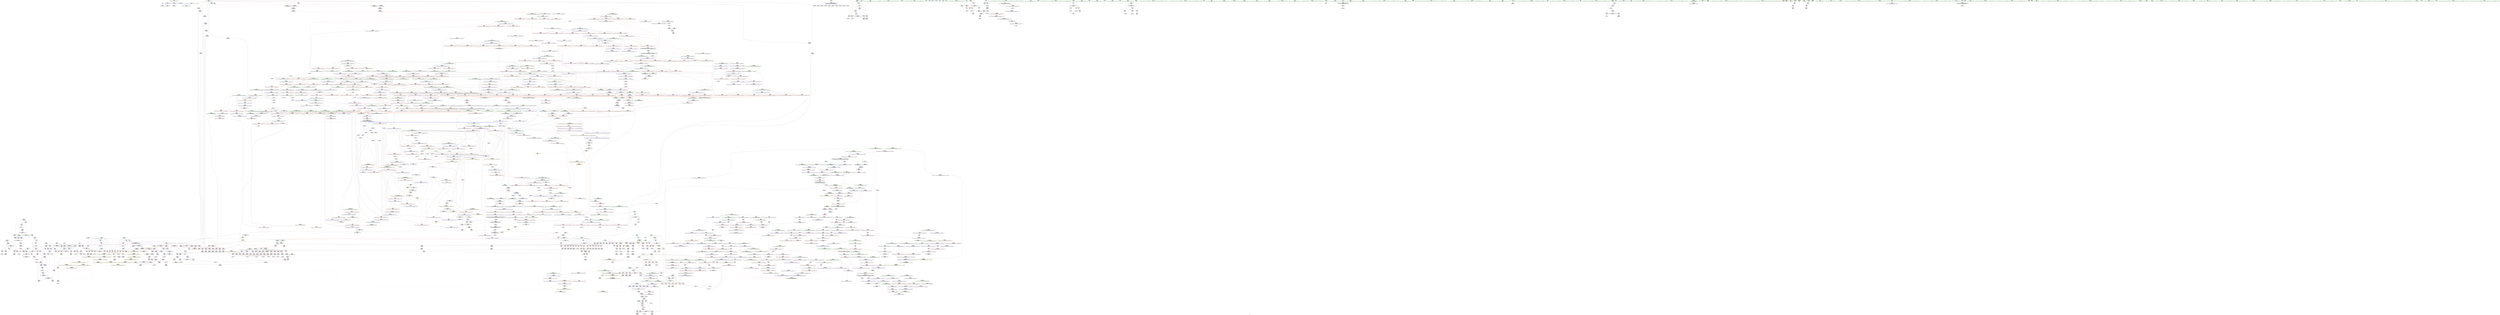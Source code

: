 digraph "SVFG" {
	label="SVFG";

	Node0x55f99c816210 [shape=record,color=grey,label="{NodeID: 0\nNullPtr}"];
	Node0x55f99c816210 -> Node0x55f99ca4aaf0[style=solid];
	Node0x55f99c816210 -> Node0x55f99ca7e4f0[style=solid];
	Node0x55f99cab7030 [shape=record,color=grey,label="{NodeID: 1882\n995 = cmp(994, 904, )\n}"];
	Node0x55f99ca50990 [shape=record,color=red,label="{NodeID: 775\n936\<--885\n\<--__cut\n_ZSt16__introsort_loopIPilN9__gnu_cxx5__ops15_Iter_comp_iterIPFbiiEEEEvT_S7_T0_T1_\n|{<s0>34}}"];
	Node0x55f99ca50990:s0 -> Node0x55f99cbe6120[style=solid,color=red];
	Node0x55f99ca47490 [shape=record,color=purple,label="{NodeID: 443\n147\<--23\narrayidx7\<--sorted\n_Z11first_vocabiiy\n}"];
	Node0x55f99ca47490 -> Node0x55f99ca60ab0[style=solid];
	Node0x55f99ca86b30 [shape=record,color=blue,label="{NodeID: 1218\n1501\<--1494\n__topIndex.addr\<--__topIndex\n_ZSt11__push_heapIPiliN9__gnu_cxx5__ops14_Iter_comp_valIPFbiiEEEEvT_T0_S8_T1_RT2_\n}"];
	Node0x55f99ca86b30 -> Node0x55f99ca57330[style=dashed];
	Node0x55f99ca3b580 [shape=record,color=green,label="{NodeID: 111\n855\<--856\nretval\<--retval_field_insensitive\n_ZN9__gnu_cxx5__ops16__iter_comp_iterIPFbiiEEENS0_15_Iter_comp_iterIT_EES5_\n|{|<s1>28}}"];
	Node0x55f99ca3b580 -> Node0x55f99ca598f0[style=solid];
	Node0x55f99ca3b580:s1 -> Node0x55f99cbe43f0[style=solid,color=red];
	Node0x55f99cb16ec0 [shape=record,color=black,label="{NodeID: 1993\nMR_288V_2 = PHI(MR_288V_3, MR_288V_1, )\npts\{1218 \}\n}"];
	Node0x55f99ca563c0 [shape=record,color=red,label="{NodeID: 886\n1434\<--1374\n\<--__secondChild\n_ZSt13__adjust_heapIPiliN9__gnu_cxx5__ops15_Iter_comp_iterIPFbiiEEEEvT_T0_S8_T1_T2_\n}"];
	Node0x55f99ca563c0 -> Node0x55f99cab5530[style=solid];
	Node0x55f99cbd9540 [shape=record,color=black,label="{NodeID: 2768\n1300 = PHI()\n}"];
	Node0x55f99cbd9540 -> Node0x55f99ca44570[style=solid];
	Node0x55f99ca5ce90 [shape=record,color=purple,label="{NodeID: 554\n1848\<--1836\ncoerce.dive\<--__comp\n_ZSt26__unguarded_insertion_sortIPiN9__gnu_cxx5__ops15_Iter_comp_iterIPFbiiEEEEvT_S7_T0_\n}"];
	Node0x55f99ca5ce90 -> Node0x55f99ca88c80[style=solid];
	Node0x55f99ca3fae0 [shape=record,color=green,label="{NodeID: 222\n1760\<--1761\n__first.addr\<--__first.addr_field_insensitive\n_ZSt16__insertion_sortIPiN9__gnu_cxx5__ops15_Iter_comp_iterIPFbiiEEEEvT_S7_T0_\n}"];
	Node0x55f99ca3fae0 -> Node0x55f99ca79ae0[style=solid];
	Node0x55f99ca3fae0 -> Node0x55f99ca79bb0[style=solid];
	Node0x55f99ca3fae0 -> Node0x55f99ca79c80[style=solid];
	Node0x55f99ca3fae0 -> Node0x55f99ca79d50[style=solid];
	Node0x55f99ca3fae0 -> Node0x55f99ca79e20[style=solid];
	Node0x55f99ca3fae0 -> Node0x55f99ca88600[style=solid];
	Node0x55f99ca7b680 [shape=record,color=red,label="{NodeID: 997\n1930\<--1910\n\<--__next\n_ZSt25__unguarded_linear_insertIPiN9__gnu_cxx5__ops14_Val_comp_iterIPFbiiEEEEvT_T0_\n|{<s0>106}}"];
	Node0x55f99ca7b680:s0 -> Node0x55f99cbe9860[style=solid,color=red];
	Node0x55f99cbe4c10 [shape=record,color=black,label="{NodeID: 2879\n970 = PHI(841, )\n0th arg _ZSt22__final_insertion_sortIPiN9__gnu_cxx5__ops15_Iter_comp_iterIPFbiiEEEEvT_S7_T0_ }"];
	Node0x55f99cbe4c10 -> Node0x55f99ca83660[style=solid];
	Node0x55f99ca628c0 [shape=record,color=red,label="{NodeID: 665\n364\<--264\n\<--j\n_Z8in_vocabiiy\n}"];
	Node0x55f99ca628c0 -> Node0x55f99cab3730[style=solid];
	Node0x55f99ca4da70 [shape=record,color=black,label="{NodeID: 333\n615\<--614\nidxprom92\<--sub91\n_Z5solvei\n}"];
	Node0x55f99cb390c0 [shape=record,color=yellow,style=double,label="{NodeID: 2215\n6V_1 = ENCHI(MR_6V_0)\npts\{220000 \}\nFun[_ZN9__gnu_cxx5__ops14_Iter_comp_valIPFbiiEEclIPiiEEbT_RT0_]}"];
	Node0x55f99ca811d0 [shape=record,color=blue,label="{NodeID: 1108\n401\<--9\nst\<--\n_Z5solvei\n}"];
	Node0x55f99ca811d0 -> Node0x55f99ca64870[style=dashed];
	Node0x55f99ca811d0 -> Node0x55f99ca64940[style=dashed];
	Node0x55f99ca811d0 -> Node0x55f99ca64a10[style=dashed];
	Node0x55f99ca811d0 -> Node0x55f99ca81370[style=dashed];
	Node0x55f99ca811d0 -> Node0x55f99cb2aec0[style=dashed];
	Node0x55f99c6c74f0 [shape=record,color=green,label="{NodeID: 1\n7\<--1\n__dso_handle\<--dummyObj\nGlob }"];
	Node0x55f99cab71b0 [shape=record,color=grey,label="{NodeID: 1883\n218 = cmp(216, 217, )\n}"];
	Node0x55f99ca50a60 [shape=record,color=red,label="{NodeID: 776\n945\<--885\n\<--__cut\n_ZSt16__introsort_loopIPilN9__gnu_cxx5__ops15_Iter_comp_iterIPFbiiEEEEvT_S7_T0_T1_\n}"];
	Node0x55f99ca50a60 -> Node0x55f99ca833f0[style=solid];
	Node0x55f99ca47560 [shape=record,color=purple,label="{NodeID: 444\n168\<--23\narrayidx16\<--sorted\n_Z11first_vocabiiy\n}"];
	Node0x55f99ca47560 -> Node0x55f99ca60c50[style=solid];
	Node0x55f99ca86c00 [shape=record,color=blue,label="{NodeID: 1219\n1503\<--1495\n__value.addr\<--__value\n_ZSt11__push_heapIPiliN9__gnu_cxx5__ops14_Iter_comp_valIPFbiiEEEEvT_T0_S8_T1_RT2_\n|{|<s2>70}}"];
	Node0x55f99ca86c00 -> Node0x55f99ca57740[style=dashed];
	Node0x55f99ca86c00 -> Node0x55f99ca57810[style=dashed];
	Node0x55f99ca86c00:s2 -> Node0x55f99cb38d40[style=dashed,color=red];
	Node0x55f99ca3b650 [shape=record,color=green,label="{NodeID: 112\n857\<--858\n__comp.addr\<--__comp.addr_field_insensitive\n_ZN9__gnu_cxx5__ops16__iter_comp_iterIPFbiiEEENS0_15_Iter_comp_iterIT_EES5_\n|{|<s1>27}}"];
	Node0x55f99ca3b650 -> Node0x55f99ca82bd0[style=solid];
	Node0x55f99ca3b650:s1 -> Node0x55f99cbe3da0[style=solid,color=red];
	Node0x55f99cb173c0 [shape=record,color=black,label="{NodeID: 1994\nMR_290V_2 = PHI(MR_290V_4, MR_290V_1, )\npts\{1220 \}\n}"];
	Node0x55f99ca56490 [shape=record,color=red,label="{NodeID: 887\n1439\<--1374\n\<--__secondChild\n_ZSt13__adjust_heapIPiliN9__gnu_cxx5__ops15_Iter_comp_iterIPFbiiEEEEvT_T0_S8_T1_T2_\n}"];
	Node0x55f99ca56490 -> Node0x55f99cab53b0[style=solid];
	Node0x55f99cbd9610 [shape=record,color=black,label="{NodeID: 2769\n272 = PHI(96, )\n}"];
	Node0x55f99cbd9610 -> Node0x55f99ca7f630[style=solid];
	Node0x55f99ca5cf60 [shape=record,color=purple,label="{NodeID: 555\n1866\<--1844\ncoerce.dive3\<--agg.tmp\n_ZSt26__unguarded_insertion_sortIPiN9__gnu_cxx5__ops15_Iter_comp_iterIPFbiiEEEEvT_S7_T0_\n}"];
	Node0x55f99ca5cf60 -> Node0x55f99ca89090[style=solid];
	Node0x55f99ca3fbb0 [shape=record,color=green,label="{NodeID: 223\n1762\<--1763\n__last.addr\<--__last.addr_field_insensitive\n_ZSt16__insertion_sortIPiN9__gnu_cxx5__ops15_Iter_comp_iterIPFbiiEEEEvT_S7_T0_\n}"];
	Node0x55f99ca3fbb0 -> Node0x55f99ca79ef0[style=solid];
	Node0x55f99ca3fbb0 -> Node0x55f99ca79fc0[style=solid];
	Node0x55f99ca3fbb0 -> Node0x55f99ca886d0[style=solid];
	Node0x55f99ca7b750 [shape=record,color=red,label="{NodeID: 998\n1935\<--1910\n\<--__next\n_ZSt25__unguarded_linear_insertIPiN9__gnu_cxx5__ops14_Val_comp_iterIPFbiiEEEEvT_T0_\n}"];
	Node0x55f99ca7b750 -> Node0x55f99ca89980[style=solid];
	Node0x55f99cbe4d20 [shape=record,color=black,label="{NodeID: 2880\n971 = PHI(842, )\n1st arg _ZSt22__final_insertion_sortIPiN9__gnu_cxx5__ops15_Iter_comp_iterIPFbiiEEEEvT_S7_T0_ }"];
	Node0x55f99cbe4d20 -> Node0x55f99ca83730[style=solid];
	Node0x55f99ca62990 [shape=record,color=red,label="{NodeID: 666\n368\<--264\n\<--j\n_Z8in_vocabiiy\n}"];
	Node0x55f99ca62990 -> Node0x55f99cab9430[style=solid];
	Node0x55f99ca4db40 [shape=record,color=black,label="{NodeID: 334\n618\<--617\nconv94\<--\n_Z5solvei\n}"];
	Node0x55f99ca4db40 -> Node0x55f99caaf430[style=solid];
	Node0x55f99cb391a0 [shape=record,color=yellow,style=double,label="{NodeID: 2216\n336V_1 = ENCHI(MR_336V_0)\npts\{13770000 \}\nFun[_ZN9__gnu_cxx5__ops14_Iter_comp_valIPFbiiEEclIPiiEEbT_RT0_]}"];
	Node0x55f99cb391a0 -> Node0x55f99ca57c20[style=dashed];
	Node0x55f99ca812a0 [shape=record,color=blue,label="{NodeID: 1109\n577\<--477\narrayidx72\<--\n_Z5solvei\n}"];
	Node0x55f99ca812a0 -> Node0x55f99ca812a0[style=dashed];
	Node0x55f99ca812a0 -> Node0x55f99ca81440[style=dashed];
	Node0x55f99c6d0bb0 [shape=record,color=green,label="{NodeID: 2\n9\<--1\n\<--dummyObj\nCan only get source location for instruction, argument, global var or function.}"];
	Node0x55f99cab7330 [shape=record,color=grey,label="{NodeID: 1884\n560 = cmp(558, 559, )\n}"];
	Node0x55f99ca50b30 [shape=record,color=red,label="{NodeID: 777\n916\<--915\n\<--coerce.dive2\n_ZSt16__introsort_loopIPilN9__gnu_cxx5__ops15_Iter_comp_iterIPFbiiEEEEvT_S7_T0_T1_\n|{<s0>30}}"];
	Node0x55f99ca50b30:s0 -> Node0x55f99cbe87e0[style=solid,color=red];
	Node0x55f99ca47630 [shape=record,color=purple,label="{NodeID: 445\n182\<--23\narrayidx23\<--sorted\n_Z11first_vocabiiy\n}"];
	Node0x55f99ca47630 -> Node0x55f99ca60df0[style=solid];
	Node0x55f99ca86cd0 [shape=record,color=blue,label="{NodeID: 1220\n1505\<--1496\n__comp.addr\<--__comp\n_ZSt11__push_heapIPiliN9__gnu_cxx5__ops14_Iter_comp_valIPFbiiEEEEvT_T0_S8_T1_RT2_\n}"];
	Node0x55f99ca86cd0 -> Node0x55f99ca57400[style=dashed];
	Node0x55f99ca3b720 [shape=record,color=green,label="{NodeID: 113\n861\<--862\n_ZSt4moveIRPFbiiEEONSt16remove_referenceIT_E4typeEOS4_\<--_ZSt4moveIRPFbiiEEONSt16remove_referenceIT_E4typeEOS4__field_insensitive\n}"];
	Node0x55f99cb178c0 [shape=record,color=black,label="{NodeID: 1995\nMR_292V_2 = PHI(MR_292V_4, MR_292V_1, )\npts\{1222 \}\n}"];
	Node0x55f99ca56560 [shape=record,color=red,label="{NodeID: 888\n1448\<--1374\n\<--__secondChild\n_ZSt13__adjust_heapIPiliN9__gnu_cxx5__ops15_Iter_comp_iterIPFbiiEEEEvT_T0_S8_T1_T2_\n}"];
	Node0x55f99ca56560 -> Node0x55f99cab2530[style=solid];
	Node0x55f99cbd9780 [shape=record,color=black,label="{NodeID: 2770\n716 = PHI(853, )\n}"];
	Node0x55f99cbd9780 -> Node0x55f99ca82070[style=solid];
	Node0x55f99ca5d030 [shape=record,color=purple,label="{NodeID: 556\n1868\<--1844\ncoerce.dive4\<--agg.tmp\n_ZSt26__unguarded_insertion_sortIPiN9__gnu_cxx5__ops15_Iter_comp_iterIPFbiiEEEEvT_S7_T0_\n}"];
	Node0x55f99ca5d030 -> Node0x55f99ca7ae60[style=solid];
	Node0x55f99ca3fc80 [shape=record,color=green,label="{NodeID: 224\n1764\<--1765\n__i\<--__i_field_insensitive\n_ZSt16__insertion_sortIPiN9__gnu_cxx5__ops15_Iter_comp_iterIPFbiiEEEEvT_S7_T0_\n}"];
	Node0x55f99ca3fc80 -> Node0x55f99ca7a090[style=solid];
	Node0x55f99ca3fc80 -> Node0x55f99ca7a160[style=solid];
	Node0x55f99ca3fc80 -> Node0x55f99ca7a230[style=solid];
	Node0x55f99ca3fc80 -> Node0x55f99ca7a300[style=solid];
	Node0x55f99ca3fc80 -> Node0x55f99ca7a3d0[style=solid];
	Node0x55f99ca3fc80 -> Node0x55f99ca7a4a0[style=solid];
	Node0x55f99ca3fc80 -> Node0x55f99ca7a570[style=solid];
	Node0x55f99ca3fc80 -> Node0x55f99ca887a0[style=solid];
	Node0x55f99ca3fc80 -> Node0x55f99ca88bb0[style=solid];
	Node0x55f99ca7b820 [shape=record,color=red,label="{NodeID: 999\n1937\<--1910\n\<--__next\n_ZSt25__unguarded_linear_insertIPiN9__gnu_cxx5__ops14_Val_comp_iterIPFbiiEEEEvT_T0_\n}"];
	Node0x55f99ca7b820 -> Node0x55f99ca5d5e0[style=solid];
	Node0x55f99cbe4e60 [shape=record,color=black,label="{NodeID: 2881\n972 = PHI(847, )\n2nd arg _ZSt22__final_insertion_sortIPiN9__gnu_cxx5__ops15_Iter_comp_iterIPFbiiEEEEvT_S7_T0_ }"];
	Node0x55f99cbe4e60 -> Node0x55f99ca83590[style=solid];
	Node0x55f99ca62a60 [shape=record,color=red,label="{NodeID: 667\n306\<--305\n\<--arrayidx7\n_Z8in_vocabiiy\n}"];
	Node0x55f99ca62a60 -> Node0x55f99ca4be00[style=solid];
	Node0x55f99ca4dc10 [shape=record,color=black,label="{NodeID: 335\n620\<--619\nidxprom96\<--sub95\n_Z5solvei\n}"];
	Node0x55f99ca81370 [shape=record,color=blue,label="{NodeID: 1110\n401\<--581\nst\<--inc74\n_Z5solvei\n}"];
	Node0x55f99ca81370 -> Node0x55f99ca64870[style=dashed];
	Node0x55f99ca81370 -> Node0x55f99ca64940[style=dashed];
	Node0x55f99ca81370 -> Node0x55f99ca64a10[style=dashed];
	Node0x55f99ca81370 -> Node0x55f99ca81370[style=dashed];
	Node0x55f99ca81370 -> Node0x55f99cb2aec0[style=dashed];
	Node0x55f99c82f200 [shape=record,color=green,label="{NodeID: 3\n38\<--1\n_ZSt3cin\<--dummyObj\nGlob }"];
	Node0x55f99cab74b0 [shape=record,color=grey,label="{NodeID: 1885\n631 = cmp(629, 9, )\n}"];
	Node0x55f99ca50c00 [shape=record,color=red,label="{NodeID: 778\n931\<--930\n\<--coerce.dive4\n_ZSt16__introsort_loopIPilN9__gnu_cxx5__ops15_Iter_comp_iterIPFbiiEEEEvT_S7_T0_T1_\n|{<s0>32}}"];
	Node0x55f99ca50c00:s0 -> Node0x55f99cbe59a0[style=solid,color=red];
	Node0x55f99ca47700 [shape=record,color=purple,label="{NodeID: 446\n196\<--23\narrayidx31\<--sorted\n_Z11first_vocabiiy\n}"];
	Node0x55f99ca47700 -> Node0x55f99ca60f90[style=solid];
	Node0x55f99cb3fa00 [shape=record,color=yellow,style=double,label="{NodeID: 2328\n10V_1 = ENCHI(MR_10V_0)\npts\{25 \}\nFun[_ZN9__gnu_cxx5__ops15_Iter_comp_iterIPFbiiEEclIPiS6_EEbT_T0_]}"];
	Node0x55f99cb3fa00 -> Node0x55f99ca544e0[style=dashed];
	Node0x55f99cb3fa00 -> Node0x55f99ca545b0[style=dashed];
	Node0x55f99ca86da0 [shape=record,color=blue,label="{NodeID: 1221\n1507\<--1516\n__parent\<--div\n_ZSt11__push_heapIPiliN9__gnu_cxx5__ops14_Iter_comp_valIPFbiiEEEEvT_T0_S8_T1_RT2_\n}"];
	Node0x55f99ca86da0 -> Node0x55f99cb0c8d0[style=dashed];
	Node0x55f99ca40210 [shape=record,color=green,label="{NodeID: 114\n865\<--866\n_ZN9__gnu_cxx5__ops15_Iter_comp_iterIPFbiiEEC2ES3_\<--_ZN9__gnu_cxx5__ops15_Iter_comp_iterIPFbiiEEC2ES3__field_insensitive\n}"];
	Node0x55f99cb17dc0 [shape=record,color=black,label="{NodeID: 1996\nMR_296V_2 = PHI(MR_296V_4, MR_296V_1, )\npts\{12240000 \}\n}"];
	Node0x55f99ca56630 [shape=record,color=red,label="{NodeID: 889\n1416\<--1415\n\<--call4\n_ZSt13__adjust_heapIPiliN9__gnu_cxx5__ops15_Iter_comp_iterIPFbiiEEEEvT_T0_S8_T1_T2_\n}"];
	Node0x55f99ca56630 -> Node0x55f99ca86240[style=solid];
	Node0x55f99cbd98c0 [shape=record,color=black,label="{NodeID: 2771\n758 = PHI()\n}"];
	Node0x55f99ca5d100 [shape=record,color=purple,label="{NodeID: 557\n1863\<--1846\ncoerce.dive2\<--agg.tmp1\n_ZSt26__unguarded_insertion_sortIPiN9__gnu_cxx5__ops15_Iter_comp_iterIPFbiiEEEEvT_S7_T0_\n}"];
	Node0x55f99ca5d100 -> Node0x55f99ca7ad90[style=solid];
	Node0x55f99ca3fd50 [shape=record,color=green,label="{NodeID: 225\n1766\<--1767\n__val\<--__val_field_insensitive\n_ZSt16__insertion_sortIPiN9__gnu_cxx5__ops15_Iter_comp_iterIPFbiiEEEEvT_S7_T0_\n|{|<s1>94}}"];
	Node0x55f99ca3fd50 -> Node0x55f99ca88870[style=solid];
	Node0x55f99ca3fd50:s1 -> Node0x55f99cbe9860[style=solid,color=red];
	Node0x55f99ca7b8f0 [shape=record,color=red,label="{NodeID: 1000\n1917\<--1916\n\<--call\n_ZSt25__unguarded_linear_insertIPiN9__gnu_cxx5__ops14_Val_comp_iterIPFbiiEEEEvT_T0_\n}"];
	Node0x55f99ca7b8f0 -> Node0x55f99ca89640[style=solid];
	Node0x55f99cbe4fa0 [shape=record,color=black,label="{NodeID: 2882\n1176 = PHI(1061, )\n0th arg _ZSt11__sort_heapIPiN9__gnu_cxx5__ops15_Iter_comp_iterIPFbiiEEEEvT_S7_RT0_ }"];
	Node0x55f99cbe4fa0 -> Node0x55f99ca84840[style=solid];
	Node0x55f99ca62b30 [shape=record,color=red,label="{NodeID: 668\n312\<--311\n\<--arrayidx9\n_Z8in_vocabiiy\n}"];
	Node0x55f99ca62b30 -> Node0x55f99cab3eb0[style=solid];
	Node0x55f99ca4dce0 [shape=record,color=black,label="{NodeID: 336\n634\<--633\nidxprom102\<--\n_Z5solvei\n}"];
	Node0x55f99ca81440 [shape=record,color=blue,label="{NodeID: 1111\n586\<--477\narrayidx77\<--\n_Z5solvei\n}"];
	Node0x55f99ca81440 -> Node0x55f99ca81510[style=dashed];
	Node0x55f99ca00070 [shape=record,color=green,label="{NodeID: 4\n39\<--1\n.str\<--dummyObj\nGlob }"];
	Node0x55f99cab7630 [shape=record,color=grey,label="{NodeID: 1886\n174 = cmp(172, 173, )\n}"];
	Node0x55f99ca50cd0 [shape=record,color=red,label="{NodeID: 779\n943\<--942\n\<--coerce.dive6\n_ZSt16__introsort_loopIPilN9__gnu_cxx5__ops15_Iter_comp_iterIPFbiiEEEEvT_S7_T0_T1_\n|{<s0>34}}"];
	Node0x55f99ca50cd0:s0 -> Node0x55f99cbe6630[style=solid,color=red];
	Node0x55f99ca477d0 [shape=record,color=purple,label="{NodeID: 447\n212\<--23\narrayidx40\<--sorted\n_Z11first_vocabiiy\n}"];
	Node0x55f99ca477d0 -> Node0x55f99ca61130[style=solid];
	Node0x55f99ca86e70 [shape=record,color=blue,label="{NodeID: 1222\n1540\<--1537\nadd.ptr3\<--\n_ZSt11__push_heapIPiliN9__gnu_cxx5__ops14_Iter_comp_valIPFbiiEEEEvT_T0_S8_T1_RT2_\n}"];
	Node0x55f99ca86e70 -> Node0x55f99cb0bed0[style=dashed];
	Node0x55f99ca402e0 [shape=record,color=green,label="{NodeID: 115\n875\<--876\n__comp\<--__comp_field_insensitive\n_ZSt16__introsort_loopIPilN9__gnu_cxx5__ops15_Iter_comp_iterIPFbiiEEEEvT_S7_T0_T1_\n}"];
	Node0x55f99ca402e0 -> Node0x55f99ca4e770[style=solid];
	Node0x55f99ca402e0 -> Node0x55f99ca4e840[style=solid];
	Node0x55f99ca402e0 -> Node0x55f99ca4e910[style=solid];
	Node0x55f99ca402e0 -> Node0x55f99ca599c0[style=solid];
	Node0x55f99cb182c0 [shape=record,color=black,label="{NodeID: 1997\nMR_10V_4 = PHI(MR_10V_3, MR_10V_1, )\npts\{25 \}\n|{<s0>19}}"];
	Node0x55f99cb182c0:s0 -> Node0x55f99cb58fa0[style=dashed,color=blue];
	Node0x55f99ca56700 [shape=record,color=red,label="{NodeID: 890\n1443\<--1442\n\<--call15\n_ZSt13__adjust_heapIPiliN9__gnu_cxx5__ops15_Iter_comp_iterIPFbiiEEEEvT_T0_S8_T1_T2_\n}"];
	Node0x55f99ca56700 -> Node0x55f99ca864b0[style=solid];
	Node0x55f99cbd9990 [shape=record,color=black,label="{NodeID: 2772\n412 = PHI()\n}"];
	Node0x55f99ca5d1d0 [shape=record,color=purple,label="{NodeID: 558\n2175\<--1860\noffset_0\<--\n}"];
	Node0x55f99ca5d1d0 -> Node0x55f99ca88fc0[style=solid];
	Node0x55f99ca3fe20 [shape=record,color=green,label="{NodeID: 226\n1768\<--1769\nagg.tmp\<--agg.tmp_field_insensitive\n_ZSt16__insertion_sortIPiN9__gnu_cxx5__ops15_Iter_comp_iterIPFbiiEEEEvT_S7_T0_\n}"];
	Node0x55f99ca3fe20 -> Node0x55f99ca5c810[style=solid];
	Node0x55f99ca3fe20 -> Node0x55f99ca5c8e0[style=solid];
	Node0x55f99ca7b9c0 [shape=record,color=red,label="{NodeID: 1001\n1932\<--1931\n\<--call2\n_ZSt25__unguarded_linear_insertIPiN9__gnu_cxx5__ops14_Val_comp_iterIPFbiiEEEEvT_T0_\n}"];
	Node0x55f99ca7b9c0 -> Node0x55f99ca898b0[style=solid];
	Node0x55f99cbe50e0 [shape=record,color=black,label="{NodeID: 2883\n1177 = PHI(1062, )\n1st arg _ZSt11__sort_heapIPiN9__gnu_cxx5__ops15_Iter_comp_iterIPFbiiEEEEvT_S7_RT0_ }"];
	Node0x55f99cbe50e0 -> Node0x55f99ca84910[style=solid];
	Node0x55f99ca62c00 [shape=record,color=red,label="{NodeID: 669\n330\<--329\n\<--arrayidx19\n_Z8in_vocabiiy\n}"];
	Node0x55f99ca62c00 -> Node0x55f99ca4c070[style=solid];
	Node0x55f99ca4ddb0 [shape=record,color=black,label="{NodeID: 337\n638\<--637\nconv104\<--\n_Z5solvei\n}"];
	Node0x55f99ca4ddb0 -> Node0x55f99cab0c30[style=solid];
	Node0x55f99ca81510 [shape=record,color=blue,label="{NodeID: 1112\n588\<--590\n\<--\n_Z5solvei\n}"];
	Node0x55f99ca81510 -> Node0x55f99ca65f30[style=dashed];
	Node0x55f99ca81510 -> Node0x55f99ca661a0[style=dashed];
	Node0x55f99ca81510 -> Node0x55f99ca66270[style=dashed];
	Node0x55f99ca81510 -> Node0x55f99ca66410[style=dashed];
	Node0x55f99ca81510 -> Node0x55f99ca819f0[style=dashed];
	Node0x55f99ca81510 -> Node0x55f99cb0e1d0[style=dashed];
	Node0x55f99ca81510 -> Node0x55f99cb164c0[style=dashed];
	Node0x55f99ca81510 -> Node0x55f99cb01af0[style=dashed];
	Node0x55f99c9ff750 [shape=record,color=green,label="{NodeID: 5\n41\<--1\n_ZSt4cout\<--dummyObj\nGlob }"];
	Node0x55f99cab77b0 [shape=record,color=grey,label="{NodeID: 1887\n1195 = cmp(1194, 590, )\n}"];
	Node0x55f99ca50da0 [shape=record,color=red,label="{NodeID: 780\n954\<--951\n\<--__n.addr\n_ZSt4__lgl\n}"];
	Node0x55f99ca478a0 [shape=record,color=purple,label="{NodeID: 448\n225\<--23\narrayidx47\<--sorted\n_Z11first_vocabiiy\n}"];
	Node0x55f99ca478a0 -> Node0x55f99ca612d0[style=solid];
	Node0x55f99ca86f40 [shape=record,color=blue,label="{NodeID: 1223\n1499\<--1542\n__holeIndex.addr\<--\n_ZSt11__push_heapIPiliN9__gnu_cxx5__ops14_Iter_comp_valIPFbiiEEEEvT_T0_S8_T1_RT2_\n}"];
	Node0x55f99ca86f40 -> Node0x55f99ca57190[style=dashed];
	Node0x55f99ca86f40 -> Node0x55f99cb0c3d0[style=dashed];
	Node0x55f99ca403b0 [shape=record,color=green,label="{NodeID: 116\n877\<--878\n__first.addr\<--__first.addr_field_insensitive\n_ZSt16__introsort_loopIPilN9__gnu_cxx5__ops15_Iter_comp_iterIPFbiiEEEEvT_S7_T0_T1_\n}"];
	Node0x55f99ca403b0 -> Node0x55f99ca67930[style=solid];
	Node0x55f99ca403b0 -> Node0x55f99ca67a00[style=solid];
	Node0x55f99ca403b0 -> Node0x55f99ca67ad0[style=solid];
	Node0x55f99ca403b0 -> Node0x55f99ca82d70[style=solid];
	Node0x55f99cb187c0 [shape=record,color=black,label="{NodeID: 1998\nMR_180V_3 = PHI(MR_180V_2, MR_180V_1, )\npts\{8040000 \}\n}"];
	Node0x55f99ca567d0 [shape=record,color=red,label="{NodeID: 891\n1462\<--1461\n\<--call20\n_ZSt13__adjust_heapIPiliN9__gnu_cxx5__ops15_Iter_comp_iterIPFbiiEEEEvT_T0_S8_T1_T2_\n|{<s0>68}}"];
	Node0x55f99ca567d0:s0 -> Node0x55f99cbdf380[style=solid,color=red];
	Node0x55f99cbd9a60 [shape=record,color=black,label="{NodeID: 2773\n415 = PHI()\n}"];
	Node0x55f99ca5d2a0 [shape=record,color=purple,label="{NodeID: 559\n2176\<--1861\noffset_0\<--\n}"];
	Node0x55f99ca5d2a0 -> Node0x55f99ca7de50[style=solid];
	Node0x55f99ca3fef0 [shape=record,color=green,label="{NodeID: 227\n1770\<--1771\nagg.tmp7\<--agg.tmp7_field_insensitive\n_ZSt16__insertion_sortIPiN9__gnu_cxx5__ops15_Iter_comp_iterIPFbiiEEEEvT_S7_T0_\n}"];
	Node0x55f99ca3fef0 -> Node0x55f99ca44e60[style=solid];
	Node0x55f99ca3fef0 -> Node0x55f99ca5c9b0[style=solid];
	Node0x55f99ca7ba90 [shape=record,color=red,label="{NodeID: 1002\n1942\<--1941\n\<--call4\n_ZSt25__unguarded_linear_insertIPiN9__gnu_cxx5__ops14_Val_comp_iterIPFbiiEEEEvT_T0_\n}"];
	Node0x55f99ca7ba90 -> Node0x55f99ca89b20[style=solid];
	Node0x55f99cbe5220 [shape=record,color=black,label="{NodeID: 2884\n1178 = PHI(1035, )\n2nd arg _ZSt11__sort_heapIPiN9__gnu_cxx5__ops15_Iter_comp_iterIPFbiiEEEEvT_S7_RT0_ }"];
	Node0x55f99cbe5220 -> Node0x55f99ca849e0[style=solid];
	Node0x55f99ca62cd0 [shape=record,color=red,label="{NodeID: 670\n333\<--332\n\<--arrayidx21\n_Z8in_vocabiiy\n}"];
	Node0x55f99ca62cd0 -> Node0x55f99cab98b0[style=solid];
	Node0x55f99ca4de80 [shape=record,color=black,label="{NodeID: 338\n643\<--642\nidxprom107\<--add106\n_Z5solvei\n}"];
	Node0x55f99ca815e0 [shape=record,color=blue,label="{NodeID: 1113\n403\<--9\nst78\<--\n_Z5solvei\n}"];
	Node0x55f99ca815e0 -> Node0x55f99ca64ae0[style=dashed];
	Node0x55f99ca815e0 -> Node0x55f99ca64bb0[style=dashed];
	Node0x55f99ca815e0 -> Node0x55f99ca64c80[style=dashed];
	Node0x55f99ca815e0 -> Node0x55f99ca64d50[style=dashed];
	Node0x55f99ca815e0 -> Node0x55f99ca64e20[style=dashed];
	Node0x55f99ca815e0 -> Node0x55f99ca64ef0[style=dashed];
	Node0x55f99ca815e0 -> Node0x55f99ca64fc0[style=dashed];
	Node0x55f99ca815e0 -> Node0x55f99ca65090[style=dashed];
	Node0x55f99ca815e0 -> Node0x55f99ca81c60[style=dashed];
	Node0x55f99ca815e0 -> Node0x55f99cb2b3c0[style=dashed];
	Node0x55f99c9ff7e0 [shape=record,color=green,label="{NodeID: 6\n42\<--1\n.str.1\<--dummyObj\nGlob }"];
	Node0x55f99cab7930 [shape=record,color=grey,label="{NodeID: 1888\n2047 = cmp(2046, 477, )\n}"];
	Node0x55f99ca50e70 [shape=record,color=red,label="{NodeID: 781\n990\<--975\n\<--__first.addr\n_ZSt22__final_insertion_sortIPiN9__gnu_cxx5__ops15_Iter_comp_iterIPFbiiEEEEvT_S7_T0_\n}"];
	Node0x55f99ca50e70 -> Node0x55f99ca4f610[style=solid];
	Node0x55f99ca47970 [shape=record,color=purple,label="{NodeID: 449\n329\<--23\narrayidx19\<--sorted\n_Z8in_vocabiiy\n}"];
	Node0x55f99ca47970 -> Node0x55f99ca62c00[style=solid];
	Node0x55f99ca87010 [shape=record,color=blue,label="{NodeID: 1224\n1507\<--1546\n__parent\<--div5\n_ZSt11__push_heapIPiliN9__gnu_cxx5__ops14_Iter_comp_valIPFbiiEEEEvT_T0_S8_T1_RT2_\n}"];
	Node0x55f99ca87010 -> Node0x55f99cb0c8d0[style=dashed];
	Node0x55f99ca40480 [shape=record,color=green,label="{NodeID: 117\n879\<--880\n__last.addr\<--__last.addr_field_insensitive\n_ZSt16__introsort_loopIPilN9__gnu_cxx5__ops15_Iter_comp_iterIPFbiiEEEEvT_S7_T0_T1_\n}"];
	Node0x55f99ca40480 -> Node0x55f99ca67ba0[style=solid];
	Node0x55f99ca40480 -> Node0x55f99ca503e0[style=solid];
	Node0x55f99ca40480 -> Node0x55f99ca504b0[style=solid];
	Node0x55f99ca40480 -> Node0x55f99ca50580[style=solid];
	Node0x55f99ca40480 -> Node0x55f99ca50650[style=solid];
	Node0x55f99ca40480 -> Node0x55f99ca82e40[style=solid];
	Node0x55f99ca40480 -> Node0x55f99ca833f0[style=solid];
	Node0x55f99cb18cc0 [shape=record,color=black,label="{NodeID: 1999\nMR_182V_3 = PHI(MR_182V_2, MR_182V_1, )\npts\{8060000 \}\n}"];
	Node0x55f99ca568a0 [shape=record,color=red,label="{NodeID: 892\n1472\<--1469\n\<--__t.addr\n_ZSt4moveIRN9__gnu_cxx5__ops15_Iter_comp_iterIPFbiiEEEEONSt16remove_referenceIT_E4typeEOS8_\n}"];
	Node0x55f99ca568a0 -> Node0x55f99ca44a50[style=solid];
	Node0x55f99cbd9b30 [shape=record,color=black,label="{NodeID: 2774\n428 = PHI()\n}"];
	Node0x55f99ca5d370 [shape=record,color=purple,label="{NodeID: 560\n1873\<--1872\nincdec.ptr\<--\n_ZSt26__unguarded_insertion_sortIPiN9__gnu_cxx5__ops15_Iter_comp_iterIPFbiiEEEEvT_S7_T0_\n}"];
	Node0x55f99ca5d370 -> Node0x55f99ca89160[style=solid];
	Node0x55f99ca3ffc0 [shape=record,color=green,label="{NodeID: 228\n1802\<--1803\n_ZSt13move_backwardIPiS0_ET0_T_S2_S1_\<--_ZSt13move_backwardIPiS0_ET0_T_S2_S1__field_insensitive\n}"];
	Node0x55f99ca7bb60 [shape=record,color=red,label="{NodeID: 1003\n1959\<--1958\n\<--coerce.dive1\n_ZN9__gnu_cxx5__ops15__val_comp_iterIPFbiiEEENS0_14_Val_comp_iterIT_EENS0_15_Iter_comp_iterIS5_EE\n}"];
	Node0x55f99ca7bb60 -> Node0x55f99ca451a0[style=solid];
	Node0x55f99cbe5360 [shape=record,color=black,label="{NodeID: 2885\n699 = PHI(541, )\n0th arg _ZSt4sortIPiPFbiiEEvT_S3_T0_ }"];
	Node0x55f99cbe5360 -> Node0x55f99ca81e00[style=solid];
	Node0x55f99ca62da0 [shape=record,color=red,label="{NodeID: 671\n349\<--348\n\<--arrayidx29\n_Z8in_vocabiiy\n}"];
	Node0x55f99ca62da0 -> Node0x55f99cab9730[style=solid];
	Node0x55f99ca4df50 [shape=record,color=black,label="{NodeID: 339\n651\<--650\nidxprom111\<--add110\n_Z5solvei\n}"];
	Node0x55f99ca816b0 [shape=record,color=blue,label="{NodeID: 1114\n405\<--477\nhv\<--\n_Z5solvei\n}"];
	Node0x55f99ca816b0 -> Node0x55f99ca65160[style=dashed];
	Node0x55f99ca816b0 -> Node0x55f99ca81850[style=dashed];
	Node0x55f99ca816b0 -> Node0x55f99cb0d2d0[style=dashed];
	Node0x55f99c9ffa90 [shape=record,color=green,label="{NodeID: 7\n44\<--1\n.str.2\<--dummyObj\nGlob }"];
	Node0x55f99cab7ab0 [shape=record,color=grey,label="{NodeID: 1889\n783 = cmp(781, 782, )\n}"];
	Node0x55f99ca50f40 [shape=record,color=red,label="{NodeID: 782\n997\<--975\n\<--__first.addr\n_ZSt22__final_insertion_sortIPiN9__gnu_cxx5__ops15_Iter_comp_iterIPFbiiEEEEvT_S7_T0_\n|{<s0>37}}"];
	Node0x55f99ca50f40:s0 -> Node0x55f99cbe0480[style=solid,color=red];
	Node0x55f99ca47a40 [shape=record,color=purple,label="{NodeID: 450\n352\<--23\narrayidx31\<--sorted\n_Z8in_vocabiiy\n}"];
	Node0x55f99ca47a40 -> Node0x55f99ca62e70[style=solid];
	Node0x55f99cb3fdb0 [shape=record,color=yellow,style=double,label="{NodeID: 2332\n6V_1 = ENCHI(MR_6V_0)\npts\{220000 \}\nFun[_ZN9__gnu_cxx5__ops15_Iter_comp_iterIPFbiiEEclIPiS6_EEbT_T0_]}"];
	Node0x55f99ca870e0 [shape=record,color=blue,label="{NodeID: 1225\n1553\<--1550\nadd.ptr7\<--\n_ZSt11__push_heapIPiliN9__gnu_cxx5__ops14_Iter_comp_valIPFbiiEEEEvT_T0_S8_T1_RT2_\n|{<s0>68}}"];
	Node0x55f99ca870e0:s0 -> Node0x55f99cb5ad70[style=dashed,color=blue];
	Node0x55f99ca40550 [shape=record,color=green,label="{NodeID: 118\n881\<--882\n__depth_limit.addr\<--__depth_limit.addr_field_insensitive\n_ZSt16__introsort_loopIPilN9__gnu_cxx5__ops15_Iter_comp_iterIPFbiiEEEEvT_S7_T0_T1_\n}"];
	Node0x55f99ca40550 -> Node0x55f99ca50720[style=solid];
	Node0x55f99ca40550 -> Node0x55f99ca507f0[style=solid];
	Node0x55f99ca40550 -> Node0x55f99ca508c0[style=solid];
	Node0x55f99ca40550 -> Node0x55f99ca82f10[style=solid];
	Node0x55f99ca40550 -> Node0x55f99ca830b0[style=solid];
	Node0x55f99cb191c0 [shape=record,color=black,label="{NodeID: 2000\nMR_10V_2 = PHI(MR_10V_3, MR_10V_1, )\npts\{25 \}\n|{|<s4>105}}"];
	Node0x55f99cb191c0 -> Node0x55f99ca7b9c0[style=dashed];
	Node0x55f99cb191c0 -> Node0x55f99ca7ba90[style=dashed];
	Node0x55f99cb191c0 -> Node0x55f99ca898b0[style=dashed];
	Node0x55f99cb191c0 -> Node0x55f99ca89b20[style=dashed];
	Node0x55f99cb191c0:s4 -> Node0x55f99cb35b90[style=dashed,color=red];
	Node0x55f99ca56970 [shape=record,color=red,label="{NodeID: 893\n1483\<--1477\nthis1\<--this.addr\n_ZN9__gnu_cxx5__ops14_Iter_comp_valIPFbiiEEC2EONS0_15_Iter_comp_iterIS3_EE\n}"];
	Node0x55f99ca56970 -> Node0x55f99ca5bff0[style=solid];
	Node0x55f99cbd9c00 [shape=record,color=black,label="{NodeID: 2775\n435 = PHI()\n}"];
	Node0x55f99cbd9c00 -> Node0x55f99ca4c6f0[style=solid];
	Node0x55f99ca5d440 [shape=record,color=purple,label="{NodeID: 561\n1912\<--1904\ncoerce.dive\<--__comp\n_ZSt25__unguarded_linear_insertIPiN9__gnu_cxx5__ops14_Val_comp_iterIPFbiiEEEEvT_T0_\n}"];
	Node0x55f99ca5d440 -> Node0x55f99ca894a0[style=solid];
	Node0x55f99ca400c0 [shape=record,color=green,label="{NodeID: 229\n1816\<--1817\n_ZN9__gnu_cxx5__ops15__val_comp_iterIPFbiiEEENS0_14_Val_comp_iterIT_EENS0_15_Iter_comp_iterIS5_EE\<--_ZN9__gnu_cxx5__ops15__val_comp_iterIPFbiiEEENS0_14_Val_comp_iterIT_EENS0_15_Iter_comp_iterIS5_EE_field_insensitive\n}"];
	Node0x55f99ca7bc30 [shape=record,color=red,label="{NodeID: 1004\n1974\<--1965\n\<--__first.addr\n_ZSt23__copy_move_backward_a2ILb1EPiS0_ET1_T0_S2_S1_\n|{<s0>110}}"];
	Node0x55f99ca7bc30:s0 -> Node0x55f99cbdea40[style=solid,color=red];
	Node0x55f99cbe54a0 [shape=record,color=black,label="{NodeID: 2886\n700 = PHI(540, )\n1st arg _ZSt4sortIPiPFbiiEEvT_S3_T0_ }"];
	Node0x55f99cbe54a0 -> Node0x55f99ca81ed0[style=solid];
	Node0x55f99ca62e70 [shape=record,color=red,label="{NodeID: 672\n353\<--352\n\<--arrayidx31\n_Z8in_vocabiiy\n}"];
	Node0x55f99ca62e70 -> Node0x55f99ca4c2e0[style=solid];
	Node0x55f99ca4e020 [shape=record,color=black,label="{NodeID: 340\n673\<--672\nidxprom121\<--\n_Z5solvei\n}"];
	Node0x55f99cb39710 [shape=record,color=yellow,style=double,label="{NodeID: 2222\n6V_1 = ENCHI(MR_6V_0)\npts\{220000 \}\nFun[_ZSt16__introsort_loopIPilN9__gnu_cxx5__ops15_Iter_comp_iterIPFbiiEEEEvT_S7_T0_T1_]|{<s0>30|<s1>32|<s2>34}}"];
	Node0x55f99cb39710:s0 -> Node0x55f99cb3c4f0[style=dashed,color=red];
	Node0x55f99cb39710:s1 -> Node0x55f99cb38470[style=dashed,color=red];
	Node0x55f99cb39710:s2 -> Node0x55f99cb39710[style=dashed,color=red];
	Node0x55f99ca81780 [shape=record,color=blue,label="{NodeID: 1115\n407\<--120\nlen\<--\n_Z5solvei\n}"];
	Node0x55f99ca81780 -> Node0x55f99ca65300[style=dashed];
	Node0x55f99ca81780 -> Node0x55f99ca653d0[style=dashed];
	Node0x55f99ca81780 -> Node0x55f99ca654a0[style=dashed];
	Node0x55f99ca81780 -> Node0x55f99ca65570[style=dashed];
	Node0x55f99ca81780 -> Node0x55f99ca65640[style=dashed];
	Node0x55f99ca81780 -> Node0x55f99ca65710[style=dashed];
	Node0x55f99ca81780 -> Node0x55f99ca81b90[style=dashed];
	Node0x55f99ca81780 -> Node0x55f99cb0d7d0[style=dashed];
	Node0x55f99c9ffb20 [shape=record,color=green,label="{NodeID: 8\n47\<--1\n\<--dummyObj\nCan only get source location for instruction, argument, global var or function.}"];
	Node0x55f99cab7c30 [shape=record,color=grey,label="{NodeID: 1890\n485 = cmp(480, 484, )\n}"];
	Node0x55f99ca51010 [shape=record,color=red,label="{NodeID: 783\n998\<--975\n\<--__first.addr\n_ZSt22__final_insertion_sortIPiN9__gnu_cxx5__ops15_Iter_comp_iterIPFbiiEEEEvT_S7_T0_\n}"];
	Node0x55f99ca51010 -> Node0x55f99ca5a520[style=solid];
	Node0x55f99ca47b10 [shape=record,color=purple,label="{NodeID: 451\n530\<--23\narrayidx53\<--sorted\n_Z5solvei\n}"];
	Node0x55f99ca47b10 -> Node0x55f99ca80e90[style=solid];
	Node0x55f99cb3fe90 [shape=record,color=yellow,style=double,label="{NodeID: 2333\n198V_1 = ENCHI(MR_198V_0)\npts\{11300000 13630000 15920000 16640000 17590000 \}\nFun[_ZN9__gnu_cxx5__ops15_Iter_comp_iterIPFbiiEEclIPiS6_EEbT_T0_]}"];
	Node0x55f99cb3fe90 -> Node0x55f99ca54410[style=dashed];
	Node0x55f99ca871b0 [shape=record,color=blue,label="{NodeID: 1226\n1558\<--1557\n__t.addr\<--__t\n_ZSt4moveIRPFbiiEEONSt16remove_referenceIT_E4typeEOS4_\n}"];
	Node0x55f99ca871b0 -> Node0x55f99ca578e0[style=dashed];
	Node0x55f99ca40620 [shape=record,color=green,label="{NodeID: 119\n883\<--884\nagg.tmp\<--agg.tmp_field_insensitive\n_ZSt16__introsort_loopIPilN9__gnu_cxx5__ops15_Iter_comp_iterIPFbiiEEEEvT_S7_T0_T1_\n}"];
	Node0x55f99ca40620 -> Node0x55f99ca4e9e0[style=solid];
	Node0x55f99ca40620 -> Node0x55f99ca59a90[style=solid];
	Node0x55f99cb196c0 [shape=record,color=black,label="{NodeID: 2001\nMR_146V_3 = PHI(MR_146V_4, MR_146V_2, )\npts\{1907 \}\n}"];
	Node0x55f99cb196c0 -> Node0x55f99ca7b340[style=dashed];
	Node0x55f99cb196c0 -> Node0x55f99ca7b410[style=dashed];
	Node0x55f99cb196c0 -> Node0x55f99ca89980[style=dashed];
	Node0x55f99ca56a40 [shape=record,color=red,label="{NodeID: 894\n1485\<--1479\n\<--__comp.addr\n_ZN9__gnu_cxx5__ops14_Iter_comp_valIPFbiiEEC2EONS0_15_Iter_comp_iterIS3_EE\n}"];
	Node0x55f99ca56a40 -> Node0x55f99ca5c0c0[style=solid];
	Node0x55f99cbd9d30 [shape=record,color=black,label="{NodeID: 2776\n546 = PHI()\n}"];
	Node0x55f99ca5d510 [shape=record,color=purple,label="{NodeID: 562\n1922\<--1921\nincdec.ptr\<--\n_ZSt25__unguarded_linear_insertIPiN9__gnu_cxx5__ops14_Val_comp_iterIPFbiiEEEEvT_T0_\n}"];
	Node0x55f99ca5d510 -> Node0x55f99ca897e0[style=solid];
	Node0x55f99ca484c0 [shape=record,color=green,label="{NodeID: 230\n1823\<--1824\n_ZSt25__unguarded_linear_insertIPiN9__gnu_cxx5__ops14_Val_comp_iterIPFbiiEEEEvT_T0_\<--_ZSt25__unguarded_linear_insertIPiN9__gnu_cxx5__ops14_Val_comp_iterIPFbiiEEEEvT_T0__field_insensitive\n}"];
	Node0x55f99ca7bd00 [shape=record,color=red,label="{NodeID: 1005\n1978\<--1967\n\<--__last.addr\n_ZSt23__copy_move_backward_a2ILb1EPiS0_ET1_T0_S2_S1_\n|{<s0>111}}"];
	Node0x55f99ca7bd00:s0 -> Node0x55f99cbdea40[style=solid,color=red];
	Node0x55f99cbe55e0 [shape=record,color=black,label="{NodeID: 2887\n1835 = PHI(1015, )\n2nd arg _ZSt26__unguarded_insertion_sortIPiN9__gnu_cxx5__ops15_Iter_comp_iterIPFbiiEEEEvT_S7_T0_ }"];
	Node0x55f99cbe55e0 -> Node0x55f99ca88c80[style=solid];
	Node0x55f99ca62f40 [shape=record,color=red,label="{NodeID: 673\n359\<--358\n\<--arrayidx35\n_Z8in_vocabiiy\n}"];
	Node0x55f99ca62f40 -> Node0x55f99cab9730[style=solid];
	Node0x55f99ca4e0f0 [shape=record,color=black,label="{NodeID: 341\n767\<--766\nidxprom\<--\nmain\n}"];
	Node0x55f99ca81850 [shape=record,color=blue,label="{NodeID: 1116\n405\<--624\nhv\<--add98\n_Z5solvei\n}"];
	Node0x55f99ca81850 -> Node0x55f99ca65160[style=dashed];
	Node0x55f99ca81850 -> Node0x55f99ca65230[style=dashed];
	Node0x55f99ca81850 -> Node0x55f99ca81850[style=dashed];
	Node0x55f99ca81850 -> Node0x55f99cb0d2d0[style=dashed];
	Node0x55f99c9ffbb0 [shape=record,color=green,label="{NodeID: 9\n120\<--1\n\<--dummyObj\nCan only get source location for instruction, argument, global var or function.}"];
	Node0x55f99cab7db0 [shape=record,color=grey,label="{NodeID: 1891\n130 = cmp(128, 129, )\n}"];
	Node0x55f99ca510e0 [shape=record,color=red,label="{NodeID: 784\n1008\<--975\n\<--__first.addr\n_ZSt22__final_insertion_sortIPiN9__gnu_cxx5__ops15_Iter_comp_iterIPFbiiEEEEvT_S7_T0_\n}"];
	Node0x55f99ca510e0 -> Node0x55f99ca5a790[style=solid];
	Node0x55f99ca47be0 [shape=record,color=purple,label="{NodeID: 452\n539\<--23\n\<--sorted\n_Z5solvei\n}"];
	Node0x55f99ca87280 [shape=record,color=blue,label="{NodeID: 1227\n1567\<--1564\nthis.addr\<--this\n_ZN9__gnu_cxx5__ops14_Iter_comp_valIPFbiiEEclIPiiEEbT_RT0_\n}"];
	Node0x55f99ca87280 -> Node0x55f99ca579b0[style=dashed];
	Node0x55f99ca406f0 [shape=record,color=green,label="{NodeID: 120\n885\<--886\n__cut\<--__cut_field_insensitive\n_ZSt16__introsort_loopIPilN9__gnu_cxx5__ops15_Iter_comp_iterIPFbiiEEEEvT_S7_T0_T1_\n}"];
	Node0x55f99ca406f0 -> Node0x55f99ca50990[style=solid];
	Node0x55f99ca406f0 -> Node0x55f99ca50a60[style=solid];
	Node0x55f99ca406f0 -> Node0x55f99ca83250[style=solid];
	Node0x55f99cb19bc0 [shape=record,color=black,label="{NodeID: 2002\nMR_150V_4 = PHI(MR_150V_5, MR_150V_3, )\npts\{1911 \}\n}"];
	Node0x55f99cb19bc0 -> Node0x55f99ca7b5b0[style=dashed];
	Node0x55f99cb19bc0 -> Node0x55f99ca7b680[style=dashed];
	Node0x55f99cb19bc0 -> Node0x55f99ca7b750[style=dashed];
	Node0x55f99cb19bc0 -> Node0x55f99ca7b820[style=dashed];
	Node0x55f99cb19bc0 -> Node0x55f99ca89a50[style=dashed];
	Node0x55f99ca56b10 [shape=record,color=red,label="{NodeID: 895\n1488\<--1487\n\<--call\n_ZN9__gnu_cxx5__ops14_Iter_comp_valIPFbiiEEC2EONS0_15_Iter_comp_iterIS3_EE\n}"];
	Node0x55f99ca56b10 -> Node0x55f99ca868c0[style=solid];
	Node0x55f99cbd9e30 [shape=record,color=black,label="{NodeID: 2777\n551 = PHI()\n}"];
	Node0x55f99ca5d5e0 [shape=record,color=purple,label="{NodeID: 563\n1938\<--1937\nincdec.ptr3\<--\n_ZSt25__unguarded_linear_insertIPiN9__gnu_cxx5__ops14_Val_comp_iterIPFbiiEEEEvT_T0_\n}"];
	Node0x55f99ca5d5e0 -> Node0x55f99ca89a50[style=solid];
	Node0x55f99ca48580 [shape=record,color=green,label="{NodeID: 231\n1836\<--1837\n__comp\<--__comp_field_insensitive\n_ZSt26__unguarded_insertion_sortIPiN9__gnu_cxx5__ops15_Iter_comp_iterIPFbiiEEEEvT_S7_T0_\n}"];
	Node0x55f99ca48580 -> Node0x55f99ca44f30[style=solid];
	Node0x55f99ca48580 -> Node0x55f99ca5ce90[style=solid];
	Node0x55f99cb32fa0 [shape=record,color=yellow,style=double,label="{NodeID: 2113\n84V_1 = ENCHI(MR_84V_0)\npts\{140000 \}\nFun[_Z5solvei]}"];
	Node0x55f99cb32fa0 -> Node0x55f99ca65b20[style=dashed];
	Node0x55f99cb32fa0 -> Node0x55f99ca65d90[style=dashed];
	Node0x55f99ca7bdd0 [shape=record,color=red,label="{NodeID: 1006\n1980\<--1969\n\<--__result.addr\n_ZSt23__copy_move_backward_a2ILb1EPiS0_ET1_T0_S2_S1_\n|{<s0>112}}"];
	Node0x55f99ca7bdd0:s0 -> Node0x55f99cbdea40[style=solid,color=red];
	Node0x55f99cbe5720 [shape=record,color=black,label="{NodeID: 2888\n1068 = PHI(925, )\n0th arg _ZSt27__unguarded_partition_pivotIPiN9__gnu_cxx5__ops15_Iter_comp_iterIPFbiiEEEET_S7_S7_T0_ }"];
	Node0x55f99cbe5720 -> Node0x55f99ca83f50[style=solid];
	Node0x55f99ca63010 [shape=record,color=red,label="{NodeID: 674\n549\<--389\n\<--tcase.addr\n_Z5solvei\n}"];
	Node0x55f99ca63010 -> Node0x55f99caaf5b0[style=solid];
	Node0x55f99ca4e1c0 [shape=record,color=black,label="{NodeID: 342\n830\<--797\n\<--__comp\n_ZSt6__sortIPiN9__gnu_cxx5__ops15_Iter_comp_iterIPFbiiEEEEvT_S7_T0_\n}"];
	Node0x55f99ca4e1c0 -> Node0x55f99ca59680[style=solid];
	Node0x55f99ca81920 [shape=record,color=blue,label="{NodeID: 1117\n409\<--629\nmul\<--call99\n_Z5solvei\n}"];
	Node0x55f99ca81920 -> Node0x55f99ca657e0[style=dashed];
	Node0x55f99ca81920 -> Node0x55f99ca81920[style=dashed];
	Node0x55f99ca81920 -> Node0x55f99cb0dcd0[style=dashed];
	Node0x55f99ca38310 [shape=record,color=green,label="{NodeID: 10\n159\<--1\n\<--dummyObj\nCan only get source location for instruction, argument, global var or function.}"];
	Node0x55f99cab7f30 [shape=record,color=grey,label="{NodeID: 1892\n465 = cmp(463, 464, )\n}"];
	Node0x55f99ca511b0 [shape=record,color=red,label="{NodeID: 785\n1020\<--975\n\<--__first.addr\n_ZSt22__final_insertion_sortIPiN9__gnu_cxx5__ops15_Iter_comp_iterIPFbiiEEEEvT_S7_T0_\n|{<s0>41}}"];
	Node0x55f99ca511b0:s0 -> Node0x55f99cbe0480[style=solid,color=red];
	Node0x55f99ca47cb0 [shape=record,color=purple,label="{NodeID: 453\n541\<--23\n\<--sorted\n_Z5solvei\n|{<s0>8}}"];
	Node0x55f99ca47cb0:s0 -> Node0x55f99cbe5360[style=solid,color=red];
	Node0x55f99ca87350 [shape=record,color=blue,label="{NodeID: 1228\n1569\<--1565\n__it.addr\<--__it\n_ZN9__gnu_cxx5__ops14_Iter_comp_valIPFbiiEEclIPiiEEbT_RT0_\n}"];
	Node0x55f99ca87350 -> Node0x55f99ca57a80[style=dashed];
	Node0x55f99ca407c0 [shape=record,color=green,label="{NodeID: 121\n887\<--888\nagg.tmp3\<--agg.tmp3_field_insensitive\n_ZSt16__introsort_loopIPilN9__gnu_cxx5__ops15_Iter_comp_iterIPFbiiEEEEvT_S7_T0_T1_\n}"];
	Node0x55f99ca407c0 -> Node0x55f99ca4eab0[style=solid];
	Node0x55f99ca407c0 -> Node0x55f99ca59b60[style=solid];
	Node0x55f99cb1a0c0 [shape=record,color=black,label="{NodeID: 2003\nMR_10V_2 = PHI(MR_10V_3, MR_10V_1, )\npts\{25 \}\n|{|<s5>62}}"];
	Node0x55f99cb1a0c0 -> Node0x55f99ca56630[style=dashed];
	Node0x55f99cb1a0c0 -> Node0x55f99ca56700[style=dashed];
	Node0x55f99cb1a0c0 -> Node0x55f99ca86240[style=dashed];
	Node0x55f99cb1a0c0 -> Node0x55f99ca864b0[style=dashed];
	Node0x55f99cb1a0c0 -> Node0x55f99cb254c0[style=dashed];
	Node0x55f99cb1a0c0:s5 -> Node0x55f99cb3fa00[style=dashed,color=red];
	Node0x55f99ca56be0 [shape=record,color=red,label="{NodeID: 896\n1524\<--1497\n\<--__first.addr\n_ZSt11__push_heapIPiliN9__gnu_cxx5__ops14_Iter_comp_valIPFbiiEEEEvT_T0_S8_T1_RT2_\n}"];
	Node0x55f99ca56be0 -> Node0x55f99ca5e480[style=solid];
	Node0x55f99cbd9f30 [shape=record,color=black,label="{NodeID: 2778\n555 = PHI()\n}"];
	Node0x55f99ca5d6b0 [shape=record,color=purple,label="{NodeID: 564\n1958\<--1948\ncoerce.dive1\<--retval\n_ZN9__gnu_cxx5__ops15__val_comp_iterIPFbiiEEENS0_14_Val_comp_iterIT_EENS0_15_Iter_comp_iterIS5_EE\n}"];
	Node0x55f99ca5d6b0 -> Node0x55f99ca7bb60[style=solid];
	Node0x55f99ca48650 [shape=record,color=green,label="{NodeID: 232\n1838\<--1839\n__first.addr\<--__first.addr_field_insensitive\n_ZSt26__unguarded_insertion_sortIPiN9__gnu_cxx5__ops15_Iter_comp_iterIPFbiiEEEEvT_S7_T0_\n}"];
	Node0x55f99ca48650 -> Node0x55f99ca7a980[style=solid];
	Node0x55f99ca48650 -> Node0x55f99ca88d50[style=solid];
	Node0x55f99ca7bea0 [shape=record,color=red,label="{NodeID: 1007\n1991\<--1988\n\<--__it.addr\n_ZSt12__miter_baseIPiET_S1_\n}"];
	Node0x55f99ca7bea0 -> Node0x55f99ca45340[style=solid];
	Node0x55f99cbe5860 [shape=record,color=black,label="{NodeID: 2889\n1069 = PHI(926, )\n1st arg _ZSt27__unguarded_partition_pivotIPiN9__gnu_cxx5__ops15_Iter_comp_iterIPFbiiEEEET_S7_S7_T0_ }"];
	Node0x55f99cbe5860 -> Node0x55f99ca84020[style=solid];
	Node0x55f99ca630e0 [shape=record,color=red,label="{NodeID: 675\n419\<--391\n\<--i\n_Z5solvei\n}"];
	Node0x55f99ca630e0 -> Node0x55f99cab8530[style=solid];
	Node0x55f99ca4e290 [shape=record,color=black,label="{NodeID: 343\n844\<--797\n\<--__comp\n_ZSt6__sortIPiN9__gnu_cxx5__ops15_Iter_comp_iterIPFbiiEEEEvT_S7_T0_\n}"];
	Node0x55f99ca4e290 -> Node0x55f99ca59820[style=solid];
	Node0x55f99ca819f0 [shape=record,color=blue,label="{NodeID: 1118\n644\<--646\narrayidx108\<--add109\n_Z5solvei\n}"];
	Node0x55f99ca819f0 -> Node0x55f99ca66340[style=dashed];
	Node0x55f99ca819f0 -> Node0x55f99ca81ac0[style=dashed];
	Node0x55f99ca383a0 [shape=record,color=green,label="{NodeID: 11\n284\<--1\n\<--dummyObj\nCan only get source location for instruction, argument, global var or function.}"];
	Node0x55f99cab80b0 [shape=record,color=grey,label="{NodeID: 1893\n125 = cmp(123, 124, )\n}"];
	Node0x55f99ca51280 [shape=record,color=red,label="{NodeID: 786\n989\<--977\n\<--__last.addr\n_ZSt22__final_insertion_sortIPiN9__gnu_cxx5__ops15_Iter_comp_iterIPFbiiEEEEvT_S7_T0_\n}"];
	Node0x55f99ca51280 -> Node0x55f99ca4f540[style=solid];
	Node0x55f99ca47d80 [shape=record,color=purple,label="{NodeID: 454\n305\<--26\narrayidx7\<--q\n_Z8in_vocabiiy\n}"];
	Node0x55f99ca47d80 -> Node0x55f99ca62a60[style=solid];
	Node0x55f99ca87420 [shape=record,color=blue,label="{NodeID: 1229\n1571\<--1566\n__val.addr\<--__val\n_ZN9__gnu_cxx5__ops14_Iter_comp_valIPFbiiEEclIPiiEEbT_RT0_\n}"];
	Node0x55f99ca87420 -> Node0x55f99ca57b50[style=dashed];
	Node0x55f99ca40890 [shape=record,color=green,label="{NodeID: 122\n889\<--890\nagg.tmp5\<--agg.tmp5_field_insensitive\n_ZSt16__introsort_loopIPilN9__gnu_cxx5__ops15_Iter_comp_iterIPFbiiEEEEvT_S7_T0_T1_\n}"];
	Node0x55f99ca40890 -> Node0x55f99ca4eb80[style=solid];
	Node0x55f99ca40890 -> Node0x55f99ca59c30[style=solid];
	Node0x55f99ca56cb0 [shape=record,color=red,label="{NodeID: 897\n1533\<--1497\n\<--__first.addr\n_ZSt11__push_heapIPiliN9__gnu_cxx5__ops14_Iter_comp_valIPFbiiEEEEvT_T0_S8_T1_RT2_\n}"];
	Node0x55f99ca56cb0 -> Node0x55f99ca5e550[style=solid];
	Node0x55f99cbda000 [shape=record,color=black,label="{NodeID: 2779\n564 = PHI()\n}"];
	Node0x55f99ca5d780 [shape=record,color=purple,label="{NodeID: 565\n1952\<--1950\ncoerce.dive\<--__comp\n_ZN9__gnu_cxx5__ops15__val_comp_iterIPFbiiEEENS0_14_Val_comp_iterIT_EENS0_15_Iter_comp_iterIS5_EE\n}"];
	Node0x55f99ca5d780 -> Node0x55f99ca89bf0[style=solid];
	Node0x55f99ca48720 [shape=record,color=green,label="{NodeID: 233\n1840\<--1841\n__last.addr\<--__last.addr_field_insensitive\n_ZSt26__unguarded_insertion_sortIPiN9__gnu_cxx5__ops15_Iter_comp_iterIPFbiiEEEEvT_S7_T0_\n}"];
	Node0x55f99ca48720 -> Node0x55f99ca7aa50[style=solid];
	Node0x55f99ca48720 -> Node0x55f99ca88e20[style=solid];
	Node0x55f99ca7bf70 [shape=record,color=red,label="{NodeID: 1008\n2010\<--1997\n\<--__first.addr\n_ZSt22__copy_move_backward_aILb1EPiS0_ET1_T0_S2_S1_\n|{<s0>114}}"];
	Node0x55f99ca7bf70:s0 -> Node0x55f99cbe76f0[style=solid,color=red];
	Node0x55f99cbe59a0 [shape=record,color=black,label="{NodeID: 2890\n1070 = PHI(931, )\n2nd arg _ZSt27__unguarded_partition_pivotIPiN9__gnu_cxx5__ops15_Iter_comp_iterIPFbiiEEEET_S7_S7_T0_ }"];
	Node0x55f99cbe59a0 -> Node0x55f99ca83e80[style=solid];
	Node0x55f99ca631b0 [shape=record,color=red,label="{NodeID: 676\n423\<--391\n\<--i\n_Z5solvei\n}"];
	Node0x55f99ca631b0 -> Node0x55f99ca4c550[style=solid];
	Node0x55f99ca4e360 [shape=record,color=black,label="{NodeID: 344\n829\<--803\n\<--agg.tmp\n_ZSt6__sortIPiN9__gnu_cxx5__ops15_Iter_comp_iterIPFbiiEEEEvT_S7_T0_\n}"];
	Node0x55f99ca4e360 -> Node0x55f99ca595b0[style=solid];
	Node0x55f99ca81ac0 [shape=record,color=blue,label="{NodeID: 1119\n652\<--654\narrayidx112\<--rem\n_Z5solvei\n}"];
	Node0x55f99ca81ac0 -> Node0x55f99cb164c0[style=dashed];
	Node0x55f99ca38460 [shape=record,color=green,label="{NodeID: 12\n309\<--1\n\<--dummyObj\nCan only get source location for instruction, argument, global var or function.}"];
	Node0x55f99cab8230 [shape=record,color=grey,label="{NodeID: 1894\n446 = cmp(445, 284, )\n}"];
	Node0x55f99ca51350 [shape=record,color=red,label="{NodeID: 787\n1010\<--977\n\<--__last.addr\n_ZSt22__final_insertion_sortIPiN9__gnu_cxx5__ops15_Iter_comp_iterIPFbiiEEEEvT_S7_T0_\n|{<s0>39}}"];
	Node0x55f99ca51350:s0 -> Node0x55f99cbe4b00[style=solid,color=red];
	Node0x55f99ca47e50 [shape=record,color=purple,label="{NodeID: 455\n563\<--26\n\<--q\n_Z5solvei\n}"];
	Node0x55f99ca874f0 [shape=record,color=blue,label="{NodeID: 1230\n1601\<--1590\ncoerce.dive\<--__comp.coerce\n_ZSt22__move_median_to_firstIPiN9__gnu_cxx5__ops15_Iter_comp_iterIPFbiiEEEEvT_S7_S7_S7_T0_\n|{<s0>73|<s1>74|<s2>76|<s3>79|<s4>81}}"];
	Node0x55f99ca874f0:s0 -> Node0x55f99cb3fe90[style=dashed,color=red];
	Node0x55f99ca874f0:s1 -> Node0x55f99cb3fe90[style=dashed,color=red];
	Node0x55f99ca874f0:s2 -> Node0x55f99cb3fe90[style=dashed,color=red];
	Node0x55f99ca874f0:s3 -> Node0x55f99cb3fe90[style=dashed,color=red];
	Node0x55f99ca874f0:s4 -> Node0x55f99cb3fe90[style=dashed,color=red];
	Node0x55f99ca40960 [shape=record,color=green,label="{NodeID: 123\n918\<--919\n_ZSt14__partial_sortIPiN9__gnu_cxx5__ops15_Iter_comp_iterIPFbiiEEEEvT_S7_S7_T0_\<--_ZSt14__partial_sortIPiN9__gnu_cxx5__ops15_Iter_comp_iterIPFbiiEEEEvT_S7_S7_T0__field_insensitive\n}"];
	Node0x55f99ca56d80 [shape=record,color=red,label="{NodeID: 898\n1538\<--1497\n\<--__first.addr\n_ZSt11__push_heapIPiliN9__gnu_cxx5__ops14_Iter_comp_valIPFbiiEEEEvT_T0_S8_T1_RT2_\n}"];
	Node0x55f99ca56d80 -> Node0x55f99ca5e620[style=solid];
	Node0x55f99cbda0d0 [shape=record,color=black,label="{NodeID: 2780\n566 = PHI()\n}"];
	Node0x55f99cbda0d0 -> Node0x55f99ca4d730[style=solid];
	Node0x55f99ca5d850 [shape=record,color=purple,label="{NodeID: 566\n2178\<--2053\noffset_0\<--\n}"];
	Node0x55f99ca5d850 -> Node0x55f99ca8a750[style=solid];
	Node0x55f99ca487f0 [shape=record,color=green,label="{NodeID: 234\n1842\<--1843\n__i\<--__i_field_insensitive\n_ZSt26__unguarded_insertion_sortIPiN9__gnu_cxx5__ops15_Iter_comp_iterIPFbiiEEEEvT_S7_T0_\n}"];
	Node0x55f99ca487f0 -> Node0x55f99ca7ab20[style=solid];
	Node0x55f99ca487f0 -> Node0x55f99ca7abf0[style=solid];
	Node0x55f99ca487f0 -> Node0x55f99ca7acc0[style=solid];
	Node0x55f99ca487f0 -> Node0x55f99ca88ef0[style=solid];
	Node0x55f99ca487f0 -> Node0x55f99ca89160[style=solid];
	Node0x55f99ca7c040 [shape=record,color=red,label="{NodeID: 1009\n2011\<--1999\n\<--__last.addr\n_ZSt22__copy_move_backward_aILb1EPiS0_ET1_T0_S2_S1_\n|{<s0>114}}"];
	Node0x55f99ca7c040:s0 -> Node0x55f99cbe7800[style=solid,color=red];
	Node0x55f99cbe5ae0 [shape=record,color=black,label="{NodeID: 2891\n2095 = PHI(1948, )\n0th arg _ZN9__gnu_cxx5__ops14_Val_comp_iterIPFbiiEEC2EONS0_15_Iter_comp_iterIS3_EE }"];
	Node0x55f99cbe5ae0 -> Node0x55f99ca8aa90[style=solid];
	Node0x55f99ca63280 [shape=record,color=red,label="{NodeID: 677\n431\<--391\n\<--i\n_Z5solvei\n}"];
	Node0x55f99ca63280 -> Node0x55f99ca4c620[style=solid];
	Node0x55f99ca4e430 [shape=record,color=black,label="{NodeID: 345\n843\<--805\n\<--agg.tmp2\n_ZSt6__sortIPiN9__gnu_cxx5__ops15_Iter_comp_iterIPFbiiEEEEvT_S7_T0_\n}"];
	Node0x55f99ca4e430 -> Node0x55f99ca59750[style=solid];
	Node0x55f99cb39b70 [shape=record,color=yellow,style=double,label="{NodeID: 2227\n8V_1 = ENCHI(MR_8V_0)\npts\{10 \}\nFun[_Z11first_vocabiiy]}"];
	Node0x55f99cb39b70 -> Node0x55f99ca5e960[style=dashed];
	Node0x55f99ca81b90 [shape=record,color=blue,label="{NodeID: 1120\n407\<--660\nlen\<--inc115\n_Z5solvei\n}"];
	Node0x55f99ca81b90 -> Node0x55f99ca65300[style=dashed];
	Node0x55f99ca81b90 -> Node0x55f99ca653d0[style=dashed];
	Node0x55f99ca81b90 -> Node0x55f99ca654a0[style=dashed];
	Node0x55f99ca81b90 -> Node0x55f99ca65570[style=dashed];
	Node0x55f99ca81b90 -> Node0x55f99ca65640[style=dashed];
	Node0x55f99ca81b90 -> Node0x55f99ca65710[style=dashed];
	Node0x55f99ca81b90 -> Node0x55f99ca81b90[style=dashed];
	Node0x55f99ca81b90 -> Node0x55f99cb0d7d0[style=dashed];
	Node0x55f99ca38560 [shape=record,color=green,label="{NodeID: 13\n477\<--1\n\<--dummyObj\nCan only get source location for instruction, argument, global var or function.|{<s0>61}}"];
	Node0x55f99ca38560:s0 -> Node0x55f99cbdfb50[style=solid,color=red];
	Node0x55f99cab83b0 [shape=record,color=grey,label="{NodeID: 1895\n140 = cmp(138, 139, )\n}"];
	Node0x55f99ca51420 [shape=record,color=red,label="{NodeID: 788\n1021\<--977\n\<--__last.addr\n_ZSt22__final_insertion_sortIPiN9__gnu_cxx5__ops15_Iter_comp_iterIPFbiiEEEEvT_S7_T0_\n|{<s0>41}}"];
	Node0x55f99ca51420:s0 -> Node0x55f99cbe0690[style=solid,color=red];
	Node0x55f99ca47f20 [shape=record,color=purple,label="{NodeID: 456\n565\<--26\n\<--q\n_Z5solvei\n}"];
	Node0x55f99ca875c0 [shape=record,color=blue,label="{NodeID: 1231\n1593\<--1586\n__result.addr\<--__result\n_ZSt22__move_median_to_firstIPiN9__gnu_cxx5__ops15_Iter_comp_iterIPFbiiEEEEvT_S7_S7_S7_T0_\n}"];
	Node0x55f99ca875c0 -> Node0x55f99ca57e90[style=dashed];
	Node0x55f99ca875c0 -> Node0x55f99ca57f60[style=dashed];
	Node0x55f99ca875c0 -> Node0x55f99ca58030[style=dashed];
	Node0x55f99ca875c0 -> Node0x55f99ca58100[style=dashed];
	Node0x55f99ca875c0 -> Node0x55f99ca581d0[style=dashed];
	Node0x55f99ca875c0 -> Node0x55f99ca582a0[style=dashed];
	Node0x55f99ca40a60 [shape=record,color=green,label="{NodeID: 124\n933\<--934\n_ZSt27__unguarded_partition_pivotIPiN9__gnu_cxx5__ops15_Iter_comp_iterIPFbiiEEEET_S7_S7_T0_\<--_ZSt27__unguarded_partition_pivotIPiN9__gnu_cxx5__ops15_Iter_comp_iterIPFbiiEEEET_S7_S7_T0__field_insensitive\n}"];
	Node0x55f99cb1afc0 [shape=record,color=black,label="{NodeID: 2006\nMR_20V_3 = PHI(MR_20V_4, MR_20V_2, )\npts\{109 \}\n}"];
	Node0x55f99cb1afc0 -> Node0x55f99ca5f8d0[style=dashed];
	Node0x55f99cb1afc0 -> Node0x55f99ca5f9a0[style=dashed];
	Node0x55f99cb1afc0 -> Node0x55f99ca5fa70[style=dashed];
	Node0x55f99cb1afc0 -> Node0x55f99ca5fb40[style=dashed];
	Node0x55f99cb1afc0 -> Node0x55f99ca5fc10[style=dashed];
	Node0x55f99cb1afc0 -> Node0x55f99ca5fce0[style=dashed];
	Node0x55f99cb1afc0 -> Node0x55f99ca5fdb0[style=dashed];
	Node0x55f99cb1afc0 -> Node0x55f99ca7efb0[style=dashed];
	Node0x55f99cb1afc0 -> Node0x55f99cb1afc0[style=dashed];
	Node0x55f99ca56e50 [shape=record,color=red,label="{NodeID: 899\n1551\<--1497\n\<--__first.addr\n_ZSt11__push_heapIPiliN9__gnu_cxx5__ops14_Iter_comp_valIPFbiiEEEEvT_T0_S8_T1_RT2_\n}"];
	Node0x55f99ca56e50 -> Node0x55f99ca5e6f0[style=solid];
	Node0x55f99cbda230 [shape=record,color=black,label="{NodeID: 2781\n684 = PHI()\n}"];
	Node0x55f99ca5d920 [shape=record,color=purple,label="{NodeID: 567\n2179\<--2055\noffset_0\<--\n}"];
	Node0x55f99ca5d920 -> Node0x55f99ca7df20[style=solid];
	Node0x55f99ca488c0 [shape=record,color=green,label="{NodeID: 235\n1844\<--1845\nagg.tmp\<--agg.tmp_field_insensitive\n_ZSt26__unguarded_insertion_sortIPiN9__gnu_cxx5__ops15_Iter_comp_iterIPFbiiEEEEvT_S7_T0_\n}"];
	Node0x55f99ca488c0 -> Node0x55f99ca5cf60[style=solid];
	Node0x55f99ca488c0 -> Node0x55f99ca5d030[style=solid];
	Node0x55f99cb33320 [shape=record,color=yellow,style=double,label="{NodeID: 2117\n52V_1 = ENCHI(MR_52V_0)\npts\{280000 \}\nFun[_Z5solvei]|{|<s1>14}}"];
	Node0x55f99cb33320 -> Node0x55f99ca66000[style=dashed];
	Node0x55f99cb33320:s1 -> Node0x55f99cb3da00[style=dashed,color=red];
	Node0x55f99ca7c110 [shape=record,color=red,label="{NodeID: 1010\n2012\<--2001\n\<--__result.addr\n_ZSt22__copy_move_backward_aILb1EPiS0_ET1_T0_S2_S1_\n|{<s0>114}}"];
	Node0x55f99ca7c110:s0 -> Node0x55f99cbe7910[style=solid,color=red];
	Node0x55f99cbe5c20 [shape=record,color=black,label="{NodeID: 2892\n2096 = PHI(1954, )\n1st arg _ZN9__gnu_cxx5__ops14_Val_comp_iterIPFbiiEEC2EONS0_15_Iter_comp_iterIS3_EE }"];
	Node0x55f99cbe5c20 -> Node0x55f99ca8ab60[style=solid];
	Node0x55f99ca63350 [shape=record,color=red,label="{NodeID: 678\n439\<--391\n\<--i\n_Z5solvei\n}"];
	Node0x55f99ca63350 -> Node0x55f99ca4c7c0[style=solid];
	Node0x55f99ca4e500 [shape=record,color=black,label="{NodeID: 346\n819\<--817\nsub.ptr.lhs.cast\<--\n_ZSt6__sortIPiN9__gnu_cxx5__ops15_Iter_comp_iterIPFbiiEEEEvT_S7_T0_\n}"];
	Node0x55f99ca4e500 -> Node0x55f99cab5230[style=solid];
	Node0x55f99cb39c80 [shape=record,color=yellow,style=double,label="{NodeID: 2228\n10V_1 = ENCHI(MR_10V_0)\npts\{25 \}\nFun[_Z11first_vocabiiy]}"];
	Node0x55f99cb39c80 -> Node0x55f99ca60910[style=dashed];
	Node0x55f99cb39c80 -> Node0x55f99ca60ab0[style=dashed];
	Node0x55f99cb39c80 -> Node0x55f99ca60c50[style=dashed];
	Node0x55f99cb39c80 -> Node0x55f99ca60df0[style=dashed];
	Node0x55f99cb39c80 -> Node0x55f99ca60f90[style=dashed];
	Node0x55f99cb39c80 -> Node0x55f99ca61130[style=dashed];
	Node0x55f99cb39c80 -> Node0x55f99ca612d0[style=dashed];
	Node0x55f99ca81c60 [shape=record,color=blue,label="{NodeID: 1121\n403\<--665\nst78\<--inc118\n_Z5solvei\n}"];
	Node0x55f99ca81c60 -> Node0x55f99ca64ae0[style=dashed];
	Node0x55f99ca81c60 -> Node0x55f99ca64bb0[style=dashed];
	Node0x55f99ca81c60 -> Node0x55f99ca64c80[style=dashed];
	Node0x55f99ca81c60 -> Node0x55f99ca64d50[style=dashed];
	Node0x55f99ca81c60 -> Node0x55f99ca64e20[style=dashed];
	Node0x55f99ca81c60 -> Node0x55f99ca64ef0[style=dashed];
	Node0x55f99ca81c60 -> Node0x55f99ca64fc0[style=dashed];
	Node0x55f99ca81c60 -> Node0x55f99ca65090[style=dashed];
	Node0x55f99ca81c60 -> Node0x55f99ca81c60[style=dashed];
	Node0x55f99ca81c60 -> Node0x55f99cb2b3c0[style=dashed];
	Node0x55f99ca38660 [shape=record,color=green,label="{NodeID: 14\n590\<--1\n\<--dummyObj\nCan only get source location for instruction, argument, global var or function.}"];
	Node0x55f99cab8530 [shape=record,color=grey,label="{NodeID: 1896\n421 = cmp(419, 420, )\n}"];
	Node0x55f99ca514f0 [shape=record,color=red,label="{NodeID: 789\n1004\<--1003\n\<--coerce.dive1\n_ZSt22__final_insertion_sortIPiN9__gnu_cxx5__ops15_Iter_comp_iterIPFbiiEEEEvT_S7_T0_\n|{<s0>37}}"];
	Node0x55f99ca514f0:s0 -> Node0x55f99cbe0810[style=solid,color=red];
	Node0x55f99ca47ff0 [shape=record,color=purple,label="{NodeID: 457\n616\<--26\narrayidx93\<--q\n_Z5solvei\n}"];
	Node0x55f99ca47ff0 -> Node0x55f99ca66000[style=solid];
	Node0x55f99ca87690 [shape=record,color=blue,label="{NodeID: 1232\n1595\<--1587\n__a.addr\<--__a\n_ZSt22__move_median_to_firstIPiN9__gnu_cxx5__ops15_Iter_comp_iterIPFbiiEEEEvT_S7_S7_S7_T0_\n}"];
	Node0x55f99ca87690 -> Node0x55f99ca58370[style=dashed];
	Node0x55f99ca87690 -> Node0x55f99ca77cd0[style=dashed];
	Node0x55f99ca87690 -> Node0x55f99ca77da0[style=dashed];
	Node0x55f99ca87690 -> Node0x55f99ca77e70[style=dashed];
	Node0x55f99ca87690 -> Node0x55f99ca77f40[style=dashed];
	Node0x55f99ca40b60 [shape=record,color=green,label="{NodeID: 125\n951\<--952\n__n.addr\<--__n.addr_field_insensitive\n_ZSt4__lgl\n}"];
	Node0x55f99ca40b60 -> Node0x55f99ca50da0[style=solid];
	Node0x55f99ca40b60 -> Node0x55f99ca834c0[style=solid];
	Node0x55f99cb1b4c0 [shape=record,color=black,label="{NodeID: 2007\nMR_22V_3 = PHI(MR_22V_5, MR_22V_2, )\npts\{111 \}\n}"];
	Node0x55f99cb1b4c0 -> Node0x55f99ca5fe80[style=dashed];
	Node0x55f99cb1b4c0 -> Node0x55f99ca5ff50[style=dashed];
	Node0x55f99cb1b4c0 -> Node0x55f99ca60020[style=dashed];
	Node0x55f99cb1b4c0 -> Node0x55f99ca600f0[style=dashed];
	Node0x55f99cb1b4c0 -> Node0x55f99ca601c0[style=dashed];
	Node0x55f99cb1b4c0 -> Node0x55f99ca60290[style=dashed];
	Node0x55f99cb1b4c0 -> Node0x55f99ca60360[style=dashed];
	Node0x55f99cb1b4c0 -> Node0x55f99ca7eee0[style=dashed];
	Node0x55f99cb1b4c0 -> Node0x55f99ca7f080[style=dashed];
	Node0x55f99cb1b4c0 -> Node0x55f99cb1b4c0[style=dashed];
	Node0x55f99ca56f20 [shape=record,color=red,label="{NodeID: 900\n1514\<--1499\n\<--__holeIndex.addr\n_ZSt11__push_heapIPiliN9__gnu_cxx5__ops14_Iter_comp_valIPFbiiEEEEvT_T0_S8_T1_RT2_\n}"];
	Node0x55f99ca56f20 -> Node0x55f99cab6430[style=solid];
	Node0x55f99cbda300 [shape=record,color=black,label="{NodeID: 2782\n1680 = PHI(1280, )\n}"];
	Node0x55f99ca5d9f0 [shape=record,color=purple,label="{NodeID: 568\n2086\<--2085\n_M_comp\<--this1\n_ZN9__gnu_cxx5__ops14_Val_comp_iterIPFbiiEEclIiPiEEbRT_T0_\n}"];
	Node0x55f99ca5d9f0 -> Node0x55f99ca7cc70[style=solid];
	Node0x55f99ca48990 [shape=record,color=green,label="{NodeID: 236\n1846\<--1847\nagg.tmp1\<--agg.tmp1_field_insensitive\n_ZSt26__unguarded_insertion_sortIPiN9__gnu_cxx5__ops15_Iter_comp_iterIPFbiiEEEEvT_S7_T0_\n}"];
	Node0x55f99ca48990 -> Node0x55f99ca45000[style=solid];
	Node0x55f99ca48990 -> Node0x55f99ca5d100[style=solid];
	Node0x55f99cb33400 [shape=record,color=yellow,style=double,label="{NodeID: 2118\n91V_1 = ENCHI(MR_91V_0)\npts\{300000 \}\nFun[_Z5solvei]}"];
	Node0x55f99cb33400 -> Node0x55f99ca65bf0[style=dashed];
	Node0x55f99cb33400 -> Node0x55f99ca660d0[style=dashed];
	Node0x55f99ca7c1e0 [shape=record,color=red,label="{NodeID: 1011\n2022\<--2019\n\<--__it.addr\n_ZSt12__niter_baseIPiET_S1_\n}"];
	Node0x55f99ca7c1e0 -> Node0x55f99ca454e0[style=solid];
	Node0x55f99cbe5d60 [shape=record,color=black,label="{NodeID: 2893\n1564 = PHI(1523, )\n0th arg _ZN9__gnu_cxx5__ops14_Iter_comp_valIPFbiiEEclIPiiEEbT_RT0_ }"];
	Node0x55f99cbe5d60 -> Node0x55f99ca87280[style=solid];
	Node0x55f99ca63420 [shape=record,color=red,label="{NodeID: 679\n448\<--391\n\<--i\n_Z5solvei\n}"];
	Node0x55f99ca63420 -> Node0x55f99ca4c890[style=solid];
	Node0x55f99ca4e5d0 [shape=record,color=black,label="{NodeID: 347\n820\<--818\nsub.ptr.rhs.cast\<--\n_ZSt6__sortIPiN9__gnu_cxx5__ops15_Iter_comp_iterIPFbiiEEEEvT_S7_T0_\n}"];
	Node0x55f99ca4e5d0 -> Node0x55f99cab5230[style=solid];
	Node0x55f99ca81d30 [shape=record,color=blue,label="{NodeID: 1122\n397\<--681\ni61\<--inc125\n_Z5solvei\n}"];
	Node0x55f99ca81d30 -> Node0x55f99cb2a4c0[style=dashed];
	Node0x55f99ca38760 [shape=record,color=green,label="{NodeID: 15\n655\<--1\n\<--dummyObj\nCan only get source location for instruction, argument, global var or function.}"];
	Node0x55f99cab86b0 [shape=record,color=grey,label="{NodeID: 1897\n1154 = cmp(1152, 1153, )\n}"];
	Node0x55f99ca515c0 [shape=record,color=red,label="{NodeID: 790\n1015\<--1014\n\<--coerce.dive4\n_ZSt22__final_insertion_sortIPiN9__gnu_cxx5__ops15_Iter_comp_iterIPFbiiEEEEvT_S7_T0_\n|{<s0>39}}"];
	Node0x55f99ca515c0:s0 -> Node0x55f99cbe55e0[style=solid,color=red];
	Node0x55f99ca480c0 [shape=record,color=purple,label="{NodeID: 458\n497\<--29\narrayidx35\<--letter_hash\n_Z5solvei\n}"];
	Node0x55f99ca480c0 -> Node0x55f99ca65bf0[style=solid];
	Node0x55f99ca87760 [shape=record,color=blue,label="{NodeID: 1233\n1597\<--1588\n__b.addr\<--__b\n_ZSt22__move_median_to_firstIPiN9__gnu_cxx5__ops15_Iter_comp_iterIPFbiiEEEEvT_S7_S7_S7_T0_\n}"];
	Node0x55f99ca87760 -> Node0x55f99ca78010[style=dashed];
	Node0x55f99ca87760 -> Node0x55f99ca780e0[style=dashed];
	Node0x55f99ca87760 -> Node0x55f99ca781b0[style=dashed];
	Node0x55f99ca87760 -> Node0x55f99ca78280[style=dashed];
	Node0x55f99ca87760 -> Node0x55f99ca78350[style=dashed];
	Node0x55f99ca40c30 [shape=record,color=green,label="{NodeID: 126\n957\<--958\nllvm.ctlz.i64\<--llvm.ctlz.i64_field_insensitive\n}"];
	Node0x55f99cb1b9c0 [shape=record,color=black,label="{NodeID: 2008\nMR_24V_2 = PHI(MR_24V_3, MR_24V_1, )\npts\{113 \}\n}"];
	Node0x55f99cb1b9c0 -> Node0x55f99ca7ee10[style=dashed];
	Node0x55f99ca56ff0 [shape=record,color=red,label="{NodeID: 901\n1519\<--1499\n\<--__holeIndex.addr\n_ZSt11__push_heapIPiliN9__gnu_cxx5__ops14_Iter_comp_valIPFbiiEEEEvT_T0_S8_T1_RT2_\n}"];
	Node0x55f99ca56ff0 -> Node0x55f99cab8e30[style=solid];
	Node0x55f99cbda470 [shape=record,color=black,label="{NodeID: 2783\n1692 = PHI(1280, )\n}"];
	Node0x55f99ca5dac0 [shape=record,color=purple,label="{NodeID: 569\n2104\<--2103\n_M_comp\<--this1\n_ZN9__gnu_cxx5__ops14_Val_comp_iterIPFbiiEEC2EONS0_15_Iter_comp_iterIS3_EE\n}"];
	Node0x55f99ca5dac0 -> Node0x55f99ca8ac30[style=solid];
	Node0x55f99ca48a60 [shape=record,color=green,label="{NodeID: 237\n1881\<--1882\n__first.addr\<--__first.addr_field_insensitive\n_ZSt13move_backwardIPiS0_ET0_T_S2_S1_\n}"];
	Node0x55f99ca48a60 -> Node0x55f99ca7af30[style=solid];
	Node0x55f99ca48a60 -> Node0x55f99ca89230[style=solid];
	Node0x55f99ca7c2b0 [shape=record,color=red,label="{NodeID: 1012\n2040\<--2028\n\<--__first.addr\n_ZNSt20__copy_move_backwardILb1ELb1ESt26random_access_iterator_tagE13__copy_move_bIiEEPT_PKS3_S6_S4_\n}"];
	Node0x55f99ca7c2b0 -> Node0x55f99ca45680[style=solid];
	Node0x55f99cbe5ea0 [shape=record,color=black,label="{NodeID: 2894\n1565 = PHI(1526, )\n1st arg _ZN9__gnu_cxx5__ops14_Iter_comp_valIPFbiiEEclIPiiEEbT_RT0_ }"];
	Node0x55f99cbe5ea0 -> Node0x55f99ca87350[style=solid];
	Node0x55f99ca634f0 [shape=record,color=red,label="{NodeID: 680\n460\<--391\n\<--i\n_Z5solvei\n}"];
	Node0x55f99ca634f0 -> Node0x55f99ca4ca30[style=solid];
	Node0x55f99ca4e6a0 [shape=record,color=black,label="{NodeID: 348\n853\<--868\n_ZN9__gnu_cxx5__ops16__iter_comp_iterIPFbiiEEENS0_15_Iter_comp_iterIT_EES5__ret\<--\n_ZN9__gnu_cxx5__ops16__iter_comp_iterIPFbiiEEENS0_15_Iter_comp_iterIT_EES5_\n|{<s0>18}}"];
	Node0x55f99ca4e6a0:s0 -> Node0x55f99cbd9780[style=solid,color=blue];
	Node0x55f99ca81e00 [shape=record,color=blue,label="{NodeID: 1123\n702\<--699\n__first.addr\<--__first\n_ZSt4sortIPiPFbiiEEvT_S3_T0_\n}"];
	Node0x55f99ca81e00 -> Node0x55f99ca664e0[style=dashed];
	Node0x55f99ca38860 [shape=record,color=green,label="{NodeID: 16\n669\<--1\n\<--dummyObj\nCan only get source location for instruction, argument, global var or function.}"];
	Node0x55f99cab8830 [shape=record,color=grey,label="{NodeID: 1898\n92 = cmp(87, 91, )\n}"];
	Node0x55f99cab8830 -> Node0x55f99ca4af60[style=solid];
	Node0x55f99ca51690 [shape=record,color=red,label="{NodeID: 791\n1026\<--1025\n\<--coerce.dive6\n_ZSt22__final_insertion_sortIPiN9__gnu_cxx5__ops15_Iter_comp_iterIPFbiiEEEEvT_S7_T0_\n|{<s0>41}}"];
	Node0x55f99ca51690:s0 -> Node0x55f99cbe0810[style=solid,color=red];
	Node0x55f99ca48190 [shape=record,color=purple,label="{NodeID: 459\n621\<--29\narrayidx97\<--letter_hash\n_Z5solvei\n}"];
	Node0x55f99ca48190 -> Node0x55f99ca660d0[style=solid];
	Node0x55f99ca87830 [shape=record,color=blue,label="{NodeID: 1234\n1599\<--1589\n__c.addr\<--__c\n_ZSt22__move_median_to_firstIPiN9__gnu_cxx5__ops15_Iter_comp_iterIPFbiiEEEEvT_S7_S7_S7_T0_\n}"];
	Node0x55f99ca87830 -> Node0x55f99ca78420[style=dashed];
	Node0x55f99ca87830 -> Node0x55f99ca784f0[style=dashed];
	Node0x55f99ca87830 -> Node0x55f99ca785c0[style=dashed];
	Node0x55f99ca87830 -> Node0x55f99ca78690[style=dashed];
	Node0x55f99ca87830 -> Node0x55f99ca78760[style=dashed];
	Node0x55f99ca87830 -> Node0x55f99ca78830[style=dashed];
	Node0x55f99ca40d30 [shape=record,color=green,label="{NodeID: 127\n973\<--974\n__comp\<--__comp_field_insensitive\n_ZSt22__final_insertion_sortIPiN9__gnu_cxx5__ops15_Iter_comp_iterIPFbiiEEEEvT_S7_T0_\n}"];
	Node0x55f99ca40d30 -> Node0x55f99ca4f060[style=solid];
	Node0x55f99ca40d30 -> Node0x55f99ca4f130[style=solid];
	Node0x55f99ca40d30 -> Node0x55f99ca4f200[style=solid];
	Node0x55f99ca40d30 -> Node0x55f99ca5a1e0[style=solid];
	Node0x55f99ca570c0 [shape=record,color=red,label="{NodeID: 902\n1539\<--1499\n\<--__holeIndex.addr\n_ZSt11__push_heapIPiliN9__gnu_cxx5__ops14_Iter_comp_valIPFbiiEEEEvT_T0_S8_T1_RT2_\n}"];
	Node0x55f99cbda5b0 [shape=record,color=black,label="{NodeID: 2784\n1738 = PHI(1349, )\n}"];
	Node0x55f99cbda5b0 -> Node0x55f99ca79870[style=solid];
	Node0x55f99ca5db90 [shape=record,color=purple,label="{NodeID: 570\n2106\<--2105\n_M_comp2\<--\n_ZN9__gnu_cxx5__ops14_Val_comp_iterIPFbiiEEC2EONS0_15_Iter_comp_iterIS3_EE\n|{<s0>116}}"];
	Node0x55f99ca5db90:s0 -> Node0x55f99cbe3da0[style=solid,color=red];
	Node0x55f99ca48b30 [shape=record,color=green,label="{NodeID: 238\n1883\<--1884\n__last.addr\<--__last.addr_field_insensitive\n_ZSt13move_backwardIPiS0_ET0_T_S2_S1_\n}"];
	Node0x55f99ca48b30 -> Node0x55f99ca7b000[style=solid];
	Node0x55f99ca48b30 -> Node0x55f99ca89300[style=solid];
	Node0x55f99ca7c380 [shape=record,color=red,label="{NodeID: 1013\n2054\<--2028\n\<--__first.addr\n_ZNSt20__copy_move_backwardILb1ELb1ESt26random_access_iterator_tagE13__copy_move_bIiEEPT_PKS3_S6_S4_\n}"];
	Node0x55f99ca7c380 -> Node0x55f99ca45820[style=solid];
	Node0x55f99cbe5fe0 [shape=record,color=black,label="{NodeID: 2895\n1566 = PHI(1503, )\n2nd arg _ZN9__gnu_cxx5__ops14_Iter_comp_valIPFbiiEEclIPiiEEbT_RT0_ }"];
	Node0x55f99cbe5fe0 -> Node0x55f99ca87420[style=solid];
	Node0x55f99ca635c0 [shape=record,color=red,label="{NodeID: 681\n467\<--391\n\<--i\n_Z5solvei\n}"];
	Node0x55f99ca635c0 -> Node0x55f99ca4cb00[style=solid];
	Node0x55f99ca4e770 [shape=record,color=black,label="{NodeID: 349\n913\<--875\n\<--__comp\n_ZSt16__introsort_loopIPilN9__gnu_cxx5__ops15_Iter_comp_iterIPFbiiEEEEvT_S7_T0_T1_\n}"];
	Node0x55f99ca4e770 -> Node0x55f99ca59dd0[style=solid];
	Node0x55f99ca81ed0 [shape=record,color=blue,label="{NodeID: 1124\n704\<--700\n__last.addr\<--__last\n_ZSt4sortIPiPFbiiEEvT_S3_T0_\n}"];
	Node0x55f99ca81ed0 -> Node0x55f99ca665b0[style=dashed];
	Node0x55f99ca38960 [shape=record,color=green,label="{NodeID: 17\n772\<--1\n\<--dummyObj\nCan only get source location for instruction, argument, global var or function.}"];
	Node0x55f99cab89b0 [shape=record,color=grey,label="{NodeID: 1899\n903 = cmp(902, 904, )\n}"];
	Node0x55f99ca51760 [shape=record,color=red,label="{NodeID: 792\n1050\<--1037\n\<--__first.addr\n_ZSt14__partial_sortIPiN9__gnu_cxx5__ops15_Iter_comp_iterIPFbiiEEEEvT_S7_S7_T0_\n|{<s0>43}}"];
	Node0x55f99ca51760:s0 -> Node0x55f99cbe8fa0[style=solid,color=red];
	Node0x55f99ca48260 [shape=record,color=purple,label="{NodeID: 460\n768\<--29\narrayidx\<--letter_hash\nmain\n}"];
	Node0x55f99ca48260 -> Node0x55f99ca823b0[style=solid];
	Node0x55f99ca87900 [shape=record,color=blue,label="{NodeID: 1235\n1671\<--1662\ncoerce.dive\<--__comp.coerce\n_ZSt21__unguarded_partitionIPiN9__gnu_cxx5__ops15_Iter_comp_iterIPFbiiEEEET_S7_S7_S7_T0_\n|{<s0>84|<s1>85}}"];
	Node0x55f99ca87900:s0 -> Node0x55f99cb3fe90[style=dashed,color=red];
	Node0x55f99ca87900:s1 -> Node0x55f99cb3fe90[style=dashed,color=red];
	Node0x55f99ca40e00 [shape=record,color=green,label="{NodeID: 128\n975\<--976\n__first.addr\<--__first.addr_field_insensitive\n_ZSt22__final_insertion_sortIPiN9__gnu_cxx5__ops15_Iter_comp_iterIPFbiiEEEEvT_S7_T0_\n}"];
	Node0x55f99ca40e00 -> Node0x55f99ca50e70[style=solid];
	Node0x55f99ca40e00 -> Node0x55f99ca50f40[style=solid];
	Node0x55f99ca40e00 -> Node0x55f99ca51010[style=solid];
	Node0x55f99ca40e00 -> Node0x55f99ca510e0[style=solid];
	Node0x55f99ca40e00 -> Node0x55f99ca511b0[style=solid];
	Node0x55f99ca40e00 -> Node0x55f99ca83660[style=solid];
	Node0x55f99ca57190 [shape=record,color=red,label="{NodeID: 903\n1544\<--1499\n\<--__holeIndex.addr\n_ZSt11__push_heapIPiliN9__gnu_cxx5__ops14_Iter_comp_valIPFbiiEEEEvT_T0_S8_T1_RT2_\n}"];
	Node0x55f99ca57190 -> Node0x55f99cab01b0[style=solid];
	Node0x55f99cbda780 [shape=record,color=black,label="{NodeID: 2785\n1742 = PHI(1349, )\n}"];
	Node0x55f99cbda780 -> Node0x55f99ca79940[style=solid];
	Node0x55f99ca5dc60 [shape=record,color=purple,label="{NodeID: 571\n2121\<--2120\n_M_comp\<--this1\n_ZN9__gnu_cxx5__ops15_Iter_comp_iterIPFbiiEEC2ES3_\n}"];
	Node0x55f99ca5dc60 -> Node0x55f99ca8aea0[style=solid];
	Node0x55f99ca48c00 [shape=record,color=green,label="{NodeID: 239\n1885\<--1886\n__result.addr\<--__result.addr_field_insensitive\n_ZSt13move_backwardIPiS0_ET0_T_S2_S1_\n}"];
	Node0x55f99ca48c00 -> Node0x55f99ca7b0d0[style=solid];
	Node0x55f99ca48c00 -> Node0x55f99ca893d0[style=solid];
	Node0x55f99ca7c450 [shape=record,color=red,label="{NodeID: 1014\n2039\<--2030\n\<--__last.addr\n_ZNSt20__copy_move_backwardILb1ELb1ESt26random_access_iterator_tagE13__copy_move_bIiEEPT_PKS3_S6_S4_\n}"];
	Node0x55f99ca7c450 -> Node0x55f99ca455b0[style=solid];
	Node0x55f99cbe6120 [shape=record,color=black,label="{NodeID: 2896\n871 = PHI(815, 936, )\n0th arg _ZSt16__introsort_loopIPilN9__gnu_cxx5__ops15_Iter_comp_iterIPFbiiEEEEvT_S7_T0_T1_ }"];
	Node0x55f99cbe6120 -> Node0x55f99ca82d70[style=solid];
	Node0x55f99ca63690 [shape=record,color=red,label="{NodeID: 682\n473\<--391\n\<--i\n_Z5solvei\n}"];
	Node0x55f99ca63690 -> Node0x55f99ca4cbd0[style=solid];
	Node0x55f99ca4e840 [shape=record,color=black,label="{NodeID: 350\n928\<--875\n\<--__comp\n_ZSt16__introsort_loopIPilN9__gnu_cxx5__ops15_Iter_comp_iterIPFbiiEEEEvT_S7_T0_T1_\n}"];
	Node0x55f99ca4e840 -> Node0x55f99ca59f70[style=solid];
	Node0x55f99ca81fa0 [shape=record,color=blue,label="{NodeID: 1125\n706\<--701\n__comp.addr\<--__comp\n_ZSt4sortIPiPFbiiEEvT_S3_T0_\n}"];
	Node0x55f99ca81fa0 -> Node0x55f99ca66680[style=dashed];
	Node0x55f99ca38a60 [shape=record,color=green,label="{NodeID: 18\n823\<--1\n\<--dummyObj\nCan only get source location for instruction, argument, global var or function.}"];
	Node0x55f99cab8b30 [shape=record,color=grey,label="{NodeID: 1900\n1787 = cmp(1785, 1786, )\n}"];
	Node0x55f99ca51830 [shape=record,color=red,label="{NodeID: 793\n1061\<--1037\n\<--__first.addr\n_ZSt14__partial_sortIPiN9__gnu_cxx5__ops15_Iter_comp_iterIPFbiiEEEEvT_S7_S7_T0_\n|{<s0>44}}"];
	Node0x55f99ca51830:s0 -> Node0x55f99cbe4fa0[style=solid,color=red];
	Node0x55f99ca48330 [shape=record,color=purple,label="{NodeID: 461\n577\<--33\narrayidx72\<--f\n_Z5solvei\n}"];
	Node0x55f99ca48330 -> Node0x55f99ca812a0[style=solid];
	Node0x55f99ca879d0 [shape=record,color=blue,label="{NodeID: 1236\n1665\<--1659\n__first.addr\<--__first\n_ZSt21__unguarded_partitionIPiN9__gnu_cxx5__ops15_Iter_comp_iterIPFbiiEEEET_S7_S7_S7_T0_\n}"];
	Node0x55f99ca879d0 -> Node0x55f99cb263c0[style=dashed];
	Node0x55f99ca40ed0 [shape=record,color=green,label="{NodeID: 129\n977\<--978\n__last.addr\<--__last.addr_field_insensitive\n_ZSt22__final_insertion_sortIPiN9__gnu_cxx5__ops15_Iter_comp_iterIPFbiiEEEEvT_S7_T0_\n}"];
	Node0x55f99ca40ed0 -> Node0x55f99ca51280[style=solid];
	Node0x55f99ca40ed0 -> Node0x55f99ca51350[style=solid];
	Node0x55f99ca40ed0 -> Node0x55f99ca51420[style=solid];
	Node0x55f99ca40ed0 -> Node0x55f99ca83730[style=solid];
	Node0x55f99ca57260 [shape=record,color=red,label="{NodeID: 904\n1552\<--1499\n\<--__holeIndex.addr\n_ZSt11__push_heapIPiliN9__gnu_cxx5__ops14_Iter_comp_valIPFbiiEEEEvT_T0_S8_T1_RT2_\n}"];
	Node0x55f99cbda8c0 [shape=record,color=black,label="{NodeID: 2786\n1746 = PHI(1349, )\n}"];
	Node0x55f99cbda8c0 -> Node0x55f99ca79a10[style=solid];
	Node0x55f99ca5dd30 [shape=record,color=purple,label="{NodeID: 572\n540\<--23\nadd.ptr\<--sorted\n_Z5solvei\n|{<s0>8}}"];
	Node0x55f99ca5dd30:s0 -> Node0x55f99cbe54a0[style=solid,color=red];
	Node0x55f99ca48cd0 [shape=record,color=green,label="{NodeID: 240\n1892\<--1893\n_ZSt12__miter_baseIPiET_S1_\<--_ZSt12__miter_baseIPiET_S1__field_insensitive\n}"];
	Node0x55f99ca7c520 [shape=record,color=red,label="{NodeID: 1015\n2049\<--2032\n\<--__result.addr\n_ZNSt20__copy_move_backwardILb1ELb1ESt26random_access_iterator_tagE13__copy_move_bIiEEPT_PKS3_S6_S4_\n}"];
	Node0x55f99ca7c520 -> Node0x55f99ca5e7c0[style=solid];
	Node0x55f99cbe6330 [shape=record,color=black,label="{NodeID: 2897\n872 = PHI(816, 937, )\n1st arg _ZSt16__introsort_loopIPilN9__gnu_cxx5__ops15_Iter_comp_iterIPFbiiEEEEvT_S7_T0_T1_ }"];
	Node0x55f99cbe6330 -> Node0x55f99ca82e40[style=solid];
	Node0x55f99ca63760 [shape=record,color=red,label="{NodeID: 683\n481\<--391\n\<--i\n_Z5solvei\n}"];
	Node0x55f99ca63760 -> Node0x55f99ca4cca0[style=solid];
	Node0x55f99ca4e910 [shape=record,color=black,label="{NodeID: 351\n940\<--875\n\<--__comp\n_ZSt16__introsort_loopIPilN9__gnu_cxx5__ops15_Iter_comp_iterIPFbiiEEEEvT_S7_T0_T1_\n}"];
	Node0x55f99ca4e910 -> Node0x55f99ca5a110[style=solid];
	Node0x55f99ca82070 [shape=record,color=blue,label="{NodeID: 1126\n719\<--716\ncoerce.dive\<--call\n_ZSt4sortIPiPFbiiEEvT_S3_T0_\n}"];
	Node0x55f99ca82070 -> Node0x55f99ca66750[style=dashed];
	Node0x55f99ca38b60 [shape=record,color=green,label="{NodeID: 19\n828\<--1\n\<--dummyObj\nCan only get source location for instruction, argument, global var or function.}"];
	Node0x55f99cab8cb0 [shape=record,color=grey,label="{NodeID: 1901\n907 = cmp(906, 477, )\n}"];
	Node0x55f99ca51900 [shape=record,color=red,label="{NodeID: 794\n1051\<--1039\n\<--__middle.addr\n_ZSt14__partial_sortIPiN9__gnu_cxx5__ops15_Iter_comp_iterIPFbiiEEEEvT_S7_S7_T0_\n|{<s0>43}}"];
	Node0x55f99ca51900:s0 -> Node0x55f99cbe90e0[style=solid,color=red];
	Node0x55f99ca48400 [shape=record,color=purple,label="{NodeID: 462\n586\<--33\narrayidx77\<--f\n_Z5solvei\n}"];
	Node0x55f99ca48400 -> Node0x55f99ca81440[style=solid];
	Node0x55f99ca87aa0 [shape=record,color=blue,label="{NodeID: 1237\n1667\<--1660\n__last.addr\<--__last\n_ZSt21__unguarded_partitionIPiN9__gnu_cxx5__ops15_Iter_comp_iterIPFbiiEEEET_S7_S7_S7_T0_\n}"];
	Node0x55f99ca87aa0 -> Node0x55f99ca78de0[style=dashed];
	Node0x55f99ca87aa0 -> Node0x55f99ca87d10[style=dashed];
	Node0x55f99ca40fa0 [shape=record,color=green,label="{NodeID: 130\n979\<--980\nagg.tmp\<--agg.tmp_field_insensitive\n_ZSt22__final_insertion_sortIPiN9__gnu_cxx5__ops15_Iter_comp_iterIPFbiiEEEEvT_S7_T0_\n}"];
	Node0x55f99ca40fa0 -> Node0x55f99ca4f2d0[style=solid];
	Node0x55f99ca40fa0 -> Node0x55f99ca5a2b0[style=solid];
	Node0x55f99ca57330 [shape=record,color=red,label="{NodeID: 905\n1520\<--1501\n\<--__topIndex.addr\n_ZSt11__push_heapIPiliN9__gnu_cxx5__ops14_Iter_comp_valIPFbiiEEEEvT_T0_S8_T1_RT2_\n}"];
	Node0x55f99ca57330 -> Node0x55f99cab8e30[style=solid];
	Node0x55f99cbdaa00 [shape=record,color=black,label="{NodeID: 2787\n824 = PHI(949, )\n}"];
	Node0x55f99cbdaa00 -> Node0x55f99cab4f30[style=solid];
	Node0x55f99ca5de00 [shape=record,color=purple,label="{NodeID: 573\n1095\<--1087\nadd.ptr\<--\n_ZSt27__unguarded_partition_pivotIPiN9__gnu_cxx5__ops15_Iter_comp_iterIPFbiiEEEET_S7_S7_T0_\n}"];
	Node0x55f99ca5de00 -> Node0x55f99ca840f0[style=solid];
	Node0x55f99ca48dd0 [shape=record,color=green,label="{NodeID: 241\n1898\<--1899\n_ZSt23__copy_move_backward_a2ILb1EPiS0_ET1_T0_S2_S1_\<--_ZSt23__copy_move_backward_a2ILb1EPiS0_ET1_T0_S2_S1__field_insensitive\n}"];
	Node0x55f99ca7c5f0 [shape=record,color=red,label="{NodeID: 1016\n2062\<--2032\n\<--__result.addr\n_ZNSt20__copy_move_backwardILb1ELb1ESt26random_access_iterator_tagE13__copy_move_bIiEEPT_PKS3_S6_S4_\n}"];
	Node0x55f99ca7c5f0 -> Node0x55f99ca5e890[style=solid];
	Node0x55f99cbe64b0 [shape=record,color=black,label="{NodeID: 2898\n873 = PHI(827, 938, )\n2nd arg _ZSt16__introsort_loopIPilN9__gnu_cxx5__ops15_Iter_comp_iterIPFbiiEEEEvT_S7_T0_T1_ }"];
	Node0x55f99cbe64b0 -> Node0x55f99ca82f10[style=solid];
	Node0x55f99ca63830 [shape=record,color=red,label="{NodeID: 684\n487\<--391\n\<--i\n_Z5solvei\n}"];
	Node0x55f99ca63830 -> Node0x55f99ca4cd70[style=solid];
	Node0x55f99ca4e9e0 [shape=record,color=black,label="{NodeID: 352\n912\<--883\n\<--agg.tmp\n_ZSt16__introsort_loopIPilN9__gnu_cxx5__ops15_Iter_comp_iterIPFbiiEEEEvT_S7_T0_T1_\n}"];
	Node0x55f99ca4e9e0 -> Node0x55f99ca59d00[style=solid];
	Node0x55f99ca82140 [shape=record,color=blue,label="{NodeID: 1127\n747\<--9\nretval\<--\nmain\n}"];
	Node0x55f99ca38c60 [shape=record,color=green,label="{NodeID: 20\n832\<--1\n\<--dummyObj\nCan only get source location for instruction, argument, global var or function.}"];
	Node0x55f99cab8e30 [shape=record,color=grey,label="{NodeID: 1902\n1521 = cmp(1519, 1520, )\n}"];
	Node0x55f99ca519d0 [shape=record,color=red,label="{NodeID: 795\n1062\<--1039\n\<--__middle.addr\n_ZSt14__partial_sortIPiN9__gnu_cxx5__ops15_Iter_comp_iterIPFbiiEEEEvT_S7_S7_T0_\n|{<s0>44}}"];
	Node0x55f99ca519d0:s0 -> Node0x55f99cbe50e0[style=solid,color=red];
	Node0x55f99ca58440 [shape=record,color=purple,label="{NodeID: 463\n588\<--33\n\<--f\n_Z5solvei\n}"];
	Node0x55f99ca58440 -> Node0x55f99ca81510[style=solid];
	Node0x55f99ca87b70 [shape=record,color=blue,label="{NodeID: 1238\n1669\<--1661\n__pivot.addr\<--__pivot\n_ZSt21__unguarded_partitionIPiN9__gnu_cxx5__ops15_Iter_comp_iterIPFbiiEEEET_S7_S7_S7_T0_\n}"];
	Node0x55f99ca87b70 -> Node0x55f99ca791f0[style=dashed];
	Node0x55f99ca87b70 -> Node0x55f99ca792c0[style=dashed];
	Node0x55f99ca41070 [shape=record,color=green,label="{NodeID: 131\n981\<--982\nagg.tmp3\<--agg.tmp3_field_insensitive\n_ZSt22__final_insertion_sortIPiN9__gnu_cxx5__ops15_Iter_comp_iterIPFbiiEEEEvT_S7_T0_\n}"];
	Node0x55f99ca41070 -> Node0x55f99ca4f3a0[style=solid];
	Node0x55f99ca41070 -> Node0x55f99ca5a380[style=solid];
	Node0x55f99cb1d2c0 [shape=record,color=black,label="{NodeID: 2013\nMR_10V_3 = PHI(MR_10V_2, MR_10V_1, )\npts\{25 \}\n|{<s0>114}}"];
	Node0x55f99cb1d2c0:s0 -> Node0x55f99cb5c0b0[style=dashed,color=blue];
	Node0x55f99ca57400 [shape=record,color=red,label="{NodeID: 906\n1523\<--1505\n\<--__comp.addr\n_ZSt11__push_heapIPiliN9__gnu_cxx5__ops14_Iter_comp_valIPFbiiEEEEvT_T0_S8_T1_RT2_\n|{<s0>70}}"];
	Node0x55f99ca57400:s0 -> Node0x55f99cbe5d60[style=solid,color=red];
	Node0x55f99cbdab40 [shape=record,color=black,label="{NodeID: 2788\n860 = PHI(1556, )\n}"];
	Node0x55f99cbdab40 -> Node0x55f99ca67790[style=solid];
	Node0x55f99ca5ded0 [shape=record,color=purple,label="{NodeID: 574\n1251\<--1249\nadd.ptr\<--\n_ZSt11__make_heapIPiN9__gnu_cxx5__ops15_Iter_comp_iterIPFbiiEEEEvT_S7_RT0_\n|{<s0>53}}"];
	Node0x55f99ca5ded0:s0 -> Node0x55f99cbe9860[style=solid,color=red];
	Node0x55f99ca48ed0 [shape=record,color=green,label="{NodeID: 242\n1904\<--1905\n__comp\<--__comp_field_insensitive\n_ZSt25__unguarded_linear_insertIPiN9__gnu_cxx5__ops14_Val_comp_iterIPFbiiEEEEvT_T0_\n|{|<s1>105}}"];
	Node0x55f99ca48ed0 -> Node0x55f99ca5d440[style=solid];
	Node0x55f99ca48ed0:s1 -> Node0x55f99cbe0e00[style=solid,color=red];
	Node0x55f99ca7c6c0 [shape=record,color=red,label="{NodeID: 1017\n2046\<--2034\n\<--_Num\n_ZNSt20__copy_move_backwardILb1ELb1ESt26random_access_iterator_tagE13__copy_move_bIiEEPT_PKS3_S6_S4_\n}"];
	Node0x55f99ca7c6c0 -> Node0x55f99cab7930[style=solid];
	Node0x55f99cbe6630 [shape=record,color=black,label="{NodeID: 2899\n874 = PHI(837, 943, )\n3rd arg _ZSt16__introsort_loopIPilN9__gnu_cxx5__ops15_Iter_comp_iterIPFbiiEEEEvT_S7_T0_T1_ }"];
	Node0x55f99cbe6630 -> Node0x55f99ca82ca0[style=solid];
	Node0x55f99caae9a0 [shape=record,color=black,label="{NodeID: 1792\n1531 = PHI(833, 1527, )\n}"];
	Node0x55f99ca63900 [shape=record,color=red,label="{NodeID: 685\n499\<--391\n\<--i\n_Z5solvei\n}"];
	Node0x55f99ca63900 -> Node0x55f99ca4d0b0[style=solid];
	Node0x55f99ca4eab0 [shape=record,color=black,label="{NodeID: 353\n927\<--887\n\<--agg.tmp3\n_ZSt16__introsort_loopIPilN9__gnu_cxx5__ops15_Iter_comp_iterIPFbiiEEEEvT_S7_T0_T1_\n}"];
	Node0x55f99ca4eab0 -> Node0x55f99ca59ea0[style=solid];
	Node0x55f99ca82210 [shape=record,color=blue,label="{NodeID: 1128\n751\<--590\nhv\<--\nmain\n}"];
	Node0x55f99ca82210 -> Node0x55f99cb0ebd0[style=dashed];
	Node0x55f99ca38d60 [shape=record,color=green,label="{NodeID: 21\n833\<--1\n\<--dummyObj\nCan only get source location for instruction, argument, global var or function.}"];
	Node0x55f99cab8fb0 [shape=record,color=grey,label="{NodeID: 1903\n763 = cmp(762, 284, )\n}"];
	Node0x55f99ca51aa0 [shape=record,color=red,label="{NodeID: 796\n1052\<--1041\n\<--__last.addr\n_ZSt14__partial_sortIPiN9__gnu_cxx5__ops15_Iter_comp_iterIPFbiiEEEEvT_S7_S7_T0_\n|{<s0>43}}"];
	Node0x55f99ca51aa0:s0 -> Node0x55f99cbe9220[style=solid,color=red];
	Node0x55f99ca58510 [shape=record,color=purple,label="{NodeID: 464\n599\<--33\narrayidx83\<--f\n_Z5solvei\n}"];
	Node0x55f99ca58510 -> Node0x55f99ca65f30[style=solid];
	Node0x55f99ca87c40 [shape=record,color=blue,label="{NodeID: 1239\n1665\<--1683\n__first.addr\<--incdec.ptr\n_ZSt21__unguarded_partitionIPiN9__gnu_cxx5__ops15_Iter_comp_iterIPFbiiEEEET_S7_S7_S7_T0_\n}"];
	Node0x55f99ca87c40 -> Node0x55f99cb263c0[style=dashed];
	Node0x55f99ca41140 [shape=record,color=green,label="{NodeID: 132\n983\<--984\nagg.tmp5\<--agg.tmp5_field_insensitive\n_ZSt22__final_insertion_sortIPiN9__gnu_cxx5__ops15_Iter_comp_iterIPFbiiEEEEvT_S7_T0_\n}"];
	Node0x55f99ca41140 -> Node0x55f99ca4f470[style=solid];
	Node0x55f99ca41140 -> Node0x55f99ca5a450[style=solid];
	Node0x55f99ca574d0 [shape=record,color=red,label="{NodeID: 907\n1525\<--1507\n\<--__parent\n_ZSt11__push_heapIPiliN9__gnu_cxx5__ops14_Iter_comp_valIPFbiiEEEEvT_T0_S8_T1_RT2_\n}"];
	Node0x55f99cbdac80 [shape=record,color=black,label="{NodeID: 2789\n932 = PHI(1067, )\n}"];
	Node0x55f99cbdac80 -> Node0x55f99ca83250[style=solid];
	Node0x55f99ca5dfa0 [shape=record,color=purple,label="{NodeID: 575\n1401\<--1399\nadd.ptr\<--\n_ZSt13__adjust_heapIPiliN9__gnu_cxx5__ops15_Iter_comp_iterIPFbiiEEEEvT_T0_S8_T1_T2_\n|{<s0>62}}"];
	Node0x55f99ca5dfa0:s0 -> Node0x55f99cbeaac0[style=solid,color=red];
	Node0x55f99ca48fa0 [shape=record,color=green,label="{NodeID: 243\n1906\<--1907\n__last.addr\<--__last.addr_field_insensitive\n_ZSt25__unguarded_linear_insertIPiN9__gnu_cxx5__ops14_Val_comp_iterIPFbiiEEEEvT_T0_\n}"];
	Node0x55f99ca48fa0 -> Node0x55f99ca7b1a0[style=solid];
	Node0x55f99ca48fa0 -> Node0x55f99ca7b270[style=solid];
	Node0x55f99ca48fa0 -> Node0x55f99ca7b340[style=solid];
	Node0x55f99ca48fa0 -> Node0x55f99ca7b410[style=solid];
	Node0x55f99ca48fa0 -> Node0x55f99ca89570[style=solid];
	Node0x55f99ca48fa0 -> Node0x55f99ca89980[style=solid];
	Node0x55f99ca7c790 [shape=record,color=red,label="{NodeID: 1018\n2050\<--2034\n\<--_Num\n_ZNSt20__copy_move_backwardILb1ELb1ESt26random_access_iterator_tagE13__copy_move_bIiEEPT_PKS3_S6_S4_\n}"];
	Node0x55f99ca7c790 -> Node0x55f99cab11b0[style=solid];
	Node0x55f99cbe67b0 [shape=record,color=black,label="{NodeID: 2900\n97 = PHI(269, )\n0th arg _Z11first_vocabiiy }"];
	Node0x55f99cbe67b0 -> Node0x55f99ca7e790[style=solid];
	Node0x55f99caaeb30 [shape=record,color=grey,label="{NodeID: 1793\n581 = Binary(580, 120, )\n}"];
	Node0x55f99caaeb30 -> Node0x55f99ca81370[style=solid];
	Node0x55f99ca639d0 [shape=record,color=red,label="{NodeID: 686\n505\<--391\n\<--i\n_Z5solvei\n}"];
	Node0x55f99ca639d0 -> Node0x55f99ca4d180[style=solid];
	Node0x55f99ca4eb80 [shape=record,color=black,label="{NodeID: 354\n939\<--889\n\<--agg.tmp5\n_ZSt16__introsort_loopIPilN9__gnu_cxx5__ops15_Iter_comp_iterIPFbiiEEEEvT_S7_T0_T1_\n}"];
	Node0x55f99ca4eb80 -> Node0x55f99ca5a040[style=solid];
	Node0x55f99cb3a380 [shape=record,color=yellow,style=double,label="{NodeID: 2236\n6V_1 = ENCHI(MR_6V_0)\npts\{220000 \}\nFun[_Z11first_vocabiiy]}"];
	Node0x55f99cb3a380 -> Node0x55f99ca609e0[style=dashed];
	Node0x55f99cb3a380 -> Node0x55f99ca60b80[style=dashed];
	Node0x55f99cb3a380 -> Node0x55f99ca60d20[style=dashed];
	Node0x55f99cb3a380 -> Node0x55f99ca60ec0[style=dashed];
	Node0x55f99cb3a380 -> Node0x55f99ca61060[style=dashed];
	Node0x55f99cb3a380 -> Node0x55f99ca61200[style=dashed];
	Node0x55f99cb3a380 -> Node0x55f99ca613a0[style=dashed];
	Node0x55f99ca822e0 [shape=record,color=blue,label="{NodeID: 1129\n753\<--9\ni\<--\nmain\n}"];
	Node0x55f99ca822e0 -> Node0x55f99cb0f0d0[style=dashed];
	Node0x55f99ca38e60 [shape=record,color=green,label="{NodeID: 22\n904\<--1\n\<--dummyObj\nCan only get source location for instruction, argument, global var or function.}"];
	Node0x55f99cab9130 [shape=record,color=grey,label="{NodeID: 1904\n1234 = cmp(1233, 828, )\n}"];
	Node0x55f99ca51b70 [shape=record,color=red,label="{NodeID: 797\n1057\<--1056\n\<--coerce.dive1\n_ZSt14__partial_sortIPiN9__gnu_cxx5__ops15_Iter_comp_iterIPFbiiEEEEvT_S7_S7_T0_\n|{<s0>43}}"];
	Node0x55f99ca51b70:s0 -> Node0x55f99cbe9360[style=solid,color=red];
	Node0x55f99ca585e0 [shape=record,color=purple,label="{NodeID: 465\n635\<--33\narrayidx103\<--f\n_Z5solvei\n}"];
	Node0x55f99ca585e0 -> Node0x55f99ca661a0[style=solid];
	Node0x55f99ca87d10 [shape=record,color=blue,label="{NodeID: 1240\n1667\<--1687\n__last.addr\<--incdec.ptr3\n_ZSt21__unguarded_partitionIPiN9__gnu_cxx5__ops15_Iter_comp_iterIPFbiiEEEET_S7_S7_S7_T0_\n}"];
	Node0x55f99ca87d10 -> Node0x55f99cb227c0[style=dashed];
	Node0x55f99ca41210 [shape=record,color=green,label="{NodeID: 133\n1006\<--1007\n_ZSt16__insertion_sortIPiN9__gnu_cxx5__ops15_Iter_comp_iterIPFbiiEEEEvT_S7_T0_\<--_ZSt16__insertion_sortIPiN9__gnu_cxx5__ops15_Iter_comp_iterIPFbiiEEEEvT_S7_T0__field_insensitive\n}"];
	Node0x55f99ca575a0 [shape=record,color=red,label="{NodeID: 908\n1534\<--1507\n\<--__parent\n_ZSt11__push_heapIPiliN9__gnu_cxx5__ops14_Iter_comp_valIPFbiiEEEEvT_T0_S8_T1_RT2_\n}"];
	Node0x55f99cbdadc0 [shape=record,color=black,label="{NodeID: 2790\n955 = PHI()\n}"];
	Node0x55f99cbdadc0 -> Node0x55f99ca4edf0[style=solid];
	Node0x55f99cbdadc0 -> Node0x55f99ca4eec0[style=solid];
	Node0x55f99ca5e070 [shape=record,color=purple,label="{NodeID: 576\n1405\<--1402\nadd.ptr2\<--\n_ZSt13__adjust_heapIPiliN9__gnu_cxx5__ops15_Iter_comp_iterIPFbiiEEEEvT_T0_S8_T1_T2_\n|{<s0>62}}"];
	Node0x55f99ca5e070:s0 -> Node0x55f99cbeae10[style=solid,color=red];
	Node0x55f99ca49070 [shape=record,color=green,label="{NodeID: 244\n1908\<--1909\n__val\<--__val_field_insensitive\n_ZSt25__unguarded_linear_insertIPiN9__gnu_cxx5__ops14_Val_comp_iterIPFbiiEEEEvT_T0_\n|{|<s1>105|<s2>107}}"];
	Node0x55f99ca49070 -> Node0x55f99ca89640[style=solid];
	Node0x55f99ca49070:s1 -> Node0x55f99cbe0f40[style=solid,color=red];
	Node0x55f99ca49070:s2 -> Node0x55f99cbe9860[style=solid,color=red];
	Node0x55f99ca7c860 [shape=record,color=red,label="{NodeID: 1019\n2056\<--2034\n\<--_Num\n_ZNSt20__copy_move_backwardILb1ELb1ESt26random_access_iterator_tagE13__copy_move_bIiEEPT_PKS3_S6_S4_\n}"];
	Node0x55f99ca7c860 -> Node0x55f99cab29b0[style=solid];
	Node0x55f99cbe68c0 [shape=record,color=black,label="{NodeID: 2901\n98 = PHI(270, )\n1st arg _Z11first_vocabiiy }"];
	Node0x55f99cbe68c0 -> Node0x55f99ca7e860[style=solid];
	Node0x55f99caaecb0 [shape=record,color=grey,label="{NodeID: 1794\n191 = Binary(190, 120, )\n}"];
	Node0x55f99caaecb0 -> Node0x55f99ca7efb0[style=solid];
	Node0x55f99ca63aa0 [shape=record,color=red,label="{NodeID: 687\n508\<--391\n\<--i\n_Z5solvei\n}"];
	Node0x55f99ca63aa0 -> Node0x55f99ca4d250[style=solid];
	Node0x55f99ca4ec50 [shape=record,color=black,label="{NodeID: 355\n899\<--897\nsub.ptr.lhs.cast\<--\n_ZSt16__introsort_loopIPilN9__gnu_cxx5__ops15_Iter_comp_iterIPFbiiEEEEvT_S7_T0_T1_\n}"];
	Node0x55f99ca4ec50 -> Node0x55f99cab5fb0[style=solid];
	Node0x55f99ca823b0 [shape=record,color=blue,label="{NodeID: 1130\n768\<--765\narrayidx\<--\nmain\n}"];
	Node0x55f99ca823b0 -> Node0x55f99cb0f5d0[style=dashed];
	Node0x55f99ca38f60 [shape=record,color=green,label="{NodeID: 23\n923\<--1\n\<--dummyObj\nCan only get source location for instruction, argument, global var or function.}"];
	Node0x55f99cab92b0 [shape=record,color=grey,label="{NodeID: 1905\n1700 = cmp(1698, 1699, )\n}"];
	Node0x55f99ca51c40 [shape=record,color=red,label="{NodeID: 798\n1087\<--1073\n\<--__first.addr\n_ZSt27__unguarded_partition_pivotIPiN9__gnu_cxx5__ops15_Iter_comp_iterIPFbiiEEEET_S7_S7_T0_\n}"];
	Node0x55f99ca51c40 -> Node0x55f99ca5de00[style=solid];
	Node0x55f99cb55ca0 [shape=record,color=yellow,style=double,label="{NodeID: 2680\nCSMU(6V_1)\npts\{220000 \}\nCS[]}"];
	Node0x55f99ca586b0 [shape=record,color=purple,label="{NodeID: 466\n644\<--33\narrayidx108\<--f\n_Z5solvei\n}"];
	Node0x55f99ca586b0 -> Node0x55f99ca66270[style=solid];
	Node0x55f99ca586b0 -> Node0x55f99ca819f0[style=solid];
	Node0x55f99ca87de0 [shape=record,color=blue,label="{NodeID: 1241\n1667\<--1695\n__last.addr\<--incdec.ptr7\n_ZSt21__unguarded_partitionIPiN9__gnu_cxx5__ops15_Iter_comp_iterIPFbiiEEEET_S7_S7_S7_T0_\n}"];
	Node0x55f99ca87de0 -> Node0x55f99cb227c0[style=dashed];
	Node0x55f99ca41310 [shape=record,color=green,label="{NodeID: 134\n1017\<--1018\n_ZSt26__unguarded_insertion_sortIPiN9__gnu_cxx5__ops15_Iter_comp_iterIPFbiiEEEEvT_S7_T0_\<--_ZSt26__unguarded_insertion_sortIPiN9__gnu_cxx5__ops15_Iter_comp_iterIPFbiiEEEEvT_S7_T0__field_insensitive\n}"];
	Node0x55f99ca57670 [shape=record,color=red,label="{NodeID: 909\n1542\<--1507\n\<--__parent\n_ZSt11__push_heapIPiliN9__gnu_cxx5__ops14_Iter_comp_valIPFbiiEEEEvT_T0_S8_T1_RT2_\n}"];
	Node0x55f99ca57670 -> Node0x55f99ca86f40[style=solid];
	Node0x55f99cbdaec0 [shape=record,color=black,label="{NodeID: 2791\n1120 = PHI(1658, )\n}"];
	Node0x55f99cbdaec0 -> Node0x55f99ca4fd60[style=solid];
	Node0x55f99ca5e140 [shape=record,color=purple,label="{NodeID: 577\n1414\<--1412\nadd.ptr3\<--\n_ZSt13__adjust_heapIPiliN9__gnu_cxx5__ops15_Iter_comp_iterIPFbiiEEEEvT_T0_S8_T1_T2_\n|{<s0>63}}"];
	Node0x55f99ca5e140:s0 -> Node0x55f99cbe9860[style=solid,color=red];
	Node0x55f99ca49140 [shape=record,color=green,label="{NodeID: 245\n1910\<--1911\n__next\<--__next_field_insensitive\n_ZSt25__unguarded_linear_insertIPiN9__gnu_cxx5__ops14_Val_comp_iterIPFbiiEEEEvT_T0_\n}"];
	Node0x55f99ca49140 -> Node0x55f99ca7b4e0[style=solid];
	Node0x55f99ca49140 -> Node0x55f99ca7b5b0[style=solid];
	Node0x55f99ca49140 -> Node0x55f99ca7b680[style=solid];
	Node0x55f99ca49140 -> Node0x55f99ca7b750[style=solid];
	Node0x55f99ca49140 -> Node0x55f99ca7b820[style=solid];
	Node0x55f99ca49140 -> Node0x55f99ca89710[style=solid];
	Node0x55f99ca49140 -> Node0x55f99ca897e0[style=solid];
	Node0x55f99ca49140 -> Node0x55f99ca89a50[style=solid];
	Node0x55f99ca7c930 [shape=record,color=red,label="{NodeID: 1020\n2063\<--2034\n\<--_Num\n_ZNSt20__copy_move_backwardILb1ELb1ESt26random_access_iterator_tagE13__copy_move_bIiEEPT_PKS3_S6_S4_\n}"];
	Node0x55f99ca7c930 -> Node0x55f99cab26b0[style=solid];
	Node0x55f99cbe69d0 [shape=record,color=black,label="{NodeID: 2902\n99 = PHI(271, )\n2nd arg _Z11first_vocabiiy }"];
	Node0x55f99cbe69d0 -> Node0x55f99ca7e930[style=solid];
	Node0x55f99caaee30 [shape=record,color=grey,label="{NodeID: 1795\n993 = Binary(991, 992, )\n}"];
	Node0x55f99caaee30 -> Node0x55f99caaefb0[style=solid];
	Node0x55f99ca63b70 [shape=record,color=red,label="{NodeID: 688\n527\<--391\n\<--i\n_Z5solvei\n}"];
	Node0x55f99ca63b70 -> Node0x55f99ca80e90[style=solid];
	Node0x55f99ca4ed20 [shape=record,color=black,label="{NodeID: 356\n900\<--898\nsub.ptr.rhs.cast\<--\n_ZSt16__introsort_loopIPilN9__gnu_cxx5__ops15_Iter_comp_iterIPFbiiEEEEvT_S7_T0_T1_\n}"];
	Node0x55f99ca4ed20 -> Node0x55f99cab5fb0[style=solid];
	Node0x55f99ca82480 [shape=record,color=blue,label="{NodeID: 1131\n751\<--771\nhv\<--mul\nmain\n}"];
	Node0x55f99ca82480 -> Node0x55f99cb0ebd0[style=dashed];
	Node0x55f99ca39060 [shape=record,color=green,label="{NodeID: 24\n956\<--1\n\<--dummyObj\nCan only get source location for instruction, argument, global var or function.}"];
	Node0x55f99cab9430 [shape=record,color=grey,label="{NodeID: 1906\n369 = cmp(368, 284, )\n}"];
	Node0x55f99ca51d10 [shape=record,color=red,label="{NodeID: 799\n1089\<--1073\n\<--__first.addr\n_ZSt27__unguarded_partition_pivotIPiN9__gnu_cxx5__ops15_Iter_comp_iterIPFbiiEEEET_S7_S7_T0_\n}"];
	Node0x55f99ca51d10 -> Node0x55f99ca4fc90[style=solid];
	Node0x55f99ca58780 [shape=record,color=purple,label="{NodeID: 467\n652\<--33\narrayidx112\<--f\n_Z5solvei\n}"];
	Node0x55f99ca58780 -> Node0x55f99ca66340[style=solid];
	Node0x55f99ca58780 -> Node0x55f99ca81ac0[style=solid];
	Node0x55f99ca87eb0 [shape=record,color=blue,label="{NodeID: 1242\n1665\<--1708\n__first.addr\<--incdec.ptr9\n_ZSt21__unguarded_partitionIPiN9__gnu_cxx5__ops15_Iter_comp_iterIPFbiiEEEET_S7_S7_S7_T0_\n}"];
	Node0x55f99ca87eb0 -> Node0x55f99cb263c0[style=dashed];
	Node0x55f99ca41410 [shape=record,color=green,label="{NodeID: 135\n1035\<--1036\n__comp\<--__comp_field_insensitive\n_ZSt14__partial_sortIPiN9__gnu_cxx5__ops15_Iter_comp_iterIPFbiiEEEEvT_S7_S7_T0_\n|{|<s2>44}}"];
	Node0x55f99ca41410 -> Node0x55f99ca4f6e0[style=solid];
	Node0x55f99ca41410 -> Node0x55f99ca5aba0[style=solid];
	Node0x55f99ca41410:s2 -> Node0x55f99cbe5220[style=solid,color=red];
	Node0x55f99cb1e6c0 [shape=record,color=black,label="{NodeID: 2017\nMR_10V_3 = PHI(MR_10V_1, MR_10V_4, )\npts\{25 \}\n|{|<s2>56}}"];
	Node0x55f99cb1e6c0 -> Node0x55f99ca53f30[style=dashed];
	Node0x55f99cb1e6c0 -> Node0x55f99ca54000[style=dashed];
	Node0x55f99cb1e6c0:s2 -> Node0x55f99cb1a0c0[style=dashed,color=red];
	Node0x55f99ca57740 [shape=record,color=red,label="{NodeID: 910\n1537\<--1536\n\<--call2\n_ZSt11__push_heapIPiliN9__gnu_cxx5__ops14_Iter_comp_valIPFbiiEEEEvT_T0_S8_T1_RT2_\n}"];
	Node0x55f99ca57740 -> Node0x55f99ca86e70[style=solid];
	Node0x55f99cbdb000 [shape=record,color=black,label="{NodeID: 2792\n1158 = PHI(1280, )\n}"];
	Node0x55f99ca5e210 [shape=record,color=purple,label="{NodeID: 578\n1419\<--1417\nadd.ptr5\<--\n_ZSt13__adjust_heapIPiliN9__gnu_cxx5__ops15_Iter_comp_iterIPFbiiEEEEvT_T0_S8_T1_T2_\n}"];
	Node0x55f99ca5e210 -> Node0x55f99ca86240[style=solid];
	Node0x55f99ca49210 [shape=record,color=green,label="{NodeID: 246\n1927\<--1928\n_ZN9__gnu_cxx5__ops14_Val_comp_iterIPFbiiEEclIiPiEEbRT_T0_\<--_ZN9__gnu_cxx5__ops14_Val_comp_iterIPFbiiEEclIiPiEEbRT_T0__field_insensitive\n}"];
	Node0x55f99cb33cf0 [shape=record,color=yellow,style=double,label="{NodeID: 2128\n6V_1 = ENCHI(MR_6V_0)\npts\{220000 \}\nFun[_ZSt13__adjust_heapIPiliN9__gnu_cxx5__ops15_Iter_comp_iterIPFbiiEEEEvT_T0_S8_T1_T2_]|{<s0>62|<s1>68}}"];
	Node0x55f99cb33cf0:s0 -> Node0x55f99cb3fdb0[style=dashed,color=red];
	Node0x55f99cb33cf0:s1 -> Node0x55f99cb31d00[style=dashed,color=red];
	Node0x55f99ca7ca00 [shape=record,color=red,label="{NodeID: 1021\n2085\<--2076\nthis1\<--this.addr\n_ZN9__gnu_cxx5__ops14_Val_comp_iterIPFbiiEEclIiPiEEbRT_T0_\n}"];
	Node0x55f99ca7ca00 -> Node0x55f99ca5d9f0[style=solid];
	Node0x55f99cbe6ae0 [shape=record,color=black,label="{NodeID: 2903\n1712 = PHI(1615, 1625, 1629, 1639, 1647, 1651, 1704, )\n0th arg _ZSt9iter_swapIPiS0_EvT_T0_ }"];
	Node0x55f99cbe6ae0 -> Node0x55f99ca87f80[style=solid];
	Node0x55f99caaefb0 [shape=record,color=grey,label="{NodeID: 1796\n994 = Binary(993, 823, )\n}"];
	Node0x55f99caaefb0 -> Node0x55f99cab7030[style=solid];
	Node0x55f99ca63c40 [shape=record,color=red,label="{NodeID: 689\n528\<--391\n\<--i\n_Z5solvei\n}"];
	Node0x55f99ca63c40 -> Node0x55f99ca4d590[style=solid];
	Node0x55f99ca4edf0 [shape=record,color=black,label="{NodeID: 357\n959\<--955\ncast\<--\n_ZSt4__lgl\n}"];
	Node0x55f99cb3a650 [shape=record,color=yellow,style=double,label="{NodeID: 2239\n10V_1 = ENCHI(MR_10V_0)\npts\{25 \}\nFun[_ZSt9iter_swapIPiS0_EvT_T0_]|{<s0>87|<s1>87|<s2>87}}"];
	Node0x55f99cb3a650:s0 -> Node0x55f99ca79870[style=dashed,color=red];
	Node0x55f99cb3a650:s1 -> Node0x55f99ca79940[style=dashed,color=red];
	Node0x55f99cb3a650:s2 -> Node0x55f99ca88390[style=dashed,color=red];
	Node0x55f99ca82550 [shape=record,color=blue,label="{NodeID: 1132\n753\<--776\ni\<--inc\nmain\n}"];
	Node0x55f99ca82550 -> Node0x55f99cb0f0d0[style=dashed];
	Node0x55f99ca39160 [shape=record,color=green,label="{NodeID: 25\n962\<--1\n\<--dummyObj\nCan only get source location for instruction, argument, global var or function.}"];
	Node0x55f99cab95b0 [shape=record,color=grey,label="{NodeID: 1907\n231 = cmp(229, 230, )\n}"];
	Node0x55f99ca51de0 [shape=record,color=red,label="{NodeID: 800\n1097\<--1073\n\<--__first.addr\n_ZSt27__unguarded_partition_pivotIPiN9__gnu_cxx5__ops15_Iter_comp_iterIPFbiiEEEET_S7_S7_T0_\n|{<s0>46}}"];
	Node0x55f99ca51de0:s0 -> Node0x55f99cbde400[style=solid,color=red];
	Node0x55f99ca58850 [shape=record,color=purple,label="{NodeID: 468\n674\<--33\narrayidx122\<--f\n_Z5solvei\n}"];
	Node0x55f99ca58850 -> Node0x55f99ca66410[style=solid];
	Node0x55f99ca87f80 [shape=record,color=blue,label="{NodeID: 1243\n1714\<--1712\n__a.addr\<--__a\n_ZSt9iter_swapIPiS0_EvT_T0_\n}"];
	Node0x55f99ca87f80 -> Node0x55f99ca79390[style=dashed];
	Node0x55f99ca414e0 [shape=record,color=green,label="{NodeID: 136\n1037\<--1038\n__first.addr\<--__first.addr_field_insensitive\n_ZSt14__partial_sortIPiN9__gnu_cxx5__ops15_Iter_comp_iterIPFbiiEEEEvT_S7_S7_T0_\n}"];
	Node0x55f99ca414e0 -> Node0x55f99ca51760[style=solid];
	Node0x55f99ca414e0 -> Node0x55f99ca51830[style=solid];
	Node0x55f99ca414e0 -> Node0x55f99ca83b40[style=solid];
	Node0x55f99ca57810 [shape=record,color=red,label="{NodeID: 911\n1550\<--1549\n\<--call6\n_ZSt11__push_heapIPiliN9__gnu_cxx5__ops14_Iter_comp_valIPFbiiEEEEvT_T0_S8_T1_RT2_\n}"];
	Node0x55f99ca57810 -> Node0x55f99ca870e0[style=solid];
	Node0x55f99cbdb110 [shape=record,color=black,label="{NodeID: 2793\n1324 = PHI(1349, )\n}"];
	Node0x55f99cbdb110 -> Node0x55f99ca54c30[style=solid];
	Node0x55f99ca5e2e0 [shape=record,color=purple,label="{NodeID: 579\n1441\<--1438\nadd.ptr14\<--\n_ZSt13__adjust_heapIPiliN9__gnu_cxx5__ops15_Iter_comp_iterIPFbiiEEEEvT_T0_S8_T1_T2_\n|{<s0>64}}"];
	Node0x55f99ca5e2e0:s0 -> Node0x55f99cbe9860[style=solid,color=red];
	Node0x55f99ca49310 [shape=record,color=green,label="{NodeID: 247\n1948\<--1949\nretval\<--retval_field_insensitive\n_ZN9__gnu_cxx5__ops15__val_comp_iterIPFbiiEEENS0_14_Val_comp_iterIT_EENS0_15_Iter_comp_iterIS5_EE\n|{|<s1>109}}"];
	Node0x55f99ca49310 -> Node0x55f99ca5d6b0[style=solid];
	Node0x55f99ca49310:s1 -> Node0x55f99cbe5ae0[style=solid,color=red];
	Node0x55f99ca7cad0 [shape=record,color=red,label="{NodeID: 1022\n2088\<--2078\n\<--__val.addr\n_ZN9__gnu_cxx5__ops14_Val_comp_iterIPFbiiEEclIiPiEEbRT_T0_\n}"];
	Node0x55f99ca7cad0 -> Node0x55f99ca7cd40[style=solid];
	Node0x55f99cbe7100 [shape=record,color=black,label="{NodeID: 2904\n1713 = PHI(1616, 1626, 1630, 1640, 1648, 1652, 1705, )\n1st arg _ZSt9iter_swapIPiS0_EvT_T0_ }"];
	Node0x55f99cbe7100 -> Node0x55f99ca88050[style=solid];
	Node0x55f99caaf130 [shape=record,color=grey,label="{NodeID: 1797\n613 = Binary(611, 612, )\n}"];
	Node0x55f99caaf130 -> Node0x55f99caaf2b0[style=solid];
	Node0x55f99ca63d10 [shape=record,color=red,label="{NodeID: 690\n533\<--391\n\<--i\n_Z5solvei\n}"];
	Node0x55f99ca63d10 -> Node0x55f99caafd30[style=solid];
	Node0x55f99ca4eec0 [shape=record,color=black,label="{NodeID: 358\n960\<--955\nconv\<--\n_ZSt4__lgl\n}"];
	Node0x55f99ca4eec0 -> Node0x55f99cab6130[style=solid];
	Node0x55f99cb3a730 [shape=record,color=yellow,style=double,label="{NodeID: 2240\n10V_1 = ENCHI(MR_10V_0)\npts\{25 \}\nFun[_ZSt23__copy_move_backward_a2ILb1EPiS0_ET1_T0_S2_S1_]|{<s0>113}}"];
	Node0x55f99cb3a730:s0 -> Node0x55f99cb31220[style=dashed,color=red];
	Node0x55f99ca82620 [shape=record,color=blue,label="{NodeID: 1133\n755\<--9\ni1\<--\nmain\n}"];
	Node0x55f99ca82620 -> Node0x55f99cb0fad0[style=dashed];
	Node0x55f99ca39260 [shape=record,color=green,label="{NodeID: 26\n2009\<--1\n\<--dummyObj\nCan only get source location for instruction, argument, global var or function.}"];
	Node0x55f99cab9730 [shape=record,color=grey,label="{NodeID: 1908\n360 = cmp(349, 359, )\n}"];
	Node0x55f99ca51eb0 [shape=record,color=red,label="{NodeID: 801\n1098\<--1073\n\<--__first.addr\n_ZSt27__unguarded_partition_pivotIPiN9__gnu_cxx5__ops15_Iter_comp_iterIPFbiiEEEET_S7_S7_T0_\n}"];
	Node0x55f99ca51eb0 -> Node0x55f99ca5b150[style=solid];
	Node0x55f99ca58920 [shape=record,color=purple,label="{NodeID: 469\n288\<--36\narrayidx\<--csplit\n_Z8in_vocabiiy\n}"];
	Node0x55f99ca58920 -> Node0x55f99ca7f970[style=solid];
	Node0x55f99ca88050 [shape=record,color=blue,label="{NodeID: 1244\n1716\<--1713\n__b.addr\<--__b\n_ZSt9iter_swapIPiS0_EvT_T0_\n}"];
	Node0x55f99ca88050 -> Node0x55f99ca79460[style=dashed];
	Node0x55f99ca415b0 [shape=record,color=green,label="{NodeID: 137\n1039\<--1040\n__middle.addr\<--__middle.addr_field_insensitive\n_ZSt14__partial_sortIPiN9__gnu_cxx5__ops15_Iter_comp_iterIPFbiiEEEEvT_S7_S7_T0_\n}"];
	Node0x55f99ca415b0 -> Node0x55f99ca51900[style=solid];
	Node0x55f99ca415b0 -> Node0x55f99ca519d0[style=solid];
	Node0x55f99ca415b0 -> Node0x55f99ca83c10[style=solid];
	Node0x55f99ca578e0 [shape=record,color=red,label="{NodeID: 912\n1561\<--1558\n\<--__t.addr\n_ZSt4moveIRPFbiiEEONSt16remove_referenceIT_E4typeEOS4_\n}"];
	Node0x55f99ca578e0 -> Node0x55f99ca44b20[style=solid];
	Node0x55f99cbdb280 [shape=record,color=black,label="{NodeID: 2794\n1328 = PHI(1349, )\n}"];
	Node0x55f99cbdb280 -> Node0x55f99ca54d00[style=solid];
	Node0x55f99ca5e3b0 [shape=record,color=purple,label="{NodeID: 580\n1446\<--1444\nadd.ptr16\<--\n_ZSt13__adjust_heapIPiliN9__gnu_cxx5__ops15_Iter_comp_iterIPFbiiEEEEvT_T0_S8_T1_T2_\n}"];
	Node0x55f99ca5e3b0 -> Node0x55f99ca864b0[style=solid];
	Node0x55f99ca493e0 [shape=record,color=green,label="{NodeID: 248\n1950\<--1951\n__comp\<--__comp_field_insensitive\n_ZN9__gnu_cxx5__ops15__val_comp_iterIPFbiiEEENS0_14_Val_comp_iterIT_EENS0_15_Iter_comp_iterIS5_EE\n|{|<s1>108}}"];
	Node0x55f99ca493e0 -> Node0x55f99ca5d780[style=solid];
	Node0x55f99ca493e0:s1 -> Node0x55f99cbe4870[style=solid,color=red];
	Node0x55f99cb33eb0 [shape=record,color=yellow,style=double,label="{NodeID: 2130\n336V_1 = ENCHI(MR_336V_0)\npts\{13770000 \}\nFun[_ZSt13__adjust_heapIPiliN9__gnu_cxx5__ops15_Iter_comp_iterIPFbiiEEEEvT_T0_S8_T1_T2_]|{<s0>66}}"];
	Node0x55f99cb33eb0:s0 -> Node0x55f99ca868c0[style=dashed,color=red];
	Node0x55f99ca7cba0 [shape=record,color=red,label="{NodeID: 1023\n2090\<--2080\n\<--__it.addr\n_ZN9__gnu_cxx5__ops14_Val_comp_iterIPFbiiEEclIiPiEEbRT_T0_\n}"];
	Node0x55f99ca7cba0 -> Node0x55f99ca7ce10[style=solid];
	Node0x55f99cbe73c0 [shape=record,color=black,label="{NodeID: 2905\n1962 = PHI(1891, )\n0th arg _ZSt23__copy_move_backward_a2ILb1EPiS0_ET1_T0_S2_S1_ }"];
	Node0x55f99cbe73c0 -> Node0x55f99ca89cc0[style=solid];
	Node0x55f99caaf2b0 [shape=record,color=grey,label="{NodeID: 1798\n614 = Binary(613, 120, )\n}"];
	Node0x55f99caaf2b0 -> Node0x55f99ca4da70[style=solid];
	Node0x55f99ca63de0 [shape=record,color=red,label="{NodeID: 691\n445\<--393\n\<--j\n_Z5solvei\n}"];
	Node0x55f99ca63de0 -> Node0x55f99cab8230[style=solid];
	Node0x55f99ca4ef90 [shape=record,color=black,label="{NodeID: 359\n949\<--961\n_ZSt4__lgl_ret\<--sub\n_ZSt4__lgl\n|{<s0>22}}"];
	Node0x55f99ca4ef90:s0 -> Node0x55f99cbdaa00[style=solid,color=blue];
	Node0x55f99ca826f0 [shape=record,color=blue,label="{NodeID: 1134\n755\<--789\ni1\<--inc6\nmain\n}"];
	Node0x55f99ca826f0 -> Node0x55f99cb0fad0[style=dashed];
	Node0x55f99ca39360 [shape=record,color=green,label="{NodeID: 27\n4\<--6\n_ZStL8__ioinit\<--_ZStL8__ioinit_field_insensitive\nGlob }"];
	Node0x55f99ca39360 -> Node0x55f99ca45a90[style=solid];
	Node0x55f99cab98b0 [shape=record,color=grey,label="{NodeID: 1909\n335 = cmp(333, 334, )\n}"];
	Node0x55f99ca51f80 [shape=record,color=red,label="{NodeID: 802\n1111\<--1073\n\<--__first.addr\n_ZSt27__unguarded_partition_pivotIPiN9__gnu_cxx5__ops15_Iter_comp_iterIPFbiiEEEET_S7_S7_T0_\n}"];
	Node0x55f99ca51f80 -> Node0x55f99ca5b490[style=solid];
	Node0x55f99ca589f0 [shape=record,color=purple,label="{NodeID: 470\n311\<--36\narrayidx9\<--csplit\n_Z8in_vocabiiy\n}"];
	Node0x55f99ca589f0 -> Node0x55f99ca62b30[style=solid];
	Node0x55f99ca589f0 -> Node0x55f99ca7fbe0[style=solid];
	Node0x55f99ca88120 [shape=record,color=blue,label="{NodeID: 1245\n1729\<--1727\n__a.addr\<--__a\n_ZSt4swapIiENSt9enable_ifIXsr6__and_ISt6__not_ISt15__is_tuple_likeIT_EESt21is_move_constructibleIS3_ESt18is_move_assignableIS3_EEE5valueEvE4typeERS3_SC_\n}"];
	Node0x55f99ca88120 -> Node0x55f99ca79530[style=dashed];
	Node0x55f99ca88120 -> Node0x55f99ca79600[style=dashed];
	Node0x55f99ca41680 [shape=record,color=green,label="{NodeID: 138\n1041\<--1042\n__last.addr\<--__last.addr_field_insensitive\n_ZSt14__partial_sortIPiN9__gnu_cxx5__ops15_Iter_comp_iterIPFbiiEEEEvT_S7_S7_T0_\n}"];
	Node0x55f99ca41680 -> Node0x55f99ca51aa0[style=solid];
	Node0x55f99ca41680 -> Node0x55f99ca83ce0[style=solid];
	Node0x55f99ca579b0 [shape=record,color=red,label="{NodeID: 913\n1576\<--1567\nthis1\<--this.addr\n_ZN9__gnu_cxx5__ops14_Iter_comp_valIPFbiiEEclIPiiEEbT_RT0_\n}"];
	Node0x55f99ca579b0 -> Node0x55f99ca5c190[style=solid];
	Node0x55f99cbdb3c0 [shape=record,color=black,label="{NodeID: 2795\n1339 = PHI(1349, )\n}"];
	Node0x55f99cbdb3c0 -> Node0x55f99ca54dd0[style=solid];
	Node0x55f99ca5e480 [shape=record,color=purple,label="{NodeID: 581\n1526\<--1524\nadd.ptr\<--\n_ZSt11__push_heapIPiliN9__gnu_cxx5__ops14_Iter_comp_valIPFbiiEEEEvT_T0_S8_T1_RT2_\n|{<s0>70}}"];
	Node0x55f99ca5e480:s0 -> Node0x55f99cbe5ea0[style=solid,color=red];
	Node0x55f99ca494b0 [shape=record,color=green,label="{NodeID: 249\n1956\<--1957\n_ZN9__gnu_cxx5__ops14_Val_comp_iterIPFbiiEEC2EONS0_15_Iter_comp_iterIS3_EE\<--_ZN9__gnu_cxx5__ops14_Val_comp_iterIPFbiiEEC2EONS0_15_Iter_comp_iterIS3_EE_field_insensitive\n}"];
	Node0x55f99cb33f90 [shape=record,color=yellow,style=double,label="{NodeID: 2131\n338V_1 = ENCHI(MR_338V_0)\npts\{19510000 \}\nFun[_ZSt13__adjust_heapIPiliN9__gnu_cxx5__ops15_Iter_comp_iterIPFbiiEEEEvT_T0_S8_T1_T2_]|{<s0>66}}"];
	Node0x55f99cb33f90:s0 -> Node0x55f99cb3bc20[style=dashed,color=red];
	Node0x55f99ca7cc70 [shape=record,color=red,label="{NodeID: 1024\n2087\<--2086\n\<--_M_comp\n_ZN9__gnu_cxx5__ops14_Val_comp_iterIPFbiiEEclIiPiEEbRT_T0_\n}"];
	Node0x55f99cbe74d0 [shape=record,color=black,label="{NodeID: 2906\n1963 = PHI(1895, )\n1st arg _ZSt23__copy_move_backward_a2ILb1EPiS0_ET1_T0_S2_S1_ }"];
	Node0x55f99cbe74d0 -> Node0x55f99ca89d90[style=solid];
	Node0x55f99caaf430 [shape=record,color=grey,label="{NodeID: 1799\n619 = Binary(618, 309, )\n}"];
	Node0x55f99caaf430 -> Node0x55f99ca4dc10[style=solid];
	Node0x55f99ca63eb0 [shape=record,color=red,label="{NodeID: 692\n451\<--393\n\<--j\n_Z5solvei\n}"];
	Node0x55f99ca63eb0 -> Node0x55f99ca4c960[style=solid];
	Node0x55f99ca4f060 [shape=record,color=black,label="{NodeID: 360\n1001\<--973\n\<--__comp\n_ZSt22__final_insertion_sortIPiN9__gnu_cxx5__ops15_Iter_comp_iterIPFbiiEEEEvT_S7_T0_\n}"];
	Node0x55f99ca4f060 -> Node0x55f99ca5a6c0[style=solid];
	Node0x55f99ca827c0 [shape=record,color=blue,label="{NodeID: 1135\n807\<--796\ncoerce.dive\<--__comp.coerce\n_ZSt6__sortIPiN9__gnu_cxx5__ops15_Iter_comp_iterIPFbiiEEEEvT_S7_T0_\n}"];
	Node0x55f99ca827c0 -> Node0x55f99ca7d2f0[style=dashed];
	Node0x55f99ca827c0 -> Node0x55f99ca7d3c0[style=dashed];
	Node0x55f99ca39460 [shape=record,color=green,label="{NodeID: 28\n8\<--10\nV\<--V_field_insensitive\nGlob }"];
	Node0x55f99ca39460 -> Node0x55f99ca5e960[style=solid];
	Node0x55f99ca39460 -> Node0x55f99ca5ea30[style=solid];
	Node0x55f99ca39460 -> Node0x55f99ca5eb00[style=solid];
	Node0x55f99ca39460 -> Node0x55f99ca5ebd0[style=solid];
	Node0x55f99ca39460 -> Node0x55f99ca7dff0[style=solid];
	Node0x55f99cab9a30 [shape=record,color=grey,label="{NodeID: 1910\n344 = cmp(343, 284, )\n}"];
	Node0x55f99ca52050 [shape=record,color=red,label="{NodeID: 803\n1114\<--1073\n\<--__first.addr\n_ZSt27__unguarded_partition_pivotIPiN9__gnu_cxx5__ops15_Iter_comp_iterIPFbiiEEEET_S7_S7_T0_\n|{<s0>48}}"];
	Node0x55f99ca52050:s0 -> Node0x55f99cbe0bb0[style=solid,color=red];
	Node0x55f99ca58ac0 [shape=record,color=purple,label="{NodeID: 471\n348\<--36\narrayidx29\<--csplit\n_Z8in_vocabiiy\n}"];
	Node0x55f99ca58ac0 -> Node0x55f99ca62da0[style=solid];
	Node0x55f99ca881f0 [shape=record,color=blue,label="{NodeID: 1246\n1731\<--1728\n__b.addr\<--__b\n_ZSt4swapIiENSt9enable_ifIXsr6__and_ISt6__not_ISt15__is_tuple_likeIT_EESt21is_move_constructibleIS3_ESt18is_move_assignableIS3_EEE5valueEvE4typeERS3_SC_\n}"];
	Node0x55f99ca881f0 -> Node0x55f99ca796d0[style=dashed];
	Node0x55f99ca881f0 -> Node0x55f99ca797a0[style=dashed];
	Node0x55f99ca41750 [shape=record,color=green,label="{NodeID: 139\n1043\<--1044\nagg.tmp\<--agg.tmp_field_insensitive\n_ZSt14__partial_sortIPiN9__gnu_cxx5__ops15_Iter_comp_iterIPFbiiEEEEvT_S7_S7_T0_\n}"];
	Node0x55f99ca41750 -> Node0x55f99ca4f7b0[style=solid];
	Node0x55f99ca41750 -> Node0x55f99ca5ac70[style=solid];
	Node0x55f99cb1fac0 [shape=record,color=black,label="{NodeID: 2021\nMR_29V_3 = PHI(MR_29V_5, MR_29V_2, MR_29V_4, )\npts\{247 \}\n}"];
	Node0x55f99cb1fac0 -> Node0x55f99ca61470[style=dashed];
	Node0x55f99ca57a80 [shape=record,color=red,label="{NodeID: 914\n1579\<--1569\n\<--__it.addr\n_ZN9__gnu_cxx5__ops14_Iter_comp_valIPFbiiEEclIPiiEEbT_RT0_\n}"];
	Node0x55f99ca57a80 -> Node0x55f99ca57cf0[style=solid];
	Node0x55f99cbdb500 [shape=record,color=black,label="{NodeID: 2796\n1406 = PHI(1280, )\n}"];
	Node0x55f99ca5e550 [shape=record,color=purple,label="{NodeID: 582\n1535\<--1533\nadd.ptr1\<--\n_ZSt11__push_heapIPiliN9__gnu_cxx5__ops14_Iter_comp_valIPFbiiEEEEvT_T0_S8_T1_RT2_\n|{<s0>71}}"];
	Node0x55f99ca5e550:s0 -> Node0x55f99cbe9860[style=solid,color=red];
	Node0x55f99ca495b0 [shape=record,color=green,label="{NodeID: 250\n1965\<--1966\n__first.addr\<--__first.addr_field_insensitive\n_ZSt23__copy_move_backward_a2ILb1EPiS0_ET1_T0_S2_S1_\n}"];
	Node0x55f99ca495b0 -> Node0x55f99ca7bc30[style=solid];
	Node0x55f99ca495b0 -> Node0x55f99ca89cc0[style=solid];
	Node0x55f99cb34070 [shape=record,color=yellow,style=double,label="{NodeID: 2132\n340V_1 = ENCHI(MR_340V_0)\npts\{1222 1316 1504 1734 1767 1909 \}\nFun[_ZSt13__adjust_heapIPiliN9__gnu_cxx5__ops15_Iter_comp_iterIPFbiiEEEEvT_T0_S8_T1_T2_]}"];
	Node0x55f99cb34070 -> Node0x55f99ca56630[style=dashed];
	Node0x55f99cb34070 -> Node0x55f99ca56700[style=dashed];
	Node0x55f99cb34070 -> Node0x55f99ca567d0[style=dashed];
	Node0x55f99ca7cd40 [shape=record,color=red,label="{NodeID: 1025\n2089\<--2088\n\<--\n_ZN9__gnu_cxx5__ops14_Val_comp_iterIPFbiiEEclIiPiEEbRT_T0_\n}"];
	Node0x55f99cbe75e0 [shape=record,color=black,label="{NodeID: 2907\n1964 = PHI(1896, )\n2nd arg _ZSt23__copy_move_backward_a2ILb1EPiS0_ET1_T0_S2_S1_ }"];
	Node0x55f99cbe75e0 -> Node0x55f99ca89e60[style=solid];
	Node0x55f99caaf5b0 [shape=record,color=grey,label="{NodeID: 1800\n550 = Binary(549, 120, )\n}"];
	Node0x55f99ca63f80 [shape=record,color=red,label="{NodeID: 693\n456\<--393\n\<--j\n_Z5solvei\n}"];
	Node0x55f99ca63f80 -> Node0x55f99cab1f30[style=solid];
	Node0x55f99ca4f130 [shape=record,color=black,label="{NodeID: 361\n1012\<--973\n\<--__comp\n_ZSt22__final_insertion_sortIPiN9__gnu_cxx5__ops15_Iter_comp_iterIPFbiiEEEEvT_S7_T0_\n}"];
	Node0x55f99ca4f130 -> Node0x55f99ca5a930[style=solid];
	Node0x55f99ca82890 [shape=record,color=blue,label="{NodeID: 1136\n799\<--794\n__first.addr\<--__first\n_ZSt6__sortIPiN9__gnu_cxx5__ops15_Iter_comp_iterIPFbiiEEEEvT_S7_T0_\n}"];
	Node0x55f99ca82890 -> Node0x55f99ca66f70[style=dashed];
	Node0x55f99ca82890 -> Node0x55f99ca67040[style=dashed];
	Node0x55f99ca82890 -> Node0x55f99ca67110[style=dashed];
	Node0x55f99ca82890 -> Node0x55f99ca671e0[style=dashed];
	Node0x55f99ca39560 [shape=record,color=green,label="{NodeID: 29\n11\<--12\nS\<--S_field_insensitive\nGlob }"];
	Node0x55f99ca39560 -> Node0x55f99ca5eca0[style=solid];
	Node0x55f99ca39560 -> Node0x55f99ca7e0f0[style=solid];
	Node0x55f99cab9bb0 [shape=record,color=grey,label="{NodeID: 1911\n325 = cmp(323, 324, )\n}"];
	Node0x55f99ca52120 [shape=record,color=red,label="{NodeID: 804\n1088\<--1075\n\<--__last.addr\n_ZSt27__unguarded_partition_pivotIPiN9__gnu_cxx5__ops15_Iter_comp_iterIPFbiiEEEET_S7_S7_T0_\n}"];
	Node0x55f99ca52120 -> Node0x55f99ca4fbc0[style=solid];
	Node0x55f99ca58b90 [shape=record,color=purple,label="{NodeID: 472\n427\<--39\n\<--.str\n_Z5solvei\n}"];
	Node0x55f99ca882c0 [shape=record,color=blue,label="{NodeID: 1247\n1733\<--1739\n__tmp\<--\n_ZSt4swapIiENSt9enable_ifIXsr6__and_ISt6__not_ISt15__is_tuple_likeIT_EESt21is_move_constructibleIS3_ESt18is_move_assignableIS3_EEE5valueEvE4typeERS3_SC_\n}"];
	Node0x55f99ca882c0 -> Node0x55f99ca79940[style=dashed];
	Node0x55f99ca882c0 -> Node0x55f99ca79a10[style=dashed];
	Node0x55f99ca41820 [shape=record,color=green,label="{NodeID: 140\n1059\<--1060\n_ZSt13__heap_selectIPiN9__gnu_cxx5__ops15_Iter_comp_iterIPFbiiEEEEvT_S7_S7_T0_\<--_ZSt13__heap_selectIPiN9__gnu_cxx5__ops15_Iter_comp_iterIPFbiiEEEEvT_S7_S7_T0__field_insensitive\n}"];
	Node0x55f99cb1ffc0 [shape=record,color=black,label="{NodeID: 2022\nMR_39V_2 = PHI(MR_39V_4, MR_39V_1, MR_39V_4, )\npts\{257 \}\n}"];
	Node0x55f99ca57b50 [shape=record,color=red,label="{NodeID: 915\n1581\<--1571\n\<--__val.addr\n_ZN9__gnu_cxx5__ops14_Iter_comp_valIPFbiiEEclIPiiEEbT_RT0_\n}"];
	Node0x55f99ca57b50 -> Node0x55f99ca57dc0[style=solid];
	Node0x55f99cbdb610 [shape=record,color=black,label="{NodeID: 2797\n1415 = PHI(1349, )\n}"];
	Node0x55f99cbdb610 -> Node0x55f99ca56630[style=solid];
	Node0x55f99ca5e620 [shape=record,color=purple,label="{NodeID: 583\n1540\<--1538\nadd.ptr3\<--\n_ZSt11__push_heapIPiliN9__gnu_cxx5__ops14_Iter_comp_valIPFbiiEEEEvT_T0_S8_T1_RT2_\n}"];
	Node0x55f99ca5e620 -> Node0x55f99ca86e70[style=solid];
	Node0x55f99ca49680 [shape=record,color=green,label="{NodeID: 251\n1967\<--1968\n__last.addr\<--__last.addr_field_insensitive\n_ZSt23__copy_move_backward_a2ILb1EPiS0_ET1_T0_S2_S1_\n}"];
	Node0x55f99ca49680 -> Node0x55f99ca7bd00[style=solid];
	Node0x55f99ca49680 -> Node0x55f99ca89d90[style=solid];
	Node0x55f99ca7ce10 [shape=record,color=red,label="{NodeID: 1026\n2091\<--2090\n\<--\n_ZN9__gnu_cxx5__ops14_Val_comp_iterIPFbiiEEclIiPiEEbRT_T0_\n}"];
	Node0x55f99cbe76f0 [shape=record,color=black,label="{NodeID: 2908\n2025 = PHI(2010, )\n0th arg _ZNSt20__copy_move_backwardILb1ELb1ESt26random_access_iterator_tagE13__copy_move_bIiEEPT_PKS3_S6_S4_ }"];
	Node0x55f99cbe76f0 -> Node0x55f99ca8a410[style=solid];
	Node0x55f99caaf730 [shape=record,color=grey,label="{NodeID: 1801\n642 = Binary(640, 641, )\n}"];
	Node0x55f99caaf730 -> Node0x55f99ca4de80[style=solid];
	Node0x55f99ca64050 [shape=record,color=red,label="{NodeID: 694\n480\<--395\n\<--j23\n_Z5solvei\n}"];
	Node0x55f99ca64050 -> Node0x55f99cab7c30[style=solid];
	Node0x55f99ca4f200 [shape=record,color=black,label="{NodeID: 362\n1023\<--973\n\<--__comp\n_ZSt22__final_insertion_sortIPiN9__gnu_cxx5__ops15_Iter_comp_iterIPFbiiEEEEvT_S7_T0_\n}"];
	Node0x55f99ca4f200 -> Node0x55f99ca5aad0[style=solid];
	Node0x55f99ca82960 [shape=record,color=blue,label="{NodeID: 1137\n801\<--795\n__last.addr\<--__last\n_ZSt6__sortIPiN9__gnu_cxx5__ops15_Iter_comp_iterIPFbiiEEEEvT_S7_T0_\n}"];
	Node0x55f99ca82960 -> Node0x55f99ca672b0[style=dashed];
	Node0x55f99ca82960 -> Node0x55f99ca67380[style=dashed];
	Node0x55f99ca82960 -> Node0x55f99ca67450[style=dashed];
	Node0x55f99ca82960 -> Node0x55f99ca67520[style=dashed];
	Node0x55f99ca39660 [shape=record,color=green,label="{NodeID: 30\n13\<--14\nv\<--v_field_insensitive\nGlob }"];
	Node0x55f99ca39660 -> Node0x55f99ca45b60[style=solid];
	Node0x55f99ca39660 -> Node0x55f99ca45c30[style=solid];
	Node0x55f99ca39660 -> Node0x55f99ca45d00[style=solid];
	Node0x55f99ca39660 -> Node0x55f99ca45dd0[style=solid];
	Node0x55f99ca39660 -> Node0x55f99ca45ea0[style=solid];
	Node0x55f99ca39660 -> Node0x55f99ca45f70[style=solid];
	Node0x55f99ca39660 -> Node0x55f99ca46040[style=solid];
	Node0x55f99ca39660 -> Node0x55f99ca46110[style=solid];
	Node0x55f99cab9d30 [shape=record,color=grey,label="{NodeID: 1912\n1778 = cmp(1776, 1777, )\n}"];
	Node0x55f99ca521f0 [shape=record,color=red,label="{NodeID: 805\n1101\<--1075\n\<--__last.addr\n_ZSt27__unguarded_partition_pivotIPiN9__gnu_cxx5__ops15_Iter_comp_iterIPFbiiEEEET_S7_S7_T0_\n}"];
	Node0x55f99ca521f0 -> Node0x55f99ca5b220[style=solid];
	Node0x55f99ca58c60 [shape=record,color=purple,label="{NodeID: 473\n562\<--39\n\<--.str\n_Z5solvei\n}"];
	Node0x55f99ca88390 [shape=record,color=blue,label="{NodeID: 1248\n1744\<--1743\n\<--\n_ZSt4swapIiENSt9enable_ifIXsr6__and_ISt6__not_ISt15__is_tuple_likeIT_EESt21is_move_constructibleIS3_ESt18is_move_assignableIS3_EEE5valueEvE4typeERS3_SC_\n}"];
	Node0x55f99ca88390 -> Node0x55f99ca79a10[style=dashed];
	Node0x55f99ca88390 -> Node0x55f99ca88460[style=dashed];
	Node0x55f99ca41920 [shape=record,color=green,label="{NodeID: 141\n1064\<--1065\n_ZSt11__sort_heapIPiN9__gnu_cxx5__ops15_Iter_comp_iterIPFbiiEEEEvT_S7_RT0_\<--_ZSt11__sort_heapIPiN9__gnu_cxx5__ops15_Iter_comp_iterIPFbiiEEEEvT_S7_RT0__field_insensitive\n}"];
	Node0x55f99cb204c0 [shape=record,color=black,label="{NodeID: 2023\nMR_41V_2 = PHI(MR_41V_4, MR_41V_1, MR_41V_4, )\npts\{259 \}\n}"];
	Node0x55f99ca57c20 [shape=record,color=red,label="{NodeID: 916\n1578\<--1577\n\<--_M_comp\n_ZN9__gnu_cxx5__ops14_Iter_comp_valIPFbiiEEclIPiiEEbT_RT0_\n}"];
	Node0x55f99cbdb780 [shape=record,color=black,label="{NodeID: 2798\n1442 = PHI(1349, )\n}"];
	Node0x55f99cbdb780 -> Node0x55f99ca56700[style=solid];
	Node0x55f99ca5e6f0 [shape=record,color=purple,label="{NodeID: 584\n1553\<--1551\nadd.ptr7\<--\n_ZSt11__push_heapIPiliN9__gnu_cxx5__ops14_Iter_comp_valIPFbiiEEEEvT_T0_S8_T1_RT2_\n}"];
	Node0x55f99ca5e6f0 -> Node0x55f99ca870e0[style=solid];
	Node0x55f99ca49750 [shape=record,color=green,label="{NodeID: 252\n1969\<--1970\n__result.addr\<--__result.addr_field_insensitive\n_ZSt23__copy_move_backward_a2ILb1EPiS0_ET1_T0_S2_S1_\n}"];
	Node0x55f99ca49750 -> Node0x55f99ca7bdd0[style=solid];
	Node0x55f99ca49750 -> Node0x55f99ca89e60[style=solid];
	Node0x55f99ca7cee0 [shape=record,color=red,label="{NodeID: 1027\n2103\<--2097\nthis1\<--this.addr\n_ZN9__gnu_cxx5__ops14_Val_comp_iterIPFbiiEEC2EONS0_15_Iter_comp_iterIS3_EE\n}"];
	Node0x55f99ca7cee0 -> Node0x55f99ca5dac0[style=solid];
	Node0x55f99cbe7800 [shape=record,color=black,label="{NodeID: 2909\n2026 = PHI(2011, )\n1st arg _ZNSt20__copy_move_backwardILb1ELb1ESt26random_access_iterator_tagE13__copy_move_bIiEEPT_PKS3_S6_S4_ }"];
	Node0x55f99cbe7800 -> Node0x55f99ca8a4e0[style=solid];
	Node0x55f99caaf8b0 [shape=record,color=grey,label="{NodeID: 1802\n1093 = Binary(1092, 823, )\n}"];
	Node0x55f99caaf8b0 -> Node0x55f99caafa30[style=solid];
	Node0x55f99ca64120 [shape=record,color=red,label="{NodeID: 695\n490\<--395\n\<--j23\n_Z5solvei\n}"];
	Node0x55f99ca64120 -> Node0x55f99ca4ce40[style=solid];
	Node0x55f99ca4f2d0 [shape=record,color=black,label="{NodeID: 363\n1000\<--979\n\<--agg.tmp\n_ZSt22__final_insertion_sortIPiN9__gnu_cxx5__ops15_Iter_comp_iterIPFbiiEEEEvT_S7_T0_\n}"];
	Node0x55f99ca4f2d0 -> Node0x55f99ca5a5f0[style=solid];
	Node0x55f99ca82a30 [shape=record,color=blue, style = dotted,label="{NodeID: 1138\n2133\<--2135\noffset_0\<--dummyVal\n_ZSt6__sortIPiN9__gnu_cxx5__ops15_Iter_comp_iterIPFbiiEEEEvT_S7_T0_\n}"];
	Node0x55f99ca82a30 -> Node0x55f99ca675f0[style=dashed];
	Node0x55f99ca82a30 -> Node0x55f99cb187c0[style=dashed];
	Node0x55f99ca39760 [shape=record,color=green,label="{NodeID: 31\n15\<--16\nvsplit\<--vsplit_field_insensitive\nGlob }"];
	Node0x55f99ca39760 -> Node0x55f99ca461e0[style=solid];
	Node0x55f99ca39760 -> Node0x55f99ca462b0[style=solid];
	Node0x55f99ca39760 -> Node0x55f99ca46380[style=solid];
	Node0x55f99ca39760 -> Node0x55f99ca46450[style=solid];
	Node0x55f99ca39760 -> Node0x55f99ca46520[style=solid];
	Node0x55f99ca39760 -> Node0x55f99ca465f0[style=solid];
	Node0x55f99cab9eb0 [shape=record,color=grey,label="{NodeID: 1913\n299 = cmp(297, 298, )\n}"];
	Node0x55f99ca522c0 [shape=record,color=red,label="{NodeID: 806\n1113\<--1075\n\<--__last.addr\n_ZSt27__unguarded_partition_pivotIPiN9__gnu_cxx5__ops15_Iter_comp_iterIPFbiiEEEET_S7_S7_T0_\n|{<s0>48}}"];
	Node0x55f99ca522c0:s0 -> Node0x55f99cbe0aa0[style=solid,color=red];
	Node0x55f99ca58d30 [shape=record,color=purple,label="{NodeID: 474\n545\<--42\n\<--.str.1\n_Z5solvei\n}"];
	Node0x55f99ca88460 [shape=record,color=blue,label="{NodeID: 1249\n1748\<--1747\n\<--\n_ZSt4swapIiENSt9enable_ifIXsr6__and_ISt6__not_ISt15__is_tuple_likeIT_EESt21is_move_constructibleIS3_ESt18is_move_assignableIS3_EEE5valueEvE4typeERS3_SC_\n|{<s0>87}}"];
	Node0x55f99ca88460:s0 -> Node0x55f99cb59610[style=dashed,color=blue];
	Node0x55f99ca41a20 [shape=record,color=green,label="{NodeID: 142\n1071\<--1072\n__comp\<--__comp_field_insensitive\n_ZSt27__unguarded_partition_pivotIPiN9__gnu_cxx5__ops15_Iter_comp_iterIPFbiiEEEET_S7_S7_T0_\n}"];
	Node0x55f99ca41a20 -> Node0x55f99ca4f880[style=solid];
	Node0x55f99ca41a20 -> Node0x55f99ca4f950[style=solid];
	Node0x55f99ca41a20 -> Node0x55f99ca5aee0[style=solid];
	Node0x55f99cb209c0 [shape=record,color=black,label="{NodeID: 2024\nMR_43V_2 = PHI(MR_43V_4, MR_43V_1, MR_43V_4, )\npts\{261 \}\n}"];
	Node0x55f99ca57cf0 [shape=record,color=red,label="{NodeID: 917\n1580\<--1579\n\<--\n_ZN9__gnu_cxx5__ops14_Iter_comp_valIPFbiiEEclIPiiEEbT_RT0_\n}"];
	Node0x55f99cbdb8c0 [shape=record,color=black,label="{NodeID: 2799\n1452 = PHI(1467, )\n|{<s0>66}}"];
	Node0x55f99cbdb8c0:s0 -> Node0x55f99cbe8070[style=solid,color=red];
	Node0x55f99ca5e7c0 [shape=record,color=purple,label="{NodeID: 585\n2052\<--2049\nadd.ptr\<--\n_ZNSt20__copy_move_backwardILb1ELb1ESt26random_access_iterator_tagE13__copy_move_bIiEEPT_PKS3_S6_S4_\n}"];
	Node0x55f99ca5e7c0 -> Node0x55f99ca45750[style=solid];
	Node0x55f99ca49820 [shape=record,color=green,label="{NodeID: 253\n1976\<--1977\n_ZSt12__niter_baseIPiET_S1_\<--_ZSt12__niter_baseIPiET_S1__field_insensitive\n}"];
	Node0x55f99ca7cfb0 [shape=record,color=red,label="{NodeID: 1028\n2105\<--2099\n\<--__comp.addr\n_ZN9__gnu_cxx5__ops14_Val_comp_iterIPFbiiEEC2EONS0_15_Iter_comp_iterIS3_EE\n}"];
	Node0x55f99ca7cfb0 -> Node0x55f99ca5db90[style=solid];
	Node0x55f99cbe7910 [shape=record,color=black,label="{NodeID: 2910\n2027 = PHI(2012, )\n2nd arg _ZNSt20__copy_move_backwardILb1ELb1ESt26random_access_iterator_tagE13__copy_move_bIiEEPT_PKS3_S6_S4_ }"];
	Node0x55f99cbe7910 -> Node0x55f99ca8a5b0[style=solid];
	Node0x55f99caafa30 [shape=record,color=grey,label="{NodeID: 1803\n1094 = Binary(1093, 828, )\n}"];
	Node0x55f99ca641f0 [shape=record,color=red,label="{NodeID: 696\n511\<--395\n\<--j23\n_Z5solvei\n}"];
	Node0x55f99ca641f0 -> Node0x55f99ca4d320[style=solid];
	Node0x55f99ca4f3a0 [shape=record,color=black,label="{NodeID: 364\n1011\<--981\n\<--agg.tmp3\n_ZSt22__final_insertion_sortIPiN9__gnu_cxx5__ops15_Iter_comp_iterIPFbiiEEEEvT_S7_T0_\n}"];
	Node0x55f99ca4f3a0 -> Node0x55f99ca5a860[style=solid];
	Node0x55f99ca82b00 [shape=record,color=blue, style = dotted,label="{NodeID: 1139\n2136\<--2138\noffset_0\<--dummyVal\n_ZSt6__sortIPiN9__gnu_cxx5__ops15_Iter_comp_iterIPFbiiEEEEvT_S7_T0_\n}"];
	Node0x55f99ca82b00 -> Node0x55f99ca676c0[style=dashed];
	Node0x55f99ca82b00 -> Node0x55f99cb18cc0[style=dashed];
	Node0x55f99ca39860 [shape=record,color=green,label="{NodeID: 32\n17\<--18\nl\<--l_field_insensitive\nGlob }"];
	Node0x55f99ca39860 -> Node0x55f99ca466c0[style=solid];
	Node0x55f99ca39860 -> Node0x55f99ca46790[style=solid];
	Node0x55f99ca39860 -> Node0x55f99ca46860[style=solid];
	Node0x55f99ca39860 -> Node0x55f99ca46930[style=solid];
	Node0x55f99caba030 [shape=record,color=grey,label="{NodeID: 1914\n283 = cmp(282, 284, )\n}"];
	Node0x55f99ca52390 [shape=record,color=red,label="{NodeID: 807\n1100\<--1077\n\<--__mid\n_ZSt27__unguarded_partition_pivotIPiN9__gnu_cxx5__ops15_Iter_comp_iterIPFbiiEEEET_S7_S7_T0_\n|{<s0>46}}"];
	Node0x55f99ca52390:s0 -> Node0x55f99cbde680[style=solid,color=red];
	Node0x55f99ca58e00 [shape=record,color=purple,label="{NodeID: 475\n554\<--44\n\<--.str.2\n_Z5solvei\n}"];
	Node0x55f99ca88530 [shape=record,color=blue,label="{NodeID: 1250\n1772\<--1757\ncoerce.dive\<--__comp.coerce\n_ZSt16__insertion_sortIPiN9__gnu_cxx5__ops15_Iter_comp_iterIPFbiiEEEEvT_S7_T0_\n|{|<s1>91}}"];
	Node0x55f99ca88530 -> Node0x55f99ca7dd80[style=dashed];
	Node0x55f99ca88530:s1 -> Node0x55f99cb3fe90[style=dashed,color=red];
	Node0x55f99ca41af0 [shape=record,color=green,label="{NodeID: 143\n1073\<--1074\n__first.addr\<--__first.addr_field_insensitive\n_ZSt27__unguarded_partition_pivotIPiN9__gnu_cxx5__ops15_Iter_comp_iterIPFbiiEEEET_S7_S7_T0_\n}"];
	Node0x55f99ca41af0 -> Node0x55f99ca51c40[style=solid];
	Node0x55f99ca41af0 -> Node0x55f99ca51d10[style=solid];
	Node0x55f99ca41af0 -> Node0x55f99ca51de0[style=solid];
	Node0x55f99ca41af0 -> Node0x55f99ca51eb0[style=solid];
	Node0x55f99ca41af0 -> Node0x55f99ca51f80[style=solid];
	Node0x55f99ca41af0 -> Node0x55f99ca52050[style=solid];
	Node0x55f99ca41af0 -> Node0x55f99ca83f50[style=solid];
	Node0x55f99cb20ec0 [shape=record,color=black,label="{NodeID: 2025\nMR_45V_2 = PHI(MR_45V_4, MR_45V_1, MR_45V_4, )\npts\{263 \}\n}"];
	Node0x55f99ca57dc0 [shape=record,color=red,label="{NodeID: 918\n1582\<--1581\n\<--\n_ZN9__gnu_cxx5__ops14_Iter_comp_valIPFbiiEEclIPiiEEbT_RT0_\n}"];
	Node0x55f99cbdba00 [shape=record,color=black,label="{NodeID: 2800\n1461 = PHI(1349, )\n}"];
	Node0x55f99cbdba00 -> Node0x55f99ca567d0[style=solid];
	Node0x55f99ca5e890 [shape=record,color=purple,label="{NodeID: 586\n2065\<--2062\nadd.ptr2\<--\n_ZNSt20__copy_move_backwardILb1ELb1ESt26random_access_iterator_tagE13__copy_move_bIiEEPT_PKS3_S6_S4_\n}"];
	Node0x55f99ca5e890 -> Node0x55f99ca458f0[style=solid];
	Node0x55f99ca49920 [shape=record,color=green,label="{NodeID: 254\n1983\<--1984\n_ZSt22__copy_move_backward_aILb1EPiS0_ET1_T0_S2_S1_\<--_ZSt22__copy_move_backward_aILb1EPiS0_ET1_T0_S2_S1__field_insensitive\n}"];
	Node0x55f99ca7d080 [shape=record,color=red,label="{NodeID: 1029\n2108\<--2107\n\<--call\n_ZN9__gnu_cxx5__ops14_Val_comp_iterIPFbiiEEC2EONS0_15_Iter_comp_iterIS3_EE\n}"];
	Node0x55f99ca7d080 -> Node0x55f99ca8ac30[style=solid];
	Node0x55f99cbe7a20 [shape=record,color=black,label="{NodeID: 2911\n1303 = PHI(1162, 1200, )\n0th arg _ZSt10__pop_heapIPiN9__gnu_cxx5__ops15_Iter_comp_iterIPFbiiEEEEvT_S7_S7_RT0_ }"];
	Node0x55f99cbe7a20 -> Node0x55f99ca85470[style=solid];
	Node0x55f99caafbb0 [shape=record,color=grey,label="{NodeID: 1804\n2044 = Binary(2043, 823, )\n}"];
	Node0x55f99caafbb0 -> Node0x55f99ca8a680[style=solid];
	Node0x55f99ca642c0 [shape=record,color=red,label="{NodeID: 697\n523\<--395\n\<--j23\n_Z5solvei\n}"];
	Node0x55f99ca642c0 -> Node0x55f99caafeb0[style=solid];
	Node0x55f99ca4f470 [shape=record,color=black,label="{NodeID: 365\n1022\<--983\n\<--agg.tmp5\n_ZSt22__final_insertion_sortIPiN9__gnu_cxx5__ops15_Iter_comp_iterIPFbiiEEEEvT_S7_T0_\n}"];
	Node0x55f99ca4f470 -> Node0x55f99ca5aa00[style=solid];
	Node0x55f99ca82bd0 [shape=record,color=blue,label="{NodeID: 1140\n857\<--854\n__comp.addr\<--__comp\n_ZN9__gnu_cxx5__ops16__iter_comp_iterIPFbiiEEENS0_15_Iter_comp_iterIT_EES5_\n}"];
	Node0x55f99ca82bd0 -> Node0x55f99ca67790[style=dashed];
	Node0x55f99ca39960 [shape=record,color=green,label="{NodeID: 33\n19\<--20\nmaxl\<--maxl_field_insensitive\nGlob }"];
	Node0x55f99ca39960 -> Node0x55f99ca5ed70[style=solid];
	Node0x55f99ca39960 -> Node0x55f99ca5ee40[style=solid];
	Node0x55f99ca39960 -> Node0x55f99ca7e1f0[style=solid];
	Node0x55f99ca39960 -> Node0x55f99ca804d0[style=solid];
	Node0x55f99ca39960 -> Node0x55f99ca809b0[style=solid];
	Node0x55f99caba1b0 [shape=record,color=grey,label="{NodeID: 1915\n153 = cmp(151, 152, )\n}"];
	Node0x55f99ca52460 [shape=record,color=red,label="{NodeID: 808\n1107\<--1106\n\<--coerce.dive3\n_ZSt27__unguarded_partition_pivotIPiN9__gnu_cxx5__ops15_Iter_comp_iterIPFbiiEEEET_S7_S7_T0_\n|{<s0>46}}"];
	Node0x55f99ca52460:s0 -> Node0x55f99cbde900[style=solid,color=red];
	Node0x55f99ca58ed0 [shape=record,color=purple,label="{NodeID: 476\n2130\<--46\nllvm.global_ctors_0\<--llvm.global_ctors\nGlob }"];
	Node0x55f99ca58ed0 -> Node0x55f99ca7e2f0[style=solid];
	Node0x55f99ca88600 [shape=record,color=blue,label="{NodeID: 1251\n1760\<--1755\n__first.addr\<--__first\n_ZSt16__insertion_sortIPiN9__gnu_cxx5__ops15_Iter_comp_iterIPFbiiEEEEvT_S7_T0_\n}"];
	Node0x55f99ca88600 -> Node0x55f99ca79ae0[style=dashed];
	Node0x55f99ca88600 -> Node0x55f99ca79bb0[style=dashed];
	Node0x55f99ca88600 -> Node0x55f99ca79c80[style=dashed];
	Node0x55f99ca88600 -> Node0x55f99ca79d50[style=dashed];
	Node0x55f99ca88600 -> Node0x55f99ca79e20[style=dashed];
	Node0x55f99ca41bc0 [shape=record,color=green,label="{NodeID: 144\n1075\<--1076\n__last.addr\<--__last.addr_field_insensitive\n_ZSt27__unguarded_partition_pivotIPiN9__gnu_cxx5__ops15_Iter_comp_iterIPFbiiEEEET_S7_S7_T0_\n}"];
	Node0x55f99ca41bc0 -> Node0x55f99ca52120[style=solid];
	Node0x55f99ca41bc0 -> Node0x55f99ca521f0[style=solid];
	Node0x55f99ca41bc0 -> Node0x55f99ca522c0[style=solid];
	Node0x55f99ca41bc0 -> Node0x55f99ca84020[style=solid];
	Node0x55f99cb213c0 [shape=record,color=black,label="{NodeID: 2026\nMR_47V_2 = PHI(MR_47V_3, MR_47V_1, MR_47V_3, )\npts\{265 \}\n}"];
	Node0x55f99ca57e90 [shape=record,color=red,label="{NodeID: 919\n1615\<--1593\n\<--__result.addr\n_ZSt22__move_median_to_firstIPiN9__gnu_cxx5__ops15_Iter_comp_iterIPFbiiEEEEvT_S7_S7_S7_T0_\n|{<s0>75}}"];
	Node0x55f99ca57e90:s0 -> Node0x55f99cbe6ae0[style=solid,color=red];
	Node0x55f99cbdbb40 [shape=record,color=black,label="{NodeID: 2801\n1487 = PHI(1556, )\n}"];
	Node0x55f99cbdbb40 -> Node0x55f99ca56b10[style=solid];
	Node0x55f99ca5e960 [shape=record,color=red,label="{NodeID: 587\n118\<--8\n\<--V\n_Z11first_vocabiiy\n}"];
	Node0x55f99ca5e960 -> Node0x55f99cab1db0[style=solid];
	Node0x55f99ca49a20 [shape=record,color=green,label="{NodeID: 255\n1988\<--1989\n__it.addr\<--__it.addr_field_insensitive\n_ZSt12__miter_baseIPiET_S1_\n}"];
	Node0x55f99ca49a20 -> Node0x55f99ca7bea0[style=solid];
	Node0x55f99ca49a20 -> Node0x55f99ca89f30[style=solid];
	Node0x55f99ca7d150 [shape=record,color=red,label="{NodeID: 1030\n2120\<--2114\nthis1\<--this.addr\n_ZN9__gnu_cxx5__ops15_Iter_comp_iterIPFbiiEEC2ES3_\n}"];
	Node0x55f99ca7d150 -> Node0x55f99ca5dc60[style=solid];
	Node0x55f99cbe7b70 [shape=record,color=black,label="{NodeID: 2912\n1304 = PHI(1163, 1201, )\n1st arg _ZSt10__pop_heapIPiN9__gnu_cxx5__ops15_Iter_comp_iterIPFbiiEEEEvT_S7_S7_RT0_ }"];
	Node0x55f99cbe7b70 -> Node0x55f99ca85540[style=solid];
	Node0x55f99caafd30 [shape=record,color=grey,label="{NodeID: 1805\n534 = Binary(533, 120, )\n}"];
	Node0x55f99caafd30 -> Node0x55f99ca80f60[style=solid];
	Node0x55f99ca64390 [shape=record,color=red,label="{NodeID: 698\n558\<--397\n\<--i61\n_Z5solvei\n}"];
	Node0x55f99ca64390 -> Node0x55f99cab7330[style=solid];
	Node0x55f99ca4f540 [shape=record,color=black,label="{NodeID: 366\n991\<--989\nsub.ptr.lhs.cast\<--\n_ZSt22__final_insertion_sortIPiN9__gnu_cxx5__ops15_Iter_comp_iterIPFbiiEEEEvT_S7_T0_\n}"];
	Node0x55f99ca4f540 -> Node0x55f99caaee30[style=solid];
	Node0x55f99ca82ca0 [shape=record,color=blue,label="{NodeID: 1141\n891\<--874\ncoerce.dive\<--__comp.coerce\n_ZSt16__introsort_loopIPilN9__gnu_cxx5__ops15_Iter_comp_iterIPFbiiEEEEvT_S7_T0_T1_\n}"];
	Node0x55f99ca82ca0 -> Node0x55f99ca7d490[style=dashed];
	Node0x55f99ca82ca0 -> Node0x55f99ca7d560[style=dashed];
	Node0x55f99ca82ca0 -> Node0x55f99ca7d630[style=dashed];
	Node0x55f99ca39a60 [shape=record,color=green,label="{NodeID: 34\n21\<--22\nh\<--h_field_insensitive\nGlob }"];
	Node0x55f99ca39a60 -> Node0x55f99ca46a00[style=solid];
	Node0x55f99ca39a60 -> Node0x55f99ca46ad0[style=solid];
	Node0x55f99ca39a60 -> Node0x55f99ca46ba0[style=solid];
	Node0x55f99ca39a60 -> Node0x55f99ca46c70[style=solid];
	Node0x55f99ca39a60 -> Node0x55f99ca46d40[style=solid];
	Node0x55f99ca39a60 -> Node0x55f99ca46e10[style=solid];
	Node0x55f99ca39a60 -> Node0x55f99ca46ee0[style=solid];
	Node0x55f99ca39a60 -> Node0x55f99ca46fb0[style=solid];
	Node0x55f99ca39a60 -> Node0x55f99ca47080[style=solid];
	Node0x55f99ca39a60 -> Node0x55f99ca47150[style=solid];
	Node0x55f99ca39a60 -> Node0x55f99ca47220[style=solid];
	Node0x55f99ca39a60 -> Node0x55f99ca472f0[style=solid];
	Node0x55f99caba330 [shape=record,color=grey,label="{NodeID: 1916\n813 = cmp(811, 812, )\n}"];
	Node0x55f99ca52530 [shape=record,color=red,label="{NodeID: 809\n1119\<--1118\n\<--coerce.dive6\n_ZSt27__unguarded_partition_pivotIPiN9__gnu_cxx5__ops15_Iter_comp_iterIPFbiiEEEET_S7_S7_T0_\n|{<s0>48}}"];
	Node0x55f99ca52530:s0 -> Node0x55f99cbe0cc0[style=solid,color=red];
	Node0x55f99ca58fa0 [shape=record,color=purple,label="{NodeID: 477\n2131\<--46\nllvm.global_ctors_1\<--llvm.global_ctors\nGlob }"];
	Node0x55f99ca58fa0 -> Node0x55f99ca7e3f0[style=solid];
	Node0x55f99ca886d0 [shape=record,color=blue,label="{NodeID: 1252\n1762\<--1756\n__last.addr\<--__last\n_ZSt16__insertion_sortIPiN9__gnu_cxx5__ops15_Iter_comp_iterIPFbiiEEEEvT_S7_T0_\n}"];
	Node0x55f99ca886d0 -> Node0x55f99ca79ef0[style=dashed];
	Node0x55f99ca886d0 -> Node0x55f99ca79fc0[style=dashed];
	Node0x55f99ca41c90 [shape=record,color=green,label="{NodeID: 145\n1077\<--1078\n__mid\<--__mid_field_insensitive\n_ZSt27__unguarded_partition_pivotIPiN9__gnu_cxx5__ops15_Iter_comp_iterIPFbiiEEEET_S7_S7_T0_\n}"];
	Node0x55f99ca41c90 -> Node0x55f99ca52390[style=solid];
	Node0x55f99ca41c90 -> Node0x55f99ca840f0[style=solid];
	Node0x55f99cb218c0 [shape=record,color=black,label="{NodeID: 2027\nMR_54V_2 = PHI(MR_54V_5, MR_54V_1, MR_54V_5, )\npts\{370000 \}\n|{<s0>14}}"];
	Node0x55f99cb218c0:s0 -> Node0x55f99cb15ac0[style=dashed,color=blue];
	Node0x55f99ca57f60 [shape=record,color=red,label="{NodeID: 920\n1625\<--1593\n\<--__result.addr\n_ZSt22__move_median_to_firstIPiN9__gnu_cxx5__ops15_Iter_comp_iterIPFbiiEEEEvT_S7_S7_S7_T0_\n|{<s0>77}}"];
	Node0x55f99ca57f60:s0 -> Node0x55f99cbe6ae0[style=solid,color=red];
	Node0x55f99cbdbc80 [shape=record,color=black,label="{NodeID: 2802\n1527 = PHI(1563, )\n}"];
	Node0x55f99cbdbc80 -> Node0x55f99caae9a0[style=solid];
	Node0x55f99ca5ea30 [shape=record,color=red,label="{NodeID: 588\n324\<--8\n\<--V\n_Z8in_vocabiiy\n}"];
	Node0x55f99ca5ea30 -> Node0x55f99cab9bb0[style=solid];
	Node0x55f99ca49af0 [shape=record,color=green,label="{NodeID: 256\n1997\<--1998\n__first.addr\<--__first.addr_field_insensitive\n_ZSt22__copy_move_backward_aILb1EPiS0_ET1_T0_S2_S1_\n}"];
	Node0x55f99ca49af0 -> Node0x55f99ca7bf70[style=solid];
	Node0x55f99ca49af0 -> Node0x55f99ca8a000[style=solid];
	Node0x55f99ca7d220 [shape=record,color=red,label="{NodeID: 1031\n2123\<--2122\n\<--call\n_ZN9__gnu_cxx5__ops15_Iter_comp_iterIPFbiiEEC2ES3_\n}"];
	Node0x55f99ca7d220 -> Node0x55f99ca8aea0[style=solid];
	Node0x55f99cbe7cc0 [shape=record,color=black,label="{NodeID: 2913\n1305 = PHI(1164, 1202, )\n2nd arg _ZSt10__pop_heapIPiN9__gnu_cxx5__ops15_Iter_comp_iterIPFbiiEEEEvT_S7_S7_RT0_ }"];
	Node0x55f99cbe7cc0 -> Node0x55f99ca85610[style=solid];
	Node0x55f99caafeb0 [shape=record,color=grey,label="{NodeID: 1806\n524 = Binary(523, 120, )\n}"];
	Node0x55f99caafeb0 -> Node0x55f99ca80dc0[style=solid];
	Node0x55f99ca64460 [shape=record,color=red,label="{NodeID: 699\n680\<--397\n\<--i61\n_Z5solvei\n}"];
	Node0x55f99ca64460 -> Node0x55f99cab2230[style=solid];
	Node0x55f99ca4f610 [shape=record,color=black,label="{NodeID: 367\n992\<--990\nsub.ptr.rhs.cast\<--\n_ZSt22__final_insertion_sortIPiN9__gnu_cxx5__ops15_Iter_comp_iterIPFbiiEEEEvT_S7_T0_\n}"];
	Node0x55f99ca4f610 -> Node0x55f99caaee30[style=solid];
	Node0x55f99ca82d70 [shape=record,color=blue,label="{NodeID: 1142\n877\<--871\n__first.addr\<--__first\n_ZSt16__introsort_loopIPilN9__gnu_cxx5__ops15_Iter_comp_iterIPFbiiEEEEvT_S7_T0_T1_\n}"];
	Node0x55f99ca82d70 -> Node0x55f99ca67930[style=dashed];
	Node0x55f99ca82d70 -> Node0x55f99ca67a00[style=dashed];
	Node0x55f99ca82d70 -> Node0x55f99ca67ad0[style=dashed];
	Node0x55f99ca39b60 [shape=record,color=green,label="{NodeID: 35\n23\<--25\nsorted\<--sorted_field_insensitive\nGlob }"];
	Node0x55f99ca39b60 -> Node0x55f99ca473c0[style=solid];
	Node0x55f99ca39b60 -> Node0x55f99ca47490[style=solid];
	Node0x55f99ca39b60 -> Node0x55f99ca47560[style=solid];
	Node0x55f99ca39b60 -> Node0x55f99ca47630[style=solid];
	Node0x55f99ca39b60 -> Node0x55f99ca47700[style=solid];
	Node0x55f99ca39b60 -> Node0x55f99ca477d0[style=solid];
	Node0x55f99ca39b60 -> Node0x55f99ca478a0[style=solid];
	Node0x55f99ca39b60 -> Node0x55f99ca47970[style=solid];
	Node0x55f99ca39b60 -> Node0x55f99ca47a40[style=solid];
	Node0x55f99ca39b60 -> Node0x55f99ca47b10[style=solid];
	Node0x55f99ca39b60 -> Node0x55f99ca47be0[style=solid];
	Node0x55f99ca39b60 -> Node0x55f99ca47cb0[style=solid];
	Node0x55f99ca39b60 -> Node0x55f99ca5dd30[style=solid];
	Node0x55f99caba4b0 [shape=record,color=grey,label="{NodeID: 1917\n275 = cmp(274, 159, )\n}"];
	Node0x55f99ca52600 [shape=record,color=red,label="{NodeID: 810\n1144\<--1131\n\<--__first.addr\n_ZSt13__heap_selectIPiN9__gnu_cxx5__ops15_Iter_comp_iterIPFbiiEEEEvT_S7_S7_T0_\n|{<s0>49}}"];
	Node0x55f99ca52600:s0 -> Node0x55f99cbe0150[style=solid,color=red];
	Node0x55f99ca590a0 [shape=record,color=purple,label="{NodeID: 478\n2132\<--46\nllvm.global_ctors_2\<--llvm.global_ctors\nGlob }"];
	Node0x55f99ca590a0 -> Node0x55f99ca7e4f0[style=solid];
	Node0x55f99ca887a0 [shape=record,color=blue,label="{NodeID: 1253\n1764\<--1782\n__i\<--add.ptr\n_ZSt16__insertion_sortIPiN9__gnu_cxx5__ops15_Iter_comp_iterIPFbiiEEEEvT_S7_T0_\n}"];
	Node0x55f99ca887a0 -> Node0x55f99ca7a090[style=dashed];
	Node0x55f99ca887a0 -> Node0x55f99ca7a160[style=dashed];
	Node0x55f99ca887a0 -> Node0x55f99ca7a230[style=dashed];
	Node0x55f99ca887a0 -> Node0x55f99ca7a300[style=dashed];
	Node0x55f99ca887a0 -> Node0x55f99ca7a3d0[style=dashed];
	Node0x55f99ca887a0 -> Node0x55f99ca7a4a0[style=dashed];
	Node0x55f99ca887a0 -> Node0x55f99ca7a570[style=dashed];
	Node0x55f99ca887a0 -> Node0x55f99ca88bb0[style=dashed];
	Node0x55f99ca887a0 -> Node0x55f99cb132c0[style=dashed];
	Node0x55f99ca41d60 [shape=record,color=green,label="{NodeID: 146\n1079\<--1080\nagg.tmp\<--agg.tmp_field_insensitive\n_ZSt27__unguarded_partition_pivotIPiN9__gnu_cxx5__ops15_Iter_comp_iterIPFbiiEEEET_S7_S7_T0_\n}"];
	Node0x55f99ca41d60 -> Node0x55f99ca4fa20[style=solid];
	Node0x55f99ca41d60 -> Node0x55f99ca5afb0[style=solid];
	Node0x55f99cb21dc0 [shape=record,color=black,label="{NodeID: 2028\nMR_10V_2 = PHI(MR_10V_3, MR_10V_1, )\npts\{25 \}\n|{<s0>44|<s1>52|<s2>52|<s3>52}}"];
	Node0x55f99cb21dc0:s0 -> Node0x55f99cb5a530[style=dashed,color=blue];
	Node0x55f99cb21dc0:s1 -> Node0x55f99ca54c30[style=dashed,color=red];
	Node0x55f99cb21dc0:s2 -> Node0x55f99ca54d00[style=dashed,color=red];
	Node0x55f99cb21dc0:s3 -> Node0x55f99ca85880[style=dashed,color=red];
	Node0x55f99ca58030 [shape=record,color=red,label="{NodeID: 921\n1629\<--1593\n\<--__result.addr\n_ZSt22__move_median_to_firstIPiN9__gnu_cxx5__ops15_Iter_comp_iterIPFbiiEEEEvT_S7_S7_S7_T0_\n|{<s0>78}}"];
	Node0x55f99ca58030:s0 -> Node0x55f99cbe6ae0[style=solid,color=red];
	Node0x55f99cbdbdc0 [shape=record,color=black,label="{NodeID: 2803\n1536 = PHI(1349, )\n}"];
	Node0x55f99cbdbdc0 -> Node0x55f99ca57740[style=solid];
	Node0x55f99ca5eb00 [shape=record,color=red,label="{NodeID: 589\n420\<--8\n\<--V\n_Z5solvei\n}"];
	Node0x55f99ca5eb00 -> Node0x55f99cab8530[style=solid];
	Node0x55f99ca49bc0 [shape=record,color=green,label="{NodeID: 257\n1999\<--2000\n__last.addr\<--__last.addr_field_insensitive\n_ZSt22__copy_move_backward_aILb1EPiS0_ET1_T0_S2_S1_\n}"];
	Node0x55f99ca49bc0 -> Node0x55f99ca7c040[style=solid];
	Node0x55f99ca49bc0 -> Node0x55f99ca8a0d0[style=solid];
	Node0x55f99ca7d2f0 [shape=record,color=red,label="{NodeID: 1032\n2135\<--2134\ndummyVal\<--offset_0\n_ZSt6__sortIPiN9__gnu_cxx5__ops15_Iter_comp_iterIPFbiiEEEEvT_S7_T0_\n}"];
	Node0x55f99ca7d2f0 -> Node0x55f99ca82a30[style=solid];
	Node0x55f99cbe7e10 [shape=record,color=black,label="{NodeID: 2914\n1306 = PHI(1129, 1203, )\n3rd arg _ZSt10__pop_heapIPiN9__gnu_cxx5__ops15_Iter_comp_iterIPFbiiEEEEvT_S7_S7_RT0_ }"];
	Node0x55f99cbe7e10 -> Node0x55f99ca856e0[style=solid];
	Node0x55f99cab0030 [shape=record,color=grey,label="{NodeID: 1807\n520 = Binary(519, 120, )\n}"];
	Node0x55f99cab0030 -> Node0x55f99ca80cf0[style=solid];
	Node0x55f99ca64530 [shape=record,color=red,label="{NodeID: 700\n572\<--399\n\<--ql\n_Z5solvei\n}"];
	Node0x55f99ca64530 -> Node0x55f99cab6d30[style=solid];
	Node0x55f99ca4f6e0 [shape=record,color=black,label="{NodeID: 368\n1054\<--1035\n\<--__comp\n_ZSt14__partial_sortIPiN9__gnu_cxx5__ops15_Iter_comp_iterIPFbiiEEEEvT_S7_S7_T0_\n}"];
	Node0x55f99ca4f6e0 -> Node0x55f99ca5ae10[style=solid];
	Node0x55f99ca82e40 [shape=record,color=blue,label="{NodeID: 1143\n879\<--872\n__last.addr\<--__last\n_ZSt16__introsort_loopIPilN9__gnu_cxx5__ops15_Iter_comp_iterIPFbiiEEEEvT_S7_T0_T1_\n}"];
	Node0x55f99ca82e40 -> Node0x55f99cb10ac0[style=dashed];
	Node0x55f99ca39c60 [shape=record,color=green,label="{NodeID: 36\n26\<--28\nq\<--q_field_insensitive\nGlob }"];
	Node0x55f99ca39c60 -> Node0x55f99ca47d80[style=solid];
	Node0x55f99ca39c60 -> Node0x55f99ca47e50[style=solid];
	Node0x55f99ca39c60 -> Node0x55f99ca47f20[style=solid];
	Node0x55f99ca39c60 -> Node0x55f99ca47ff0[style=solid];
	Node0x55f99caba630 [shape=record,color=grey,label="{NodeID: 1918\n1393 = cmp(1389, 1392, )\n}"];
	Node0x55f99ca526d0 [shape=record,color=red,label="{NodeID: 811\n1157\<--1131\n\<--__first.addr\n_ZSt13__heap_selectIPiN9__gnu_cxx5__ops15_Iter_comp_iterIPFbiiEEEEvT_S7_S7_T0_\n|{<s0>50}}"];
	Node0x55f99ca526d0:s0 -> Node0x55f99cbeae10[style=solid,color=red];
	Node0x55f99ca591a0 [shape=record,color=purple,label="{NodeID: 479\n719\<--708\ncoerce.dive\<--agg.tmp\n_ZSt4sortIPiPFbiiEEvT_S3_T0_\n}"];
	Node0x55f99ca591a0 -> Node0x55f99ca82070[style=solid];
	Node0x55f99ca88870 [shape=record,color=blue,label="{NodeID: 1254\n1766\<--1795\n__val\<--\n_ZSt16__insertion_sortIPiN9__gnu_cxx5__ops15_Iter_comp_iterIPFbiiEEEEvT_S7_T0_\n}"];
	Node0x55f99ca88870 -> Node0x55f99ca7a710[style=dashed];
	Node0x55f99ca88870 -> Node0x55f99cb03830[style=dashed];
	Node0x55f99ca41e30 [shape=record,color=green,label="{NodeID: 147\n1081\<--1082\nagg.tmp5\<--agg.tmp5_field_insensitive\n_ZSt27__unguarded_partition_pivotIPiN9__gnu_cxx5__ops15_Iter_comp_iterIPFbiiEEEET_S7_S7_T0_\n}"];
	Node0x55f99ca41e30 -> Node0x55f99ca4faf0[style=solid];
	Node0x55f99ca41e30 -> Node0x55f99ca5b080[style=solid];
	Node0x55f99cb222c0 [shape=record,color=black,label="{NodeID: 2029\nMR_275V_3 = PHI(MR_275V_4, MR_275V_2, )\npts\{1182 \}\n}"];
	Node0x55f99cb222c0 -> Node0x55f99ca53090[style=dashed];
	Node0x55f99cb222c0 -> Node0x55f99ca53160[style=dashed];
	Node0x55f99cb222c0 -> Node0x55f99ca84ab0[style=dashed];
	Node0x55f99ca58100 [shape=record,color=red,label="{NodeID: 922\n1639\<--1593\n\<--__result.addr\n_ZSt22__move_median_to_firstIPiN9__gnu_cxx5__ops15_Iter_comp_iterIPFbiiEEEEvT_S7_S7_S7_T0_\n|{<s0>80}}"];
	Node0x55f99ca58100:s0 -> Node0x55f99cbe6ae0[style=solid,color=red];
	Node0x55f99cbdbf00 [shape=record,color=black,label="{NodeID: 2804\n1549 = PHI(1349, )\n}"];
	Node0x55f99cbdbf00 -> Node0x55f99ca57810[style=solid];
	Node0x55f99ca5ebd0 [shape=record,color=red,label="{NodeID: 590\n537\<--8\n\<--V\n_Z5solvei\n}"];
	Node0x55f99ca5ebd0 -> Node0x55f99ca4d660[style=solid];
	Node0x55f99ca49c90 [shape=record,color=green,label="{NodeID: 258\n2001\<--2002\n__result.addr\<--__result.addr_field_insensitive\n_ZSt22__copy_move_backward_aILb1EPiS0_ET1_T0_S2_S1_\n}"];
	Node0x55f99ca49c90 -> Node0x55f99ca7c110[style=solid];
	Node0x55f99ca49c90 -> Node0x55f99ca8a1a0[style=solid];
	Node0x55f99cb34860 [shape=record,color=yellow,style=double,label="{NodeID: 2140\n6V_1 = ENCHI(MR_6V_0)\npts\{220000 \}\nFun[_ZSt11__make_heapIPiN9__gnu_cxx5__ops15_Iter_comp_iterIPFbiiEEEEvT_S7_RT0_]|{<s0>56}}"];
	Node0x55f99cb34860:s0 -> Node0x55f99cb33cf0[style=dashed,color=red];
	Node0x55f99ca7d3c0 [shape=record,color=red,label="{NodeID: 1033\n2138\<--2137\ndummyVal\<--offset_0\n_ZSt6__sortIPiN9__gnu_cxx5__ops15_Iter_comp_iterIPFbiiEEEEvT_S7_T0_\n}"];
	Node0x55f99ca7d3c0 -> Node0x55f99ca82b00[style=solid];
	Node0x55f99cbe7f60 [shape=record,color=black,label="{NodeID: 2915\n1475 = PHI(1376, )\n0th arg _ZN9__gnu_cxx5__ops14_Iter_comp_valIPFbiiEEC2EONS0_15_Iter_comp_iterIS3_EE }"];
	Node0x55f99cbe7f60 -> Node0x55f99ca86720[style=solid];
	Node0x55f99cab01b0 [shape=record,color=grey,label="{NodeID: 1808\n1545 = Binary(1544, 590, )\n}"];
	Node0x55f99cab01b0 -> Node0x55f99cab0330[style=solid];
	Node0x55f99ca64600 [shape=record,color=red,label="{NodeID: 701\n584\<--399\n\<--ql\n_Z5solvei\n}"];
	Node0x55f99ca64600 -> Node0x55f99ca4d8d0[style=solid];
	Node0x55f99ca4f7b0 [shape=record,color=black,label="{NodeID: 369\n1053\<--1043\n\<--agg.tmp\n_ZSt14__partial_sortIPiN9__gnu_cxx5__ops15_Iter_comp_iterIPFbiiEEEEvT_S7_S7_T0_\n}"];
	Node0x55f99ca4f7b0 -> Node0x55f99ca5ad40[style=solid];
	Node0x55f99ca82f10 [shape=record,color=blue,label="{NodeID: 1144\n881\<--873\n__depth_limit.addr\<--__depth_limit\n_ZSt16__introsort_loopIPilN9__gnu_cxx5__ops15_Iter_comp_iterIPFbiiEEEEvT_S7_T0_T1_\n}"];
	Node0x55f99ca82f10 -> Node0x55f99cb10fc0[style=dashed];
	Node0x55f99ca39d60 [shape=record,color=green,label="{NodeID: 37\n29\<--30\nletter_hash\<--letter_hash_field_insensitive\nGlob }"];
	Node0x55f99ca39d60 -> Node0x55f99ca480c0[style=solid];
	Node0x55f99ca39d60 -> Node0x55f99ca48190[style=solid];
	Node0x55f99ca39d60 -> Node0x55f99ca48260[style=solid];
	Node0x55f99caba7b0 [shape=record,color=grey,label="{NodeID: 1919\n1432 = cmp(1428, 1431, )\n}"];
	Node0x55f99ca527a0 [shape=record,color=red,label="{NodeID: 812\n1162\<--1131\n\<--__first.addr\n_ZSt13__heap_selectIPiN9__gnu_cxx5__ops15_Iter_comp_iterIPFbiiEEEEvT_S7_S7_T0_\n|{<s0>51}}"];
	Node0x55f99ca527a0:s0 -> Node0x55f99cbe7a20[style=solid,color=red];
	Node0x55f99ca59270 [shape=record,color=purple,label="{NodeID: 480\n721\<--708\ncoerce.dive1\<--agg.tmp\n_ZSt4sortIPiPFbiiEEvT_S3_T0_\n}"];
	Node0x55f99ca59270 -> Node0x55f99ca66750[style=solid];
	Node0x55f99ca88940 [shape=record,color=blue,label="{NodeID: 1255\n1806\<--1805\n\<--\n_ZSt16__insertion_sortIPiN9__gnu_cxx5__ops15_Iter_comp_iterIPFbiiEEEEvT_S7_T0_\n}"];
	Node0x55f99ca88940 -> Node0x55f99cb009b0[style=dashed];
	Node0x55f99ca41f00 [shape=record,color=green,label="{NodeID: 148\n1109\<--1110\n_ZSt22__move_median_to_firstIPiN9__gnu_cxx5__ops15_Iter_comp_iterIPFbiiEEEEvT_S7_S7_S7_T0_\<--_ZSt22__move_median_to_firstIPiN9__gnu_cxx5__ops15_Iter_comp_iterIPFbiiEEEEvT_S7_S7_S7_T0__field_insensitive\n}"];
	Node0x55f99cb227c0 [shape=record,color=black,label="{NodeID: 2030\nMR_395V_5 = PHI(MR_395V_6, MR_395V_4, )\npts\{1668 \}\n}"];
	Node0x55f99cb227c0 -> Node0x55f99ca78de0[style=dashed];
	Node0x55f99cb227c0 -> Node0x55f99ca78eb0[style=dashed];
	Node0x55f99cb227c0 -> Node0x55f99ca78f80[style=dashed];
	Node0x55f99cb227c0 -> Node0x55f99ca79050[style=dashed];
	Node0x55f99cb227c0 -> Node0x55f99ca79120[style=dashed];
	Node0x55f99cb227c0 -> Node0x55f99ca87d10[style=dashed];
	Node0x55f99cb227c0 -> Node0x55f99ca87de0[style=dashed];
	Node0x55f99ca581d0 [shape=record,color=red,label="{NodeID: 923\n1647\<--1593\n\<--__result.addr\n_ZSt22__move_median_to_firstIPiN9__gnu_cxx5__ops15_Iter_comp_iterIPFbiiEEEEvT_S7_S7_S7_T0_\n|{<s0>82}}"];
	Node0x55f99ca581d0:s0 -> Node0x55f99cbe6ae0[style=solid,color=red];
	Node0x55f99cbdc040 [shape=record,color=black,label="{NodeID: 2805\n1583 = PHI()\n}"];
	Node0x55f99cbdc040 -> Node0x55f99ca44bf0[style=solid];
	Node0x55f99ca5eca0 [shape=record,color=red,label="{NodeID: 591\n559\<--11\n\<--S\n_Z5solvei\n}"];
	Node0x55f99ca5eca0 -> Node0x55f99cab7330[style=solid];
	Node0x55f99ca49d60 [shape=record,color=green,label="{NodeID: 259\n2003\<--2004\n__simple\<--__simple_field_insensitive\n_ZSt22__copy_move_backward_aILb1EPiS0_ET1_T0_S2_S1_\n}"];
	Node0x55f99ca49d60 -> Node0x55f99ca8a270[style=solid];
	Node0x55f99cb34940 [shape=record,color=yellow,style=double,label="{NodeID: 2141\n270V_1 = ENCHI(MR_270V_0)\npts\{11300000 \}\nFun[_ZSt11__make_heapIPiN9__gnu_cxx5__ops15_Iter_comp_iterIPFbiiEEEEvT_S7_RT0_]}"];
	Node0x55f99cb34940 -> Node0x55f99ca7dbe0[style=dashed];
	Node0x55f99ca7d490 [shape=record,color=red,label="{NodeID: 1034\n2141\<--2140\ndummyVal\<--offset_0\n_ZSt16__introsort_loopIPilN9__gnu_cxx5__ops15_Iter_comp_iterIPFbiiEEEEvT_S7_T0_T1_\n}"];
	Node0x55f99ca7d490 -> Node0x55f99ca82fe0[style=solid];
	Node0x55f99cbe8070 [shape=record,color=black,label="{NodeID: 2916\n1476 = PHI(1452, )\n1st arg _ZN9__gnu_cxx5__ops14_Iter_comp_valIPFbiiEEC2EONS0_15_Iter_comp_iterIS3_EE }"];
	Node0x55f99cbe8070 -> Node0x55f99ca867f0[style=solid];
	Node0x55f99cab0330 [shape=record,color=grey,label="{NodeID: 1809\n1546 = Binary(1545, 828, )\n}"];
	Node0x55f99cab0330 -> Node0x55f99ca87010[style=solid];
	Node0x55f99ca646d0 [shape=record,color=red,label="{NodeID: 702\n594\<--399\n\<--ql\n_Z5solvei\n}"];
	Node0x55f99ca646d0 -> Node0x55f99cab68b0[style=solid];
	Node0x55f99ca4f880 [shape=record,color=black,label="{NodeID: 370\n1104\<--1071\n\<--__comp\n_ZSt27__unguarded_partition_pivotIPiN9__gnu_cxx5__ops15_Iter_comp_iterIPFbiiEEEET_S7_S7_T0_\n}"];
	Node0x55f99ca4f880 -> Node0x55f99ca5b3c0[style=solid];
	Node0x55f99ca82fe0 [shape=record,color=blue, style = dotted,label="{NodeID: 1145\n2139\<--2141\noffset_0\<--dummyVal\n_ZSt16__introsort_loopIPilN9__gnu_cxx5__ops15_Iter_comp_iterIPFbiiEEEEvT_S7_T0_T1_\n}"];
	Node0x55f99ca82fe0 -> Node0x55f99ca50b30[style=dashed];
	Node0x55f99ca82fe0 -> Node0x55f99caffec0[style=dashed];
	Node0x55f99ca39e60 [shape=record,color=green,label="{NodeID: 38\n31\<--32\npossible_start\<--possible_start_field_insensitive\nGlob }"];
	Node0x55f99caba930 [shape=record,color=grey,label="{NodeID: 1920\n1426 = cmp(1425, 477, )\n}"];
	Node0x55f99ca52870 [shape=record,color=red,label="{NodeID: 813\n1145\<--1133\n\<--__middle.addr\n_ZSt13__heap_selectIPiN9__gnu_cxx5__ops15_Iter_comp_iterIPFbiiEEEEvT_S7_S7_T0_\n|{<s0>49}}"];
	Node0x55f99ca52870:s0 -> Node0x55f99cbe0260[style=solid,color=red];
	Node0x55f99ca59340 [shape=record,color=purple,label="{NodeID: 481\n807\<--797\ncoerce.dive\<--__comp\n_ZSt6__sortIPiN9__gnu_cxx5__ops15_Iter_comp_iterIPFbiiEEEEvT_S7_T0_\n}"];
	Node0x55f99ca59340 -> Node0x55f99ca827c0[style=solid];
	Node0x55f99cb42550 [shape=record,color=yellow,style=double,label="{NodeID: 2363\nRETMU(2V_2)\npts\{79 \}\nFun[_Z3cmpii]}"];
	Node0x55f99ca88a10 [shape=record,color=blue, style = dotted,label="{NodeID: 1256\n2172\<--2174\noffset_0\<--dummyVal\n_ZSt16__insertion_sortIPiN9__gnu_cxx5__ops15_Iter_comp_iterIPFbiiEEEEvT_S7_T0_\n}"];
	Node0x55f99ca88a10 -> Node0x55f99ca7a7e0[style=dashed];
	Node0x55f99ca88a10 -> Node0x55f99cb041d0[style=dashed];
	Node0x55f99ca42000 [shape=record,color=green,label="{NodeID: 149\n1121\<--1122\n_ZSt21__unguarded_partitionIPiN9__gnu_cxx5__ops15_Iter_comp_iterIPFbiiEEEET_S7_S7_S7_T0_\<--_ZSt21__unguarded_partitionIPiN9__gnu_cxx5__ops15_Iter_comp_iterIPFbiiEEEET_S7_S7_S7_T0__field_insensitive\n}"];
	Node0x55f99ca582a0 [shape=record,color=red,label="{NodeID: 924\n1651\<--1593\n\<--__result.addr\n_ZSt22__move_median_to_firstIPiN9__gnu_cxx5__ops15_Iter_comp_iterIPFbiiEEEEvT_S7_S7_S7_T0_\n|{<s0>83}}"];
	Node0x55f99ca582a0:s0 -> Node0x55f99cbe6ae0[style=solid,color=red];
	Node0x55f99cbdc110 [shape=record,color=black,label="{NodeID: 2806\n1609 = PHI(1280, )\n}"];
	Node0x55f99ca5ed70 [shape=record,color=red,label="{NodeID: 592\n464\<--19\n\<--maxl\n_Z5solvei\n}"];
	Node0x55f99ca5ed70 -> Node0x55f99cab7f30[style=solid];
	Node0x55f99ca49e30 [shape=record,color=green,label="{NodeID: 260\n2014\<--2015\n_ZNSt20__copy_move_backwardILb1ELb1ESt26random_access_iterator_tagE13__copy_move_bIiEEPT_PKS3_S6_S4_\<--_ZNSt20__copy_move_backwardILb1ELb1ESt26random_access_iterator_tagE13__copy_move_bIiEEPT_PKS3_S6_S4__field_insensitive\n}"];
	Node0x55f99ca7d560 [shape=record,color=red,label="{NodeID: 1035\n2144\<--2143\ndummyVal\<--offset_0\n_ZSt16__introsort_loopIPilN9__gnu_cxx5__ops15_Iter_comp_iterIPFbiiEEEEvT_S7_T0_T1_\n}"];
	Node0x55f99ca7d560 -> Node0x55f99ca83180[style=solid];
	Node0x55f99cbe8180 [shape=record,color=black,label="{NodeID: 2917\n1878 = PHI(1797, )\n0th arg _ZSt13move_backwardIPiS0_ET0_T_S2_S1_ }"];
	Node0x55f99cbe8180 -> Node0x55f99ca89230[style=solid];
	Node0x55f99cab04b0 [shape=record,color=grey,label="{NodeID: 1810\n516 = Binary(515, 309, )\n}"];
	Node0x55f99cab04b0 -> Node0x55f99ca4d4c0[style=solid];
	Node0x55f99ca647a0 [shape=record,color=red,label="{NodeID: 703\n672\<--399\n\<--ql\n_Z5solvei\n}"];
	Node0x55f99ca647a0 -> Node0x55f99ca4e020[style=solid];
	Node0x55f99ca4f950 [shape=record,color=black,label="{NodeID: 371\n1116\<--1071\n\<--__comp\n_ZSt27__unguarded_partition_pivotIPiN9__gnu_cxx5__ops15_Iter_comp_iterIPFbiiEEEET_S7_S7_T0_\n}"];
	Node0x55f99ca4f950 -> Node0x55f99ca5b630[style=solid];
	Node0x55f99ca830b0 [shape=record,color=blue,label="{NodeID: 1146\n881\<--922\n__depth_limit.addr\<--dec\n_ZSt16__introsort_loopIPilN9__gnu_cxx5__ops15_Iter_comp_iterIPFbiiEEEEvT_S7_T0_T1_\n}"];
	Node0x55f99ca830b0 -> Node0x55f99ca508c0[style=dashed];
	Node0x55f99ca830b0 -> Node0x55f99cb10fc0[style=dashed];
	Node0x55f99ca39f60 [shape=record,color=green,label="{NodeID: 39\n33\<--35\nf\<--f_field_insensitive\nGlob }"];
	Node0x55f99ca39f60 -> Node0x55f99ca48330[style=solid];
	Node0x55f99ca39f60 -> Node0x55f99ca48400[style=solid];
	Node0x55f99ca39f60 -> Node0x55f99ca58440[style=solid];
	Node0x55f99ca39f60 -> Node0x55f99ca58510[style=solid];
	Node0x55f99ca39f60 -> Node0x55f99ca585e0[style=solid];
	Node0x55f99ca39f60 -> Node0x55f99ca586b0[style=solid];
	Node0x55f99ca39f60 -> Node0x55f99ca58780[style=solid];
	Node0x55f99ca39f60 -> Node0x55f99ca58850[style=solid];
	Node0x55f99cabaab0 [shape=record,color=grey,label="{NodeID: 1921\n1272 = cmp(1271, 477, )\n}"];
	Node0x55f99ca52940 [shape=record,color=red,label="{NodeID: 814\n1149\<--1133\n\<--__middle.addr\n_ZSt13__heap_selectIPiN9__gnu_cxx5__ops15_Iter_comp_iterIPFbiiEEEEvT_S7_S7_T0_\n}"];
	Node0x55f99ca52940 -> Node0x55f99ca846a0[style=solid];
	Node0x55f99ca59410 [shape=record,color=purple,label="{NodeID: 482\n836\<--803\ncoerce.dive1\<--agg.tmp\n_ZSt6__sortIPiN9__gnu_cxx5__ops15_Iter_comp_iterIPFbiiEEEEvT_S7_T0_\n}"];
	Node0x55f99ca59410 -> Node0x55f99ca675f0[style=solid];
	Node0x55f99cb42660 [shape=record,color=yellow,style=double,label="{NodeID: 2364\nRETMU(4V_2)\npts\{81 \}\nFun[_Z3cmpii]}"];
	Node0x55f99ca88ae0 [shape=record,color=blue,label="{NodeID: 1257\n1818\<--1815\ncoerce.dive10\<--call9\n_ZSt16__insertion_sortIPiN9__gnu_cxx5__ops15_Iter_comp_iterIPFbiiEEEEvT_S7_T0_\n}"];
	Node0x55f99ca88ae0 -> Node0x55f99ca7a8b0[style=dashed];
	Node0x55f99ca88ae0 -> Node0x55f99cb03d00[style=dashed];
	Node0x55f99ca42100 [shape=record,color=green,label="{NodeID: 150\n1129\<--1130\n__comp\<--__comp_field_insensitive\n_ZSt13__heap_selectIPiN9__gnu_cxx5__ops15_Iter_comp_iterIPFbiiEEEEvT_S7_S7_T0_\n|{|<s1>49|<s2>50|<s3>51}}"];
	Node0x55f99ca42100 -> Node0x55f99ca5b700[style=solid];
	Node0x55f99ca42100:s1 -> Node0x55f99cbe0370[style=solid,color=red];
	Node0x55f99ca42100:s2 -> Node0x55f99cbea770[style=solid,color=red];
	Node0x55f99ca42100:s3 -> Node0x55f99cbe7e10[style=solid,color=red];
	Node0x55f99cb231c0 [shape=record,color=black,label="{NodeID: 2032\nMR_10V_2 = PHI(MR_10V_1, MR_10V_3, )\npts\{25 \}\n|{<s0>48|<s1>84|<s2>85|<s3>86}}"];
	Node0x55f99cb231c0:s0 -> Node0x55f99cb5a690[style=dashed,color=blue];
	Node0x55f99cb231c0:s1 -> Node0x55f99cb3fa00[style=dashed,color=red];
	Node0x55f99cb231c0:s2 -> Node0x55f99cb3fa00[style=dashed,color=red];
	Node0x55f99cb231c0:s3 -> Node0x55f99cb3a650[style=dashed,color=red];
	Node0x55f99ca58370 [shape=record,color=red,label="{NodeID: 925\n1607\<--1595\n\<--__a.addr\n_ZSt22__move_median_to_firstIPiN9__gnu_cxx5__ops15_Iter_comp_iterIPFbiiEEEEvT_S7_S7_S7_T0_\n|{<s0>73}}"];
	Node0x55f99ca58370:s0 -> Node0x55f99cbeaac0[style=solid,color=red];
	Node0x55f99cbdc220 [shape=record,color=black,label="{NodeID: 2807\n1613 = PHI(1280, )\n}"];
	Node0x55f99ca5ee40 [shape=record,color=red,label="{NodeID: 593\n608\<--19\n\<--maxl\n_Z5solvei\n}"];
	Node0x55f99ca5ee40 -> Node0x55f99cab6eb0[style=solid];
	Node0x55f99ca49f30 [shape=record,color=green,label="{NodeID: 261\n2019\<--2020\n__it.addr\<--__it.addr_field_insensitive\n_ZSt12__niter_baseIPiET_S1_\n}"];
	Node0x55f99ca49f30 -> Node0x55f99ca7c1e0[style=solid];
	Node0x55f99ca49f30 -> Node0x55f99ca8a340[style=solid];
	Node0x55f99cb34b00 [shape=record,color=yellow,style=double,label="{NodeID: 2143\n298V_1 = ENCHI(MR_298V_0)\npts\{1316 1371 1504 1734 1767 1909 \}\nFun[_ZSt11__make_heapIPiN9__gnu_cxx5__ops15_Iter_comp_iterIPFbiiEEEEvT_S7_RT0_]}"];
	Node0x55f99cb34b00 -> Node0x55f99ca53f30[style=dashed];
	Node0x55f99cb34b00 -> Node0x55f99ca54000[style=dashed];
	Node0x55f99ca7d630 [shape=record,color=red,label="{NodeID: 1036\n2147\<--2146\ndummyVal\<--offset_0\n_ZSt16__introsort_loopIPilN9__gnu_cxx5__ops15_Iter_comp_iterIPFbiiEEEEvT_S7_T0_T1_\n}"];
	Node0x55f99ca7d630 -> Node0x55f99ca83320[style=solid];
	Node0x55f99cbe8290 [shape=record,color=black,label="{NodeID: 2918\n1879 = PHI(1798, )\n1st arg _ZSt13move_backwardIPiS0_ET0_T_S2_S1_ }"];
	Node0x55f99cbe8290 -> Node0x55f99ca89300[style=solid];
	Node0x55f99cab0630 [shape=record,color=grey,label="{NodeID: 1811\n177 = Binary(176, 120, )\n}"];
	Node0x55f99cab0630 -> Node0x55f99ca7eee0[style=solid];
	Node0x55f99ca64870 [shape=record,color=red,label="{NodeID: 704\n571\<--401\n\<--st\n_Z5solvei\n}"];
	Node0x55f99ca64870 -> Node0x55f99cab6d30[style=solid];
	Node0x55f99ca4fa20 [shape=record,color=black,label="{NodeID: 372\n1103\<--1079\n\<--agg.tmp\n_ZSt27__unguarded_partition_pivotIPiN9__gnu_cxx5__ops15_Iter_comp_iterIPFbiiEEEET_S7_S7_T0_\n}"];
	Node0x55f99ca4fa20 -> Node0x55f99ca5b2f0[style=solid];
	Node0x55f99ca83180 [shape=record,color=blue, style = dotted,label="{NodeID: 1147\n2142\<--2144\noffset_0\<--dummyVal\n_ZSt16__introsort_loopIPilN9__gnu_cxx5__ops15_Iter_comp_iterIPFbiiEEEEvT_S7_T0_T1_\n}"];
	Node0x55f99ca83180 -> Node0x55f99ca50c00[style=dashed];
	Node0x55f99ca83180 -> Node0x55f99cb119c0[style=dashed];
	Node0x55f99ca3a060 [shape=record,color=green,label="{NodeID: 40\n36\<--37\ncsplit\<--csplit_field_insensitive\nGlob }"];
	Node0x55f99ca3a060 -> Node0x55f99ca58920[style=solid];
	Node0x55f99ca3a060 -> Node0x55f99ca589f0[style=solid];
	Node0x55f99ca3a060 -> Node0x55f99ca58ac0[style=solid];
	Node0x55f99cabac30 [shape=record,color=grey,label="{NodeID: 1922\n1857 = cmp(1855, 1856, )\n}"];
	Node0x55f99ca52a10 [shape=record,color=red,label="{NodeID: 815\n1163\<--1133\n\<--__middle.addr\n_ZSt13__heap_selectIPiN9__gnu_cxx5__ops15_Iter_comp_iterIPFbiiEEEEvT_S7_S7_T0_\n|{<s0>51}}"];
	Node0x55f99ca52a10:s0 -> Node0x55f99cbe7b70[style=solid,color=red];
	Node0x55f99ca594e0 [shape=record,color=purple,label="{NodeID: 483\n846\<--805\ncoerce.dive3\<--agg.tmp2\n_ZSt6__sortIPiN9__gnu_cxx5__ops15_Iter_comp_iterIPFbiiEEEEvT_S7_T0_\n}"];
	Node0x55f99ca594e0 -> Node0x55f99ca676c0[style=solid];
	Node0x55f99cb42740 [shape=record,color=yellow,style=double,label="{NodeID: 2365\nRETMU(6V_1)\npts\{220000 \}\nFun[_Z3cmpii]}"];
	Node0x55f99ca88bb0 [shape=record,color=blue,label="{NodeID: 1258\n1764\<--1828\n__i\<--incdec.ptr\n_ZSt16__insertion_sortIPiN9__gnu_cxx5__ops15_Iter_comp_iterIPFbiiEEEEvT_S7_T0_\n}"];
	Node0x55f99ca88bb0 -> Node0x55f99ca7a090[style=dashed];
	Node0x55f99ca88bb0 -> Node0x55f99ca7a160[style=dashed];
	Node0x55f99ca88bb0 -> Node0x55f99ca7a230[style=dashed];
	Node0x55f99ca88bb0 -> Node0x55f99ca7a300[style=dashed];
	Node0x55f99ca88bb0 -> Node0x55f99ca7a3d0[style=dashed];
	Node0x55f99ca88bb0 -> Node0x55f99ca7a4a0[style=dashed];
	Node0x55f99ca88bb0 -> Node0x55f99ca7a570[style=dashed];
	Node0x55f99ca88bb0 -> Node0x55f99ca88bb0[style=dashed];
	Node0x55f99ca88bb0 -> Node0x55f99cb132c0[style=dashed];
	Node0x55f99ca421d0 [shape=record,color=green,label="{NodeID: 151\n1131\<--1132\n__first.addr\<--__first.addr_field_insensitive\n_ZSt13__heap_selectIPiN9__gnu_cxx5__ops15_Iter_comp_iterIPFbiiEEEEvT_S7_S7_T0_\n}"];
	Node0x55f99ca421d0 -> Node0x55f99ca52600[style=solid];
	Node0x55f99ca421d0 -> Node0x55f99ca526d0[style=solid];
	Node0x55f99ca421d0 -> Node0x55f99ca527a0[style=solid];
	Node0x55f99ca421d0 -> Node0x55f99ca84430[style=solid];
	Node0x55f99ca77cd0 [shape=record,color=red,label="{NodeID: 926\n1621\<--1595\n\<--__a.addr\n_ZSt22__move_median_to_firstIPiN9__gnu_cxx5__ops15_Iter_comp_iterIPFbiiEEEEvT_S7_S7_S7_T0_\n|{<s0>76}}"];
	Node0x55f99ca77cd0:s0 -> Node0x55f99cbeaac0[style=solid,color=red];
	Node0x55f99cbdc330 [shape=record,color=black,label="{NodeID: 2808\n1623 = PHI(1280, )\n}"];
	Node0x55f99ca5ef10 [shape=record,color=red,label="{NodeID: 594\n84\<--78\n\<--i.addr\n_Z3cmpii\n}"];
	Node0x55f99ca5ef10 -> Node0x55f99ca4adc0[style=solid];
	Node0x55f99ca4a000 [shape=record,color=green,label="{NodeID: 262\n2028\<--2029\n__first.addr\<--__first.addr_field_insensitive\n_ZNSt20__copy_move_backwardILb1ELb1ESt26random_access_iterator_tagE13__copy_move_bIiEEPT_PKS3_S6_S4_\n}"];
	Node0x55f99ca4a000 -> Node0x55f99ca7c2b0[style=solid];
	Node0x55f99ca4a000 -> Node0x55f99ca7c380[style=solid];
	Node0x55f99ca4a000 -> Node0x55f99ca8a410[style=solid];
	Node0x55f99ca7d700 [shape=record,color=red,label="{NodeID: 1037\n2150\<--2149\ndummyVal\<--offset_0\n_ZSt22__final_insertion_sortIPiN9__gnu_cxx5__ops15_Iter_comp_iterIPFbiiEEEEvT_S7_T0_\n}"];
	Node0x55f99ca7d700 -> Node0x55f99ca83800[style=solid];
	Node0x55f99cbe83a0 [shape=record,color=black,label="{NodeID: 2919\n1880 = PHI(1800, )\n2nd arg _ZSt13move_backwardIPiS0_ET0_T_S2_S1_ }"];
	Node0x55f99cbe83a0 -> Node0x55f99ca893d0[style=solid];
	Node0x55f99cab07b0 [shape=record,color=grey,label="{NodeID: 1812\n503 = Binary(502, 498, )\n}"];
	Node0x55f99cab07b0 -> Node0x55f99ca80c20[style=solid];
	Node0x55f99ca64940 [shape=record,color=red,label="{NodeID: 705\n575\<--401\n\<--st\n_Z5solvei\n}"];
	Node0x55f99ca64940 -> Node0x55f99ca4d800[style=solid];
	Node0x55f99ca4faf0 [shape=record,color=black,label="{NodeID: 373\n1115\<--1081\n\<--agg.tmp5\n_ZSt27__unguarded_partition_pivotIPiN9__gnu_cxx5__ops15_Iter_comp_iterIPFbiiEEEET_S7_S7_T0_\n}"];
	Node0x55f99ca4faf0 -> Node0x55f99ca5b560[style=solid];
	Node0x55f99cb3b4e0 [shape=record,color=yellow,style=double,label="{NodeID: 2255\n6V_1 = ENCHI(MR_6V_0)\npts\{220000 \}\nFun[_ZSt10__pop_heapIPiN9__gnu_cxx5__ops15_Iter_comp_iterIPFbiiEEEEvT_S7_S7_RT0_]|{<s0>61}}"];
	Node0x55f99cb3b4e0:s0 -> Node0x55f99cb33cf0[style=dashed,color=red];
	Node0x55f99ca83250 [shape=record,color=blue,label="{NodeID: 1148\n885\<--932\n__cut\<--call\n_ZSt16__introsort_loopIPilN9__gnu_cxx5__ops15_Iter_comp_iterIPFbiiEEEEvT_S7_T0_T1_\n}"];
	Node0x55f99ca83250 -> Node0x55f99ca50990[style=dashed];
	Node0x55f99ca83250 -> Node0x55f99ca50a60[style=dashed];
	Node0x55f99ca83250 -> Node0x55f99cb114c0[style=dashed];
	Node0x55f99ca3a160 [shape=record,color=green,label="{NodeID: 41\n46\<--50\nllvm.global_ctors\<--llvm.global_ctors_field_insensitive\nGlob }"];
	Node0x55f99ca3a160 -> Node0x55f99ca58ed0[style=solid];
	Node0x55f99ca3a160 -> Node0x55f99ca58fa0[style=solid];
	Node0x55f99ca3a160 -> Node0x55f99ca590a0[style=solid];
	Node0x55f99ca52ae0 [shape=record,color=red,label="{NodeID: 816\n1153\<--1135\n\<--__last.addr\n_ZSt13__heap_selectIPiN9__gnu_cxx5__ops15_Iter_comp_iterIPFbiiEEEEvT_S7_S7_T0_\n}"];
	Node0x55f99ca52ae0 -> Node0x55f99cab86b0[style=solid];
	Node0x55f99ca595b0 [shape=record,color=purple,label="{NodeID: 484\n2133\<--829\noffset_0\<--\n}"];
	Node0x55f99ca595b0 -> Node0x55f99ca82a30[style=solid];
	Node0x55f99ca88c80 [shape=record,color=blue,label="{NodeID: 1259\n1848\<--1835\ncoerce.dive\<--__comp.coerce\n_ZSt26__unguarded_insertion_sortIPiN9__gnu_cxx5__ops15_Iter_comp_iterIPFbiiEEEEvT_S7_T0_\n}"];
	Node0x55f99ca88c80 -> Node0x55f99ca7de50[style=dashed];
	Node0x55f99ca422a0 [shape=record,color=green,label="{NodeID: 152\n1133\<--1134\n__middle.addr\<--__middle.addr_field_insensitive\n_ZSt13__heap_selectIPiN9__gnu_cxx5__ops15_Iter_comp_iterIPFbiiEEEEvT_S7_S7_T0_\n}"];
	Node0x55f99ca422a0 -> Node0x55f99ca52870[style=solid];
	Node0x55f99ca422a0 -> Node0x55f99ca52940[style=solid];
	Node0x55f99ca422a0 -> Node0x55f99ca52a10[style=solid];
	Node0x55f99ca422a0 -> Node0x55f99ca84500[style=solid];
	Node0x55f99ca77da0 [shape=record,color=red,label="{NodeID: 927\n1630\<--1595\n\<--__a.addr\n_ZSt22__move_median_to_firstIPiN9__gnu_cxx5__ops15_Iter_comp_iterIPFbiiEEEEvT_S7_S7_S7_T0_\n|{<s0>78}}"];
	Node0x55f99ca77da0:s0 -> Node0x55f99cbe7100[style=solid,color=red];
	Node0x55f99cbdc470 [shape=record,color=black,label="{NodeID: 2809\n1637 = PHI(1280, )\n}"];
	Node0x55f99ca5efe0 [shape=record,color=red,label="{NodeID: 595\n88\<--80\n\<--j.addr\n_Z3cmpii\n}"];
	Node0x55f99ca5efe0 -> Node0x55f99ca4ae90[style=solid];
	Node0x55f99ca4a0d0 [shape=record,color=green,label="{NodeID: 263\n2030\<--2031\n__last.addr\<--__last.addr_field_insensitive\n_ZNSt20__copy_move_backwardILb1ELb1ESt26random_access_iterator_tagE13__copy_move_bIiEEPT_PKS3_S6_S4_\n}"];
	Node0x55f99ca4a0d0 -> Node0x55f99ca7c450[style=solid];
	Node0x55f99ca4a0d0 -> Node0x55f99ca8a4e0[style=solid];
	Node0x55f99ca7d7d0 [shape=record,color=red,label="{NodeID: 1038\n2153\<--2152\ndummyVal\<--offset_0\n_ZSt22__final_insertion_sortIPiN9__gnu_cxx5__ops15_Iter_comp_iterIPFbiiEEEEvT_S7_T0_\n}"];
	Node0x55f99ca7d7d0 -> Node0x55f99ca838d0[style=solid];
	Node0x55f99cbe84b0 [shape=record,color=black,label="{NodeID: 2920\n1031 = PHI(909, )\n0th arg _ZSt14__partial_sortIPiN9__gnu_cxx5__ops15_Iter_comp_iterIPFbiiEEEEvT_S7_S7_T0_ }"];
	Node0x55f99cbe84b0 -> Node0x55f99ca83b40[style=solid];
	Node0x55f99cab0930 [shape=record,color=grey,label="{NodeID: 1813\n646 = Binary(645, 639, )\n}"];
	Node0x55f99cab0930 -> Node0x55f99ca819f0[style=solid];
	Node0x55f99ca64a10 [shape=record,color=red,label="{NodeID: 706\n580\<--401\n\<--st\n_Z5solvei\n}"];
	Node0x55f99ca64a10 -> Node0x55f99caaeb30[style=solid];
	Node0x55f99ca4fbc0 [shape=record,color=black,label="{NodeID: 374\n1090\<--1088\nsub.ptr.lhs.cast\<--\n_ZSt27__unguarded_partition_pivotIPiN9__gnu_cxx5__ops15_Iter_comp_iterIPFbiiEEEET_S7_S7_T0_\n}"];
	Node0x55f99ca4fbc0 -> Node0x55f99cab0db0[style=solid];
	Node0x55f99ca83320 [shape=record,color=blue, style = dotted,label="{NodeID: 1149\n2145\<--2147\noffset_0\<--dummyVal\n_ZSt16__introsort_loopIPilN9__gnu_cxx5__ops15_Iter_comp_iterIPFbiiEEEEvT_S7_T0_T1_\n}"];
	Node0x55f99ca83320 -> Node0x55f99ca50cd0[style=dashed];
	Node0x55f99ca83320 -> Node0x55f99cb11ec0[style=dashed];
	Node0x55f99ca3a260 [shape=record,color=green,label="{NodeID: 42\n51\<--52\n__cxx_global_var_init\<--__cxx_global_var_init_field_insensitive\n}"];
	Node0x55f99ca52bb0 [shape=record,color=red,label="{NodeID: 817\n1152\<--1137\n\<--__i\n_ZSt13__heap_selectIPiN9__gnu_cxx5__ops15_Iter_comp_iterIPFbiiEEEEvT_S7_S7_T0_\n}"];
	Node0x55f99ca52bb0 -> Node0x55f99cab86b0[style=solid];
	Node0x55f99ca59680 [shape=record,color=purple,label="{NodeID: 485\n2134\<--830\noffset_0\<--\n}"];
	Node0x55f99ca59680 -> Node0x55f99ca7d2f0[style=solid];
	Node0x55f99ca88d50 [shape=record,color=blue,label="{NodeID: 1260\n1838\<--1833\n__first.addr\<--__first\n_ZSt26__unguarded_insertion_sortIPiN9__gnu_cxx5__ops15_Iter_comp_iterIPFbiiEEEEvT_S7_T0_\n}"];
	Node0x55f99ca88d50 -> Node0x55f99ca7a980[style=dashed];
	Node0x55f99ca42370 [shape=record,color=green,label="{NodeID: 153\n1135\<--1136\n__last.addr\<--__last.addr_field_insensitive\n_ZSt13__heap_selectIPiN9__gnu_cxx5__ops15_Iter_comp_iterIPFbiiEEEEvT_S7_S7_T0_\n}"];
	Node0x55f99ca42370 -> Node0x55f99ca52ae0[style=solid];
	Node0x55f99ca42370 -> Node0x55f99ca845d0[style=solid];
	Node0x55f99cb240c0 [shape=record,color=black,label="{NodeID: 2035\nMR_10V_4 = PHI(MR_10V_5, MR_10V_3, )\npts\{25 \}\n|{<s0>26}}"];
	Node0x55f99cb240c0:s0 -> Node0x55f99cb182c0[style=dashed,color=blue];
	Node0x55f99ca77e70 [shape=record,color=red,label="{NodeID: 928\n1635\<--1595\n\<--__a.addr\n_ZSt22__move_median_to_firstIPiN9__gnu_cxx5__ops15_Iter_comp_iterIPFbiiEEEEvT_S7_S7_S7_T0_\n|{<s0>79}}"];
	Node0x55f99ca77e70:s0 -> Node0x55f99cbeaac0[style=solid,color=red];
	Node0x55f99cbdc5b0 [shape=record,color=black,label="{NodeID: 2810\n1645 = PHI(1280, )\n}"];
	Node0x55f99ca5f0b0 [shape=record,color=red,label="{NodeID: 596\n87\<--86\n\<--arrayidx\n_Z3cmpii\n}"];
	Node0x55f99ca5f0b0 -> Node0x55f99cab8830[style=solid];
	Node0x55f99ca4a1a0 [shape=record,color=green,label="{NodeID: 264\n2032\<--2033\n__result.addr\<--__result.addr_field_insensitive\n_ZNSt20__copy_move_backwardILb1ELb1ESt26random_access_iterator_tagE13__copy_move_bIiEEPT_PKS3_S6_S4_\n}"];
	Node0x55f99ca4a1a0 -> Node0x55f99ca7c520[style=solid];
	Node0x55f99ca4a1a0 -> Node0x55f99ca7c5f0[style=solid];
	Node0x55f99ca4a1a0 -> Node0x55f99ca8a5b0[style=solid];
	Node0x55f99ca7d8a0 [shape=record,color=red,label="{NodeID: 1039\n2156\<--2155\ndummyVal\<--offset_0\n_ZSt22__final_insertion_sortIPiN9__gnu_cxx5__ops15_Iter_comp_iterIPFbiiEEEEvT_S7_T0_\n}"];
	Node0x55f99ca7d8a0 -> Node0x55f99ca839a0[style=solid];
	Node0x55f99cbe85c0 [shape=record,color=black,label="{NodeID: 2921\n1032 = PHI(910, )\n1st arg _ZSt14__partial_sortIPiN9__gnu_cxx5__ops15_Iter_comp_iterIPFbiiEEEEvT_S7_S7_T0_ }"];
	Node0x55f99cbe85c0 -> Node0x55f99ca83c10[style=solid];
	Node0x55f99cab0ab0 [shape=record,color=grey,label="{NodeID: 1814\n495 = Binary(494, 309, )\n}"];
	Node0x55f99cab0ab0 -> Node0x55f99ca4cfe0[style=solid];
	Node0x55f99ca64ae0 [shape=record,color=red,label="{NodeID: 707\n593\<--403\n\<--st78\n_Z5solvei\n}"];
	Node0x55f99ca64ae0 -> Node0x55f99cab68b0[style=solid];
	Node0x55f99ca4fc90 [shape=record,color=black,label="{NodeID: 375\n1091\<--1089\nsub.ptr.rhs.cast\<--\n_ZSt27__unguarded_partition_pivotIPiN9__gnu_cxx5__ops15_Iter_comp_iterIPFbiiEEEET_S7_S7_T0_\n}"];
	Node0x55f99ca4fc90 -> Node0x55f99cab0db0[style=solid];
	Node0x55f99cb3b6a0 [shape=record,color=yellow,style=double,label="{NodeID: 2257\n314V_1 = ENCHI(MR_314V_0)\npts\{10360000 11300000 \}\nFun[_ZSt10__pop_heapIPiN9__gnu_cxx5__ops15_Iter_comp_iterIPFbiiEEEEvT_S7_S7_RT0_]}"];
	Node0x55f99cb3b6a0 -> Node0x55f99ca7dcb0[style=dashed];
	Node0x55f99ca833f0 [shape=record,color=blue,label="{NodeID: 1150\n879\<--945\n__last.addr\<--\n_ZSt16__introsort_loopIPilN9__gnu_cxx5__ops15_Iter_comp_iterIPFbiiEEEEvT_S7_T0_T1_\n}"];
	Node0x55f99ca833f0 -> Node0x55f99cb10ac0[style=dashed];
	Node0x55f99ca3a360 [shape=record,color=green,label="{NodeID: 43\n55\<--56\n_ZNSt8ios_base4InitC1Ev\<--_ZNSt8ios_base4InitC1Ev_field_insensitive\n}"];
	Node0x55f99ca52c80 [shape=record,color=red,label="{NodeID: 818\n1156\<--1137\n\<--__i\n_ZSt13__heap_selectIPiN9__gnu_cxx5__ops15_Iter_comp_iterIPFbiiEEEEvT_S7_S7_T0_\n|{<s0>50}}"];
	Node0x55f99ca52c80:s0 -> Node0x55f99cbeaac0[style=solid,color=red];
	Node0x55f99ca59750 [shape=record,color=purple,label="{NodeID: 486\n2136\<--843\noffset_0\<--\n}"];
	Node0x55f99ca59750 -> Node0x55f99ca82b00[style=solid];
	Node0x55f99ca88e20 [shape=record,color=blue,label="{NodeID: 1261\n1840\<--1834\n__last.addr\<--__last\n_ZSt26__unguarded_insertion_sortIPiN9__gnu_cxx5__ops15_Iter_comp_iterIPFbiiEEEEvT_S7_T0_\n}"];
	Node0x55f99ca88e20 -> Node0x55f99ca7aa50[style=dashed];
	Node0x55f99ca42440 [shape=record,color=green,label="{NodeID: 154\n1137\<--1138\n__i\<--__i_field_insensitive\n_ZSt13__heap_selectIPiN9__gnu_cxx5__ops15_Iter_comp_iterIPFbiiEEEEvT_S7_S7_T0_\n}"];
	Node0x55f99ca42440 -> Node0x55f99ca52bb0[style=solid];
	Node0x55f99ca42440 -> Node0x55f99ca52c80[style=solid];
	Node0x55f99ca42440 -> Node0x55f99ca52d50[style=solid];
	Node0x55f99ca42440 -> Node0x55f99ca52e20[style=solid];
	Node0x55f99ca42440 -> Node0x55f99ca846a0[style=solid];
	Node0x55f99ca42440 -> Node0x55f99ca84770[style=solid];
	Node0x55f99cb245c0 [shape=record,color=black,label="{NodeID: 2036\nMR_228V_3 = PHI(MR_228V_1, MR_228V_2, )\npts\{9800000 \}\n}"];
	Node0x55f99ca77f40 [shape=record,color=red,label="{NodeID: 929\n1640\<--1595\n\<--__a.addr\n_ZSt22__move_median_to_firstIPiN9__gnu_cxx5__ops15_Iter_comp_iterIPFbiiEEEEvT_S7_S7_S7_T0_\n|{<s0>80}}"];
	Node0x55f99ca77f40:s0 -> Node0x55f99cbe7100[style=solid,color=red];
	Node0x55f99cbdc6f0 [shape=record,color=black,label="{NodeID: 2811\n1791 = PHI(1280, )\n}"];
	Node0x55f99ca5f180 [shape=record,color=red,label="{NodeID: 597\n91\<--90\n\<--arrayidx2\n_Z3cmpii\n}"];
	Node0x55f99ca5f180 -> Node0x55f99cab8830[style=solid];
	Node0x55f99ca4a270 [shape=record,color=green,label="{NodeID: 265\n2034\<--2035\n_Num\<--_Num_field_insensitive\n_ZNSt20__copy_move_backwardILb1ELb1ESt26random_access_iterator_tagE13__copy_move_bIiEEPT_PKS3_S6_S4_\n}"];
	Node0x55f99ca4a270 -> Node0x55f99ca7c6c0[style=solid];
	Node0x55f99ca4a270 -> Node0x55f99ca7c790[style=solid];
	Node0x55f99ca4a270 -> Node0x55f99ca7c860[style=solid];
	Node0x55f99ca4a270 -> Node0x55f99ca7c930[style=solid];
	Node0x55f99ca4a270 -> Node0x55f99ca8a680[style=solid];
	Node0x55f99ca7d970 [shape=record,color=red,label="{NodeID: 1040\n2159\<--2158\ndummyVal\<--offset_0\n_ZSt14__partial_sortIPiN9__gnu_cxx5__ops15_Iter_comp_iterIPFbiiEEEEvT_S7_S7_T0_\n}"];
	Node0x55f99ca7d970 -> Node0x55f99ca83db0[style=solid];
	Node0x55f99cbe86d0 [shape=record,color=black,label="{NodeID: 2922\n1033 = PHI(911, )\n2nd arg _ZSt14__partial_sortIPiN9__gnu_cxx5__ops15_Iter_comp_iterIPFbiiEEEEvT_S7_S7_T0_ }"];
	Node0x55f99cbe86d0 -> Node0x55f99ca83ce0[style=solid];
	Node0x55f99cab0c30 [shape=record,color=grey,label="{NodeID: 1815\n639 = Binary(636, 638, )\n}"];
	Node0x55f99cab0c30 -> Node0x55f99cab0930[style=solid];
	Node0x55f99ca64bb0 [shape=record,color=red,label="{NodeID: 708\n597\<--403\n\<--st78\n_Z5solvei\n}"];
	Node0x55f99ca64bb0 -> Node0x55f99ca4d9a0[style=solid];
	Node0x55f99ca4fd60 [shape=record,color=black,label="{NodeID: 376\n1067\<--1120\n_ZSt27__unguarded_partition_pivotIPiN9__gnu_cxx5__ops15_Iter_comp_iterIPFbiiEEEET_S7_S7_T0__ret\<--call\n_ZSt27__unguarded_partition_pivotIPiN9__gnu_cxx5__ops15_Iter_comp_iterIPFbiiEEEET_S7_S7_T0_\n|{<s0>32}}"];
	Node0x55f99ca4fd60:s0 -> Node0x55f99cbdac80[style=solid,color=blue];
	Node0x55f99cb3b7b0 [shape=record,color=yellow,style=double,label="{NodeID: 2258\n316V_1 = ENCHI(MR_316V_0)\npts\{1222 1371 1504 1734 1767 1909 \}\nFun[_ZSt10__pop_heapIPiN9__gnu_cxx5__ops15_Iter_comp_iterIPFbiiEEEEvT_S7_S7_RT0_]}"];
	Node0x55f99cb3b7b0 -> Node0x55f99ca54c30[style=dashed];
	Node0x55f99cb3b7b0 -> Node0x55f99ca54d00[style=dashed];
	Node0x55f99cb3b7b0 -> Node0x55f99ca54dd0[style=dashed];
	Node0x55f99ca834c0 [shape=record,color=blue,label="{NodeID: 1151\n951\<--950\n__n.addr\<--__n\n_ZSt4__lgl\n}"];
	Node0x55f99ca834c0 -> Node0x55f99ca50da0[style=dashed];
	Node0x55f99ca3a460 [shape=record,color=green,label="{NodeID: 44\n61\<--62\n__cxa_atexit\<--__cxa_atexit_field_insensitive\n}"];
	Node0x55f99caffec0 [shape=record,color=black,label="{NodeID: 1926\nMR_212V_3 = PHI(MR_212V_2, MR_212V_1, )\npts\{8840000 \}\n}"];
	Node0x55f99ca52d50 [shape=record,color=red,label="{NodeID: 819\n1164\<--1137\n\<--__i\n_ZSt13__heap_selectIPiN9__gnu_cxx5__ops15_Iter_comp_iterIPFbiiEEEEvT_S7_S7_T0_\n|{<s0>51}}"];
	Node0x55f99ca52d50:s0 -> Node0x55f99cbe7cc0[style=solid,color=red];
	Node0x55f99ca59820 [shape=record,color=purple,label="{NodeID: 487\n2137\<--844\noffset_0\<--\n}"];
	Node0x55f99ca59820 -> Node0x55f99ca7d3c0[style=solid];
	Node0x55f99ca88ef0 [shape=record,color=blue,label="{NodeID: 1262\n1842\<--1852\n__i\<--\n_ZSt26__unguarded_insertion_sortIPiN9__gnu_cxx5__ops15_Iter_comp_iterIPFbiiEEEEvT_S7_T0_\n}"];
	Node0x55f99ca88ef0 -> Node0x55f99cb0b4d0[style=dashed];
	Node0x55f99ca42510 [shape=record,color=green,label="{NodeID: 155\n1147\<--1148\n_ZSt11__make_heapIPiN9__gnu_cxx5__ops15_Iter_comp_iterIPFbiiEEEEvT_S7_RT0_\<--_ZSt11__make_heapIPiN9__gnu_cxx5__ops15_Iter_comp_iterIPFbiiEEEEvT_S7_RT0__field_insensitive\n}"];
	Node0x55f99cb24ac0 [shape=record,color=black,label="{NodeID: 2037\nMR_230V_3 = PHI(MR_230V_1, MR_230V_2, )\npts\{9820000 \}\n}"];
	Node0x55f99ca78010 [shape=record,color=red,label="{NodeID: 930\n1608\<--1597\n\<--__b.addr\n_ZSt22__move_median_to_firstIPiN9__gnu_cxx5__ops15_Iter_comp_iterIPFbiiEEEEvT_S7_S7_S7_T0_\n|{<s0>73}}"];
	Node0x55f99ca78010:s0 -> Node0x55f99cbeae10[style=solid,color=red];
	Node0x55f99cbdc830 [shape=record,color=black,label="{NodeID: 2812\n1794 = PHI(1349, )\n}"];
	Node0x55f99cbdc830 -> Node0x55f99ca7a640[style=solid];
	Node0x55f99ca5f250 [shape=record,color=red,label="{NodeID: 598\n238\<--100\n\<--retval\n_Z11first_vocabiiy\n}"];
	Node0x55f99ca5f250 -> Node0x55f99ca4bb90[style=solid];
	Node0x55f99ca4a340 [shape=record,color=green,label="{NodeID: 266\n2059\<--2060\nllvm.memmove.p0i8.p0i8.i64\<--llvm.memmove.p0i8.p0i8.i64_field_insensitive\n}"];
	Node0x55f99ca7da40 [shape=record,color=red,label="{NodeID: 1041\n2162\<--2161\ndummyVal\<--offset_0\n_ZSt27__unguarded_partition_pivotIPiN9__gnu_cxx5__ops15_Iter_comp_iterIPFbiiEEEET_S7_S7_T0_\n}"];
	Node0x55f99ca7da40 -> Node0x55f99ca841c0[style=solid];
	Node0x55f99cbe87e0 [shape=record,color=black,label="{NodeID: 2923\n1034 = PHI(916, )\n3rd arg _ZSt14__partial_sortIPiN9__gnu_cxx5__ops15_Iter_comp_iterIPFbiiEEEEvT_S7_S7_T0_ }"];
	Node0x55f99cbe87e0 -> Node0x55f99ca83a70[style=solid];
	Node0x55f99cab0db0 [shape=record,color=grey,label="{NodeID: 1816\n1092 = Binary(1090, 1091, )\n}"];
	Node0x55f99cab0db0 -> Node0x55f99caaf8b0[style=solid];
	Node0x55f99ca64c80 [shape=record,color=red,label="{NodeID: 709\n611\<--403\n\<--st78\n_Z5solvei\n}"];
	Node0x55f99ca64c80 -> Node0x55f99caaf130[style=solid];
	Node0x55f99ca4fe30 [shape=record,color=black,label="{NodeID: 377\n1191\<--1189\nsub.ptr.lhs.cast\<--\n_ZSt11__sort_heapIPiN9__gnu_cxx5__ops15_Iter_comp_iterIPFbiiEEEEvT_S7_RT0_\n}"];
	Node0x55f99ca4fe30 -> Node0x55f99cab1030[style=solid];
	Node0x55f99ca83590 [shape=record,color=blue,label="{NodeID: 1152\n985\<--972\ncoerce.dive\<--__comp.coerce\n_ZSt22__final_insertion_sortIPiN9__gnu_cxx5__ops15_Iter_comp_iterIPFbiiEEEEvT_S7_T0_\n}"];
	Node0x55f99ca83590 -> Node0x55f99ca7d700[style=dashed];
	Node0x55f99ca83590 -> Node0x55f99ca7d7d0[style=dashed];
	Node0x55f99ca83590 -> Node0x55f99ca7d8a0[style=dashed];
	Node0x55f99ca3a560 [shape=record,color=green,label="{NodeID: 45\n60\<--66\n_ZNSt8ios_base4InitD1Ev\<--_ZNSt8ios_base4InitD1Ev_field_insensitive\n}"];
	Node0x55f99ca3a560 -> Node0x55f99ca4acc0[style=solid];
	Node0x55f99cb003c0 [shape=record,color=black,label="{NodeID: 1927\nMR_10V_6 = PHI(MR_10V_3, MR_10V_2, )\npts\{25 \}\n|{<s0>24|<s1>34}}"];
	Node0x55f99cb003c0:s0 -> Node0x55f99cb59770[style=dashed,color=blue];
	Node0x55f99cb003c0:s1 -> Node0x55f99cb105c0[style=dashed,color=blue];
	Node0x55f99ca52e20 [shape=record,color=red,label="{NodeID: 820\n1170\<--1137\n\<--__i\n_ZSt13__heap_selectIPiN9__gnu_cxx5__ops15_Iter_comp_iterIPFbiiEEEEvT_S7_S7_T0_\n}"];
	Node0x55f99ca52e20 -> Node0x55f99ca5b7d0[style=solid];
	Node0x55f99ca598f0 [shape=record,color=purple,label="{NodeID: 488\n867\<--855\ncoerce.dive\<--retval\n_ZN9__gnu_cxx5__ops16__iter_comp_iterIPFbiiEEENS0_15_Iter_comp_iterIT_EES5_\n}"];
	Node0x55f99ca598f0 -> Node0x55f99ca67860[style=solid];
	Node0x55f99ca88fc0 [shape=record,color=blue, style = dotted,label="{NodeID: 1263\n2175\<--2177\noffset_0\<--dummyVal\n_ZSt26__unguarded_insertion_sortIPiN9__gnu_cxx5__ops15_Iter_comp_iterIPFbiiEEEEvT_S7_T0_\n}"];
	Node0x55f99ca88fc0 -> Node0x55f99ca7ad90[style=dashed];
	Node0x55f99ca88fc0 -> Node0x55f99cb0afd0[style=dashed];
	Node0x55f99ca42610 [shape=record,color=green,label="{NodeID: 156\n1159\<--1160\n_ZN9__gnu_cxx5__ops15_Iter_comp_iterIPFbiiEEclIPiS6_EEbT_T0_\<--_ZN9__gnu_cxx5__ops15_Iter_comp_iterIPFbiiEEclIPiS6_EEbT_T0__field_insensitive\n}"];
	Node0x55f99cb24fc0 [shape=record,color=black,label="{NodeID: 2038\nMR_232V_2 = PHI(MR_232V_3, MR_232V_1, )\npts\{9840000 \}\n}"];
	Node0x55f99ca780e0 [shape=record,color=red,label="{NodeID: 931\n1611\<--1597\n\<--__b.addr\n_ZSt22__move_median_to_firstIPiN9__gnu_cxx5__ops15_Iter_comp_iterIPFbiiEEEEvT_S7_S7_S7_T0_\n|{<s0>74}}"];
	Node0x55f99ca780e0:s0 -> Node0x55f99cbeaac0[style=solid,color=red];
	Node0x55f99cbdca00 [shape=record,color=black,label="{NodeID: 2813\n1801 = PHI(1877, )\n}"];
	Node0x55f99ca5f320 [shape=record,color=red,label="{NodeID: 599\n139\<--106\n\<--hv.addr\n_Z11first_vocabiiy\n}"];
	Node0x55f99ca5f320 -> Node0x55f99cab83b0[style=solid];
	Node0x55f99ca4a440 [shape=record,color=green,label="{NodeID: 267\n2076\<--2077\nthis.addr\<--this.addr_field_insensitive\n_ZN9__gnu_cxx5__ops14_Val_comp_iterIPFbiiEEclIiPiEEbRT_T0_\n}"];
	Node0x55f99ca4a440 -> Node0x55f99ca7ca00[style=solid];
	Node0x55f99ca4a440 -> Node0x55f99ca8a820[style=solid];
	Node0x55f99cb35100 [shape=record,color=yellow,style=double,label="{NodeID: 2149\n6V_1 = ENCHI(MR_6V_0)\npts\{220000 \}\nFun[_ZSt16__insertion_sortIPiN9__gnu_cxx5__ops15_Iter_comp_iterIPFbiiEEEEvT_S7_T0_]|{<s0>91|<s1>97}}"];
	Node0x55f99cb35100:s0 -> Node0x55f99cb3fdb0[style=dashed,color=red];
	Node0x55f99cb35100:s1 -> Node0x55f99cb36f20[style=dashed,color=red];
	Node0x55f99ca7db10 [shape=record,color=red,label="{NodeID: 1042\n2165\<--2164\ndummyVal\<--offset_0\n_ZSt27__unguarded_partition_pivotIPiN9__gnu_cxx5__ops15_Iter_comp_iterIPFbiiEEEET_S7_S7_T0_\n}"];
	Node0x55f99ca7db10 -> Node0x55f99ca84290[style=solid];
	Node0x55f99cbe8920 [shape=record,color=black,label="{NodeID: 2924\n1947 = PHI(1814, 1864, )\n0th arg _ZN9__gnu_cxx5__ops15__val_comp_iterIPFbiiEEENS0_14_Val_comp_iterIT_EENS0_15_Iter_comp_iterIS5_EE }"];
	Node0x55f99cbe8920 -> Node0x55f99ca89bf0[style=solid];
	Node0x55f99cab0f30 [shape=record,color=grey,label="{NodeID: 1817\n1194 = Binary(1193, 823, )\n}"];
	Node0x55f99cab0f30 -> Node0x55f99cab77b0[style=solid];
	Node0x55f99ca64d50 [shape=record,color=red,label="{NodeID: 710\n626\<--403\n\<--st78\n_Z5solvei\n|{<s0>14}}"];
	Node0x55f99ca64d50:s0 -> Node0x55f99cbe8c40[style=solid,color=red];
	Node0x55f99ca4ff00 [shape=record,color=black,label="{NodeID: 378\n1192\<--1190\nsub.ptr.rhs.cast\<--\n_ZSt11__sort_heapIPiN9__gnu_cxx5__ops15_Iter_comp_iterIPFbiiEEEEvT_S7_RT0_\n}"];
	Node0x55f99ca4ff00 -> Node0x55f99cab1030[style=solid];
	Node0x55f99ca83660 [shape=record,color=blue,label="{NodeID: 1153\n975\<--970\n__first.addr\<--__first\n_ZSt22__final_insertion_sortIPiN9__gnu_cxx5__ops15_Iter_comp_iterIPFbiiEEEEvT_S7_T0_\n}"];
	Node0x55f99ca83660 -> Node0x55f99ca50e70[style=dashed];
	Node0x55f99ca83660 -> Node0x55f99ca50f40[style=dashed];
	Node0x55f99ca83660 -> Node0x55f99ca51010[style=dashed];
	Node0x55f99ca83660 -> Node0x55f99ca510e0[style=dashed];
	Node0x55f99ca83660 -> Node0x55f99ca511b0[style=dashed];
	Node0x55f99ca3a660 [shape=record,color=green,label="{NodeID: 46\n73\<--74\n_Z3cmpii\<--_Z3cmpii_field_insensitive\n|{<s0>8}}"];
	Node0x55f99ca3a660:s0 -> Node0x55f99cbe9720[style=solid,color=red];
	Node0x55f99cb008c0 [shape=record,color=black,label="{NodeID: 1928\nMR_12V_5 = PHI(MR_12V_8, MR_12V_6, MR_12V_3, MR_12V_7, MR_12V_4, MR_12V_2, )\npts\{101 \}\n}"];
	Node0x55f99cb008c0 -> Node0x55f99ca5f250[style=dashed];
	Node0x55f99ca52ef0 [shape=record,color=red,label="{NodeID: 821\n1190\<--1179\n\<--__first.addr\n_ZSt11__sort_heapIPiN9__gnu_cxx5__ops15_Iter_comp_iterIPFbiiEEEEvT_S7_RT0_\n}"];
	Node0x55f99ca52ef0 -> Node0x55f99ca4ff00[style=solid];
	Node0x55f99ca599c0 [shape=record,color=purple,label="{NodeID: 489\n891\<--875\ncoerce.dive\<--__comp\n_ZSt16__introsort_loopIPilN9__gnu_cxx5__ops15_Iter_comp_iterIPFbiiEEEEvT_S7_T0_T1_\n}"];
	Node0x55f99ca599c0 -> Node0x55f99ca82ca0[style=solid];
	Node0x55f99ca89090 [shape=record,color=blue,label="{NodeID: 1264\n1866\<--1865\ncoerce.dive3\<--call\n_ZSt26__unguarded_insertion_sortIPiN9__gnu_cxx5__ops15_Iter_comp_iterIPFbiiEEEEvT_S7_T0_\n}"];
	Node0x55f99ca89090 -> Node0x55f99ca7ae60[style=dashed];
	Node0x55f99ca89090 -> Node0x55f99cb0aad0[style=dashed];
	Node0x55f99ca42710 [shape=record,color=green,label="{NodeID: 157\n1166\<--1167\n_ZSt10__pop_heapIPiN9__gnu_cxx5__ops15_Iter_comp_iterIPFbiiEEEEvT_S7_S7_RT0_\<--_ZSt10__pop_heapIPiN9__gnu_cxx5__ops15_Iter_comp_iterIPFbiiEEEEvT_S7_S7_RT0__field_insensitive\n}"];
	Node0x55f99cb254c0 [shape=record,color=black,label="{NodeID: 2039\nMR_10V_5 = PHI(MR_10V_4, MR_10V_2, MR_10V_2, )\npts\{25 \}\n|{|<s1>68}}"];
	Node0x55f99cb254c0 -> Node0x55f99ca567d0[style=dashed];
	Node0x55f99cb254c0:s1 -> Node0x55f99cb0bed0[style=dashed,color=red];
	Node0x55f99ca781b0 [shape=record,color=red,label="{NodeID: 932\n1616\<--1597\n\<--__b.addr\n_ZSt22__move_median_to_firstIPiN9__gnu_cxx5__ops15_Iter_comp_iterIPFbiiEEEEvT_S7_S7_S7_T0_\n|{<s0>75}}"];
	Node0x55f99ca781b0:s0 -> Node0x55f99cbe7100[style=solid,color=red];
	Node0x55f99cbdcb10 [shape=record,color=black,label="{NodeID: 2814\n1804 = PHI(1349, )\n}"];
	Node0x55f99cbdcb10 -> Node0x55f99ca7a710[style=solid];
	Node0x55f99ca5f3f0 [shape=record,color=red,label="{NodeID: 600\n152\<--106\n\<--hv.addr\n_Z11first_vocabiiy\n}"];
	Node0x55f99ca5f3f0 -> Node0x55f99caba1b0[style=solid];
	Node0x55f99ca4a510 [shape=record,color=green,label="{NodeID: 268\n2078\<--2079\n__val.addr\<--__val.addr_field_insensitive\n_ZN9__gnu_cxx5__ops14_Val_comp_iterIPFbiiEEclIiPiEEbRT_T0_\n}"];
	Node0x55f99ca4a510 -> Node0x55f99ca7cad0[style=solid];
	Node0x55f99ca4a510 -> Node0x55f99ca8a8f0[style=solid];
	Node0x55f99ca7dbe0 [shape=record,color=red,label="{NodeID: 1043\n2168\<--2167\ndummyVal\<--offset_0\n_ZSt11__make_heapIPiN9__gnu_cxx5__ops15_Iter_comp_iterIPFbiiEEEEvT_S7_RT0_\n}"];
	Node0x55f99ca7dbe0 -> Node0x55f99ca85060[style=solid];
	Node0x55f99cbe8b30 [shape=record,color=black,label="{NodeID: 2925\n854 = PHI(715, )\n0th arg _ZN9__gnu_cxx5__ops16__iter_comp_iterIPFbiiEEENS0_15_Iter_comp_iterIT_EES5_ }"];
	Node0x55f99cbe8b30 -> Node0x55f99ca82bd0[style=solid];
	Node0x55f99cab1030 [shape=record,color=grey,label="{NodeID: 1818\n1193 = Binary(1191, 1192, )\n}"];
	Node0x55f99cab1030 -> Node0x55f99cab0f30[style=solid];
	Node0x55f99ca64e20 [shape=record,color=red,label="{NodeID: 711\n633\<--403\n\<--st78\n_Z5solvei\n}"];
	Node0x55f99ca64e20 -> Node0x55f99ca4dce0[style=solid];
	Node0x55f99ca4ffd0 [shape=record,color=black,label="{NodeID: 379\n1263\<--1223\n\<--agg.tmp\n_ZSt11__make_heapIPiN9__gnu_cxx5__ops15_Iter_comp_iterIPFbiiEEEEvT_S7_RT0_\n}"];
	Node0x55f99ca4ffd0 -> Node0x55f99ca5ba40[style=solid];
	Node0x55f99ca83730 [shape=record,color=blue,label="{NodeID: 1154\n977\<--971\n__last.addr\<--__last\n_ZSt22__final_insertion_sortIPiN9__gnu_cxx5__ops15_Iter_comp_iterIPFbiiEEEEvT_S7_T0_\n}"];
	Node0x55f99ca83730 -> Node0x55f99ca51280[style=dashed];
	Node0x55f99ca83730 -> Node0x55f99ca51350[style=dashed];
	Node0x55f99ca83730 -> Node0x55f99ca51420[style=dashed];
	Node0x55f99ca3a760 [shape=record,color=green,label="{NodeID: 47\n78\<--79\ni.addr\<--i.addr_field_insensitive\n_Z3cmpii\n}"];
	Node0x55f99ca3a760 -> Node0x55f99ca5ef10[style=solid];
	Node0x55f99ca3a760 -> Node0x55f99ca7e5f0[style=solid];
	Node0x55f99cb009b0 [shape=record,color=black,label="{NodeID: 1929\nMR_10V_3 = PHI(MR_10V_6, MR_10V_1, )\npts\{25 \}\n|{|<s2>91|<s3>93|<s4>97|<s5>97}}"];
	Node0x55f99cb009b0 -> Node0x55f99ca7a640[style=dashed];
	Node0x55f99cb009b0 -> Node0x55f99cb12dc0[style=dashed];
	Node0x55f99cb009b0:s2 -> Node0x55f99cb3fa00[style=dashed,color=red];
	Node0x55f99cb009b0:s3 -> Node0x55f99cb3bd90[style=dashed,color=red];
	Node0x55f99cb009b0:s4 -> Node0x55f99ca7b8f0[style=dashed,color=red];
	Node0x55f99cb009b0:s5 -> Node0x55f99cb191c0[style=dashed,color=red];
	Node0x55f99ca52fc0 [shape=record,color=red,label="{NodeID: 822\n1200\<--1179\n\<--__first.addr\n_ZSt11__sort_heapIPiN9__gnu_cxx5__ops15_Iter_comp_iterIPFbiiEEEEvT_S7_RT0_\n|{<s0>52}}"];
	Node0x55f99ca52fc0:s0 -> Node0x55f99cbe7a20[style=solid,color=red];
	Node0x55f99ca59a90 [shape=record,color=purple,label="{NodeID: 490\n915\<--883\ncoerce.dive2\<--agg.tmp\n_ZSt16__introsort_loopIPilN9__gnu_cxx5__ops15_Iter_comp_iterIPFbiiEEEEvT_S7_T0_T1_\n}"];
	Node0x55f99ca59a90 -> Node0x55f99ca50b30[style=solid];
	Node0x55f99ca89160 [shape=record,color=blue,label="{NodeID: 1265\n1842\<--1873\n__i\<--incdec.ptr\n_ZSt26__unguarded_insertion_sortIPiN9__gnu_cxx5__ops15_Iter_comp_iterIPFbiiEEEEvT_S7_T0_\n}"];
	Node0x55f99ca89160 -> Node0x55f99cb0b4d0[style=dashed];
	Node0x55f99ca42810 [shape=record,color=green,label="{NodeID: 158\n1179\<--1180\n__first.addr\<--__first.addr_field_insensitive\n_ZSt11__sort_heapIPiN9__gnu_cxx5__ops15_Iter_comp_iterIPFbiiEEEEvT_S7_RT0_\n}"];
	Node0x55f99ca42810 -> Node0x55f99ca52ef0[style=solid];
	Node0x55f99ca42810 -> Node0x55f99ca52fc0[style=solid];
	Node0x55f99ca42810 -> Node0x55f99ca84840[style=solid];
	Node0x55f99cb259c0 [shape=record,color=black,label="{NodeID: 2040\nMR_323V_6 = PHI(MR_323V_5, MR_323V_3, MR_323V_3, )\npts\{1367 \}\n}"];
	Node0x55f99cb259c0 -> Node0x55f99ca55930[style=dashed];
	Node0x55f99ca78280 [shape=record,color=red,label="{NodeID: 933\n1643\<--1597\n\<--__b.addr\n_ZSt22__move_median_to_firstIPiN9__gnu_cxx5__ops15_Iter_comp_iterIPFbiiEEEEvT_S7_S7_S7_T0_\n|{<s0>81}}"];
	Node0x55f99ca78280:s0 -> Node0x55f99cbeaac0[style=solid,color=red];
	Node0x55f99cbdcc80 [shape=record,color=black,label="{NodeID: 2815\n1815 = PHI(1946, )\n}"];
	Node0x55f99cbdcc80 -> Node0x55f99ca88ae0[style=solid];
	Node0x55f99ca5f4c0 [shape=record,color=red,label="{NodeID: 601\n173\<--106\n\<--hv.addr\n_Z11first_vocabiiy\n}"];
	Node0x55f99ca5f4c0 -> Node0x55f99cab7630[style=solid];
	Node0x55f99ca4a5e0 [shape=record,color=green,label="{NodeID: 269\n2080\<--2081\n__it.addr\<--__it.addr_field_insensitive\n_ZN9__gnu_cxx5__ops14_Val_comp_iterIPFbiiEEclIiPiEEbRT_T0_\n}"];
	Node0x55f99ca4a5e0 -> Node0x55f99ca7cba0[style=solid];
	Node0x55f99ca4a5e0 -> Node0x55f99ca8a9c0[style=solid];
	Node0x55f99ca7dcb0 [shape=record,color=red,label="{NodeID: 1044\n2171\<--2170\ndummyVal\<--offset_0\n_ZSt10__pop_heapIPiN9__gnu_cxx5__ops15_Iter_comp_iterIPFbiiEEEEvT_S7_S7_RT0_\n}"];
	Node0x55f99ca7dcb0 -> Node0x55f99ca85950[style=solid];
	Node0x55f99cbe8c40 [shape=record,color=black,label="{NodeID: 2926\n243 = PHI(626, )\n0th arg _Z8in_vocabiiy }"];
	Node0x55f99cbe8c40 -> Node0x55f99ca7f3c0[style=solid];
	Node0x55f99cab11b0 [shape=record,color=grey,label="{NodeID: 1819\n2051 = Binary(477, 2050, )\n}"];
	Node0x55f99ca64ef0 [shape=record,color=red,label="{NodeID: 712\n640\<--403\n\<--st78\n_Z5solvei\n}"];
	Node0x55f99ca64ef0 -> Node0x55f99caaf730[style=solid];
	Node0x55f99ca500a0 [shape=record,color=black,label="{NodeID: 380\n1230\<--1228\nsub.ptr.lhs.cast\<--\n_ZSt11__make_heapIPiN9__gnu_cxx5__ops15_Iter_comp_iterIPFbiiEEEEvT_S7_RT0_\n}"];
	Node0x55f99ca500a0 -> Node0x55f99cab2b30[style=solid];
	Node0x55f99cb3bc20 [shape=record,color=yellow,style=double,label="{NodeID: 2262\n349V_1 = ENCHI(MR_349V_0)\npts\{858 2117 13630000 19510000 \}\nFun[_ZN9__gnu_cxx5__ops14_Iter_comp_valIPFbiiEEC2EONS0_15_Iter_comp_iterIS3_EE]}"];
	Node0x55f99cb3bc20 -> Node0x55f99ca56b10[style=dashed];
	Node0x55f99ca83800 [shape=record,color=blue, style = dotted,label="{NodeID: 1155\n2148\<--2150\noffset_0\<--dummyVal\n_ZSt22__final_insertion_sortIPiN9__gnu_cxx5__ops15_Iter_comp_iterIPFbiiEEEEvT_S7_T0_\n}"];
	Node0x55f99ca83800 -> Node0x55f99ca514f0[style=dashed];
	Node0x55f99ca83800 -> Node0x55f99cb245c0[style=dashed];
	Node0x55f99ca3b850 [shape=record,color=green,label="{NodeID: 48\n80\<--81\nj.addr\<--j.addr_field_insensitive\n_Z3cmpii\n}"];
	Node0x55f99ca3b850 -> Node0x55f99ca5efe0[style=solid];
	Node0x55f99ca3b850 -> Node0x55f99ca7e6c0[style=solid];
	Node0x55f99ca53090 [shape=record,color=red,label="{NodeID: 823\n1189\<--1181\n\<--__last.addr\n_ZSt11__sort_heapIPiN9__gnu_cxx5__ops15_Iter_comp_iterIPFbiiEEEEvT_S7_RT0_\n}"];
	Node0x55f99ca53090 -> Node0x55f99ca4fe30[style=solid];
	Node0x55f99ca59b60 [shape=record,color=purple,label="{NodeID: 491\n930\<--887\ncoerce.dive4\<--agg.tmp3\n_ZSt16__introsort_loopIPilN9__gnu_cxx5__ops15_Iter_comp_iterIPFbiiEEEEvT_S7_T0_T1_\n}"];
	Node0x55f99ca59b60 -> Node0x55f99ca50c00[style=solid];
	Node0x55f99ca89230 [shape=record,color=blue,label="{NodeID: 1266\n1881\<--1878\n__first.addr\<--__first\n_ZSt13move_backwardIPiS0_ET0_T_S2_S1_\n}"];
	Node0x55f99ca89230 -> Node0x55f99ca7af30[style=dashed];
	Node0x55f99ca428e0 [shape=record,color=green,label="{NodeID: 159\n1181\<--1182\n__last.addr\<--__last.addr_field_insensitive\n_ZSt11__sort_heapIPiN9__gnu_cxx5__ops15_Iter_comp_iterIPFbiiEEEEvT_S7_RT0_\n}"];
	Node0x55f99ca428e0 -> Node0x55f99ca53090[style=solid];
	Node0x55f99ca428e0 -> Node0x55f99ca53160[style=solid];
	Node0x55f99ca428e0 -> Node0x55f99ca53230[style=solid];
	Node0x55f99ca428e0 -> Node0x55f99ca53300[style=solid];
	Node0x55f99ca428e0 -> Node0x55f99ca84910[style=solid];
	Node0x55f99ca428e0 -> Node0x55f99ca84ab0[style=solid];
	Node0x55f99cb25ec0 [shape=record,color=black,label="{NodeID: 2041\nMR_331V_8 = PHI(MR_331V_7, MR_331V_3, MR_331V_3, )\npts\{1375 \}\n}"];
	Node0x55f99ca78350 [shape=record,color=red,label="{NodeID: 934\n1652\<--1597\n\<--__b.addr\n_ZSt22__move_median_to_firstIPiN9__gnu_cxx5__ops15_Iter_comp_iterIPFbiiEEEEvT_S7_S7_S7_T0_\n|{<s0>83}}"];
	Node0x55f99ca78350:s0 -> Node0x55f99cbe7100[style=solid,color=red];
	Node0x55f99cbdcdc0 [shape=record,color=black,label="{NodeID: 2816\n1865 = PHI(1946, )\n}"];
	Node0x55f99cbdcdc0 -> Node0x55f99ca89090[style=solid];
	Node0x55f99ca5f590 [shape=record,color=red,label="{NodeID: 602\n187\<--106\n\<--hv.addr\n_Z11first_vocabiiy\n}"];
	Node0x55f99ca5f590 -> Node0x55f99cab6a30[style=solid];
	Node0x55f99ca4a6b0 [shape=record,color=green,label="{NodeID: 270\n2097\<--2098\nthis.addr\<--this.addr_field_insensitive\n_ZN9__gnu_cxx5__ops14_Val_comp_iterIPFbiiEEC2EONS0_15_Iter_comp_iterIS3_EE\n}"];
	Node0x55f99ca4a6b0 -> Node0x55f99ca7cee0[style=solid];
	Node0x55f99ca4a6b0 -> Node0x55f99ca8aa90[style=solid];
	Node0x55f99ca7dd80 [shape=record,color=red,label="{NodeID: 1045\n2174\<--2173\ndummyVal\<--offset_0\n_ZSt16__insertion_sortIPiN9__gnu_cxx5__ops15_Iter_comp_iterIPFbiiEEEEvT_S7_T0_\n}"];
	Node0x55f99ca7dd80 -> Node0x55f99ca88a10[style=solid];
	Node0x55f99cbe8d50 [shape=record,color=black,label="{NodeID: 2927\n244 = PHI(627, )\n1st arg _Z8in_vocabiiy }"];
	Node0x55f99cbe8d50 -> Node0x55f99ca7f490[style=solid];
	Node0x55f99cab1330 [shape=record,color=grey,label="{NodeID: 1820\n771 = Binary(770, 772, )\n}"];
	Node0x55f99cab1330 -> Node0x55f99ca82480[style=solid];
	Node0x55f99ca64fc0 [shape=record,color=red,label="{NodeID: 713\n648\<--403\n\<--st78\n_Z5solvei\n}"];
	Node0x55f99ca64fc0 -> Node0x55f99cab1ab0[style=solid];
	Node0x55f99ca50170 [shape=record,color=black,label="{NodeID: 381\n1231\<--1229\nsub.ptr.rhs.cast\<--\n_ZSt11__make_heapIPiN9__gnu_cxx5__ops15_Iter_comp_iterIPFbiiEEEEvT_S7_RT0_\n}"];
	Node0x55f99ca50170 -> Node0x55f99cab2b30[style=solid];
	Node0x55f99cb3bd90 [shape=record,color=yellow,style=double,label="{NodeID: 2263\n10V_1 = ENCHI(MR_10V_0)\npts\{25 \}\nFun[_ZSt13move_backwardIPiS0_ET0_T_S2_S1_]|{<s0>103}}"];
	Node0x55f99cb3bd90:s0 -> Node0x55f99cb3a730[style=dashed,color=red];
	Node0x55f99ca838d0 [shape=record,color=blue, style = dotted,label="{NodeID: 1156\n2151\<--2153\noffset_0\<--dummyVal\n_ZSt22__final_insertion_sortIPiN9__gnu_cxx5__ops15_Iter_comp_iterIPFbiiEEEEvT_S7_T0_\n}"];
	Node0x55f99ca838d0 -> Node0x55f99ca515c0[style=dashed];
	Node0x55f99ca838d0 -> Node0x55f99cb24ac0[style=dashed];
	Node0x55f99ca3b920 [shape=record,color=green,label="{NodeID: 49\n94\<--95\n_Z11first_vocabiiy\<--_Z11first_vocabiiy_field_insensitive\n}"];
	Node0x55f99cb03830 [shape=record,color=black,label="{NodeID: 1931\nMR_113V_3 = PHI(MR_113V_5, MR_113V_1, )\npts\{1767 \}\n}"];
	Node0x55f99cb03830 -> Node0x55f99ca7a640[style=dashed];
	Node0x55f99cb03830 -> Node0x55f99ca88870[style=dashed];
	Node0x55f99cb03830 -> Node0x55f99cb03830[style=dashed];
	Node0x55f99cb03830 -> Node0x55f99cb137c0[style=dashed];
	Node0x55f99ca53160 [shape=record,color=red,label="{NodeID: 824\n1197\<--1181\n\<--__last.addr\n_ZSt11__sort_heapIPiN9__gnu_cxx5__ops15_Iter_comp_iterIPFbiiEEEEvT_S7_RT0_\n}"];
	Node0x55f99ca53160 -> Node0x55f99ca5b8a0[style=solid];
	Node0x55f99ca59c30 [shape=record,color=purple,label="{NodeID: 492\n942\<--889\ncoerce.dive6\<--agg.tmp5\n_ZSt16__introsort_loopIPilN9__gnu_cxx5__ops15_Iter_comp_iterIPFbiiEEEEvT_S7_T0_T1_\n}"];
	Node0x55f99ca59c30 -> Node0x55f99ca50cd0[style=solid];
	Node0x55f99ca89300 [shape=record,color=blue,label="{NodeID: 1267\n1883\<--1879\n__last.addr\<--__last\n_ZSt13move_backwardIPiS0_ET0_T_S2_S1_\n}"];
	Node0x55f99ca89300 -> Node0x55f99ca7b000[style=dashed];
	Node0x55f99ca429b0 [shape=record,color=green,label="{NodeID: 160\n1183\<--1184\n__comp.addr\<--__comp.addr_field_insensitive\n_ZSt11__sort_heapIPiN9__gnu_cxx5__ops15_Iter_comp_iterIPFbiiEEEEvT_S7_RT0_\n}"];
	Node0x55f99ca429b0 -> Node0x55f99ca533d0[style=solid];
	Node0x55f99ca429b0 -> Node0x55f99ca849e0[style=solid];
	Node0x55f99cb263c0 [shape=record,color=black,label="{NodeID: 2042\nMR_393V_4 = PHI(MR_393V_5, MR_393V_3, )\npts\{1666 \}\n}"];
	Node0x55f99cb263c0 -> Node0x55f99ca78900[style=dashed];
	Node0x55f99cb263c0 -> Node0x55f99ca789d0[style=dashed];
	Node0x55f99cb263c0 -> Node0x55f99ca78aa0[style=dashed];
	Node0x55f99cb263c0 -> Node0x55f99ca78b70[style=dashed];
	Node0x55f99cb263c0 -> Node0x55f99ca78c40[style=dashed];
	Node0x55f99cb263c0 -> Node0x55f99ca78d10[style=dashed];
	Node0x55f99cb263c0 -> Node0x55f99ca87c40[style=dashed];
	Node0x55f99cb263c0 -> Node0x55f99ca87eb0[style=dashed];
	Node0x55f99ca78420 [shape=record,color=red,label="{NodeID: 935\n1612\<--1599\n\<--__c.addr\n_ZSt22__move_median_to_firstIPiN9__gnu_cxx5__ops15_Iter_comp_iterIPFbiiEEEEvT_S7_S7_S7_T0_\n|{<s0>74}}"];
	Node0x55f99ca78420:s0 -> Node0x55f99cbeae10[style=solid,color=red];
	Node0x55f99cbdcf00 [shape=record,color=black,label="{NodeID: 2817\n1891 = PHI(1986, )\n|{<s0>103}}"];
	Node0x55f99cbdcf00:s0 -> Node0x55f99cbe73c0[style=solid,color=red];
	Node0x55f99ca5f660 [shape=record,color=red,label="{NodeID: 603\n201\<--106\n\<--hv.addr\n_Z11first_vocabiiy\n}"];
	Node0x55f99ca5f660 -> Node0x55f99cab6730[style=solid];
	Node0x55f99ca4a780 [shape=record,color=green,label="{NodeID: 271\n2099\<--2100\n__comp.addr\<--__comp.addr_field_insensitive\n_ZN9__gnu_cxx5__ops14_Val_comp_iterIPFbiiEEC2EONS0_15_Iter_comp_iterIS3_EE\n}"];
	Node0x55f99ca4a780 -> Node0x55f99ca7cfb0[style=solid];
	Node0x55f99ca4a780 -> Node0x55f99ca8ab60[style=solid];
	Node0x55f99cb35480 [shape=record,color=yellow,style=double,label="{NodeID: 2153\n122V_1 = ENCHI(MR_122V_0)\npts\{1222 1316 1371 1504 1734 1909 \}\nFun[_ZSt16__insertion_sortIPiN9__gnu_cxx5__ops15_Iter_comp_iterIPFbiiEEEEvT_S7_T0_]}"];
	Node0x55f99cb35480 -> Node0x55f99ca7a640[style=dashed];
	Node0x55f99cb35480 -> Node0x55f99ca7a710[style=dashed];
	Node0x55f99ca7de50 [shape=record,color=red,label="{NodeID: 1046\n2177\<--2176\ndummyVal\<--offset_0\n_ZSt26__unguarded_insertion_sortIPiN9__gnu_cxx5__ops15_Iter_comp_iterIPFbiiEEEEvT_S7_T0_\n}"];
	Node0x55f99ca7de50 -> Node0x55f99ca88fc0[style=solid];
	Node0x55f99cbe8e60 [shape=record,color=black,label="{NodeID: 2928\n245 = PHI(628, )\n2nd arg _Z8in_vocabiiy }"];
	Node0x55f99cbe8e60 -> Node0x55f99ca7f560[style=solid];
	Node0x55f99cab14b0 [shape=record,color=grey,label="{NodeID: 1821\n2043 = Binary(2041, 2042, )\n}"];
	Node0x55f99cab14b0 -> Node0x55f99caafbb0[style=solid];
	Node0x55f99ca65090 [shape=record,color=red,label="{NodeID: 714\n664\<--403\n\<--st78\n_Z5solvei\n}"];
	Node0x55f99ca65090 -> Node0x55f99cab1630[style=solid];
	Node0x55f99ca50240 [shape=record,color=black,label="{NodeID: 382\n1239\<--1237\nsub.ptr.lhs.cast1\<--\n_ZSt11__make_heapIPiN9__gnu_cxx5__ops15_Iter_comp_iterIPFbiiEEEEvT_S7_RT0_\n}"];
	Node0x55f99ca50240 -> Node0x55f99cab2e30[style=solid];
	Node0x55f99ca839a0 [shape=record,color=blue, style = dotted,label="{NodeID: 1157\n2154\<--2156\noffset_0\<--dummyVal\n_ZSt22__final_insertion_sortIPiN9__gnu_cxx5__ops15_Iter_comp_iterIPFbiiEEEEvT_S7_T0_\n}"];
	Node0x55f99ca839a0 -> Node0x55f99ca51690[style=dashed];
	Node0x55f99ca839a0 -> Node0x55f99cb24fc0[style=dashed];
	Node0x55f99ca3ba20 [shape=record,color=green,label="{NodeID: 50\n100\<--101\nretval\<--retval_field_insensitive\n_Z11first_vocabiiy\n}"];
	Node0x55f99ca3ba20 -> Node0x55f99ca5f250[style=solid];
	Node0x55f99ca3ba20 -> Node0x55f99ca7eba0[style=solid];
	Node0x55f99ca3ba20 -> Node0x55f99ca7ec70[style=solid];
	Node0x55f99ca3ba20 -> Node0x55f99ca7ed40[style=solid];
	Node0x55f99ca3ba20 -> Node0x55f99ca7f150[style=solid];
	Node0x55f99ca3ba20 -> Node0x55f99ca7f220[style=solid];
	Node0x55f99ca3ba20 -> Node0x55f99ca7f2f0[style=solid];
	Node0x55f99cb03d00 [shape=record,color=black,label="{NodeID: 1932\nMR_118V_3 = PHI(MR_118V_4, MR_118V_1, )\npts\{17690000 \}\n}"];
	Node0x55f99cb03d00 -> Node0x55f99ca88ae0[style=dashed];
	Node0x55f99cb03d00 -> Node0x55f99cb03d00[style=dashed];
	Node0x55f99cb03d00 -> Node0x55f99cb13cc0[style=dashed];
	Node0x55f99ca53230 [shape=record,color=red,label="{NodeID: 825\n1201\<--1181\n\<--__last.addr\n_ZSt11__sort_heapIPiN9__gnu_cxx5__ops15_Iter_comp_iterIPFbiiEEEEvT_S7_RT0_\n|{<s0>52}}"];
	Node0x55f99ca53230:s0 -> Node0x55f99cbe7b70[style=solid,color=red];
	Node0x55f99ca59d00 [shape=record,color=purple,label="{NodeID: 493\n2139\<--912\noffset_0\<--\n}"];
	Node0x55f99ca59d00 -> Node0x55f99ca82fe0[style=solid];
	Node0x55f99ca893d0 [shape=record,color=blue,label="{NodeID: 1268\n1885\<--1880\n__result.addr\<--__result\n_ZSt13move_backwardIPiS0_ET0_T_S2_S1_\n}"];
	Node0x55f99ca893d0 -> Node0x55f99ca7b0d0[style=dashed];
	Node0x55f99ca42a80 [shape=record,color=green,label="{NodeID: 161\n1211\<--1212\n__first.addr\<--__first.addr_field_insensitive\n_ZSt11__make_heapIPiN9__gnu_cxx5__ops15_Iter_comp_iterIPFbiiEEEEvT_S7_RT0_\n}"];
	Node0x55f99ca42a80 -> Node0x55f99ca534a0[style=solid];
	Node0x55f99ca42a80 -> Node0x55f99ca53570[style=solid];
	Node0x55f99ca42a80 -> Node0x55f99ca53640[style=solid];
	Node0x55f99ca42a80 -> Node0x55f99ca53710[style=solid];
	Node0x55f99ca42a80 -> Node0x55f99ca84b80[style=solid];
	Node0x55f99ca784f0 [shape=record,color=red,label="{NodeID: 936\n1622\<--1599\n\<--__c.addr\n_ZSt22__move_median_to_firstIPiN9__gnu_cxx5__ops15_Iter_comp_iterIPFbiiEEEEvT_S7_S7_S7_T0_\n|{<s0>76}}"];
	Node0x55f99ca784f0:s0 -> Node0x55f99cbeae10[style=solid,color=red];
	Node0x55f99cbdd040 [shape=record,color=black,label="{NodeID: 2818\n1895 = PHI(1986, )\n|{<s0>103}}"];
	Node0x55f99cbdd040:s0 -> Node0x55f99cbe74d0[style=solid,color=red];
	Node0x55f99ca5f730 [shape=record,color=red,label="{NodeID: 604\n217\<--106\n\<--hv.addr\n_Z11first_vocabiiy\n}"];
	Node0x55f99ca5f730 -> Node0x55f99cab71b0[style=solid];
	Node0x55f99ca4a850 [shape=record,color=green,label="{NodeID: 272\n2114\<--2115\nthis.addr\<--this.addr_field_insensitive\n_ZN9__gnu_cxx5__ops15_Iter_comp_iterIPFbiiEEC2ES3_\n}"];
	Node0x55f99ca4a850 -> Node0x55f99ca7d150[style=solid];
	Node0x55f99ca4a850 -> Node0x55f99ca8ad00[style=solid];
	Node0x55f99ca7df20 [shape=record,color=red,label="{NodeID: 1047\n2180\<--2179\ndummyVal\<--offset_0\n_ZNSt20__copy_move_backwardILb1ELb1ESt26random_access_iterator_tagE13__copy_move_bIiEEPT_PKS3_S6_S4_\n}"];
	Node0x55f99ca7df20 -> Node0x55f99ca8a750[style=solid];
	Node0x55f99cbe8fa0 [shape=record,color=black,label="{NodeID: 2929\n1125 = PHI(1050, )\n0th arg _ZSt13__heap_selectIPiN9__gnu_cxx5__ops15_Iter_comp_iterIPFbiiEEEEvT_S7_S7_T0_ }"];
	Node0x55f99cbe8fa0 -> Node0x55f99ca84430[style=solid];
	Node0x55f99cab1630 [shape=record,color=grey,label="{NodeID: 1822\n665 = Binary(664, 120, )\n}"];
	Node0x55f99cab1630 -> Node0x55f99ca81c60[style=solid];
	Node0x55f99ca65160 [shape=record,color=red,label="{NodeID: 715\n623\<--405\n\<--hv\n_Z5solvei\n}"];
	Node0x55f99ca65160 -> Node0x55f99cab20b0[style=solid];
	Node0x55f99ca50310 [shape=record,color=black,label="{NodeID: 383\n1240\<--1238\nsub.ptr.rhs.cast2\<--\n_ZSt11__make_heapIPiN9__gnu_cxx5__ops15_Iter_comp_iterIPFbiiEEEEvT_S7_RT0_\n}"];
	Node0x55f99ca50310 -> Node0x55f99cab2e30[style=solid];
	Node0x55f99ca83a70 [shape=record,color=blue,label="{NodeID: 1158\n1045\<--1034\ncoerce.dive\<--__comp.coerce\n_ZSt14__partial_sortIPiN9__gnu_cxx5__ops15_Iter_comp_iterIPFbiiEEEEvT_S7_S7_T0_\n|{|<s1>44}}"];
	Node0x55f99ca83a70 -> Node0x55f99ca7d970[style=dashed];
	Node0x55f99ca83a70:s1 -> Node0x55f99cb3eec0[style=dashed,color=red];
	Node0x55f99ca3baf0 [shape=record,color=green,label="{NodeID: 51\n102\<--103\nst.addr\<--st.addr_field_insensitive\n_Z11first_vocabiiy\n}"];
	Node0x55f99ca3baf0 -> Node0x55f99ca7e790[style=solid];
	Node0x55f99cb041d0 [shape=record,color=black,label="{NodeID: 1933\nMR_120V_3 = PHI(MR_120V_4, MR_120V_1, )\npts\{17710000 \}\n}"];
	Node0x55f99cb041d0 -> Node0x55f99ca88a10[style=dashed];
	Node0x55f99cb041d0 -> Node0x55f99cb041d0[style=dashed];
	Node0x55f99cb041d0 -> Node0x55f99cb141c0[style=dashed];
	Node0x55f99ca53300 [shape=record,color=red,label="{NodeID: 826\n1202\<--1181\n\<--__last.addr\n_ZSt11__sort_heapIPiN9__gnu_cxx5__ops15_Iter_comp_iterIPFbiiEEEEvT_S7_RT0_\n|{<s0>52}}"];
	Node0x55f99ca53300:s0 -> Node0x55f99cbe7cc0[style=solid,color=red];
	Node0x55f99ca59dd0 [shape=record,color=purple,label="{NodeID: 494\n2140\<--913\noffset_0\<--\n}"];
	Node0x55f99ca59dd0 -> Node0x55f99ca7d490[style=solid];
	Node0x55f99ca894a0 [shape=record,color=blue,label="{NodeID: 1269\n1912\<--1903\ncoerce.dive\<--__comp.coerce\n_ZSt25__unguarded_linear_insertIPiN9__gnu_cxx5__ops14_Val_comp_iterIPFbiiEEEEvT_T0_\n|{<s0>105}}"];
	Node0x55f99ca894a0:s0 -> Node0x55f99cb36100[style=dashed,color=red];
	Node0x55f99ca42b50 [shape=record,color=green,label="{NodeID: 162\n1213\<--1214\n__last.addr\<--__last.addr_field_insensitive\n_ZSt11__make_heapIPiN9__gnu_cxx5__ops15_Iter_comp_iterIPFbiiEEEEvT_S7_RT0_\n}"];
	Node0x55f99ca42b50 -> Node0x55f99ca537e0[style=solid];
	Node0x55f99ca42b50 -> Node0x55f99ca538b0[style=solid];
	Node0x55f99ca42b50 -> Node0x55f99ca84c50[style=solid];
	Node0x55f99ca785c0 [shape=record,color=red,label="{NodeID: 937\n1626\<--1599\n\<--__c.addr\n_ZSt22__move_median_to_firstIPiN9__gnu_cxx5__ops15_Iter_comp_iterIPFbiiEEEEvT_S7_S7_S7_T0_\n|{<s0>77}}"];
	Node0x55f99ca785c0:s0 -> Node0x55f99cbe7100[style=solid,color=red];
	Node0x55f99cbdd180 [shape=record,color=black,label="{NodeID: 2819\n1897 = PHI(1961, )\n}"];
	Node0x55f99cbdd180 -> Node0x55f99ca450d0[style=solid];
	Node0x55f99ca5f800 [shape=record,color=red,label="{NodeID: 605\n230\<--106\n\<--hv.addr\n_Z11first_vocabiiy\n}"];
	Node0x55f99ca5f800 -> Node0x55f99cab95b0[style=solid];
	Node0x55f99ca4a920 [shape=record,color=green,label="{NodeID: 273\n2116\<--2117\n__comp.addr\<--__comp.addr_field_insensitive\n_ZN9__gnu_cxx5__ops15_Iter_comp_iterIPFbiiEEC2ES3_\n|{|<s1>117}}"];
	Node0x55f99ca4a920 -> Node0x55f99ca8add0[style=solid];
	Node0x55f99ca4a920:s1 -> Node0x55f99cbe3da0[style=solid,color=red];
	Node0x55f99ca7dff0 [shape=record,color=blue,label="{NodeID: 1048\n8\<--9\nV\<--\nGlob }"];
	Node0x55f99ca7dff0 -> Node0x55f99cb362f0[style=dashed];
	Node0x55f99cbe90e0 [shape=record,color=black,label="{NodeID: 2930\n1126 = PHI(1051, )\n1st arg _ZSt13__heap_selectIPiN9__gnu_cxx5__ops15_Iter_comp_iterIPFbiiEEEEvT_S7_S7_T0_ }"];
	Node0x55f99cbe90e0 -> Node0x55f99ca84500[style=solid];
	Node0x55f99cab17b0 [shape=record,color=grey,label="{NodeID: 1823\n660 = Binary(659, 120, )\n}"];
	Node0x55f99cab17b0 -> Node0x55f99ca81b90[style=solid];
	Node0x55f99ca65230 [shape=record,color=red,label="{NodeID: 716\n628\<--405\n\<--hv\n_Z5solvei\n|{<s0>14}}"];
	Node0x55f99ca65230:s0 -> Node0x55f99cbe8e60[style=solid,color=red];
	Node0x55f99ca444a0 [shape=record,color=black,label="{NodeID: 384\n1264\<--1262\n\<--\n_ZSt11__make_heapIPiN9__gnu_cxx5__ops15_Iter_comp_iterIPFbiiEEEEvT_S7_RT0_\n}"];
	Node0x55f99ca444a0 -> Node0x55f99ca5bb10[style=solid];
	Node0x55f99ca83b40 [shape=record,color=blue,label="{NodeID: 1159\n1037\<--1031\n__first.addr\<--__first\n_ZSt14__partial_sortIPiN9__gnu_cxx5__ops15_Iter_comp_iterIPFbiiEEEEvT_S7_S7_T0_\n}"];
	Node0x55f99ca83b40 -> Node0x55f99ca51760[style=dashed];
	Node0x55f99ca83b40 -> Node0x55f99ca51830[style=dashed];
	Node0x55f99ca3bbc0 [shape=record,color=green,label="{NodeID: 52\n104\<--105\nlen.addr\<--len.addr_field_insensitive\n_Z11first_vocabiiy\n}"];
	Node0x55f99ca3bbc0 -> Node0x55f99ca7e860[style=solid];
	Node0x55f99ca533d0 [shape=record,color=red,label="{NodeID: 827\n1203\<--1183\n\<--__comp.addr\n_ZSt11__sort_heapIPiN9__gnu_cxx5__ops15_Iter_comp_iterIPFbiiEEEEvT_S7_RT0_\n|{<s0>52}}"];
	Node0x55f99ca533d0:s0 -> Node0x55f99cbe7e10[style=solid,color=red];
	Node0x55f99ca59ea0 [shape=record,color=purple,label="{NodeID: 495\n2142\<--927\noffset_0\<--\n}"];
	Node0x55f99ca59ea0 -> Node0x55f99ca83180[style=solid];
	Node0x55f99ca89570 [shape=record,color=blue,label="{NodeID: 1270\n1906\<--1902\n__last.addr\<--__last\n_ZSt25__unguarded_linear_insertIPiN9__gnu_cxx5__ops14_Val_comp_iterIPFbiiEEEEvT_T0_\n}"];
	Node0x55f99ca89570 -> Node0x55f99ca7b1a0[style=dashed];
	Node0x55f99ca89570 -> Node0x55f99ca7b270[style=dashed];
	Node0x55f99ca89570 -> Node0x55f99cb196c0[style=dashed];
	Node0x55f99ca42c20 [shape=record,color=green,label="{NodeID: 163\n1215\<--1216\n__comp.addr\<--__comp.addr_field_insensitive\n_ZSt11__make_heapIPiN9__gnu_cxx5__ops15_Iter_comp_iterIPFbiiEEEEvT_S7_RT0_\n}"];
	Node0x55f99ca42c20 -> Node0x55f99ca53980[style=solid];
	Node0x55f99ca42c20 -> Node0x55f99ca84d20[style=solid];
	Node0x55f99ca78690 [shape=record,color=red,label="{NodeID: 938\n1636\<--1599\n\<--__c.addr\n_ZSt22__move_median_to_firstIPiN9__gnu_cxx5__ops15_Iter_comp_iterIPFbiiEEEEvT_S7_S7_S7_T0_\n|{<s0>79}}"];
	Node0x55f99ca78690:s0 -> Node0x55f99cbeae10[style=solid,color=red];
	Node0x55f99cbdd2c0 [shape=record,color=black,label="{NodeID: 2820\n1916 = PHI(1349, )\n}"];
	Node0x55f99cbdd2c0 -> Node0x55f99ca7b8f0[style=solid];
	Node0x55f99ca5f8d0 [shape=record,color=red,label="{NodeID: 606\n123\<--108\n\<--l\n_Z11first_vocabiiy\n}"];
	Node0x55f99ca5f8d0 -> Node0x55f99cab80b0[style=solid];
	Node0x55f99ca4a9f0 [shape=record,color=green,label="{NodeID: 274\n48\<--2126\n_GLOBAL__sub_I_yanzhe.cn_2_0.cpp\<--_GLOBAL__sub_I_yanzhe.cn_2_0.cpp_field_insensitive\n}"];
	Node0x55f99ca4a9f0 -> Node0x55f99ca7e3f0[style=solid];
	Node0x55f99ca7e0f0 [shape=record,color=blue,label="{NodeID: 1049\n11\<--9\nS\<--\nGlob }"];
	Node0x55f99ca7e0f0 -> Node0x55f99cb362f0[style=dashed];
	Node0x55f99cbe9220 [shape=record,color=black,label="{NodeID: 2931\n1127 = PHI(1052, )\n2nd arg _ZSt13__heap_selectIPiN9__gnu_cxx5__ops15_Iter_comp_iterIPFbiiEEEEvT_S7_S7_T0_ }"];
	Node0x55f99cbe9220 -> Node0x55f99ca845d0[style=solid];
	Node0x55f99cab1930 [shape=record,color=grey,label="{NodeID: 1824\n654 = Binary(653, 655, )\n}"];
	Node0x55f99cab1930 -> Node0x55f99ca81ac0[style=solid];
	Node0x55f99ca65300 [shape=record,color=red,label="{NodeID: 717\n607\<--407\n\<--len\n_Z5solvei\n}"];
	Node0x55f99ca65300 -> Node0x55f99cab6eb0[style=solid];
	Node0x55f99ca44570 [shape=record,color=black,label="{NodeID: 385\n1280\<--1300\n_ZN9__gnu_cxx5__ops15_Iter_comp_iterIPFbiiEEclIPiS6_EEbT_T0__ret\<--call\n_ZN9__gnu_cxx5__ops15_Iter_comp_iterIPFbiiEEclIPiS6_EEbT_T0_\n|{<s0>50|<s1>62|<s2>73|<s3>74|<s4>76|<s5>79|<s6>81|<s7>84|<s8>85|<s9>91}}"];
	Node0x55f99ca44570:s0 -> Node0x55f99cbdb000[style=solid,color=blue];
	Node0x55f99ca44570:s1 -> Node0x55f99cbdb500[style=solid,color=blue];
	Node0x55f99ca44570:s2 -> Node0x55f99cbdc110[style=solid,color=blue];
	Node0x55f99ca44570:s3 -> Node0x55f99cbdc220[style=solid,color=blue];
	Node0x55f99ca44570:s4 -> Node0x55f99cbdc330[style=solid,color=blue];
	Node0x55f99ca44570:s5 -> Node0x55f99cbdc470[style=solid,color=blue];
	Node0x55f99ca44570:s6 -> Node0x55f99cbdc5b0[style=solid,color=blue];
	Node0x55f99ca44570:s7 -> Node0x55f99cbda300[style=solid,color=blue];
	Node0x55f99ca44570:s8 -> Node0x55f99cbda470[style=solid,color=blue];
	Node0x55f99ca44570:s9 -> Node0x55f99cbdc6f0[style=solid,color=blue];
	Node0x55f99cb3c140 [shape=record,color=yellow,style=double,label="{NodeID: 2267\n10V_1 = ENCHI(MR_10V_0)\npts\{25 \}\nFun[_ZSt14__partial_sortIPiN9__gnu_cxx5__ops15_Iter_comp_iterIPFbiiEEEEvT_S7_S7_T0_]|{<s0>43}}"];
	Node0x55f99cb3c140:s0 -> Node0x55f99cb3dbc0[style=dashed,color=red];
	Node0x55f99ca83c10 [shape=record,color=blue,label="{NodeID: 1160\n1039\<--1032\n__middle.addr\<--__middle\n_ZSt14__partial_sortIPiN9__gnu_cxx5__ops15_Iter_comp_iterIPFbiiEEEEvT_S7_S7_T0_\n}"];
	Node0x55f99ca83c10 -> Node0x55f99ca51900[style=dashed];
	Node0x55f99ca83c10 -> Node0x55f99ca519d0[style=dashed];
	Node0x55f99ca3bc90 [shape=record,color=green,label="{NodeID: 53\n106\<--107\nhv.addr\<--hv.addr_field_insensitive\n_Z11first_vocabiiy\n}"];
	Node0x55f99ca3bc90 -> Node0x55f99ca5f320[style=solid];
	Node0x55f99ca3bc90 -> Node0x55f99ca5f3f0[style=solid];
	Node0x55f99ca3bc90 -> Node0x55f99ca5f4c0[style=solid];
	Node0x55f99ca3bc90 -> Node0x55f99ca5f590[style=solid];
	Node0x55f99ca3bc90 -> Node0x55f99ca5f660[style=solid];
	Node0x55f99ca3bc90 -> Node0x55f99ca5f730[style=solid];
	Node0x55f99ca3bc90 -> Node0x55f99ca5f800[style=solid];
	Node0x55f99ca3bc90 -> Node0x55f99ca7e930[style=solid];
	Node0x55f99ca534a0 [shape=record,color=red,label="{NodeID: 828\n1229\<--1211\n\<--__first.addr\n_ZSt11__make_heapIPiN9__gnu_cxx5__ops15_Iter_comp_iterIPFbiiEEEEvT_S7_RT0_\n}"];
	Node0x55f99ca534a0 -> Node0x55f99ca50170[style=solid];
	Node0x55f99ca59f70 [shape=record,color=purple,label="{NodeID: 496\n2143\<--928\noffset_0\<--\n}"];
	Node0x55f99ca59f70 -> Node0x55f99ca7d560[style=solid];
	Node0x55f99ca89640 [shape=record,color=blue,label="{NodeID: 1271\n1908\<--1917\n__val\<--\n_ZSt25__unguarded_linear_insertIPiN9__gnu_cxx5__ops14_Val_comp_iterIPFbiiEEEEvT_T0_\n|{|<s2>105}}"];
	Node0x55f99ca89640 -> Node0x55f99ca7b9c0[style=dashed];
	Node0x55f99ca89640 -> Node0x55f99ca7ba90[style=dashed];
	Node0x55f99ca89640:s2 -> Node0x55f99cb35ca0[style=dashed,color=red];
	Node0x55f99ca42cf0 [shape=record,color=green,label="{NodeID: 164\n1217\<--1218\n__len\<--__len_field_insensitive\n_ZSt11__make_heapIPiN9__gnu_cxx5__ops15_Iter_comp_iterIPFbiiEEEEvT_S7_RT0_\n}"];
	Node0x55f99ca42cf0 -> Node0x55f99ca53a50[style=solid];
	Node0x55f99ca42cf0 -> Node0x55f99ca53b20[style=solid];
	Node0x55f99ca42cf0 -> Node0x55f99ca84df0[style=solid];
	Node0x55f99cb277c0 [shape=record,color=black,label="{NodeID: 2046\nMR_10V_3 = PHI(MR_10V_5, MR_10V_2, )\npts\{25 \}\n|{|<s1>43|<s2>50|<s3>51|<s4>51|<s5>51}}"];
	Node0x55f99cb277c0 -> Node0x55f99cb277c0[style=dashed];
	Node0x55f99cb277c0:s1 -> Node0x55f99cb5a3d0[style=dashed,color=blue];
	Node0x55f99cb277c0:s2 -> Node0x55f99cb3fa00[style=dashed,color=red];
	Node0x55f99cb277c0:s3 -> Node0x55f99ca54c30[style=dashed,color=red];
	Node0x55f99cb277c0:s4 -> Node0x55f99ca54d00[style=dashed,color=red];
	Node0x55f99cb277c0:s5 -> Node0x55f99ca85880[style=dashed,color=red];
	Node0x55f99ca78760 [shape=record,color=red,label="{NodeID: 939\n1644\<--1599\n\<--__c.addr\n_ZSt22__move_median_to_firstIPiN9__gnu_cxx5__ops15_Iter_comp_iterIPFbiiEEEEvT_S7_S7_S7_T0_\n|{<s0>81}}"];
	Node0x55f99ca78760:s0 -> Node0x55f99cbeae10[style=solid,color=red];
	Node0x55f99cbdd400 [shape=record,color=black,label="{NodeID: 2821\n1926 = PHI(2072, )\n}"];
	Node0x55f99ca5f9a0 [shape=record,color=red,label="{NodeID: 607\n127\<--108\n\<--l\n_Z11first_vocabiiy\n}"];
	Node0x55f99ca5f9a0 -> Node0x55f99cab1c30[style=solid];
	Node0x55f99ca4aaf0 [shape=record,color=black,label="{NodeID: 275\n2\<--3\ndummyVal\<--dummyVal\n}"];
	Node0x55f99ca7e1f0 [shape=record,color=blue,label="{NodeID: 1050\n19\<--9\nmaxl\<--\nGlob }"];
	Node0x55f99ca7e1f0 -> Node0x55f99cb0ffd0[style=dashed];
	Node0x55f99cbe9360 [shape=record,color=black,label="{NodeID: 2932\n1128 = PHI(1057, )\n3rd arg _ZSt13__heap_selectIPiN9__gnu_cxx5__ops15_Iter_comp_iterIPFbiiEEEEvT_S7_S7_T0_ }"];
	Node0x55f99cbe9360 -> Node0x55f99ca84360[style=solid];
	Node0x55f99cab1ab0 [shape=record,color=grey,label="{NodeID: 1825\n650 = Binary(648, 649, )\n}"];
	Node0x55f99cab1ab0 -> Node0x55f99ca4df50[style=solid];
	Node0x55f99ca653d0 [shape=record,color=red,label="{NodeID: 718\n612\<--407\n\<--len\n_Z5solvei\n}"];
	Node0x55f99ca653d0 -> Node0x55f99caaf130[style=solid];
	Node0x55f99ca44640 [shape=record,color=black,label="{NodeID: 386\n1342\<--1317\n\<--agg.tmp\n_ZSt10__pop_heapIPiN9__gnu_cxx5__ops15_Iter_comp_iterIPFbiiEEEEvT_S7_S7_RT0_\n}"];
	Node0x55f99ca44640 -> Node0x55f99ca5bd80[style=solid];
	Node0x55f99ca83ce0 [shape=record,color=blue,label="{NodeID: 1161\n1041\<--1033\n__last.addr\<--__last\n_ZSt14__partial_sortIPiN9__gnu_cxx5__ops15_Iter_comp_iterIPFbiiEEEEvT_S7_S7_T0_\n}"];
	Node0x55f99ca83ce0 -> Node0x55f99ca51aa0[style=dashed];
	Node0x55f99ca3bd60 [shape=record,color=green,label="{NodeID: 54\n108\<--109\nl\<--l_field_insensitive\n_Z11first_vocabiiy\n}"];
	Node0x55f99ca3bd60 -> Node0x55f99ca5f8d0[style=solid];
	Node0x55f99ca3bd60 -> Node0x55f99ca5f9a0[style=solid];
	Node0x55f99ca3bd60 -> Node0x55f99ca5fa70[style=solid];
	Node0x55f99ca3bd60 -> Node0x55f99ca5fb40[style=solid];
	Node0x55f99ca3bd60 -> Node0x55f99ca5fc10[style=solid];
	Node0x55f99ca3bd60 -> Node0x55f99ca5fce0[style=solid];
	Node0x55f99ca3bd60 -> Node0x55f99ca5fdb0[style=solid];
	Node0x55f99ca3bd60 -> Node0x55f99ca7ea00[style=solid];
	Node0x55f99ca3bd60 -> Node0x55f99ca7efb0[style=solid];
	Node0x55f99ca53570 [shape=record,color=red,label="{NodeID: 829\n1238\<--1211\n\<--__first.addr\n_ZSt11__make_heapIPiN9__gnu_cxx5__ops15_Iter_comp_iterIPFbiiEEEEvT_S7_RT0_\n}"];
	Node0x55f99ca53570 -> Node0x55f99ca50310[style=solid];
	Node0x55f99ca5a040 [shape=record,color=purple,label="{NodeID: 497\n2145\<--939\noffset_0\<--\n}"];
	Node0x55f99ca5a040 -> Node0x55f99ca83320[style=solid];
	Node0x55f99ca89710 [shape=record,color=blue,label="{NodeID: 1272\n1910\<--1919\n__next\<--\n_ZSt25__unguarded_linear_insertIPiN9__gnu_cxx5__ops14_Val_comp_iterIPFbiiEEEEvT_T0_\n}"];
	Node0x55f99ca89710 -> Node0x55f99ca7b4e0[style=dashed];
	Node0x55f99ca89710 -> Node0x55f99ca897e0[style=dashed];
	Node0x55f99ca42dc0 [shape=record,color=green,label="{NodeID: 165\n1219\<--1220\n__parent\<--__parent_field_insensitive\n_ZSt11__make_heapIPiN9__gnu_cxx5__ops15_Iter_comp_iterIPFbiiEEEEvT_S7_RT0_\n}"];
	Node0x55f99ca42dc0 -> Node0x55f99ca53bf0[style=solid];
	Node0x55f99ca42dc0 -> Node0x55f99ca53cc0[style=solid];
	Node0x55f99ca42dc0 -> Node0x55f99ca53d90[style=solid];
	Node0x55f99ca42dc0 -> Node0x55f99ca53e60[style=solid];
	Node0x55f99ca42dc0 -> Node0x55f99ca84ec0[style=solid];
	Node0x55f99ca42dc0 -> Node0x55f99ca85130[style=solid];
	Node0x55f99cb27cc0 [shape=record,color=black,label="{NodeID: 2047\nMR_267V_3 = PHI(MR_267V_4, MR_267V_2, )\npts\{1138 \}\n}"];
	Node0x55f99cb27cc0 -> Node0x55f99ca52bb0[style=dashed];
	Node0x55f99cb27cc0 -> Node0x55f99ca52c80[style=dashed];
	Node0x55f99cb27cc0 -> Node0x55f99ca52d50[style=dashed];
	Node0x55f99cb27cc0 -> Node0x55f99ca52e20[style=dashed];
	Node0x55f99cb27cc0 -> Node0x55f99ca84770[style=dashed];
	Node0x55f99ca78830 [shape=record,color=red,label="{NodeID: 940\n1648\<--1599\n\<--__c.addr\n_ZSt22__move_median_to_firstIPiN9__gnu_cxx5__ops15_Iter_comp_iterIPFbiiEEEEvT_S7_S7_S7_T0_\n|{<s0>82}}"];
	Node0x55f99ca78830:s0 -> Node0x55f99cbe7100[style=solid,color=red];
	Node0x55f99cbdd510 [shape=record,color=black,label="{NodeID: 2822\n1931 = PHI(1349, )\n}"];
	Node0x55f99cbdd510 -> Node0x55f99ca7b9c0[style=solid];
	Node0x55f99ca5fa70 [shape=record,color=red,label="{NodeID: 608\n132\<--108\n\<--l\n_Z11first_vocabiiy\n}"];
	Node0x55f99ca5fa70 -> Node0x55f99ca4b030[style=solid];
	Node0x55f99ca4abf0 [shape=record,color=black,label="{NodeID: 276\n746\<--9\nmain_ret\<--\nmain\n}"];
	Node0x55f99cb359d0 [shape=record,color=yellow,style=double,label="{NodeID: 2158\n6V_1 = ENCHI(MR_6V_0)\npts\{220000 \}\nFun[_ZSt21__unguarded_partitionIPiN9__gnu_cxx5__ops15_Iter_comp_iterIPFbiiEEEET_S7_S7_S7_T0_]|{<s0>84|<s1>85}}"];
	Node0x55f99cb359d0:s0 -> Node0x55f99cb3fdb0[style=dashed,color=red];
	Node0x55f99cb359d0:s1 -> Node0x55f99cb3fdb0[style=dashed,color=red];
	Node0x55f99ca7e2f0 [shape=record,color=blue,label="{NodeID: 1051\n2130\<--47\nllvm.global_ctors_0\<--\nGlob }"];
	Node0x55f99cbe94a0 [shape=record,color=black,label="{NodeID: 2933\n1727 = PHI(1720, )\n0th arg _ZSt4swapIiENSt9enable_ifIXsr6__and_ISt6__not_ISt15__is_tuple_likeIT_EESt21is_move_constructibleIS3_ESt18is_move_assignableIS3_EEE5valueEvE4typeERS3_SC_ }"];
	Node0x55f99cbe94a0 -> Node0x55f99ca88120[style=solid];
	Node0x55f99cab1c30 [shape=record,color=grey,label="{NodeID: 1826\n128 = Binary(127, 120, )\n}"];
	Node0x55f99cab1c30 -> Node0x55f99cab7db0[style=solid];
	Node0x55f99ca654a0 [shape=record,color=red,label="{NodeID: 719\n627\<--407\n\<--len\n_Z5solvei\n|{<s0>14}}"];
	Node0x55f99ca654a0:s0 -> Node0x55f99cbe8d50[style=solid,color=red];
	Node0x55f99ca44710 [shape=record,color=black,label="{NodeID: 387\n1335\<--1333\nsub.ptr.lhs.cast\<--\n_ZSt10__pop_heapIPiN9__gnu_cxx5__ops15_Iter_comp_iterIPFbiiEEEEvT_S7_S7_RT0_\n}"];
	Node0x55f99ca44710 -> Node0x55f99cab3a30[style=solid];
	Node0x55f99ca83db0 [shape=record,color=blue, style = dotted,label="{NodeID: 1162\n2157\<--2159\noffset_0\<--dummyVal\n_ZSt14__partial_sortIPiN9__gnu_cxx5__ops15_Iter_comp_iterIPFbiiEEEEvT_S7_S7_T0_\n}"];
	Node0x55f99ca83db0 -> Node0x55f99ca51b70[style=dashed];
	Node0x55f99ca3be30 [shape=record,color=green,label="{NodeID: 55\n110\<--111\nr\<--r_field_insensitive\n_Z11first_vocabiiy\n}"];
	Node0x55f99ca3be30 -> Node0x55f99ca5fe80[style=solid];
	Node0x55f99ca3be30 -> Node0x55f99ca5ff50[style=solid];
	Node0x55f99ca3be30 -> Node0x55f99ca60020[style=solid];
	Node0x55f99ca3be30 -> Node0x55f99ca600f0[style=solid];
	Node0x55f99ca3be30 -> Node0x55f99ca601c0[style=solid];
	Node0x55f99ca3be30 -> Node0x55f99ca60290[style=solid];
	Node0x55f99ca3be30 -> Node0x55f99ca60360[style=solid];
	Node0x55f99ca3be30 -> Node0x55f99ca7ead0[style=solid];
	Node0x55f99ca3be30 -> Node0x55f99ca7eee0[style=solid];
	Node0x55f99ca3be30 -> Node0x55f99ca7f080[style=solid];
	Node0x55f99ca53640 [shape=record,color=red,label="{NodeID: 830\n1249\<--1211\n\<--__first.addr\n_ZSt11__make_heapIPiN9__gnu_cxx5__ops15_Iter_comp_iterIPFbiiEEEEvT_S7_RT0_\n}"];
	Node0x55f99ca53640 -> Node0x55f99ca5ded0[style=solid];
	Node0x55f99ca5a110 [shape=record,color=purple,label="{NodeID: 498\n2146\<--940\noffset_0\<--\n}"];
	Node0x55f99ca5a110 -> Node0x55f99ca7d630[style=solid];
	Node0x55f99ca897e0 [shape=record,color=blue,label="{NodeID: 1273\n1910\<--1922\n__next\<--incdec.ptr\n_ZSt25__unguarded_linear_insertIPiN9__gnu_cxx5__ops14_Val_comp_iterIPFbiiEEEEvT_T0_\n}"];
	Node0x55f99ca897e0 -> Node0x55f99cb19bc0[style=dashed];
	Node0x55f99ca42e90 [shape=record,color=green,label="{NodeID: 166\n1221\<--1222\n__value\<--__value_field_insensitive\n_ZSt11__make_heapIPiN9__gnu_cxx5__ops15_Iter_comp_iterIPFbiiEEEEvT_S7_RT0_\n|{|<s1>54}}"];
	Node0x55f99ca42e90 -> Node0x55f99ca84f90[style=solid];
	Node0x55f99ca42e90:s1 -> Node0x55f99cbe9860[style=solid,color=red];
	Node0x55f99ca78900 [shape=record,color=red,label="{NodeID: 941\n1678\<--1665\n\<--__first.addr\n_ZSt21__unguarded_partitionIPiN9__gnu_cxx5__ops15_Iter_comp_iterIPFbiiEEEET_S7_S7_S7_T0_\n|{<s0>84}}"];
	Node0x55f99ca78900:s0 -> Node0x55f99cbeaac0[style=solid,color=red];
	Node0x55f99cbdd680 [shape=record,color=black,label="{NodeID: 2823\n1941 = PHI(1349, )\n}"];
	Node0x55f99cbdd680 -> Node0x55f99ca7ba90[style=solid];
	Node0x55f99ca5fb40 [shape=record,color=red,label="{NodeID: 609\n142\<--108\n\<--l\n_Z11first_vocabiiy\n}"];
	Node0x55f99ca5fb40 -> Node0x55f99ca7eba0[style=solid];
	Node0x55f99ca4acc0 [shape=record,color=black,label="{NodeID: 277\n59\<--60\n\<--_ZNSt8ios_base4InitD1Ev\nCan only get source location for instruction, argument, global var or function.}"];
	Node0x55f99ca7e3f0 [shape=record,color=blue,label="{NodeID: 1052\n2131\<--48\nllvm.global_ctors_1\<--_GLOBAL__sub_I_yanzhe.cn_2_0.cpp\nGlob }"];
	Node0x55f99cbe95e0 [shape=record,color=black,label="{NodeID: 2934\n1728 = PHI(1721, )\n1st arg _ZSt4swapIiENSt9enable_ifIXsr6__and_ISt6__not_ISt15__is_tuple_likeIT_EESt21is_move_constructibleIS3_ESt18is_move_assignableIS3_EEE5valueEvE4typeERS3_SC_ }"];
	Node0x55f99cbe95e0 -> Node0x55f99ca881f0[style=solid];
	Node0x55f99cab1db0 [shape=record,color=grey,label="{NodeID: 1827\n119 = Binary(118, 120, )\n}"];
	Node0x55f99cab1db0 -> Node0x55f99ca7ead0[style=solid];
	Node0x55f99ca65570 [shape=record,color=red,label="{NodeID: 720\n641\<--407\n\<--len\n_Z5solvei\n}"];
	Node0x55f99ca65570 -> Node0x55f99caaf730[style=solid];
	Node0x55f99ca447e0 [shape=record,color=black,label="{NodeID: 388\n1336\<--1334\nsub.ptr.rhs.cast\<--\n_ZSt10__pop_heapIPiN9__gnu_cxx5__ops15_Iter_comp_iterIPFbiiEEEEvT_S7_S7_RT0_\n}"];
	Node0x55f99ca447e0 -> Node0x55f99cab3a30[style=solid];
	Node0x55f99ca83e80 [shape=record,color=blue,label="{NodeID: 1163\n1083\<--1070\ncoerce.dive\<--__comp.coerce\n_ZSt27__unguarded_partition_pivotIPiN9__gnu_cxx5__ops15_Iter_comp_iterIPFbiiEEEET_S7_S7_T0_\n}"];
	Node0x55f99ca83e80 -> Node0x55f99ca7da40[style=dashed];
	Node0x55f99ca83e80 -> Node0x55f99ca7db10[style=dashed];
	Node0x55f99ca3bf00 [shape=record,color=green,label="{NodeID: 56\n112\<--113\nmid\<--mid_field_insensitive\n_Z11first_vocabiiy\n}"];
	Node0x55f99ca3bf00 -> Node0x55f99ca60430[style=solid];
	Node0x55f99ca3bf00 -> Node0x55f99ca60500[style=solid];
	Node0x55f99ca3bf00 -> Node0x55f99ca605d0[style=solid];
	Node0x55f99ca3bf00 -> Node0x55f99ca606a0[style=solid];
	Node0x55f99ca3bf00 -> Node0x55f99ca60770[style=solid];
	Node0x55f99ca3bf00 -> Node0x55f99ca60840[style=solid];
	Node0x55f99ca3bf00 -> Node0x55f99ca7ee10[style=solid];
	Node0x55f99cb05ad0 [shape=record,color=black,label="{NodeID: 1938\nMR_10V_7 = PHI(MR_10V_9, MR_10V_3, )\npts\{25 \}\n|{<s0>46}}"];
	Node0x55f99cb05ad0:s0 -> Node0x55f99cb58b80[style=dashed,color=blue];
	Node0x55f99ca53710 [shape=record,color=red,label="{NodeID: 831\n1257\<--1211\n\<--__first.addr\n_ZSt11__make_heapIPiN9__gnu_cxx5__ops15_Iter_comp_iterIPFbiiEEEEvT_S7_RT0_\n|{<s0>56}}"];
	Node0x55f99ca53710:s0 -> Node0x55f99cbdf940[style=solid,color=red];
	Node0x55f99ca5a1e0 [shape=record,color=purple,label="{NodeID: 499\n985\<--973\ncoerce.dive\<--__comp\n_ZSt22__final_insertion_sortIPiN9__gnu_cxx5__ops15_Iter_comp_iterIPFbiiEEEEvT_S7_T0_\n}"];
	Node0x55f99ca5a1e0 -> Node0x55f99ca83590[style=solid];
	Node0x55f99ca898b0 [shape=record,color=blue,label="{NodeID: 1274\n1933\<--1932\n\<--\n_ZSt25__unguarded_linear_insertIPiN9__gnu_cxx5__ops14_Val_comp_iterIPFbiiEEEEvT_T0_\n}"];
	Node0x55f99ca898b0 -> Node0x55f99cb191c0[style=dashed];
	Node0x55f99ca42f60 [shape=record,color=green,label="{NodeID: 167\n1223\<--1224\nagg.tmp\<--agg.tmp_field_insensitive\n_ZSt11__make_heapIPiN9__gnu_cxx5__ops15_Iter_comp_iterIPFbiiEEEEvT_S7_RT0_\n}"];
	Node0x55f99ca42f60 -> Node0x55f99ca4ffd0[style=solid];
	Node0x55f99ca42f60 -> Node0x55f99ca5b970[style=solid];
	Node0x55f99ca789d0 [shape=record,color=red,label="{NodeID: 942\n1682\<--1665\n\<--__first.addr\n_ZSt21__unguarded_partitionIPiN9__gnu_cxx5__ops15_Iter_comp_iterIPFbiiEEEET_S7_S7_S7_T0_\n}"];
	Node0x55f99ca789d0 -> Node0x55f99ca5c400[style=solid];
	Node0x55f99cbdd7c0 [shape=record,color=black,label="{NodeID: 2824\n1954 = PHI(1467, )\n|{<s0>109}}"];
	Node0x55f99cbdd7c0:s0 -> Node0x55f99cbe5c20[style=solid,color=red];
	Node0x55f99ca5fc10 [shape=record,color=red,label="{NodeID: 610\n161\<--108\n\<--l\n_Z11first_vocabiiy\n}"];
	Node0x55f99ca5fc10 -> Node0x55f99cab44b0[style=solid];
	Node0x55f99ca4adc0 [shape=record,color=black,label="{NodeID: 278\n85\<--84\nidxprom\<--\n_Z3cmpii\n}"];
	Node0x55f99cb35b90 [shape=record,color=yellow,style=double,label="{NodeID: 2160\n10V_1 = ENCHI(MR_10V_0)\npts\{25 \}\nFun[_ZN9__gnu_cxx5__ops14_Val_comp_iterIPFbiiEEclIiPiEEbRT_T0_]}"];
	Node0x55f99cb35b90 -> Node0x55f99ca7ce10[style=dashed];
	Node0x55f99ca7e4f0 [shape=record,color=blue, style = dotted,label="{NodeID: 1053\n2132\<--3\nllvm.global_ctors_2\<--dummyVal\nGlob }"];
	Node0x55f99cbe9720 [shape=record,color=black,label="{NodeID: 2935\n701 = PHI(73, )\n2nd arg _ZSt4sortIPiPFbiiEEvT_S3_T0_ }"];
	Node0x55f99cbe9720 -> Node0x55f99ca81fa0[style=solid];
	Node0x55f99cab1f30 [shape=record,color=grey,label="{NodeID: 1828\n457 = Binary(456, 120, )\n}"];
	Node0x55f99cab1f30 -> Node0x55f99ca808e0[style=solid];
	Node0x55f99ca65640 [shape=record,color=red,label="{NodeID: 721\n649\<--407\n\<--len\n_Z5solvei\n}"];
	Node0x55f99ca65640 -> Node0x55f99cab1ab0[style=solid];
	Node0x55f99ca448b0 [shape=record,color=black,label="{NodeID: 389\n1343\<--1341\n\<--\n_ZSt10__pop_heapIPiN9__gnu_cxx5__ops15_Iter_comp_iterIPFbiiEEEEvT_S7_S7_RT0_\n}"];
	Node0x55f99ca448b0 -> Node0x55f99ca5be50[style=solid];
	Node0x55f99cb3c4f0 [shape=record,color=yellow,style=double,label="{NodeID: 2271\n6V_1 = ENCHI(MR_6V_0)\npts\{220000 \}\nFun[_ZSt14__partial_sortIPiN9__gnu_cxx5__ops15_Iter_comp_iterIPFbiiEEEEvT_S7_S7_T0_]|{<s0>43|<s1>44}}"];
	Node0x55f99cb3c4f0:s0 -> Node0x55f99cb3e050[style=dashed,color=red];
	Node0x55f99cb3c4f0:s1 -> Node0x55f99cb3eec0[style=dashed,color=red];
	Node0x55f99ca83f50 [shape=record,color=blue,label="{NodeID: 1164\n1073\<--1068\n__first.addr\<--__first\n_ZSt27__unguarded_partition_pivotIPiN9__gnu_cxx5__ops15_Iter_comp_iterIPFbiiEEEET_S7_S7_T0_\n}"];
	Node0x55f99ca83f50 -> Node0x55f99ca51c40[style=dashed];
	Node0x55f99ca83f50 -> Node0x55f99ca51d10[style=dashed];
	Node0x55f99ca83f50 -> Node0x55f99ca51de0[style=dashed];
	Node0x55f99ca83f50 -> Node0x55f99ca51eb0[style=dashed];
	Node0x55f99ca83f50 -> Node0x55f99ca51f80[style=dashed];
	Node0x55f99ca83f50 -> Node0x55f99ca52050[style=dashed];
	Node0x55f99ca3bfd0 [shape=record,color=green,label="{NodeID: 57\n240\<--241\n_Z8in_vocabiiy\<--_Z8in_vocabiiy_field_insensitive\n}"];
	Node0x55f99ca537e0 [shape=record,color=red,label="{NodeID: 832\n1228\<--1213\n\<--__last.addr\n_ZSt11__make_heapIPiN9__gnu_cxx5__ops15_Iter_comp_iterIPFbiiEEEEvT_S7_RT0_\n}"];
	Node0x55f99ca537e0 -> Node0x55f99ca500a0[style=solid];
	Node0x55f99ca5a2b0 [shape=record,color=purple,label="{NodeID: 500\n1003\<--979\ncoerce.dive1\<--agg.tmp\n_ZSt22__final_insertion_sortIPiN9__gnu_cxx5__ops15_Iter_comp_iterIPFbiiEEEEvT_S7_T0_\n}"];
	Node0x55f99ca5a2b0 -> Node0x55f99ca514f0[style=solid];
	Node0x55f99ca89980 [shape=record,color=blue,label="{NodeID: 1275\n1906\<--1935\n__last.addr\<--\n_ZSt25__unguarded_linear_insertIPiN9__gnu_cxx5__ops14_Val_comp_iterIPFbiiEEEEvT_T0_\n}"];
	Node0x55f99ca89980 -> Node0x55f99cb196c0[style=dashed];
	Node0x55f99ca43030 [shape=record,color=green,label="{NodeID: 168\n1253\<--1254\n_ZSt4moveIRiEONSt16remove_referenceIT_E4typeEOS2_\<--_ZSt4moveIRiEONSt16remove_referenceIT_E4typeEOS2__field_insensitive\n}"];
	Node0x55f99ca78aa0 [shape=record,color=red,label="{NodeID: 943\n1698\<--1665\n\<--__first.addr\n_ZSt21__unguarded_partitionIPiN9__gnu_cxx5__ops15_Iter_comp_iterIPFbiiEEEET_S7_S7_S7_T0_\n}"];
	Node0x55f99ca78aa0 -> Node0x55f99cab92b0[style=solid];
	Node0x55f99cbdd900 [shape=record,color=black,label="{NodeID: 2825\n1975 = PHI(2017, )\n|{<s0>113}}"];
	Node0x55f99cbdd900:s0 -> Node0x55f99cbded20[style=solid,color=red];
	Node0x55f99ca5fce0 [shape=record,color=red,label="{NodeID: 611\n210\<--108\n\<--l\n_Z11first_vocabiiy\n}"];
	Node0x55f99ca5fce0 -> Node0x55f99ca4b850[style=solid];
	Node0x55f99ca4ae90 [shape=record,color=black,label="{NodeID: 279\n89\<--88\nidxprom1\<--\n_Z3cmpii\n}"];
	Node0x55f99cb35ca0 [shape=record,color=yellow,style=double,label="{NodeID: 2161\n148V_1 = ENCHI(MR_148V_0)\npts\{1909 \}\nFun[_ZN9__gnu_cxx5__ops14_Val_comp_iterIPFbiiEEclIiPiEEbRT_T0_]}"];
	Node0x55f99cb35ca0 -> Node0x55f99ca7cd40[style=dashed];
	Node0x55f99ca7e5f0 [shape=record,color=blue,label="{NodeID: 1054\n78\<--76\ni.addr\<--i\n_Z3cmpii\n}"];
	Node0x55f99ca7e5f0 -> Node0x55f99ca5ef10[style=dashed];
	Node0x55f99cbe9860 [shape=record,color=black,label="{NodeID: 2936\n1350 = PHI(1251, 1221, 1323, 1327, 1315, 1414, 1441, 1370, 1535, 1503, 1737, 1741, 1733, 1793, 1766, 1915, 1930, 1908, )\n0th arg _ZSt4moveIRiEONSt16remove_referenceIT_E4typeEOS2_ }"];
	Node0x55f99cbe9860 -> Node0x55f99ca85a20[style=solid];
	Node0x55f99cab20b0 [shape=record,color=grey,label="{NodeID: 1829\n624 = Binary(623, 622, )\n}"];
	Node0x55f99cab20b0 -> Node0x55f99ca81850[style=solid];
	Node0x55f99ca65710 [shape=record,color=red,label="{NodeID: 722\n659\<--407\n\<--len\n_Z5solvei\n}"];
	Node0x55f99ca65710 -> Node0x55f99cab17b0[style=solid];
	Node0x55f99ca44980 [shape=record,color=black,label="{NodeID: 390\n1349\<--1354\n_ZSt4moveIRiEONSt16remove_referenceIT_E4typeEOS2__ret\<--\n_ZSt4moveIRiEONSt16remove_referenceIT_E4typeEOS2_\n|{<s0>53|<s1>54|<s2>57|<s3>58|<s4>59|<s5>63|<s6>64|<s7>67|<s8>71|<s9>72|<s10>88|<s11>89|<s12>90|<s13>92|<s14>94|<s15>104|<s16>106|<s17>107}}"];
	Node0x55f99ca44980:s0 -> Node0x55f99cbd92f0[style=solid,color=blue];
	Node0x55f99ca44980:s1 -> Node0x55f99cbd9400[style=solid,color=blue];
	Node0x55f99ca44980:s2 -> Node0x55f99cbdb110[style=solid,color=blue];
	Node0x55f99ca44980:s3 -> Node0x55f99cbdb280[style=solid,color=blue];
	Node0x55f99ca44980:s4 -> Node0x55f99cbdb3c0[style=solid,color=blue];
	Node0x55f99ca44980:s5 -> Node0x55f99cbdb610[style=solid,color=blue];
	Node0x55f99ca44980:s6 -> Node0x55f99cbdb780[style=solid,color=blue];
	Node0x55f99ca44980:s7 -> Node0x55f99cbdba00[style=solid,color=blue];
	Node0x55f99ca44980:s8 -> Node0x55f99cbdbdc0[style=solid,color=blue];
	Node0x55f99ca44980:s9 -> Node0x55f99cbdbf00[style=solid,color=blue];
	Node0x55f99ca44980:s10 -> Node0x55f99cbda5b0[style=solid,color=blue];
	Node0x55f99ca44980:s11 -> Node0x55f99cbda780[style=solid,color=blue];
	Node0x55f99ca44980:s12 -> Node0x55f99cbda8c0[style=solid,color=blue];
	Node0x55f99ca44980:s13 -> Node0x55f99cbdc830[style=solid,color=blue];
	Node0x55f99ca44980:s14 -> Node0x55f99cbdcb10[style=solid,color=blue];
	Node0x55f99ca44980:s15 -> Node0x55f99cbdd2c0[style=solid,color=blue];
	Node0x55f99ca44980:s16 -> Node0x55f99cbdd510[style=solid,color=blue];
	Node0x55f99ca44980:s17 -> Node0x55f99cbdd680[style=solid,color=blue];
	Node0x55f99ca84020 [shape=record,color=blue,label="{NodeID: 1165\n1075\<--1069\n__last.addr\<--__last\n_ZSt27__unguarded_partition_pivotIPiN9__gnu_cxx5__ops15_Iter_comp_iterIPFbiiEEEET_S7_S7_T0_\n}"];
	Node0x55f99ca84020 -> Node0x55f99ca52120[style=dashed];
	Node0x55f99ca84020 -> Node0x55f99ca521f0[style=dashed];
	Node0x55f99ca84020 -> Node0x55f99ca522c0[style=dashed];
	Node0x55f99ca3c0d0 [shape=record,color=green,label="{NodeID: 58\n246\<--247\nretval\<--retval_field_insensitive\n_Z8in_vocabiiy\n}"];
	Node0x55f99ca3c0d0 -> Node0x55f99ca61470[style=solid];
	Node0x55f99ca3c0d0 -> Node0x55f99ca7f700[style=solid];
	Node0x55f99ca3c0d0 -> Node0x55f99ca7fe50[style=solid];
	Node0x55f99ca3c0d0 -> Node0x55f99ca80330[style=solid];
	Node0x55f99cb064d0 [shape=record,color=black,label="{NodeID: 1940\nMR_59V_3 = PHI(MR_59V_5, MR_59V_2, )\npts\{20 \}\n|{|<s4>21}}"];
	Node0x55f99cb064d0 -> Node0x55f99ca5ed70[style=dashed];
	Node0x55f99cb064d0 -> Node0x55f99ca5ee40[style=dashed];
	Node0x55f99cb064d0 -> Node0x55f99ca809b0[style=dashed];
	Node0x55f99cb064d0 -> Node0x55f99cb064d0[style=dashed];
	Node0x55f99cb064d0:s4 -> Node0x55f99cb0ffd0[style=dashed,color=blue];
	Node0x55f99ca538b0 [shape=record,color=red,label="{NodeID: 833\n1237\<--1213\n\<--__last.addr\n_ZSt11__make_heapIPiN9__gnu_cxx5__ops15_Iter_comp_iterIPFbiiEEEEvT_S7_RT0_\n}"];
	Node0x55f99ca538b0 -> Node0x55f99ca50240[style=solid];
	Node0x55f99ca5a380 [shape=record,color=purple,label="{NodeID: 501\n1014\<--981\ncoerce.dive4\<--agg.tmp3\n_ZSt22__final_insertion_sortIPiN9__gnu_cxx5__ops15_Iter_comp_iterIPFbiiEEEEvT_S7_T0_\n}"];
	Node0x55f99ca5a380 -> Node0x55f99ca515c0[style=solid];
	Node0x55f99ca89a50 [shape=record,color=blue,label="{NodeID: 1276\n1910\<--1938\n__next\<--incdec.ptr3\n_ZSt25__unguarded_linear_insertIPiN9__gnu_cxx5__ops14_Val_comp_iterIPFbiiEEEEvT_T0_\n}"];
	Node0x55f99ca89a50 -> Node0x55f99cb19bc0[style=dashed];
	Node0x55f99ca43130 [shape=record,color=green,label="{NodeID: 169\n1269\<--1270\n_ZSt13__adjust_heapIPiliN9__gnu_cxx5__ops15_Iter_comp_iterIPFbiiEEEEvT_T0_S8_T1_T2_\<--_ZSt13__adjust_heapIPiliN9__gnu_cxx5__ops15_Iter_comp_iterIPFbiiEEEEvT_T0_S8_T1_T2__field_insensitive\n}"];
	Node0x55f99ca78b70 [shape=record,color=red,label="{NodeID: 944\n1702\<--1665\n\<--__first.addr\n_ZSt21__unguarded_partitionIPiN9__gnu_cxx5__ops15_Iter_comp_iterIPFbiiEEEET_S7_S7_S7_T0_\n}"];
	Node0x55f99ca78b70 -> Node0x55f99ca44cc0[style=solid];
	Node0x55f99cbdda40 [shape=record,color=black,label="{NodeID: 2826\n1979 = PHI(2017, )\n|{<s0>113}}"];
	Node0x55f99cbdda40:s0 -> Node0x55f99cbdee30[style=solid,color=red];
	Node0x55f99ca5fdb0 [shape=record,color=red,label="{NodeID: 612\n220\<--108\n\<--l\n_Z11first_vocabiiy\n}"];
	Node0x55f99ca5fdb0 -> Node0x55f99ca7f150[style=solid];
	Node0x55f99ca4af60 [shape=record,color=black,label="{NodeID: 280\n75\<--92\n_Z3cmpii_ret\<--cmp\n_Z3cmpii\n}"];
	Node0x55f99ca7e6c0 [shape=record,color=blue,label="{NodeID: 1055\n80\<--77\nj.addr\<--j\n_Z3cmpii\n}"];
	Node0x55f99ca7e6c0 -> Node0x55f99ca5efe0[style=dashed];
	Node0x55f99cbea770 [shape=record,color=black,label="{NodeID: 2937\n1281 = PHI(1129, 1362, 1591, 1591, 1591, 1591, 1591, 1663, 1663, 1758, )\n0th arg _ZN9__gnu_cxx5__ops15_Iter_comp_iterIPFbiiEEclIPiS6_EEbT_T0_ }"];
	Node0x55f99cbea770 -> Node0x55f99ca85200[style=solid];
	Node0x55f99cab2230 [shape=record,color=grey,label="{NodeID: 1830\n681 = Binary(680, 120, )\n}"];
	Node0x55f99cab2230 -> Node0x55f99ca81d30[style=solid];
	Node0x55f99ca657e0 [shape=record,color=red,label="{NodeID: 723\n637\<--409\n\<--mul\n_Z5solvei\n}"];
	Node0x55f99ca657e0 -> Node0x55f99ca4ddb0[style=solid];
	Node0x55f99ca44a50 [shape=record,color=black,label="{NodeID: 391\n1467\<--1472\n_ZSt4moveIRN9__gnu_cxx5__ops15_Iter_comp_iterIPFbiiEEEEONSt16remove_referenceIT_E4typeEOS8__ret\<--\n_ZSt4moveIRN9__gnu_cxx5__ops15_Iter_comp_iterIPFbiiEEEEONSt16remove_referenceIT_E4typeEOS8_\n|{<s0>65|<s1>108}}"];
	Node0x55f99ca44a50:s0 -> Node0x55f99cbdb8c0[style=solid,color=blue];
	Node0x55f99ca44a50:s1 -> Node0x55f99cbdd7c0[style=solid,color=blue];
	Node0x55f99ca840f0 [shape=record,color=blue,label="{NodeID: 1166\n1077\<--1095\n__mid\<--add.ptr\n_ZSt27__unguarded_partition_pivotIPiN9__gnu_cxx5__ops15_Iter_comp_iterIPFbiiEEEET_S7_S7_T0_\n}"];
	Node0x55f99ca840f0 -> Node0x55f99ca52390[style=dashed];
	Node0x55f99ca3c1a0 [shape=record,color=green,label="{NodeID: 59\n248\<--249\nst.addr\<--st.addr_field_insensitive\n_Z8in_vocabiiy\n}"];
	Node0x55f99ca3c1a0 -> Node0x55f99ca61540[style=solid];
	Node0x55f99ca3c1a0 -> Node0x55f99ca61610[style=solid];
	Node0x55f99ca3c1a0 -> Node0x55f99ca7f3c0[style=solid];
	Node0x55f99cb069d0 [shape=record,color=black,label="{NodeID: 1941\nMR_10V_2 = PHI(MR_10V_3, MR_10V_1, )\npts\{25 \}\n|{|<s1>8}}"];
	Node0x55f99cb069d0 -> Node0x55f99ca80e90[style=dashed];
	Node0x55f99cb069d0:s1 -> Node0x55f99cb3f650[style=dashed,color=red];
	Node0x55f99ca53980 [shape=record,color=red,label="{NodeID: 834\n1262\<--1215\n\<--__comp.addr\n_ZSt11__make_heapIPiN9__gnu_cxx5__ops15_Iter_comp_iterIPFbiiEEEEvT_S7_RT0_\n}"];
	Node0x55f99ca53980 -> Node0x55f99ca444a0[style=solid];
	Node0x55f99ca5a450 [shape=record,color=purple,label="{NodeID: 502\n1025\<--983\ncoerce.dive6\<--agg.tmp5\n_ZSt22__final_insertion_sortIPiN9__gnu_cxx5__ops15_Iter_comp_iterIPFbiiEEEEvT_S7_T0_\n}"];
	Node0x55f99ca5a450 -> Node0x55f99ca51690[style=solid];
	Node0x55f99ca89b20 [shape=record,color=blue,label="{NodeID: 1277\n1943\<--1942\n\<--\n_ZSt25__unguarded_linear_insertIPiN9__gnu_cxx5__ops14_Val_comp_iterIPFbiiEEEEvT_T0_\n|{<s0>97|<s1>100}}"];
	Node0x55f99ca89b20:s0 -> Node0x55f99cb009b0[style=dashed,color=blue];
	Node0x55f99ca89b20:s1 -> Node0x55f99cb0b9d0[style=dashed,color=blue];
	Node0x55f99ca43230 [shape=record,color=green,label="{NodeID: 170\n1284\<--1285\nthis.addr\<--this.addr_field_insensitive\n_ZN9__gnu_cxx5__ops15_Iter_comp_iterIPFbiiEEclIPiS6_EEbT_T0_\n}"];
	Node0x55f99ca43230 -> Node0x55f99ca541a0[style=solid];
	Node0x55f99ca43230 -> Node0x55f99ca85200[style=solid];
	Node0x55f99ca78c40 [shape=record,color=red,label="{NodeID: 945\n1704\<--1665\n\<--__first.addr\n_ZSt21__unguarded_partitionIPiN9__gnu_cxx5__ops15_Iter_comp_iterIPFbiiEEEET_S7_S7_S7_T0_\n|{<s0>86}}"];
	Node0x55f99ca78c40:s0 -> Node0x55f99cbe6ae0[style=solid,color=red];
	Node0x55f99cbddb80 [shape=record,color=black,label="{NodeID: 2827\n1981 = PHI(2017, )\n|{<s0>113}}"];
	Node0x55f99cbddb80:s0 -> Node0x55f99cbdef40[style=solid,color=red];
	Node0x55f99ca5fe80 [shape=record,color=red,label="{NodeID: 613\n124\<--110\n\<--r\n_Z11first_vocabiiy\n}"];
	Node0x55f99ca5fe80 -> Node0x55f99cab80b0[style=solid];
	Node0x55f99ca4b030 [shape=record,color=black,label="{NodeID: 281\n133\<--132\nidxprom\<--\n_Z11first_vocabiiy\n}"];
	Node0x55f99ca7e790 [shape=record,color=blue,label="{NodeID: 1056\n102\<--97\nst.addr\<--st\n_Z11first_vocabiiy\n}"];
	Node0x55f99cbeaac0 [shape=record,color=black,label="{NodeID: 2938\n1282 = PHI(1156, 1401, 1607, 1611, 1621, 1635, 1643, 1678, 1690, 1789, )\n1st arg _ZN9__gnu_cxx5__ops15_Iter_comp_iterIPFbiiEEclIPiS6_EEbT_T0_ }"];
	Node0x55f99cbeaac0 -> Node0x55f99ca852d0[style=solid];
	Node0x55f99cab23b0 [shape=record,color=grey,label="{NodeID: 1831\n922 = Binary(921, 923, )\n}"];
	Node0x55f99cab23b0 -> Node0x55f99ca830b0[style=solid];
	Node0x55f99ca658b0 [shape=record,color=red,label="{NodeID: 724\n463\<--462\n\<--arrayidx17\n_Z5solvei\n}"];
	Node0x55f99ca658b0 -> Node0x55f99cab7f30[style=solid];
	Node0x55f99ca44b20 [shape=record,color=black,label="{NodeID: 392\n1556\<--1561\n_ZSt4moveIRPFbiiEEONSt16remove_referenceIT_E4typeEOS4__ret\<--\n_ZSt4moveIRPFbiiEEONSt16remove_referenceIT_E4typeEOS4_\n|{<s0>27|<s1>69|<s2>116|<s3>117}}"];
	Node0x55f99ca44b20:s0 -> Node0x55f99cbdab40[style=solid,color=blue];
	Node0x55f99ca44b20:s1 -> Node0x55f99cbdbb40[style=solid,color=blue];
	Node0x55f99ca44b20:s2 -> Node0x55f99cbde010[style=solid,color=blue];
	Node0x55f99ca44b20:s3 -> Node0x55f99cbde180[style=solid,color=blue];
	Node0x55f99cb3c790 [shape=record,color=yellow,style=double,label="{NodeID: 2274\n334V_1 = ENCHI(MR_334V_0)\npts\{13630000 \}\nFun[_ZN9__gnu_cxx5__ops15__val_comp_iterIPFbiiEEENS0_14_Val_comp_iterIT_EENS0_15_Iter_comp_iterIS5_EE]|{<s0>109}}"];
	Node0x55f99cb3c790:s0 -> Node0x55f99cb38ac0[style=dashed,color=red];
	Node0x55f99ca841c0 [shape=record,color=blue, style = dotted,label="{NodeID: 1167\n2160\<--2162\noffset_0\<--dummyVal\n_ZSt27__unguarded_partition_pivotIPiN9__gnu_cxx5__ops15_Iter_comp_iterIPFbiiEEEET_S7_S7_T0_\n}"];
	Node0x55f99ca841c0 -> Node0x55f99ca52460[style=dashed];
	Node0x55f99ca3c270 [shape=record,color=green,label="{NodeID: 60\n250\<--251\nlen.addr\<--len.addr_field_insensitive\n_Z8in_vocabiiy\n}"];
	Node0x55f99ca3c270 -> Node0x55f99ca616e0[style=solid];
	Node0x55f99ca3c270 -> Node0x55f99ca617b0[style=solid];
	Node0x55f99ca3c270 -> Node0x55f99ca7f490[style=solid];
	Node0x55f99cb06ed0 [shape=record,color=black,label="{NodeID: 1942\nMR_64V_3 = PHI(MR_64V_4, MR_64V_2, )\npts\{392 \}\n}"];
	Node0x55f99cb06ed0 -> Node0x55f99ca630e0[style=dashed];
	Node0x55f99cb06ed0 -> Node0x55f99ca631b0[style=dashed];
	Node0x55f99cb06ed0 -> Node0x55f99ca63280[style=dashed];
	Node0x55f99cb06ed0 -> Node0x55f99ca63350[style=dashed];
	Node0x55f99cb06ed0 -> Node0x55f99ca63420[style=dashed];
	Node0x55f99cb06ed0 -> Node0x55f99ca634f0[style=dashed];
	Node0x55f99cb06ed0 -> Node0x55f99ca635c0[style=dashed];
	Node0x55f99cb06ed0 -> Node0x55f99ca63690[style=dashed];
	Node0x55f99cb06ed0 -> Node0x55f99ca63760[style=dashed];
	Node0x55f99cb06ed0 -> Node0x55f99ca63830[style=dashed];
	Node0x55f99cb06ed0 -> Node0x55f99ca63900[style=dashed];
	Node0x55f99cb06ed0 -> Node0x55f99ca639d0[style=dashed];
	Node0x55f99cb06ed0 -> Node0x55f99ca63aa0[style=dashed];
	Node0x55f99cb06ed0 -> Node0x55f99ca63b70[style=dashed];
	Node0x55f99cb06ed0 -> Node0x55f99ca63c40[style=dashed];
	Node0x55f99cb06ed0 -> Node0x55f99ca63d10[style=dashed];
	Node0x55f99cb06ed0 -> Node0x55f99ca80f60[style=dashed];
	Node0x55f99ca53a50 [shape=record,color=red,label="{NodeID: 835\n1244\<--1217\n\<--__len\n_ZSt11__make_heapIPiN9__gnu_cxx5__ops15_Iter_comp_iterIPFbiiEEEEvT_S7_RT0_\n}"];
	Node0x55f99ca53a50 -> Node0x55f99cab32b0[style=solid];
	Node0x55f99ca5a520 [shape=record,color=purple,label="{NodeID: 503\n999\<--998\nadd.ptr\<--\n_ZSt22__final_insertion_sortIPiN9__gnu_cxx5__ops15_Iter_comp_iterIPFbiiEEEEvT_S7_T0_\n|{<s0>37}}"];
	Node0x55f99ca5a520:s0 -> Node0x55f99cbe0690[style=solid,color=red];
	Node0x55f99ca89bf0 [shape=record,color=blue,label="{NodeID: 1278\n1952\<--1947\ncoerce.dive\<--__comp.coerce\n_ZN9__gnu_cxx5__ops15__val_comp_iterIPFbiiEEENS0_14_Val_comp_iterIT_EENS0_15_Iter_comp_iterIS5_EE\n|{<s0>109}}"];
	Node0x55f99ca89bf0:s0 -> Node0x55f99cb38ac0[style=dashed,color=red];
	Node0x55f99ca43300 [shape=record,color=green,label="{NodeID: 171\n1286\<--1287\n__it1.addr\<--__it1.addr_field_insensitive\n_ZN9__gnu_cxx5__ops15_Iter_comp_iterIPFbiiEEclIPiS6_EEbT_T0_\n}"];
	Node0x55f99ca43300 -> Node0x55f99ca54270[style=solid];
	Node0x55f99ca43300 -> Node0x55f99ca852d0[style=solid];
	Node0x55f99ca78d10 [shape=record,color=red,label="{NodeID: 946\n1707\<--1665\n\<--__first.addr\n_ZSt21__unguarded_partitionIPiN9__gnu_cxx5__ops15_Iter_comp_iterIPFbiiEEEET_S7_S7_S7_T0_\n}"];
	Node0x55f99ca78d10 -> Node0x55f99ca5c670[style=solid];
	Node0x55f99cbddcc0 [shape=record,color=black,label="{NodeID: 2828\n1982 = PHI(1993, )\n}"];
	Node0x55f99cbddcc0 -> Node0x55f99ca45270[style=solid];
	Node0x55f99ca5ff50 [shape=record,color=red,label="{NodeID: 614\n129\<--110\n\<--r\n_Z11first_vocabiiy\n}"];
	Node0x55f99ca5ff50 -> Node0x55f99cab7db0[style=solid];
	Node0x55f99ca4b100 [shape=record,color=black,label="{NodeID: 282\n136\<--135\nidxprom2\<--\n_Z11first_vocabiiy\n}"];
	Node0x55f99ca7e860 [shape=record,color=blue,label="{NodeID: 1057\n104\<--98\nlen.addr\<--len\n_Z11first_vocabiiy\n}"];
	Node0x55f99cbeae10 [shape=record,color=black,label="{NodeID: 2939\n1283 = PHI(1157, 1405, 1608, 1612, 1622, 1636, 1644, 1679, 1691, 1790, )\n2nd arg _ZN9__gnu_cxx5__ops15_Iter_comp_iterIPFbiiEEclIPiS6_EEbT_T0_ }"];
	Node0x55f99cbeae10 -> Node0x55f99ca853a0[style=solid];
	Node0x55f99cab2530 [shape=record,color=grey,label="{NodeID: 1832\n1449 = Binary(1448, 590, )\n}"];
	Node0x55f99cab2530 -> Node0x55f99ca86580[style=solid];
	Node0x55f99ca65980 [shape=record,color=red,label="{NodeID: 725\n470\<--469\n\<--arrayidx20\n_Z5solvei\n}"];
	Node0x55f99ca65980 -> Node0x55f99ca809b0[style=solid];
	Node0x55f99ca44bf0 [shape=record,color=black,label="{NodeID: 393\n1563\<--1583\n_ZN9__gnu_cxx5__ops14_Iter_comp_valIPFbiiEEclIPiiEEbT_RT0__ret\<--call\n_ZN9__gnu_cxx5__ops14_Iter_comp_valIPFbiiEEclIPiiEEbT_RT0_\n|{<s0>70}}"];
	Node0x55f99ca44bf0:s0 -> Node0x55f99cbdbc80[style=solid,color=blue];
	Node0x55f99cb3c8a0 [shape=record,color=yellow,style=double,label="{NodeID: 2275\n417V_1 = ENCHI(MR_417V_0)\npts\{19490000 \}\nFun[_ZN9__gnu_cxx5__ops15__val_comp_iterIPFbiiEEENS0_14_Val_comp_iterIT_EENS0_15_Iter_comp_iterIS5_EE]|{<s0>109}}"];
	Node0x55f99cb3c8a0:s0 -> Node0x55f99ca8ac30[style=dashed,color=red];
	Node0x55f99ca84290 [shape=record,color=blue, style = dotted,label="{NodeID: 1168\n2163\<--2165\noffset_0\<--dummyVal\n_ZSt27__unguarded_partition_pivotIPiN9__gnu_cxx5__ops15_Iter_comp_iterIPFbiiEEEET_S7_S7_T0_\n}"];
	Node0x55f99ca84290 -> Node0x55f99ca52530[style=dashed];
	Node0x55f99ca3c340 [shape=record,color=green,label="{NodeID: 61\n252\<--253\nhv.addr\<--hv.addr_field_insensitive\n_Z8in_vocabiiy\n}"];
	Node0x55f99ca3c340 -> Node0x55f99ca61880[style=solid];
	Node0x55f99ca3c340 -> Node0x55f99ca61950[style=solid];
	Node0x55f99ca3c340 -> Node0x55f99ca7f560[style=solid];
	Node0x55f99cb073d0 [shape=record,color=black,label="{NodeID: 1943\nMR_66V_2 = PHI(MR_66V_4, MR_66V_1, )\npts\{394 \}\n}"];
	Node0x55f99cb073d0 -> Node0x55f99ca80740[style=dashed];
	Node0x55f99ca53b20 [shape=record,color=red,label="{NodeID: 836\n1259\<--1217\n\<--__len\n_ZSt11__make_heapIPiN9__gnu_cxx5__ops15_Iter_comp_iterIPFbiiEEEEvT_S7_RT0_\n|{<s0>56}}"];
	Node0x55f99ca53b20:s0 -> Node0x55f99cbdfcd0[style=solid,color=red];
	Node0x55f99ca5a5f0 [shape=record,color=purple,label="{NodeID: 504\n2148\<--1000\noffset_0\<--\n}"];
	Node0x55f99ca5a5f0 -> Node0x55f99ca83800[style=solid];
	Node0x55f99ca89cc0 [shape=record,color=blue,label="{NodeID: 1279\n1965\<--1962\n__first.addr\<--__first\n_ZSt23__copy_move_backward_a2ILb1EPiS0_ET1_T0_S2_S1_\n}"];
	Node0x55f99ca89cc0 -> Node0x55f99ca7bc30[style=dashed];
	Node0x55f99ca433d0 [shape=record,color=green,label="{NodeID: 172\n1288\<--1289\n__it2.addr\<--__it2.addr_field_insensitive\n_ZN9__gnu_cxx5__ops15_Iter_comp_iterIPFbiiEEclIPiS6_EEbT_T0_\n}"];
	Node0x55f99ca433d0 -> Node0x55f99ca54340[style=solid];
	Node0x55f99ca433d0 -> Node0x55f99ca853a0[style=solid];
	Node0x55f99ca78de0 [shape=record,color=red,label="{NodeID: 947\n1686\<--1667\n\<--__last.addr\n_ZSt21__unguarded_partitionIPiN9__gnu_cxx5__ops15_Iter_comp_iterIPFbiiEEEET_S7_S7_S7_T0_\n}"];
	Node0x55f99ca78de0 -> Node0x55f99ca5c4d0[style=solid];
	Node0x55f99cbdde00 [shape=record,color=black,label="{NodeID: 2829\n2013 = PHI(2024, )\n}"];
	Node0x55f99cbdde00 -> Node0x55f99ca45410[style=solid];
	Node0x55f99ca60020 [shape=record,color=red,label="{NodeID: 615\n145\<--110\n\<--r\n_Z11first_vocabiiy\n}"];
	Node0x55f99ca60020 -> Node0x55f99ca4b1d0[style=solid];
	Node0x55f99ca4b1d0 [shape=record,color=black,label="{NodeID: 283\n146\<--145\nidxprom6\<--\n_Z11first_vocabiiy\n}"];
	Node0x55f99cb36020 [shape=record,color=yellow,style=double,label="{NodeID: 2165\n6V_1 = ENCHI(MR_6V_0)\npts\{220000 \}\nFun[_ZN9__gnu_cxx5__ops14_Val_comp_iterIPFbiiEEclIiPiEEbRT_T0_]}"];
	Node0x55f99ca7e930 [shape=record,color=blue,label="{NodeID: 1058\n106\<--99\nhv.addr\<--hv\n_Z11first_vocabiiy\n}"];
	Node0x55f99ca7e930 -> Node0x55f99ca5f320[style=dashed];
	Node0x55f99ca7e930 -> Node0x55f99ca5f3f0[style=dashed];
	Node0x55f99ca7e930 -> Node0x55f99ca5f4c0[style=dashed];
	Node0x55f99ca7e930 -> Node0x55f99ca5f590[style=dashed];
	Node0x55f99ca7e930 -> Node0x55f99ca5f660[style=dashed];
	Node0x55f99ca7e930 -> Node0x55f99ca5f730[style=dashed];
	Node0x55f99ca7e930 -> Node0x55f99ca5f800[style=dashed];
	Node0x55f99cab26b0 [shape=record,color=grey,label="{NodeID: 1833\n2064 = Binary(477, 2063, )\n}"];
	Node0x55f99ca65a50 [shape=record,color=red,label="{NodeID: 726\n484\<--483\n\<--arrayidx26\n_Z5solvei\n}"];
	Node0x55f99ca65a50 -> Node0x55f99cab7c30[style=solid];
	Node0x55f99ca44cc0 [shape=record,color=black,label="{NodeID: 394\n1658\<--1702\n_ZSt21__unguarded_partitionIPiN9__gnu_cxx5__ops15_Iter_comp_iterIPFbiiEEEET_S7_S7_S7_T0__ret\<--\n_ZSt21__unguarded_partitionIPiN9__gnu_cxx5__ops15_Iter_comp_iterIPFbiiEEEET_S7_S7_S7_T0_\n|{<s0>48}}"];
	Node0x55f99ca44cc0:s0 -> Node0x55f99cbdaec0[style=solid,color=blue];
	Node0x55f99ca84360 [shape=record,color=blue,label="{NodeID: 1169\n1139\<--1128\ncoerce.dive\<--__comp.coerce\n_ZSt13__heap_selectIPiN9__gnu_cxx5__ops15_Iter_comp_iterIPFbiiEEEEvT_S7_S7_T0_\n|{<s0>49|<s1>50|<s2>51}}"];
	Node0x55f99ca84360:s0 -> Node0x55f99cb34940[style=dashed,color=red];
	Node0x55f99ca84360:s1 -> Node0x55f99cb3fe90[style=dashed,color=red];
	Node0x55f99ca84360:s2 -> Node0x55f99cb3b6a0[style=dashed,color=red];
	Node0x55f99ca3c410 [shape=record,color=green,label="{NodeID: 62\n254\<--255\nfirst\<--first_field_insensitive\n_Z8in_vocabiiy\n}"];
	Node0x55f99ca3c410 -> Node0x55f99ca61a20[style=solid];
	Node0x55f99ca3c410 -> Node0x55f99ca61af0[style=solid];
	Node0x55f99ca3c410 -> Node0x55f99ca7f630[style=solid];
	Node0x55f99cb078d0 [shape=record,color=black,label="{NodeID: 1944\nMR_68V_2 = PHI(MR_68V_4, MR_68V_1, )\npts\{396 \}\n}"];
	Node0x55f99cb078d0 -> Node0x55f99ca80b50[style=dashed];
	Node0x55f99ca53bf0 [shape=record,color=red,label="{NodeID: 837\n1250\<--1219\n\<--__parent\n_ZSt11__make_heapIPiN9__gnu_cxx5__ops15_Iter_comp_iterIPFbiiEEEEvT_S7_RT0_\n}"];
	Node0x55f99ca5a6c0 [shape=record,color=purple,label="{NodeID: 505\n2149\<--1001\noffset_0\<--\n}"];
	Node0x55f99ca5a6c0 -> Node0x55f99ca7d700[style=solid];
	Node0x55f99ca89d90 [shape=record,color=blue,label="{NodeID: 1280\n1967\<--1963\n__last.addr\<--__last\n_ZSt23__copy_move_backward_a2ILb1EPiS0_ET1_T0_S2_S1_\n}"];
	Node0x55f99ca89d90 -> Node0x55f99ca7bd00[style=dashed];
	Node0x55f99ca434a0 [shape=record,color=green,label="{NodeID: 173\n1307\<--1308\n__first.addr\<--__first.addr_field_insensitive\n_ZSt10__pop_heapIPiN9__gnu_cxx5__ops15_Iter_comp_iterIPFbiiEEEEvT_S7_S7_RT0_\n}"];
	Node0x55f99ca434a0 -> Node0x55f99ca54680[style=solid];
	Node0x55f99ca434a0 -> Node0x55f99ca54750[style=solid];
	Node0x55f99ca434a0 -> Node0x55f99ca54820[style=solid];
	Node0x55f99ca434a0 -> Node0x55f99ca85470[style=solid];
	Node0x55f99cb2a4c0 [shape=record,color=black,label="{NodeID: 2055\nMR_70V_3 = PHI(MR_70V_4, MR_70V_2, )\npts\{398 \}\n}"];
	Node0x55f99cb2a4c0 -> Node0x55f99ca64390[style=dashed];
	Node0x55f99cb2a4c0 -> Node0x55f99ca64460[style=dashed];
	Node0x55f99cb2a4c0 -> Node0x55f99ca81d30[style=dashed];
	Node0x55f99ca78eb0 [shape=record,color=red,label="{NodeID: 948\n1691\<--1667\n\<--__last.addr\n_ZSt21__unguarded_partitionIPiN9__gnu_cxx5__ops15_Iter_comp_iterIPFbiiEEEET_S7_S7_S7_T0_\n|{<s0>85}}"];
	Node0x55f99ca78eb0:s0 -> Node0x55f99cbeae10[style=solid,color=red];
	Node0x55f99cbddf40 [shape=record,color=black,label="{NodeID: 2830\n2092 = PHI()\n}"];
	Node0x55f99cbddf40 -> Node0x55f99ca459c0[style=solid];
	Node0x55f99ca600f0 [shape=record,color=red,label="{NodeID: 616\n155\<--110\n\<--r\n_Z11first_vocabiiy\n}"];
	Node0x55f99ca600f0 -> Node0x55f99ca7ec70[style=solid];
	Node0x55f99ca4b2a0 [shape=record,color=black,label="{NodeID: 284\n149\<--148\nidxprom8\<--\n_Z11first_vocabiiy\n}"];
	Node0x55f99cb36100 [shape=record,color=yellow,style=double,label="{NodeID: 2166\n153V_1 = ENCHI(MR_153V_0)\npts\{19050000 \}\nFun[_ZN9__gnu_cxx5__ops14_Val_comp_iterIPFbiiEEclIiPiEEbRT_T0_]}"];
	Node0x55f99cb36100 -> Node0x55f99ca7cc70[style=dashed];
	Node0x55f99ca7ea00 [shape=record,color=blue,label="{NodeID: 1059\n108\<--9\nl\<--\n_Z11first_vocabiiy\n}"];
	Node0x55f99ca7ea00 -> Node0x55f99cb1afc0[style=dashed];
	Node0x55f99cab2830 [shape=record,color=grey,label="{NodeID: 1834\n776 = Binary(775, 120, )\n}"];
	Node0x55f99cab2830 -> Node0x55f99ca82550[style=solid];
	Node0x55f99ca65b20 [shape=record,color=red,label="{NodeID: 727\n493\<--492\n\<--arrayidx32\n_Z5solvei\n}"];
	Node0x55f99ca65b20 -> Node0x55f99ca4cf10[style=solid];
	Node0x55f99ca44d90 [shape=record,color=black,label="{NodeID: 395\n1811\<--1758\n\<--__comp\n_ZSt16__insertion_sortIPiN9__gnu_cxx5__ops15_Iter_comp_iterIPFbiiEEEEvT_S7_T0_\n}"];
	Node0x55f99ca44d90 -> Node0x55f99ca5ccf0[style=solid];
	Node0x55f99ca84430 [shape=record,color=blue,label="{NodeID: 1170\n1131\<--1125\n__first.addr\<--__first\n_ZSt13__heap_selectIPiN9__gnu_cxx5__ops15_Iter_comp_iterIPFbiiEEEEvT_S7_S7_T0_\n}"];
	Node0x55f99ca84430 -> Node0x55f99ca52600[style=dashed];
	Node0x55f99ca84430 -> Node0x55f99ca526d0[style=dashed];
	Node0x55f99ca84430 -> Node0x55f99ca527a0[style=dashed];
	Node0x55f99ca3c4e0 [shape=record,color=green,label="{NodeID: 63\n256\<--257\nret\<--ret_field_insensitive\n_Z8in_vocabiiy\n}"];
	Node0x55f99ca3c4e0 -> Node0x55f99ca61bc0[style=solid];
	Node0x55f99ca3c4e0 -> Node0x55f99ca61c90[style=solid];
	Node0x55f99ca3c4e0 -> Node0x55f99ca61d60[style=solid];
	Node0x55f99ca3c4e0 -> Node0x55f99ca7f7d0[style=solid];
	Node0x55f99ca3c4e0 -> Node0x55f99ca80190[style=solid];
	Node0x55f99cb07dd0 [shape=record,color=black,label="{NodeID: 1945\nMR_49V_2 = PHI(MR_49V_5, MR_49V_1, )\npts\{160000 \}\n|{|<s4>14|<s5>21}}"];
	Node0x55f99cb07dd0 -> Node0x55f99ca65e60[style=dashed];
	Node0x55f99cb07dd0 -> Node0x55f99ca80810[style=dashed];
	Node0x55f99cb07dd0 -> Node0x55f99ca80cf0[style=dashed];
	Node0x55f99cb07dd0 -> Node0x55f99cb07dd0[style=dashed];
	Node0x55f99cb07dd0:s4 -> Node0x55f99cb3d840[style=dashed,color=red];
	Node0x55f99cb07dd0:s5 -> Node0x55f99cb0ffd0[style=dashed,color=blue];
	Node0x55f99ca53cc0 [shape=record,color=red,label="{NodeID: 838\n1258\<--1219\n\<--__parent\n_ZSt11__make_heapIPiN9__gnu_cxx5__ops15_Iter_comp_iterIPFbiiEEEEvT_S7_RT0_\n|{<s0>56}}"];
	Node0x55f99ca53cc0:s0 -> Node0x55f99cbdfb50[style=solid,color=red];
	Node0x55f99cb58a20 [shape=record,color=yellow,style=double,label="{NodeID: 2720\nCSMU(6V_1)\npts\{220000 \}\nCS[]}"];
	Node0x55f99ca5a790 [shape=record,color=purple,label="{NodeID: 506\n1009\<--1008\nadd.ptr2\<--\n_ZSt22__final_insertion_sortIPiN9__gnu_cxx5__ops15_Iter_comp_iterIPFbiiEEEEvT_S7_T0_\n|{<s0>39}}"];
	Node0x55f99ca5a790:s0 -> Node0x55f99cbe49f0[style=solid,color=red];
	Node0x55f99ca89e60 [shape=record,color=blue,label="{NodeID: 1281\n1969\<--1964\n__result.addr\<--__result\n_ZSt23__copy_move_backward_a2ILb1EPiS0_ET1_T0_S2_S1_\n}"];
	Node0x55f99ca89e60 -> Node0x55f99ca7bdd0[style=dashed];
	Node0x55f99ca43570 [shape=record,color=green,label="{NodeID: 174\n1309\<--1310\n__last.addr\<--__last.addr_field_insensitive\n_ZSt10__pop_heapIPiN9__gnu_cxx5__ops15_Iter_comp_iterIPFbiiEEEEvT_S7_S7_RT0_\n}"];
	Node0x55f99ca43570 -> Node0x55f99ca548f0[style=solid];
	Node0x55f99ca43570 -> Node0x55f99ca85540[style=solid];
	Node0x55f99cb2a9c0 [shape=record,color=black,label="{NodeID: 2056\nMR_72V_2 = PHI(MR_72V_3, MR_72V_1, )\npts\{400 \}\n}"];
	Node0x55f99cb2a9c0 -> Node0x55f99ca81100[style=dashed];
	Node0x55f99ca78f80 [shape=record,color=red,label="{NodeID: 949\n1694\<--1667\n\<--__last.addr\n_ZSt21__unguarded_partitionIPiN9__gnu_cxx5__ops15_Iter_comp_iterIPFbiiEEEET_S7_S7_S7_T0_\n}"];
	Node0x55f99ca78f80 -> Node0x55f99ca5c5a0[style=solid];
	Node0x55f99cbde010 [shape=record,color=black,label="{NodeID: 2831\n2107 = PHI(1556, )\n}"];
	Node0x55f99cbde010 -> Node0x55f99ca7d080[style=solid];
	Node0x55f99ca601c0 [shape=record,color=red,label="{NodeID: 617\n162\<--110\n\<--r\n_Z11first_vocabiiy\n}"];
	Node0x55f99ca601c0 -> Node0x55f99cab44b0[style=solid];
	Node0x55f99ca4b370 [shape=record,color=black,label="{NodeID: 285\n167\<--166\nidxprom15\<--\n_Z11first_vocabiiy\n}"];
	Node0x55f99ca7ead0 [shape=record,color=blue,label="{NodeID: 1060\n110\<--119\nr\<--sub\n_Z11first_vocabiiy\n}"];
	Node0x55f99ca7ead0 -> Node0x55f99cb1b4c0[style=dashed];
	Node0x55f99cab29b0 [shape=record,color=grey,label="{NodeID: 1835\n2057 = Binary(823, 2056, )\n}"];
	Node0x55f99ca65bf0 [shape=record,color=red,label="{NodeID: 728\n498\<--497\n\<--arrayidx35\n_Z5solvei\n}"];
	Node0x55f99ca65bf0 -> Node0x55f99cab07b0[style=solid];
	Node0x55f99ca44e60 [shape=record,color=black,label="{NodeID: 396\n1810\<--1770\n\<--agg.tmp7\n_ZSt16__insertion_sortIPiN9__gnu_cxx5__ops15_Iter_comp_iterIPFbiiEEEEvT_S7_T0_\n}"];
	Node0x55f99ca44e60 -> Node0x55f99ca5cc20[style=solid];
	Node0x55f99cb3cb70 [shape=record,color=yellow,style=double,label="{NodeID: 2278\n186V_1 = ENCHI(MR_186V_0)\npts\{8560000 \}\nFun[_ZN9__gnu_cxx5__ops16__iter_comp_iterIPFbiiEEENS0_15_Iter_comp_iterIT_EES5_]|{<s0>28}}"];
	Node0x55f99cb3cb70:s0 -> Node0x55f99ca8aea0[style=dashed,color=red];
	Node0x55f99ca84500 [shape=record,color=blue,label="{NodeID: 1171\n1133\<--1126\n__middle.addr\<--__middle\n_ZSt13__heap_selectIPiN9__gnu_cxx5__ops15_Iter_comp_iterIPFbiiEEEEvT_S7_S7_T0_\n}"];
	Node0x55f99ca84500 -> Node0x55f99ca52870[style=dashed];
	Node0x55f99ca84500 -> Node0x55f99ca52940[style=dashed];
	Node0x55f99ca84500 -> Node0x55f99ca52a10[style=dashed];
	Node0x55f99ca3c5b0 [shape=record,color=green,label="{NodeID: 64\n258\<--259\ni\<--i_field_insensitive\n_Z8in_vocabiiy\n}"];
	Node0x55f99ca3c5b0 -> Node0x55f99ca61e30[style=solid];
	Node0x55f99ca3c5b0 -> Node0x55f99ca61f00[style=solid];
	Node0x55f99ca3c5b0 -> Node0x55f99ca61fd0[style=solid];
	Node0x55f99ca3c5b0 -> Node0x55f99ca7f8a0[style=solid];
	Node0x55f99ca3c5b0 -> Node0x55f99ca7fa40[style=solid];
	Node0x55f99cb082d0 [shape=record,color=black,label="{NodeID: 1946\nMR_87V_2 = PHI(MR_87V_3, MR_87V_1, )\npts\{180000 \}\n|{|<s1>21}}"];
	Node0x55f99cb082d0 -> Node0x55f99ca80670[style=dashed];
	Node0x55f99cb082d0:s1 -> Node0x55f99cb0ffd0[style=dashed,color=blue];
	Node0x55f99ca53d90 [shape=record,color=red,label="{NodeID: 839\n1271\<--1219\n\<--__parent\n_ZSt11__make_heapIPiN9__gnu_cxx5__ops15_Iter_comp_iterIPFbiiEEEEvT_S7_RT0_\n}"];
	Node0x55f99ca53d90 -> Node0x55f99cabaab0[style=solid];
	Node0x55f99cb58b80 [shape=record,color=yellow,style=double,label="{NodeID: 2721\n10V_2 = CSCHI(MR_10V_1)\npts\{25 \}\nCS[]|{<s0>48}}"];
	Node0x55f99cb58b80:s0 -> Node0x55f99cb231c0[style=dashed,color=red];
	Node0x55f99ca5a860 [shape=record,color=purple,label="{NodeID: 507\n2151\<--1011\noffset_0\<--\n}"];
	Node0x55f99ca5a860 -> Node0x55f99ca838d0[style=solid];
	Node0x55f99ca89f30 [shape=record,color=blue,label="{NodeID: 1282\n1988\<--1987\n__it.addr\<--__it\n_ZSt12__miter_baseIPiET_S1_\n}"];
	Node0x55f99ca89f30 -> Node0x55f99ca7bea0[style=dashed];
	Node0x55f99ca43640 [shape=record,color=green,label="{NodeID: 175\n1311\<--1312\n__result.addr\<--__result.addr_field_insensitive\n_ZSt10__pop_heapIPiN9__gnu_cxx5__ops15_Iter_comp_iterIPFbiiEEEEvT_S7_S7_RT0_\n}"];
	Node0x55f99ca43640 -> Node0x55f99ca549c0[style=solid];
	Node0x55f99ca43640 -> Node0x55f99ca54a90[style=solid];
	Node0x55f99ca43640 -> Node0x55f99ca85610[style=solid];
	Node0x55f99cb2aec0 [shape=record,color=black,label="{NodeID: 2057\nMR_74V_2 = PHI(MR_74V_4, MR_74V_1, )\npts\{402 \}\n}"];
	Node0x55f99cb2aec0 -> Node0x55f99ca811d0[style=dashed];
	Node0x55f99ca79050 [shape=record,color=red,label="{NodeID: 950\n1699\<--1667\n\<--__last.addr\n_ZSt21__unguarded_partitionIPiN9__gnu_cxx5__ops15_Iter_comp_iterIPFbiiEEEET_S7_S7_S7_T0_\n}"];
	Node0x55f99ca79050 -> Node0x55f99cab92b0[style=solid];
	Node0x55f99cbde180 [shape=record,color=black,label="{NodeID: 2832\n2122 = PHI(1556, )\n}"];
	Node0x55f99cbde180 -> Node0x55f99ca7d220[style=solid];
	Node0x55f99ca60290 [shape=record,color=red,label="{NodeID: 618\n223\<--110\n\<--r\n_Z11first_vocabiiy\n}"];
	Node0x55f99ca60290 -> Node0x55f99ca4b9f0[style=solid];
	Node0x55f99ca4b440 [shape=record,color=black,label="{NodeID: 286\n170\<--169\nidxprom17\<--\n_Z11first_vocabiiy\n}"];
	Node0x55f99cb362f0 [shape=record,color=yellow,style=double,label="{NodeID: 2168\n168V_1 = ENCHI(MR_168V_0)\npts\{10 12 140000 280000 \}\nFun[main]|{<s0>21|<s1>21|<s2>21|<s3>21}}"];
	Node0x55f99cb362f0:s0 -> Node0x55f99cb32250[style=dashed,color=red];
	Node0x55f99cb362f0:s1 -> Node0x55f99cb32360[style=dashed,color=red];
	Node0x55f99cb362f0:s2 -> Node0x55f99cb32fa0[style=dashed,color=red];
	Node0x55f99cb362f0:s3 -> Node0x55f99cb33320[style=dashed,color=red];
	Node0x55f99ca7eba0 [shape=record,color=blue,label="{NodeID: 1061\n100\<--142\nretval\<--\n_Z11first_vocabiiy\n}"];
	Node0x55f99ca7eba0 -> Node0x55f99cb008c0[style=dashed];
	Node0x55f99cab2b30 [shape=record,color=grey,label="{NodeID: 1836\n1232 = Binary(1230, 1231, )\n}"];
	Node0x55f99cab2b30 -> Node0x55f99cab2cb0[style=solid];
	Node0x55f99ca65cc0 [shape=record,color=red,label="{NodeID: 729\n502\<--501\n\<--arrayidx37\n_Z5solvei\n}"];
	Node0x55f99ca65cc0 -> Node0x55f99cab07b0[style=solid];
	Node0x55f99ca44f30 [shape=record,color=black,label="{NodeID: 397\n1861\<--1836\n\<--__comp\n_ZSt26__unguarded_insertion_sortIPiN9__gnu_cxx5__ops15_Iter_comp_iterIPFbiiEEEEvT_S7_T0_\n}"];
	Node0x55f99ca44f30 -> Node0x55f99ca5d2a0[style=solid];
	Node0x55f99cb3cc50 [shape=record,color=yellow,style=double,label="{NodeID: 2279\n188V_1 = ENCHI(MR_188V_0)\npts\{2117 13630000 19510000 \}\nFun[_ZN9__gnu_cxx5__ops16__iter_comp_iterIPFbiiEEENS0_15_Iter_comp_iterIT_EES5_]}"];
	Node0x55f99cb3cc50 -> Node0x55f99ca67790[style=dashed];
	Node0x55f99ca845d0 [shape=record,color=blue,label="{NodeID: 1172\n1135\<--1127\n__last.addr\<--__last\n_ZSt13__heap_selectIPiN9__gnu_cxx5__ops15_Iter_comp_iterIPFbiiEEEEvT_S7_S7_T0_\n}"];
	Node0x55f99ca845d0 -> Node0x55f99ca52ae0[style=dashed];
	Node0x55f99ca3c680 [shape=record,color=green,label="{NodeID: 65\n260\<--261\ni2\<--i2_field_insensitive\n_Z8in_vocabiiy\n}"];
	Node0x55f99ca3c680 -> Node0x55f99ca620a0[style=solid];
	Node0x55f99ca3c680 -> Node0x55f99ca62170[style=solid];
	Node0x55f99ca3c680 -> Node0x55f99ca62240[style=solid];
	Node0x55f99ca3c680 -> Node0x55f99ca7fb10[style=solid];
	Node0x55f99ca3c680 -> Node0x55f99ca7fcb0[style=solid];
	Node0x55f99cb087d0 [shape=record,color=black,label="{NodeID: 1947\nMR_6V_2 = PHI(MR_6V_4, MR_6V_1, )\npts\{220000 \}\n|{|<s1>8|<s2>14|<s3>21}}"];
	Node0x55f99cb087d0 -> Node0x55f99ca80a80[style=dashed];
	Node0x55f99cb087d0:s1 -> Node0x55f99cb3f490[style=dashed,color=red];
	Node0x55f99cb087d0:s2 -> Node0x55f99cb3d920[style=dashed,color=red];
	Node0x55f99cb087d0:s3 -> Node0x55f99cb0ffd0[style=dashed,color=blue];
	Node0x55f99ca53e60 [shape=record,color=red,label="{NodeID: 840\n1275\<--1219\n\<--__parent\n_ZSt11__make_heapIPiN9__gnu_cxx5__ops15_Iter_comp_iterIPFbiiEEEEvT_S7_RT0_\n}"];
	Node0x55f99ca53e60 -> Node0x55f99cab65b0[style=solid];
	Node0x55f99ca5a930 [shape=record,color=purple,label="{NodeID: 508\n2152\<--1012\noffset_0\<--\n}"];
	Node0x55f99ca5a930 -> Node0x55f99ca7d7d0[style=solid];
	Node0x55f99ca8a000 [shape=record,color=blue,label="{NodeID: 1283\n1997\<--1994\n__first.addr\<--__first\n_ZSt22__copy_move_backward_aILb1EPiS0_ET1_T0_S2_S1_\n}"];
	Node0x55f99ca8a000 -> Node0x55f99ca7bf70[style=dashed];
	Node0x55f99ca43710 [shape=record,color=green,label="{NodeID: 176\n1313\<--1314\n__comp.addr\<--__comp.addr_field_insensitive\n_ZSt10__pop_heapIPiN9__gnu_cxx5__ops15_Iter_comp_iterIPFbiiEEEEvT_S7_S7_RT0_\n}"];
	Node0x55f99ca43710 -> Node0x55f99ca54b60[style=solid];
	Node0x55f99ca43710 -> Node0x55f99ca856e0[style=solid];
	Node0x55f99cb2b3c0 [shape=record,color=black,label="{NodeID: 2058\nMR_76V_2 = PHI(MR_76V_4, MR_76V_1, )\npts\{404 \}\n}"];
	Node0x55f99cb2b3c0 -> Node0x55f99ca815e0[style=dashed];
	Node0x55f99ca79120 [shape=record,color=red,label="{NodeID: 951\n1705\<--1667\n\<--__last.addr\n_ZSt21__unguarded_partitionIPiN9__gnu_cxx5__ops15_Iter_comp_iterIPFbiiEEEET_S7_S7_S7_T0_\n|{<s0>86}}"];
	Node0x55f99ca79120:s0 -> Node0x55f99cbe7100[style=solid,color=red];
	Node0x55f99cbde2c0 [shape=record,color=black,label="{NodeID: 2833\n796 = PHI(722, )\n2nd arg _ZSt6__sortIPiN9__gnu_cxx5__ops15_Iter_comp_iterIPFbiiEEEEvT_S7_T0_ }"];
	Node0x55f99cbde2c0 -> Node0x55f99ca827c0[style=solid];
	Node0x55f99ca60360 [shape=record,color=red,label="{NodeID: 619\n233\<--110\n\<--r\n_Z11first_vocabiiy\n}"];
	Node0x55f99ca60360 -> Node0x55f99ca7f220[style=solid];
	Node0x55f99ca4b510 [shape=record,color=black,label="{NodeID: 287\n181\<--180\nidxprom22\<--\n_Z11first_vocabiiy\n}"];
	Node0x55f99ca7ec70 [shape=record,color=blue,label="{NodeID: 1062\n100\<--155\nretval\<--\n_Z11first_vocabiiy\n}"];
	Node0x55f99ca7ec70 -> Node0x55f99cb008c0[style=dashed];
	Node0x55f99cab2cb0 [shape=record,color=grey,label="{NodeID: 1837\n1233 = Binary(1232, 823, )\n}"];
	Node0x55f99cab2cb0 -> Node0x55f99cab9130[style=solid];
	Node0x55f99ca65d90 [shape=record,color=red,label="{NodeID: 730\n514\<--513\n\<--arrayidx43\n_Z5solvei\n}"];
	Node0x55f99ca65d90 -> Node0x55f99ca4d3f0[style=solid];
	Node0x55f99cb51070 [shape=record,color=yellow,style=double,label="{NodeID: 2612\nCSMU(6V_1)\npts\{220000 \}\nCS[]}"];
	Node0x55f99ca45000 [shape=record,color=black,label="{NodeID: 398\n1860\<--1846\n\<--agg.tmp1\n_ZSt26__unguarded_insertion_sortIPiN9__gnu_cxx5__ops15_Iter_comp_iterIPFbiiEEEEvT_S7_T0_\n}"];
	Node0x55f99ca45000 -> Node0x55f99ca5d1d0[style=solid];
	Node0x55f99cb3cd90 [shape=record,color=yellow,style=double,label="{NodeID: 2280\n8V_1 = ENCHI(MR_8V_0)\npts\{10 \}\nFun[_Z8in_vocabiiy]|{|<s1>3}}"];
	Node0x55f99cb3cd90 -> Node0x55f99ca5ea30[style=dashed];
	Node0x55f99cb3cd90:s1 -> Node0x55f99cb39b70[style=dashed,color=red];
	Node0x55f99ca846a0 [shape=record,color=blue,label="{NodeID: 1173\n1137\<--1149\n__i\<--\n_ZSt13__heap_selectIPiN9__gnu_cxx5__ops15_Iter_comp_iterIPFbiiEEEEvT_S7_S7_T0_\n}"];
	Node0x55f99ca846a0 -> Node0x55f99cb27cc0[style=dashed];
	Node0x55f99ca3c750 [shape=record,color=green,label="{NodeID: 66\n262\<--263\ni14\<--i14_field_insensitive\n_Z8in_vocabiiy\n}"];
	Node0x55f99ca3c750 -> Node0x55f99ca62310[style=solid];
	Node0x55f99ca3c750 -> Node0x55f99ca623e0[style=solid];
	Node0x55f99ca3c750 -> Node0x55f99ca624b0[style=solid];
	Node0x55f99ca3c750 -> Node0x55f99ca62580[style=solid];
	Node0x55f99ca3c750 -> Node0x55f99ca7fd80[style=solid];
	Node0x55f99ca3c750 -> Node0x55f99ca80260[style=solid];
	Node0x55f99ca53f30 [shape=record,color=red,label="{NodeID: 841\n1255\<--1252\n\<--call\n_ZSt11__make_heapIPiN9__gnu_cxx5__ops15_Iter_comp_iterIPFbiiEEEEvT_S7_RT0_\n}"];
	Node0x55f99ca53f30 -> Node0x55f99ca84f90[style=solid];
	Node0x55f99cb58e40 [shape=record,color=yellow,style=double,label="{NodeID: 2723\n10V_3 = CSCHI(MR_10V_2)\npts\{25 \}\nCS[]|{<s0>51|<s1>52}}"];
	Node0x55f99cb58e40:s0 -> Node0x55f99cb277c0[style=dashed,color=blue];
	Node0x55f99cb58e40:s1 -> Node0x55f99cb21dc0[style=dashed,color=blue];
	Node0x55f99ca5aa00 [shape=record,color=purple,label="{NodeID: 509\n2154\<--1022\noffset_0\<--\n}"];
	Node0x55f99ca5aa00 -> Node0x55f99ca839a0[style=solid];
	Node0x55f99ca8a0d0 [shape=record,color=blue,label="{NodeID: 1284\n1999\<--1995\n__last.addr\<--__last\n_ZSt22__copy_move_backward_aILb1EPiS0_ET1_T0_S2_S1_\n}"];
	Node0x55f99ca8a0d0 -> Node0x55f99ca7c040[style=dashed];
	Node0x55f99ca437e0 [shape=record,color=green,label="{NodeID: 177\n1315\<--1316\n__value\<--__value_field_insensitive\n_ZSt10__pop_heapIPiN9__gnu_cxx5__ops15_Iter_comp_iterIPFbiiEEEEvT_S7_S7_RT0_\n|{|<s1>59}}"];
	Node0x55f99ca437e0 -> Node0x55f99ca857b0[style=solid];
	Node0x55f99ca437e0:s1 -> Node0x55f99cbe9860[style=solid,color=red];
	Node0x55f99cb00bf0 [shape=record,color=black,label="{NodeID: 2059\nMR_78V_2 = PHI(MR_78V_3, MR_78V_1, )\npts\{406 \}\n}"];
	Node0x55f99cb00bf0 -> Node0x55f99ca816b0[style=dashed];
	Node0x55f99cb00bf0 -> Node0x55f99cb0d2d0[style=dashed];
	Node0x55f99cb00bf0 -> Node0x55f99cb00bf0[style=dashed];
	Node0x55f99ca791f0 [shape=record,color=red,label="{NodeID: 952\n1679\<--1669\n\<--__pivot.addr\n_ZSt21__unguarded_partitionIPiN9__gnu_cxx5__ops15_Iter_comp_iterIPFbiiEEEET_S7_S7_S7_T0_\n|{<s0>84}}"];
	Node0x55f99ca791f0:s0 -> Node0x55f99cbeae10[style=solid,color=red];
	Node0x55f99cbde400 [shape=record,color=black,label="{NodeID: 2834\n1586 = PHI(1097, )\n0th arg _ZSt22__move_median_to_firstIPiN9__gnu_cxx5__ops15_Iter_comp_iterIPFbiiEEEEvT_S7_S7_S7_T0_ }"];
	Node0x55f99cbde400 -> Node0x55f99ca875c0[style=solid];
	Node0x55f99ca60430 [shape=record,color=red,label="{NodeID: 620\n166\<--112\n\<--mid\n_Z11first_vocabiiy\n}"];
	Node0x55f99ca60430 -> Node0x55f99ca4b370[style=solid];
	Node0x55f99ca4b5e0 [shape=record,color=black,label="{NodeID: 288\n184\<--183\nidxprom24\<--\n_Z11first_vocabiiy\n}"];
	Node0x55f99ca7ed40 [shape=record,color=blue,label="{NodeID: 1063\n100\<--159\nretval\<--\n_Z11first_vocabiiy\n}"];
	Node0x55f99ca7ed40 -> Node0x55f99cb008c0[style=dashed];
	Node0x55f99cab2e30 [shape=record,color=grey,label="{NodeID: 1838\n1241 = Binary(1239, 1240, )\n}"];
	Node0x55f99cab2e30 -> Node0x55f99cab2fb0[style=solid];
	Node0x55f99ca65e60 [shape=record,color=red,label="{NodeID: 731\n519\<--518\n\<--arrayidx47\n_Z5solvei\n}"];
	Node0x55f99ca65e60 -> Node0x55f99cab0030[style=solid];
	Node0x55f99ca450d0 [shape=record,color=black,label="{NodeID: 399\n1877\<--1897\n_ZSt13move_backwardIPiS0_ET0_T_S2_S1__ret\<--call2\n_ZSt13move_backwardIPiS0_ET0_T_S2_S1_\n|{<s0>93}}"];
	Node0x55f99ca450d0:s0 -> Node0x55f99cbdca00[style=solid,color=blue];
	Node0x55f99cb3cea0 [shape=record,color=yellow,style=double,label="{NodeID: 2281\n10V_1 = ENCHI(MR_10V_0)\npts\{25 \}\nFun[_Z8in_vocabiiy]|{|<s2>3}}"];
	Node0x55f99cb3cea0 -> Node0x55f99ca62c00[style=dashed];
	Node0x55f99cb3cea0 -> Node0x55f99ca62e70[style=dashed];
	Node0x55f99cb3cea0:s2 -> Node0x55f99cb39c80[style=dashed,color=red];
	Node0x55f99ca84770 [shape=record,color=blue,label="{NodeID: 1174\n1137\<--1171\n__i\<--incdec.ptr\n_ZSt13__heap_selectIPiN9__gnu_cxx5__ops15_Iter_comp_iterIPFbiiEEEEvT_S7_S7_T0_\n}"];
	Node0x55f99ca84770 -> Node0x55f99cb27cc0[style=dashed];
	Node0x55f99ca3c820 [shape=record,color=green,label="{NodeID: 67\n264\<--265\nj\<--j_field_insensitive\n_Z8in_vocabiiy\n}"];
	Node0x55f99ca3c820 -> Node0x55f99ca62650[style=solid];
	Node0x55f99ca3c820 -> Node0x55f99ca62720[style=solid];
	Node0x55f99ca3c820 -> Node0x55f99ca627f0[style=solid];
	Node0x55f99ca3c820 -> Node0x55f99ca628c0[style=solid];
	Node0x55f99ca3c820 -> Node0x55f99ca62990[style=solid];
	Node0x55f99ca3c820 -> Node0x55f99ca7ff20[style=solid];
	Node0x55f99ca3c820 -> Node0x55f99ca7fff0[style=solid];
	Node0x55f99ca3c820 -> Node0x55f99ca800c0[style=solid];
	Node0x55f99ca54000 [shape=record,color=red,label="{NodeID: 842\n1261\<--1260\n\<--call5\n_ZSt11__make_heapIPiN9__gnu_cxx5__ops15_Iter_comp_iterIPFbiiEEEEvT_S7_RT0_\n|{<s0>56}}"];
	Node0x55f99ca54000:s0 -> Node0x55f99cbdfe50[style=solid,color=red];
	Node0x55f99cb58fa0 [shape=record,color=yellow,style=double,label="{NodeID: 2724\n10V_2 = CSCHI(MR_10V_1)\npts\{25 \}\nCS[]|{<s0>8}}"];
	Node0x55f99cb58fa0:s0 -> Node0x55f99cb59350[style=dashed,color=blue];
	Node0x55f99ca5aad0 [shape=record,color=purple,label="{NodeID: 510\n2155\<--1023\noffset_0\<--\n}"];
	Node0x55f99ca5aad0 -> Node0x55f99ca7d8a0[style=solid];
	Node0x55f99ca8a1a0 [shape=record,color=blue,label="{NodeID: 1285\n2001\<--1996\n__result.addr\<--__result\n_ZSt22__copy_move_backward_aILb1EPiS0_ET1_T0_S2_S1_\n}"];
	Node0x55f99ca8a1a0 -> Node0x55f99ca7c110[style=dashed];
	Node0x55f99ca438b0 [shape=record,color=green,label="{NodeID: 178\n1317\<--1318\nagg.tmp\<--agg.tmp_field_insensitive\n_ZSt10__pop_heapIPiN9__gnu_cxx5__ops15_Iter_comp_iterIPFbiiEEEEvT_S7_S7_RT0_\n}"];
	Node0x55f99ca438b0 -> Node0x55f99ca44640[style=solid];
	Node0x55f99ca438b0 -> Node0x55f99ca5bcb0[style=solid];
	Node0x55f99cb010f0 [shape=record,color=black,label="{NodeID: 2060\nMR_80V_2 = PHI(MR_80V_3, MR_80V_1, )\npts\{408 \}\n}"];
	Node0x55f99cb010f0 -> Node0x55f99ca81780[style=dashed];
	Node0x55f99cb010f0 -> Node0x55f99cb0d7d0[style=dashed];
	Node0x55f99cb010f0 -> Node0x55f99cb010f0[style=dashed];
	Node0x55f99ca792c0 [shape=record,color=red,label="{NodeID: 953\n1690\<--1669\n\<--__pivot.addr\n_ZSt21__unguarded_partitionIPiN9__gnu_cxx5__ops15_Iter_comp_iterIPFbiiEEEET_S7_S7_S7_T0_\n|{<s0>85}}"];
	Node0x55f99ca792c0:s0 -> Node0x55f99cbeaac0[style=solid,color=red];
	Node0x55f99cbde540 [shape=record,color=black,label="{NodeID: 2835\n1587 = PHI(1099, )\n1st arg _ZSt22__move_median_to_firstIPiN9__gnu_cxx5__ops15_Iter_comp_iterIPFbiiEEEEvT_S7_S7_S7_T0_ }"];
	Node0x55f99cbde540 -> Node0x55f99ca87690[style=solid];
	Node0x55f99ca60500 [shape=record,color=red,label="{NodeID: 621\n176\<--112\n\<--mid\n_Z11first_vocabiiy\n}"];
	Node0x55f99ca60500 -> Node0x55f99cab0630[style=solid];
	Node0x55f99ca4b6b0 [shape=record,color=black,label="{NodeID: 289\n195\<--194\nidxprom30\<--\n_Z11first_vocabiiy\n}"];
	Node0x55f99cb36710 [shape=record,color=yellow,style=double,label="{NodeID: 2171\n159V_1 = ENCHI(MR_159V_0)\npts\{750 \}\nFun[main]}"];
	Node0x55f99cb36710 -> Node0x55f99ca66820[style=dashed];
	Node0x55f99ca7ee10 [shape=record,color=blue,label="{NodeID: 1064\n112\<--164\nmid\<--shr\n_Z11first_vocabiiy\n}"];
	Node0x55f99ca7ee10 -> Node0x55f99ca60430[style=dashed];
	Node0x55f99ca7ee10 -> Node0x55f99ca60500[style=dashed];
	Node0x55f99ca7ee10 -> Node0x55f99ca605d0[style=dashed];
	Node0x55f99ca7ee10 -> Node0x55f99ca606a0[style=dashed];
	Node0x55f99ca7ee10 -> Node0x55f99ca60770[style=dashed];
	Node0x55f99ca7ee10 -> Node0x55f99ca60840[style=dashed];
	Node0x55f99ca7ee10 -> Node0x55f99cb1b9c0[style=dashed];
	Node0x55f99cab2fb0 [shape=record,color=grey,label="{NodeID: 1839\n1242 = Binary(1241, 823, )\n}"];
	Node0x55f99cab2fb0 -> Node0x55f99ca84df0[style=solid];
	Node0x55f99ca65f30 [shape=record,color=red,label="{NodeID: 732\n600\<--599\n\<--arrayidx83\n_Z5solvei\n}"];
	Node0x55f99ca65f30 -> Node0x55f99cab6bb0[style=solid];
	Node0x55f99ca451a0 [shape=record,color=black,label="{NodeID: 400\n1946\<--1959\n_ZN9__gnu_cxx5__ops15__val_comp_iterIPFbiiEEENS0_14_Val_comp_iterIT_EENS0_15_Iter_comp_iterIS5_EE_ret\<--\n_ZN9__gnu_cxx5__ops15__val_comp_iterIPFbiiEEENS0_14_Val_comp_iterIT_EENS0_15_Iter_comp_iterIS5_EE\n|{<s0>96|<s1>99}}"];
	Node0x55f99ca451a0:s0 -> Node0x55f99cbdcc80[style=solid,color=blue];
	Node0x55f99ca451a0:s1 -> Node0x55f99cbdcdc0[style=solid,color=blue];
	Node0x55f99ca84840 [shape=record,color=blue,label="{NodeID: 1175\n1179\<--1176\n__first.addr\<--__first\n_ZSt11__sort_heapIPiN9__gnu_cxx5__ops15_Iter_comp_iterIPFbiiEEEEvT_S7_RT0_\n}"];
	Node0x55f99ca84840 -> Node0x55f99ca52ef0[style=dashed];
	Node0x55f99ca84840 -> Node0x55f99ca52fc0[style=dashed];
	Node0x55f99ca3c8f0 [shape=record,color=green,label="{NodeID: 68\n385\<--386\n_Z5solvei\<--_Z5solvei_field_insensitive\n}"];
	Node0x55f99ca540d0 [shape=record,color=red,label="{NodeID: 843\n1267\<--1266\n\<--coerce.dive\n_ZSt11__make_heapIPiN9__gnu_cxx5__ops15_Iter_comp_iterIPFbiiEEEEvT_S7_RT0_\n|{<s0>56}}"];
	Node0x55f99ca540d0:s0 -> Node0x55f99cbdffd0[style=solid,color=red];
	Node0x55f99ca5aba0 [shape=record,color=purple,label="{NodeID: 511\n1045\<--1035\ncoerce.dive\<--__comp\n_ZSt14__partial_sortIPiN9__gnu_cxx5__ops15_Iter_comp_iterIPFbiiEEEEvT_S7_S7_T0_\n}"];
	Node0x55f99ca5aba0 -> Node0x55f99ca83a70[style=solid];
	Node0x55f99ca8a270 [shape=record,color=blue,label="{NodeID: 1286\n2003\<--2009\n__simple\<--\n_ZSt22__copy_move_backward_aILb1EPiS0_ET1_T0_S2_S1_\n}"];
	Node0x55f99ca43980 [shape=record,color=green,label="{NodeID: 179\n1351\<--1352\n__t.addr\<--__t.addr_field_insensitive\n_ZSt4moveIRiEONSt16remove_referenceIT_E4typeEOS2_\n}"];
	Node0x55f99ca43980 -> Node0x55f99ca54f70[style=solid];
	Node0x55f99ca43980 -> Node0x55f99ca85a20[style=solid];
	Node0x55f99cb015f0 [shape=record,color=black,label="{NodeID: 2061\nMR_82V_2 = PHI(MR_82V_3, MR_82V_1, )\npts\{410 \}\n}"];
	Node0x55f99cb015f0 -> Node0x55f99ca81920[style=dashed];
	Node0x55f99cb015f0 -> Node0x55f99cb0dcd0[style=dashed];
	Node0x55f99cb015f0 -> Node0x55f99cb015f0[style=dashed];
	Node0x55f99ca79390 [shape=record,color=red,label="{NodeID: 954\n1720\<--1714\n\<--__a.addr\n_ZSt9iter_swapIPiS0_EvT_T0_\n|{<s0>87}}"];
	Node0x55f99ca79390:s0 -> Node0x55f99cbe94a0[style=solid,color=red];
	Node0x55f99cbde680 [shape=record,color=black,label="{NodeID: 2836\n1588 = PHI(1100, )\n2nd arg _ZSt22__move_median_to_firstIPiN9__gnu_cxx5__ops15_Iter_comp_iterIPFbiiEEEEvT_S7_S7_S7_T0_ }"];
	Node0x55f99cbde680 -> Node0x55f99ca87760[style=solid];
	Node0x55f99ca605d0 [shape=record,color=red,label="{NodeID: 622\n180\<--112\n\<--mid\n_Z11first_vocabiiy\n}"];
	Node0x55f99ca605d0 -> Node0x55f99ca4b510[style=solid];
	Node0x55f99ca4b780 [shape=record,color=black,label="{NodeID: 290\n198\<--197\nidxprom32\<--\n_Z11first_vocabiiy\n}"];
	Node0x55f99ca7eee0 [shape=record,color=blue,label="{NodeID: 1065\n110\<--177\nr\<--sub21\n_Z11first_vocabiiy\n}"];
	Node0x55f99ca7eee0 -> Node0x55f99cb1b4c0[style=dashed];
	Node0x55f99cab3130 [shape=record,color=grey,label="{NodeID: 1840\n1246 = Binary(1245, 828, )\n}"];
	Node0x55f99cab3130 -> Node0x55f99ca84ec0[style=solid];
	Node0x55f99ca66000 [shape=record,color=red,label="{NodeID: 733\n617\<--616\n\<--arrayidx93\n_Z5solvei\n}"];
	Node0x55f99ca66000 -> Node0x55f99ca4db40[style=solid];
	Node0x55f99ca45270 [shape=record,color=black,label="{NodeID: 401\n1961\<--1982\n_ZSt23__copy_move_backward_a2ILb1EPiS0_ET1_T0_S2_S1__ret\<--call3\n_ZSt23__copy_move_backward_a2ILb1EPiS0_ET1_T0_S2_S1_\n|{<s0>103}}"];
	Node0x55f99ca45270:s0 -> Node0x55f99cbdd180[style=solid,color=blue];
	Node0x55f99ca84910 [shape=record,color=blue,label="{NodeID: 1176\n1181\<--1177\n__last.addr\<--__last\n_ZSt11__sort_heapIPiN9__gnu_cxx5__ops15_Iter_comp_iterIPFbiiEEEEvT_S7_RT0_\n}"];
	Node0x55f99ca84910 -> Node0x55f99cb222c0[style=dashed];
	Node0x55f99ca3c9f0 [shape=record,color=green,label="{NodeID: 69\n389\<--390\ntcase.addr\<--tcase.addr_field_insensitive\n_Z5solvei\n}"];
	Node0x55f99ca3c9f0 -> Node0x55f99ca63010[style=solid];
	Node0x55f99ca3c9f0 -> Node0x55f99ca80400[style=solid];
	Node0x55f99ca541a0 [shape=record,color=red,label="{NodeID: 844\n1293\<--1284\nthis1\<--this.addr\n_ZN9__gnu_cxx5__ops15_Iter_comp_iterIPFbiiEEclIPiS6_EEbT_T0_\n}"];
	Node0x55f99ca541a0 -> Node0x55f99ca5bbe0[style=solid];
	Node0x55f99cb59350 [shape=record,color=yellow,style=double,label="{NodeID: 2726\n10V_4 = CSCHI(MR_10V_2)\npts\{25 \}\nCS[]|{<s0>14|<s1>21}}"];
	Node0x55f99cb59350:s0 -> Node0x55f99cb3cea0[style=dashed,color=red];
	Node0x55f99cb59350:s1 -> Node0x55f99cb0ffd0[style=dashed,color=blue];
	Node0x55f99ca5ac70 [shape=record,color=purple,label="{NodeID: 512\n1056\<--1043\ncoerce.dive1\<--agg.tmp\n_ZSt14__partial_sortIPiN9__gnu_cxx5__ops15_Iter_comp_iterIPFbiiEEEEvT_S7_S7_T0_\n}"];
	Node0x55f99ca5ac70 -> Node0x55f99ca51b70[style=solid];
	Node0x55f99ca8a340 [shape=record,color=blue,label="{NodeID: 1287\n2019\<--2018\n__it.addr\<--__it\n_ZSt12__niter_baseIPiET_S1_\n}"];
	Node0x55f99ca8a340 -> Node0x55f99ca7c1e0[style=dashed];
	Node0x55f99ca43a50 [shape=record,color=green,label="{NodeID: 180\n1362\<--1363\n__comp\<--__comp_field_insensitive\n_ZSt13__adjust_heapIPiliN9__gnu_cxx5__ops15_Iter_comp_iterIPFbiiEEEEvT_T0_S8_T1_T2_\n|{|<s1>62|<s2>65}}"];
	Node0x55f99ca43a50 -> Node0x55f99ca5bf20[style=solid];
	Node0x55f99ca43a50:s1 -> Node0x55f99cbea770[style=solid,color=red];
	Node0x55f99ca43a50:s2 -> Node0x55f99cbe4870[style=solid,color=red];
	Node0x55f99cb01af0 [shape=record,color=black,label="{NodeID: 2062\nMR_93V_2 = PHI(MR_93V_7, MR_93V_1, )\npts\{350000 \}\n|{|<s2>21}}"];
	Node0x55f99cb01af0 -> Node0x55f99ca812a0[style=dashed];
	Node0x55f99cb01af0 -> Node0x55f99ca81440[style=dashed];
	Node0x55f99cb01af0:s2 -> Node0x55f99cb0ffd0[style=dashed,color=blue];
	Node0x55f99ca79460 [shape=record,color=red,label="{NodeID: 955\n1721\<--1716\n\<--__b.addr\n_ZSt9iter_swapIPiS0_EvT_T0_\n|{<s0>87}}"];
	Node0x55f99ca79460:s0 -> Node0x55f99cbe95e0[style=solid,color=red];
	Node0x55f99cbde7c0 [shape=record,color=black,label="{NodeID: 2837\n1589 = PHI(1102, )\n3rd arg _ZSt22__move_median_to_firstIPiN9__gnu_cxx5__ops15_Iter_comp_iterIPFbiiEEEEvT_S7_S7_S7_T0_ }"];
	Node0x55f99cbde7c0 -> Node0x55f99ca87830[style=solid];
	Node0x55f99ca606a0 [shape=record,color=red,label="{NodeID: 623\n190\<--112\n\<--mid\n_Z11first_vocabiiy\n}"];
	Node0x55f99ca606a0 -> Node0x55f99caaecb0[style=solid];
	Node0x55f99ca4b850 [shape=record,color=black,label="{NodeID: 291\n211\<--210\nidxprom39\<--\n_Z11first_vocabiiy\n}"];
	Node0x55f99ca7efb0 [shape=record,color=blue,label="{NodeID: 1066\n108\<--191\nl\<--add28\n_Z11first_vocabiiy\n}"];
	Node0x55f99ca7efb0 -> Node0x55f99cb1afc0[style=dashed];
	Node0x55f99cab32b0 [shape=record,color=grey,label="{NodeID: 1841\n1245 = Binary(1244, 828, )\n}"];
	Node0x55f99cab32b0 -> Node0x55f99cab3130[style=solid];
	Node0x55f99ca660d0 [shape=record,color=red,label="{NodeID: 734\n622\<--621\n\<--arrayidx97\n_Z5solvei\n}"];
	Node0x55f99ca660d0 -> Node0x55f99cab20b0[style=solid];
	Node0x55f99ca45340 [shape=record,color=black,label="{NodeID: 402\n1986\<--1991\n_ZSt12__miter_baseIPiET_S1__ret\<--\n_ZSt12__miter_baseIPiET_S1_\n|{<s0>101|<s1>102}}"];
	Node0x55f99ca45340:s0 -> Node0x55f99cbdcf00[style=solid,color=blue];
	Node0x55f99ca45340:s1 -> Node0x55f99cbdd040[style=solid,color=blue];
	Node0x55f99ca849e0 [shape=record,color=blue,label="{NodeID: 1177\n1183\<--1178\n__comp.addr\<--__comp\n_ZSt11__sort_heapIPiN9__gnu_cxx5__ops15_Iter_comp_iterIPFbiiEEEEvT_S7_RT0_\n}"];
	Node0x55f99ca849e0 -> Node0x55f99ca533d0[style=dashed];
	Node0x55f99ca3cac0 [shape=record,color=green,label="{NodeID: 70\n391\<--392\ni\<--i_field_insensitive\n_Z5solvei\n}"];
	Node0x55f99ca3cac0 -> Node0x55f99ca630e0[style=solid];
	Node0x55f99ca3cac0 -> Node0x55f99ca631b0[style=solid];
	Node0x55f99ca3cac0 -> Node0x55f99ca63280[style=solid];
	Node0x55f99ca3cac0 -> Node0x55f99ca63350[style=solid];
	Node0x55f99ca3cac0 -> Node0x55f99ca63420[style=solid];
	Node0x55f99ca3cac0 -> Node0x55f99ca634f0[style=solid];
	Node0x55f99ca3cac0 -> Node0x55f99ca635c0[style=solid];
	Node0x55f99ca3cac0 -> Node0x55f99ca63690[style=solid];
	Node0x55f99ca3cac0 -> Node0x55f99ca63760[style=solid];
	Node0x55f99ca3cac0 -> Node0x55f99ca63830[style=solid];
	Node0x55f99ca3cac0 -> Node0x55f99ca63900[style=solid];
	Node0x55f99ca3cac0 -> Node0x55f99ca639d0[style=solid];
	Node0x55f99ca3cac0 -> Node0x55f99ca63aa0[style=solid];
	Node0x55f99ca3cac0 -> Node0x55f99ca63b70[style=solid];
	Node0x55f99ca3cac0 -> Node0x55f99ca63c40[style=solid];
	Node0x55f99ca3cac0 -> Node0x55f99ca63d10[style=solid];
	Node0x55f99ca3cac0 -> Node0x55f99ca805a0[style=solid];
	Node0x55f99ca3cac0 -> Node0x55f99ca80f60[style=solid];
	Node0x55f99ca54270 [shape=record,color=red,label="{NodeID: 845\n1296\<--1286\n\<--__it1.addr\n_ZN9__gnu_cxx5__ops15_Iter_comp_iterIPFbiiEEclIPiS6_EEbT_T0_\n}"];
	Node0x55f99ca54270 -> Node0x55f99ca544e0[style=solid];
	Node0x55f99ca5ad40 [shape=record,color=purple,label="{NodeID: 513\n2157\<--1053\noffset_0\<--\n}"];
	Node0x55f99ca5ad40 -> Node0x55f99ca83db0[style=solid];
	Node0x55f99ca8a410 [shape=record,color=blue,label="{NodeID: 1288\n2028\<--2025\n__first.addr\<--__first\n_ZNSt20__copy_move_backwardILb1ELb1ESt26random_access_iterator_tagE13__copy_move_bIiEEPT_PKS3_S6_S4_\n}"];
	Node0x55f99ca8a410 -> Node0x55f99ca7c2b0[style=dashed];
	Node0x55f99ca8a410 -> Node0x55f99ca7c380[style=dashed];
	Node0x55f99ca43b20 [shape=record,color=green,label="{NodeID: 181\n1364\<--1365\n__first.addr\<--__first.addr_field_insensitive\n_ZSt13__adjust_heapIPiliN9__gnu_cxx5__ops15_Iter_comp_iterIPFbiiEEEEvT_T0_S8_T1_T2_\n}"];
	Node0x55f99ca43b20 -> Node0x55f99ca55040[style=solid];
	Node0x55f99ca43b20 -> Node0x55f99ca55110[style=solid];
	Node0x55f99ca43b20 -> Node0x55f99ca551e0[style=solid];
	Node0x55f99ca43b20 -> Node0x55f99ca552b0[style=solid];
	Node0x55f99ca43b20 -> Node0x55f99ca55380[style=solid];
	Node0x55f99ca43b20 -> Node0x55f99ca55450[style=solid];
	Node0x55f99ca43b20 -> Node0x55f99ca55520[style=solid];
	Node0x55f99ca43b20 -> Node0x55f99ca85bc0[style=solid];
	Node0x55f99cb01ff0 [shape=record,color=black,label="{NodeID: 2063\nMR_54V_2 = PHI(MR_54V_3, MR_54V_1, )\npts\{370000 \}\n|{|<s3>21}}"];
	Node0x55f99cb01ff0 -> Node0x55f99cb0e6d0[style=dashed];
	Node0x55f99cb01ff0 -> Node0x55f99cb15ac0[style=dashed];
	Node0x55f99cb01ff0 -> Node0x55f99cb01ff0[style=dashed];
	Node0x55f99cb01ff0:s3 -> Node0x55f99cb0ffd0[style=dashed,color=blue];
	Node0x55f99ca79530 [shape=record,color=red,label="{NodeID: 956\n1737\<--1729\n\<--__a.addr\n_ZSt4swapIiENSt9enable_ifIXsr6__and_ISt6__not_ISt15__is_tuple_likeIT_EESt21is_move_constructibleIS3_ESt18is_move_assignableIS3_EEE5valueEvE4typeERS3_SC_\n|{<s0>88}}"];
	Node0x55f99ca79530:s0 -> Node0x55f99cbe9860[style=solid,color=red];
	Node0x55f99cbde900 [shape=record,color=black,label="{NodeID: 2838\n1590 = PHI(1107, )\n4th arg _ZSt22__move_median_to_firstIPiN9__gnu_cxx5__ops15_Iter_comp_iterIPFbiiEEEEvT_S7_S7_S7_T0_ }"];
	Node0x55f99cbde900 -> Node0x55f99ca874f0[style=solid];
	Node0x55f99ca60770 [shape=record,color=red,label="{NodeID: 624\n194\<--112\n\<--mid\n_Z11first_vocabiiy\n}"];
	Node0x55f99ca60770 -> Node0x55f99ca4b6b0[style=solid];
	Node0x55f99ca4b920 [shape=record,color=black,label="{NodeID: 292\n214\<--213\nidxprom41\<--\n_Z11first_vocabiiy\n}"];
	Node0x55f99ca7f080 [shape=record,color=blue,label="{NodeID: 1067\n110\<--204\nr\<--\n_Z11first_vocabiiy\n}"];
	Node0x55f99ca7f080 -> Node0x55f99cb1b4c0[style=dashed];
	Node0x55f99cab3430 [shape=record,color=grey,label="{NodeID: 1842\n377 = Binary(376, 120, )\n}"];
	Node0x55f99cab3430 -> Node0x55f99ca80260[style=solid];
	Node0x55f99ca661a0 [shape=record,color=red,label="{NodeID: 735\n636\<--635\n\<--arrayidx103\n_Z5solvei\n}"];
	Node0x55f99ca661a0 -> Node0x55f99cab0c30[style=solid];
	Node0x55f99ca45410 [shape=record,color=black,label="{NodeID: 403\n1993\<--2013\n_ZSt22__copy_move_backward_aILb1EPiS0_ET1_T0_S2_S1__ret\<--call\n_ZSt22__copy_move_backward_aILb1EPiS0_ET1_T0_S2_S1_\n|{<s0>113}}"];
	Node0x55f99ca45410:s0 -> Node0x55f99cbddcc0[style=solid,color=blue];
	Node0x55f99ca84ab0 [shape=record,color=blue,label="{NodeID: 1178\n1181\<--1198\n__last.addr\<--incdec.ptr\n_ZSt11__sort_heapIPiN9__gnu_cxx5__ops15_Iter_comp_iterIPFbiiEEEEvT_S7_RT0_\n}"];
	Node0x55f99ca84ab0 -> Node0x55f99ca53230[style=dashed];
	Node0x55f99ca84ab0 -> Node0x55f99ca53300[style=dashed];
	Node0x55f99ca84ab0 -> Node0x55f99cb222c0[style=dashed];
	Node0x55f99ca3cb90 [shape=record,color=green,label="{NodeID: 71\n393\<--394\nj\<--j_field_insensitive\n_Z5solvei\n}"];
	Node0x55f99ca3cb90 -> Node0x55f99ca63de0[style=solid];
	Node0x55f99ca3cb90 -> Node0x55f99ca63eb0[style=solid];
	Node0x55f99ca3cb90 -> Node0x55f99ca63f80[style=solid];
	Node0x55f99ca3cb90 -> Node0x55f99ca80740[style=solid];
	Node0x55f99ca3cb90 -> Node0x55f99ca808e0[style=solid];
	Node0x55f99ca54340 [shape=record,color=red,label="{NodeID: 846\n1298\<--1288\n\<--__it2.addr\n_ZN9__gnu_cxx5__ops15_Iter_comp_iterIPFbiiEEclIPiS6_EEbT_T0_\n}"];
	Node0x55f99ca54340 -> Node0x55f99ca545b0[style=solid];
	Node0x55f99cb59610 [shape=record,color=yellow,style=double,label="{NodeID: 2728\n10V_2 = CSCHI(MR_10V_1)\npts\{25 \}\nCS[]|{<s0>75|<s1>77|<s2>78|<s3>80|<s4>82|<s5>83|<s6>86}}"];
	Node0x55f99cb59610:s0 -> Node0x55f99cb05ad0[style=dashed,color=blue];
	Node0x55f99cb59610:s1 -> Node0x55f99cb05ad0[style=dashed,color=blue];
	Node0x55f99cb59610:s2 -> Node0x55f99cb05ad0[style=dashed,color=blue];
	Node0x55f99cb59610:s3 -> Node0x55f99cb05ad0[style=dashed,color=blue];
	Node0x55f99cb59610:s4 -> Node0x55f99cb05ad0[style=dashed,color=blue];
	Node0x55f99cb59610:s5 -> Node0x55f99cb05ad0[style=dashed,color=blue];
	Node0x55f99cb59610:s6 -> Node0x55f99cb231c0[style=dashed,color=blue];
	Node0x55f99ca5ae10 [shape=record,color=purple,label="{NodeID: 514\n2158\<--1054\noffset_0\<--\n}"];
	Node0x55f99ca5ae10 -> Node0x55f99ca7d970[style=solid];
	Node0x55f99ca8a4e0 [shape=record,color=blue,label="{NodeID: 1289\n2030\<--2026\n__last.addr\<--__last\n_ZNSt20__copy_move_backwardILb1ELb1ESt26random_access_iterator_tagE13__copy_move_bIiEEPT_PKS3_S6_S4_\n}"];
	Node0x55f99ca8a4e0 -> Node0x55f99ca7c450[style=dashed];
	Node0x55f99ca43bf0 [shape=record,color=green,label="{NodeID: 182\n1366\<--1367\n__holeIndex.addr\<--__holeIndex.addr_field_insensitive\n_ZSt13__adjust_heapIPiliN9__gnu_cxx5__ops15_Iter_comp_iterIPFbiiEEEEvT_T0_S8_T1_T2_\n}"];
	Node0x55f99ca43bf0 -> Node0x55f99ca555f0[style=solid];
	Node0x55f99ca43bf0 -> Node0x55f99ca556c0[style=solid];
	Node0x55f99ca43bf0 -> Node0x55f99ca55790[style=solid];
	Node0x55f99ca43bf0 -> Node0x55f99ca55860[style=solid];
	Node0x55f99ca43bf0 -> Node0x55f99ca55930[style=solid];
	Node0x55f99ca43bf0 -> Node0x55f99ca85c90[style=solid];
	Node0x55f99ca43bf0 -> Node0x55f99ca86310[style=solid];
	Node0x55f99ca43bf0 -> Node0x55f99ca86580[style=solid];
	Node0x55f99ca79600 [shape=record,color=red,label="{NodeID: 957\n1744\<--1729\n\<--__a.addr\n_ZSt4swapIiENSt9enable_ifIXsr6__and_ISt6__not_ISt15__is_tuple_likeIT_EESt21is_move_constructibleIS3_ESt18is_move_assignableIS3_EEE5valueEvE4typeERS3_SC_\n}"];
	Node0x55f99ca79600 -> Node0x55f99ca88390[style=solid];
	Node0x55f99cbdea40 [shape=record,color=black,label="{NodeID: 2839\n2018 = PHI(1974, 1978, 1980, )\n0th arg _ZSt12__niter_baseIPiET_S1_ }"];
	Node0x55f99cbdea40 -> Node0x55f99ca8a340[style=solid];
	Node0x55f99ca60840 [shape=record,color=red,label="{NodeID: 625\n204\<--112\n\<--mid\n_Z11first_vocabiiy\n}"];
	Node0x55f99ca60840 -> Node0x55f99ca7f080[style=solid];
	Node0x55f99ca4b9f0 [shape=record,color=black,label="{NodeID: 293\n224\<--223\nidxprom46\<--\n_Z11first_vocabiiy\n}"];
	Node0x55f99ca7f150 [shape=record,color=blue,label="{NodeID: 1068\n100\<--220\nretval\<--\n_Z11first_vocabiiy\n}"];
	Node0x55f99ca7f150 -> Node0x55f99cb008c0[style=dashed];
	Node0x55f99cab35b0 [shape=record,color=grey,label="{NodeID: 1843\n372 = Binary(371, 120, )\n}"];
	Node0x55f99cab35b0 -> Node0x55f99ca80190[style=solid];
	Node0x55f99ca66270 [shape=record,color=red,label="{NodeID: 736\n645\<--644\n\<--arrayidx108\n_Z5solvei\n}"];
	Node0x55f99ca66270 -> Node0x55f99cab0930[style=solid];
	Node0x55f99ca454e0 [shape=record,color=black,label="{NodeID: 404\n2017\<--2022\n_ZSt12__niter_baseIPiET_S1__ret\<--\n_ZSt12__niter_baseIPiET_S1_\n|{<s0>110|<s1>111|<s2>112}}"];
	Node0x55f99ca454e0:s0 -> Node0x55f99cbdd900[style=solid,color=blue];
	Node0x55f99ca454e0:s1 -> Node0x55f99cbdda40[style=solid,color=blue];
	Node0x55f99ca454e0:s2 -> Node0x55f99cbddb80[style=solid,color=blue];
	Node0x55f99ca84b80 [shape=record,color=blue,label="{NodeID: 1179\n1211\<--1208\n__first.addr\<--__first\n_ZSt11__make_heapIPiN9__gnu_cxx5__ops15_Iter_comp_iterIPFbiiEEEEvT_S7_RT0_\n}"];
	Node0x55f99ca84b80 -> Node0x55f99ca534a0[style=dashed];
	Node0x55f99ca84b80 -> Node0x55f99ca53570[style=dashed];
	Node0x55f99ca84b80 -> Node0x55f99ca53640[style=dashed];
	Node0x55f99ca84b80 -> Node0x55f99ca53710[style=dashed];
	Node0x55f99ca3cc60 [shape=record,color=green,label="{NodeID: 72\n395\<--396\nj23\<--j23_field_insensitive\n_Z5solvei\n}"];
	Node0x55f99ca3cc60 -> Node0x55f99ca64050[style=solid];
	Node0x55f99ca3cc60 -> Node0x55f99ca64120[style=solid];
	Node0x55f99ca3cc60 -> Node0x55f99ca641f0[style=solid];
	Node0x55f99ca3cc60 -> Node0x55f99ca642c0[style=solid];
	Node0x55f99ca3cc60 -> Node0x55f99ca80b50[style=solid];
	Node0x55f99ca3cc60 -> Node0x55f99ca80dc0[style=solid];
	Node0x55f99cb0aad0 [shape=record,color=black,label="{NodeID: 1954\nMR_134V_2 = PHI(MR_134V_3, MR_134V_1, )\npts\{18450000 \}\n}"];
	Node0x55f99cb0aad0 -> Node0x55f99ca89090[style=dashed];
	Node0x55f99ca54410 [shape=record,color=red,label="{NodeID: 847\n1295\<--1294\n\<--_M_comp\n_ZN9__gnu_cxx5__ops15_Iter_comp_iterIPFbiiEEclIPiS6_EEbT_T0_\n}"];
	Node0x55f99cb59770 [shape=record,color=yellow,style=double,label="{NodeID: 2729\n10V_2 = CSCHI(MR_10V_1)\npts\{25 \}\nCS[]|{<s0>26}}"];
	Node0x55f99cb59770:s0 -> Node0x55f99cb3e790[style=dashed,color=red];
	Node0x55f99ca5aee0 [shape=record,color=purple,label="{NodeID: 515\n1083\<--1071\ncoerce.dive\<--__comp\n_ZSt27__unguarded_partition_pivotIPiN9__gnu_cxx5__ops15_Iter_comp_iterIPFbiiEEEET_S7_S7_T0_\n}"];
	Node0x55f99ca5aee0 -> Node0x55f99ca83e80[style=solid];
	Node0x55f99ca8a5b0 [shape=record,color=blue,label="{NodeID: 1290\n2032\<--2027\n__result.addr\<--__result\n_ZNSt20__copy_move_backwardILb1ELb1ESt26random_access_iterator_tagE13__copy_move_bIiEEPT_PKS3_S6_S4_\n}"];
	Node0x55f99ca8a5b0 -> Node0x55f99ca7c520[style=dashed];
	Node0x55f99ca8a5b0 -> Node0x55f99ca7c5f0[style=dashed];
	Node0x55f99ca43cc0 [shape=record,color=green,label="{NodeID: 183\n1368\<--1369\n__len.addr\<--__len.addr_field_insensitive\n_ZSt13__adjust_heapIPiliN9__gnu_cxx5__ops15_Iter_comp_iterIPFbiiEEEEvT_T0_S8_T1_T2_\n}"];
	Node0x55f99ca43cc0 -> Node0x55f99ca55a00[style=solid];
	Node0x55f99ca43cc0 -> Node0x55f99ca55ad0[style=solid];
	Node0x55f99ca43cc0 -> Node0x55f99ca55ba0[style=solid];
	Node0x55f99ca43cc0 -> Node0x55f99ca85d60[style=solid];
	Node0x55f99cb029f0 [shape=record,color=black,label="{NodeID: 2065\nMR_39V_6 = PHI(MR_39V_5, MR_39V_4, )\npts\{257 \}\n}"];
	Node0x55f99cb029f0 -> Node0x55f99ca61bc0[style=dashed];
	Node0x55f99cb029f0 -> Node0x55f99ca61c90[style=dashed];
	Node0x55f99cb029f0 -> Node0x55f99ca61d60[style=dashed];
	Node0x55f99cb029f0 -> Node0x55f99ca80190[style=dashed];
	Node0x55f99cb029f0 -> Node0x55f99cb1ffc0[style=dashed];
	Node0x55f99cb029f0 -> Node0x55f99cb029f0[style=dashed];
	Node0x55f99ca796d0 [shape=record,color=red,label="{NodeID: 958\n1741\<--1731\n\<--__b.addr\n_ZSt4swapIiENSt9enable_ifIXsr6__and_ISt6__not_ISt15__is_tuple_likeIT_EESt21is_move_constructibleIS3_ESt18is_move_assignableIS3_EEE5valueEvE4typeERS3_SC_\n|{<s0>89}}"];
	Node0x55f99ca796d0:s0 -> Node0x55f99cbe9860[style=solid,color=red];
	Node0x55f99cbded20 [shape=record,color=black,label="{NodeID: 2840\n1994 = PHI(1975, )\n0th arg _ZSt22__copy_move_backward_aILb1EPiS0_ET1_T0_S2_S1_ }"];
	Node0x55f99cbded20 -> Node0x55f99ca8a000[style=solid];
	Node0x55f99ca60910 [shape=record,color=red,label="{NodeID: 626\n135\<--134\n\<--arrayidx\n_Z11first_vocabiiy\n}"];
	Node0x55f99ca60910 -> Node0x55f99ca4b100[style=solid];
	Node0x55f99ca4bac0 [shape=record,color=black,label="{NodeID: 294\n227\<--226\nidxprom48\<--\n_Z11first_vocabiiy\n}"];
	Node0x55f99ca7f220 [shape=record,color=blue,label="{NodeID: 1069\n100\<--233\nretval\<--\n_Z11first_vocabiiy\n}"];
	Node0x55f99ca7f220 -> Node0x55f99cb008c0[style=dashed];
	Node0x55f99cab3730 [shape=record,color=grey,label="{NodeID: 1844\n365 = Binary(364, 120, )\n}"];
	Node0x55f99cab3730 -> Node0x55f99ca800c0[style=solid];
	Node0x55f99ca66340 [shape=record,color=red,label="{NodeID: 737\n653\<--652\n\<--arrayidx112\n_Z5solvei\n}"];
	Node0x55f99ca66340 -> Node0x55f99cab1930[style=solid];
	Node0x55f99ca455b0 [shape=record,color=black,label="{NodeID: 405\n2041\<--2039\nsub.ptr.lhs.cast\<--\n_ZNSt20__copy_move_backwardILb1ELb1ESt26random_access_iterator_tagE13__copy_move_bIiEEPT_PKS3_S6_S4_\n}"];
	Node0x55f99ca455b0 -> Node0x55f99cab14b0[style=solid];
	Node0x55f99ca84c50 [shape=record,color=blue,label="{NodeID: 1180\n1213\<--1209\n__last.addr\<--__last\n_ZSt11__make_heapIPiN9__gnu_cxx5__ops15_Iter_comp_iterIPFbiiEEEEvT_S7_RT0_\n}"];
	Node0x55f99ca84c50 -> Node0x55f99ca537e0[style=dashed];
	Node0x55f99ca84c50 -> Node0x55f99ca538b0[style=dashed];
	Node0x55f99ca3cd30 [shape=record,color=green,label="{NodeID: 73\n397\<--398\ni61\<--i61_field_insensitive\n_Z5solvei\n}"];
	Node0x55f99ca3cd30 -> Node0x55f99ca64390[style=solid];
	Node0x55f99ca3cd30 -> Node0x55f99ca64460[style=solid];
	Node0x55f99ca3cd30 -> Node0x55f99ca81030[style=solid];
	Node0x55f99ca3cd30 -> Node0x55f99ca81d30[style=solid];
	Node0x55f99cb0afd0 [shape=record,color=black,label="{NodeID: 1955\nMR_136V_2 = PHI(MR_136V_3, MR_136V_1, )\npts\{18470000 \}\n}"];
	Node0x55f99cb0afd0 -> Node0x55f99ca88fc0[style=dashed];
	Node0x55f99ca544e0 [shape=record,color=red,label="{NodeID: 848\n1297\<--1296\n\<--\n_ZN9__gnu_cxx5__ops15_Iter_comp_iterIPFbiiEEclIPiS6_EEbT_T0_\n}"];
	Node0x55f99ca5afb0 [shape=record,color=purple,label="{NodeID: 516\n1106\<--1079\ncoerce.dive3\<--agg.tmp\n_ZSt27__unguarded_partition_pivotIPiN9__gnu_cxx5__ops15_Iter_comp_iterIPFbiiEEEET_S7_S7_T0_\n}"];
	Node0x55f99ca5afb0 -> Node0x55f99ca52460[style=solid];
	Node0x55f99ca8a680 [shape=record,color=blue,label="{NodeID: 1291\n2034\<--2044\n_Num\<--sub.ptr.div\n_ZNSt20__copy_move_backwardILb1ELb1ESt26random_access_iterator_tagE13__copy_move_bIiEEPT_PKS3_S6_S4_\n}"];
	Node0x55f99ca8a680 -> Node0x55f99ca7c6c0[style=dashed];
	Node0x55f99ca8a680 -> Node0x55f99ca7c790[style=dashed];
	Node0x55f99ca8a680 -> Node0x55f99ca7c860[style=dashed];
	Node0x55f99ca8a680 -> Node0x55f99ca7c930[style=dashed];
	Node0x55f99ca43d90 [shape=record,color=green,label="{NodeID: 184\n1370\<--1371\n__value.addr\<--__value.addr_field_insensitive\n_ZSt13__adjust_heapIPiliN9__gnu_cxx5__ops15_Iter_comp_iterIPFbiiEEEEvT_T0_S8_T1_T2_\n|{|<s1>67}}"];
	Node0x55f99ca43d90 -> Node0x55f99ca85e30[style=solid];
	Node0x55f99ca43d90:s1 -> Node0x55f99cbe9860[style=solid,color=red];
	Node0x55f99c103e30 [shape=record,color=yellow,style=double,label="{NodeID: 2066\n10V_1 = ENCHI(MR_10V_0)\npts\{25 \}\nFun[_ZSt6__sortIPiN9__gnu_cxx5__ops15_Iter_comp_iterIPFbiiEEEEvT_S7_T0_]|{|<s1>24}}"];
	Node0x55f99c103e30 -> Node0x55f99cb182c0[style=dashed];
	Node0x55f99c103e30:s1 -> Node0x55f99cb105c0[style=dashed,color=red];
	Node0x55f99ca797a0 [shape=record,color=red,label="{NodeID: 959\n1748\<--1731\n\<--__b.addr\n_ZSt4swapIiENSt9enable_ifIXsr6__and_ISt6__not_ISt15__is_tuple_likeIT_EESt21is_move_constructibleIS3_ESt18is_move_assignableIS3_EEE5valueEvE4typeERS3_SC_\n}"];
	Node0x55f99ca797a0 -> Node0x55f99ca88460[style=solid];
	Node0x55f99cbdee30 [shape=record,color=black,label="{NodeID: 2841\n1995 = PHI(1979, )\n1st arg _ZSt22__copy_move_backward_aILb1EPiS0_ET1_T0_S2_S1_ }"];
	Node0x55f99cbdee30 -> Node0x55f99ca8a0d0[style=solid];
	Node0x55f99ca609e0 [shape=record,color=red,label="{NodeID: 627\n138\<--137\n\<--arrayidx3\n_Z11first_vocabiiy\n}"];
	Node0x55f99ca609e0 -> Node0x55f99cab83b0[style=solid];
	Node0x55f99ca4bb90 [shape=record,color=black,label="{NodeID: 295\n96\<--238\n_Z11first_vocabiiy_ret\<--\n_Z11first_vocabiiy\n|{<s0>3}}"];
	Node0x55f99ca4bb90:s0 -> Node0x55f99cbd9610[style=solid,color=blue];
	Node0x55f99ca7f2f0 [shape=record,color=blue,label="{NodeID: 1070\n100\<--159\nretval\<--\n_Z11first_vocabiiy\n}"];
	Node0x55f99ca7f2f0 -> Node0x55f99cb008c0[style=dashed];
	Node0x55f99cab38b0 [shape=record,color=grey,label="{NodeID: 1845\n1338 = Binary(1337, 823, )\n|{<s0>61}}"];
	Node0x55f99cab38b0:s0 -> Node0x55f99cbdfcd0[style=solid,color=red];
	Node0x55f99ca66410 [shape=record,color=red,label="{NodeID: 738\n675\<--674\n\<--arrayidx122\n_Z5solvei\n}"];
	Node0x55f99ca45680 [shape=record,color=black,label="{NodeID: 406\n2042\<--2040\nsub.ptr.rhs.cast\<--\n_ZNSt20__copy_move_backwardILb1ELb1ESt26random_access_iterator_tagE13__copy_move_bIiEEPT_PKS3_S6_S4_\n}"];
	Node0x55f99ca45680 -> Node0x55f99cab14b0[style=solid];
	Node0x55f99ca84d20 [shape=record,color=blue,label="{NodeID: 1181\n1215\<--1210\n__comp.addr\<--__comp\n_ZSt11__make_heapIPiN9__gnu_cxx5__ops15_Iter_comp_iterIPFbiiEEEEvT_S7_RT0_\n}"];
	Node0x55f99ca84d20 -> Node0x55f99ca53980[style=dashed];
	Node0x55f99ca3ce00 [shape=record,color=green,label="{NodeID: 74\n399\<--400\nql\<--ql_field_insensitive\n_Z5solvei\n}"];
	Node0x55f99ca3ce00 -> Node0x55f99ca64530[style=solid];
	Node0x55f99ca3ce00 -> Node0x55f99ca64600[style=solid];
	Node0x55f99ca3ce00 -> Node0x55f99ca646d0[style=solid];
	Node0x55f99ca3ce00 -> Node0x55f99ca647a0[style=solid];
	Node0x55f99ca3ce00 -> Node0x55f99ca81100[style=solid];
	Node0x55f99cb0b4d0 [shape=record,color=black,label="{NodeID: 1956\nMR_129V_3 = PHI(MR_129V_4, MR_129V_2, )\npts\{1843 \}\n}"];
	Node0x55f99cb0b4d0 -> Node0x55f99ca7ab20[style=dashed];
	Node0x55f99cb0b4d0 -> Node0x55f99ca7abf0[style=dashed];
	Node0x55f99cb0b4d0 -> Node0x55f99ca7acc0[style=dashed];
	Node0x55f99cb0b4d0 -> Node0x55f99ca89160[style=dashed];
	Node0x55f99ca545b0 [shape=record,color=red,label="{NodeID: 849\n1299\<--1298\n\<--\n_ZN9__gnu_cxx5__ops15_Iter_comp_iterIPFbiiEEclIPiS6_EEbT_T0_\n}"];
	Node0x55f99cb59a30 [shape=record,color=yellow,style=double,label="{NodeID: 2731\n186V_2 = CSCHI(MR_186V_1)\npts\{8560000 \}\nCS[]}"];
	Node0x55f99cb59a30 -> Node0x55f99ca67860[style=dashed];
	Node0x55f99ca5b080 [shape=record,color=purple,label="{NodeID: 517\n1118\<--1081\ncoerce.dive6\<--agg.tmp5\n_ZSt27__unguarded_partition_pivotIPiN9__gnu_cxx5__ops15_Iter_comp_iterIPFbiiEEEET_S7_S7_T0_\n}"];
	Node0x55f99ca5b080 -> Node0x55f99ca52530[style=solid];
	Node0x55f99ca8a750 [shape=record,color=blue, style = dotted,label="{NodeID: 1292\n2178\<--2180\noffset_0\<--dummyVal\n_ZNSt20__copy_move_backwardILb1ELb1ESt26random_access_iterator_tagE13__copy_move_bIiEEPT_PKS3_S6_S4_\n}"];
	Node0x55f99ca8a750 -> Node0x55f99cb1d2c0[style=dashed];
	Node0x55f99ca43e60 [shape=record,color=green,label="{NodeID: 185\n1372\<--1373\n__topIndex\<--__topIndex_field_insensitive\n_ZSt13__adjust_heapIPiliN9__gnu_cxx5__ops15_Iter_comp_iterIPFbiiEEEEvT_T0_S8_T1_T2_\n}"];
	Node0x55f99ca43e60 -> Node0x55f99ca55c70[style=solid];
	Node0x55f99ca43e60 -> Node0x55f99ca85f00[style=solid];
	Node0x55f99ca79870 [shape=record,color=red,label="{NodeID: 960\n1739\<--1738\n\<--call\n_ZSt4swapIiENSt9enable_ifIXsr6__and_ISt6__not_ISt15__is_tuple_likeIT_EESt21is_move_constructibleIS3_ESt18is_move_assignableIS3_EEE5valueEvE4typeERS3_SC_\n}"];
	Node0x55f99ca79870 -> Node0x55f99ca882c0[style=solid];
	Node0x55f99cbdef40 [shape=record,color=black,label="{NodeID: 2842\n1996 = PHI(1981, )\n2nd arg _ZSt22__copy_move_backward_aILb1EPiS0_ET1_T0_S2_S1_ }"];
	Node0x55f99cbdef40 -> Node0x55f99ca8a1a0[style=solid];
	Node0x55f99ca60ab0 [shape=record,color=red,label="{NodeID: 628\n148\<--147\n\<--arrayidx7\n_Z11first_vocabiiy\n}"];
	Node0x55f99ca60ab0 -> Node0x55f99ca4b2a0[style=solid];
	Node0x55f99ca4bc60 [shape=record,color=black,label="{NodeID: 296\n287\<--286\nidxprom\<--\n_Z8in_vocabiiy\n}"];
	Node0x55f99ca7f3c0 [shape=record,color=blue,label="{NodeID: 1071\n248\<--243\nst.addr\<--st\n_Z8in_vocabiiy\n}"];
	Node0x55f99ca7f3c0 -> Node0x55f99ca61540[style=dashed];
	Node0x55f99ca7f3c0 -> Node0x55f99ca61610[style=dashed];
	Node0x55f99cab3a30 [shape=record,color=grey,label="{NodeID: 1846\n1337 = Binary(1335, 1336, )\n}"];
	Node0x55f99cab3a30 -> Node0x55f99cab38b0[style=solid];
	Node0x55f99ca664e0 [shape=record,color=red,label="{NodeID: 739\n713\<--702\n\<--__first.addr\n_ZSt4sortIPiPFbiiEEvT_S3_T0_\n|{<s0>19}}"];
	Node0x55f99ca664e0:s0 -> Node0x55f99cbc9b30[style=solid,color=red];
	Node0x55f99ca45750 [shape=record,color=black,label="{NodeID: 407\n2053\<--2052\n\<--add.ptr\n_ZNSt20__copy_move_backwardILb1ELb1ESt26random_access_iterator_tagE13__copy_move_bIiEEPT_PKS3_S6_S4_\n}"];
	Node0x55f99ca45750 -> Node0x55f99ca5d850[style=solid];
	Node0x55f99ca84df0 [shape=record,color=blue,label="{NodeID: 1182\n1217\<--1242\n__len\<--sub.ptr.div4\n_ZSt11__make_heapIPiN9__gnu_cxx5__ops15_Iter_comp_iterIPFbiiEEEEvT_S7_RT0_\n}"];
	Node0x55f99ca84df0 -> Node0x55f99ca53a50[style=dashed];
	Node0x55f99ca84df0 -> Node0x55f99ca53b20[style=dashed];
	Node0x55f99ca84df0 -> Node0x55f99cb16ec0[style=dashed];
	Node0x55f99ca3ced0 [shape=record,color=green,label="{NodeID: 75\n401\<--402\nst\<--st_field_insensitive\n_Z5solvei\n}"];
	Node0x55f99ca3ced0 -> Node0x55f99ca64870[style=solid];
	Node0x55f99ca3ced0 -> Node0x55f99ca64940[style=solid];
	Node0x55f99ca3ced0 -> Node0x55f99ca64a10[style=solid];
	Node0x55f99ca3ced0 -> Node0x55f99ca811d0[style=solid];
	Node0x55f99ca3ced0 -> Node0x55f99ca81370[style=solid];
	Node0x55f99cb0b9d0 [shape=record,color=black,label="{NodeID: 1957\nMR_10V_2 = PHI(MR_10V_3, MR_10V_1, )\npts\{25 \}\n|{<s0>39|<s1>100|<s2>100}}"];
	Node0x55f99cb0b9d0:s0 -> Node0x55f99cb240c0[style=dashed,color=blue];
	Node0x55f99cb0b9d0:s1 -> Node0x55f99ca7b8f0[style=dashed,color=red];
	Node0x55f99cb0b9d0:s2 -> Node0x55f99cb191c0[style=dashed,color=red];
	Node0x55f99ca54680 [shape=record,color=red,label="{NodeID: 850\n1327\<--1307\n\<--__first.addr\n_ZSt10__pop_heapIPiN9__gnu_cxx5__ops15_Iter_comp_iterIPFbiiEEEEvT_S7_S7_RT0_\n|{<s0>58}}"];
	Node0x55f99ca54680:s0 -> Node0x55f99cbe9860[style=solid,color=red];
	Node0x55f99ca5b150 [shape=record,color=purple,label="{NodeID: 518\n1099\<--1098\nadd.ptr1\<--\n_ZSt27__unguarded_partition_pivotIPiN9__gnu_cxx5__ops15_Iter_comp_iterIPFbiiEEEET_S7_S7_T0_\n|{<s0>46}}"];
	Node0x55f99ca5b150:s0 -> Node0x55f99cbde540[style=solid,color=red];
	Node0x55f99ca8a820 [shape=record,color=blue,label="{NodeID: 1293\n2076\<--2073\nthis.addr\<--this\n_ZN9__gnu_cxx5__ops14_Val_comp_iterIPFbiiEEclIiPiEEbRT_T0_\n}"];
	Node0x55f99ca8a820 -> Node0x55f99ca7ca00[style=dashed];
	Node0x55f99ca43f30 [shape=record,color=green,label="{NodeID: 186\n1374\<--1375\n__secondChild\<--__secondChild_field_insensitive\n_ZSt13__adjust_heapIPiliN9__gnu_cxx5__ops15_Iter_comp_iterIPFbiiEEEEvT_T0_S8_T1_T2_\n}"];
	Node0x55f99ca43f30 -> Node0x55f99ca55d40[style=solid];
	Node0x55f99ca43f30 -> Node0x55f99ca55e10[style=solid];
	Node0x55f99ca43f30 -> Node0x55f99ca55ee0[style=solid];
	Node0x55f99ca43f30 -> Node0x55f99ca55fb0[style=solid];
	Node0x55f99ca43f30 -> Node0x55f99ca56080[style=solid];
	Node0x55f99ca43f30 -> Node0x55f99ca56150[style=solid];
	Node0x55f99ca43f30 -> Node0x55f99ca56220[style=solid];
	Node0x55f99ca43f30 -> Node0x55f99ca562f0[style=solid];
	Node0x55f99ca43f30 -> Node0x55f99ca563c0[style=solid];
	Node0x55f99ca43f30 -> Node0x55f99ca56490[style=solid];
	Node0x55f99ca43f30 -> Node0x55f99ca56560[style=solid];
	Node0x55f99ca43f30 -> Node0x55f99ca85fd0[style=solid];
	Node0x55f99ca43f30 -> Node0x55f99ca860a0[style=solid];
	Node0x55f99ca43f30 -> Node0x55f99ca86170[style=solid];
	Node0x55f99ca43f30 -> Node0x55f99ca863e0[style=solid];
	Node0x55f99ca79940 [shape=record,color=red,label="{NodeID: 961\n1743\<--1742\n\<--call1\n_ZSt4swapIiENSt9enable_ifIXsr6__and_ISt6__not_ISt15__is_tuple_likeIT_EESt21is_move_constructibleIS3_ESt18is_move_assignableIS3_EEE5valueEvE4typeERS3_SC_\n}"];
	Node0x55f99ca79940 -> Node0x55f99ca88390[style=solid];
	Node0x55f99cbdf050 [shape=record,color=black,label="{NodeID: 2843\n1492 = PHI(1458, )\n0th arg _ZSt11__push_heapIPiliN9__gnu_cxx5__ops14_Iter_comp_valIPFbiiEEEEvT_T0_S8_T1_RT2_ }"];
	Node0x55f99cbdf050 -> Node0x55f99ca86990[style=solid];
	Node0x55f99ca60b80 [shape=record,color=red,label="{NodeID: 629\n151\<--150\n\<--arrayidx9\n_Z11first_vocabiiy\n}"];
	Node0x55f99ca60b80 -> Node0x55f99caba1b0[style=solid];
	Node0x55f99ca4bd30 [shape=record,color=black,label="{NodeID: 297\n304\<--303\nidxprom6\<--add\n_Z8in_vocabiiy\n}"];
	Node0x55f99ca7f490 [shape=record,color=blue,label="{NodeID: 1072\n250\<--244\nlen.addr\<--len\n_Z8in_vocabiiy\n}"];
	Node0x55f99ca7f490 -> Node0x55f99ca616e0[style=dashed];
	Node0x55f99ca7f490 -> Node0x55f99ca617b0[style=dashed];
	Node0x55f99cab3bb0 [shape=record,color=grey,label="{NodeID: 1847\n317 = Binary(316, 120, )\n}"];
	Node0x55f99cab3bb0 -> Node0x55f99ca7fcb0[style=solid];
	Node0x55f99ca665b0 [shape=record,color=red,label="{NodeID: 740\n714\<--704\n\<--__last.addr\n_ZSt4sortIPiPFbiiEEvT_S3_T0_\n|{<s0>19}}"];
	Node0x55f99ca665b0:s0 -> Node0x55f99cbca870[style=solid,color=red];
	Node0x55f99ca45820 [shape=record,color=black,label="{NodeID: 408\n2055\<--2054\n\<--\n_ZNSt20__copy_move_backwardILb1ELb1ESt26random_access_iterator_tagE13__copy_move_bIiEEPT_PKS3_S6_S4_\n}"];
	Node0x55f99ca45820 -> Node0x55f99ca5d920[style=solid];
	Node0x55f99ca84ec0 [shape=record,color=blue,label="{NodeID: 1183\n1219\<--1246\n__parent\<--div\n_ZSt11__make_heapIPiN9__gnu_cxx5__ops15_Iter_comp_iterIPFbiiEEEEvT_S7_RT0_\n}"];
	Node0x55f99ca84ec0 -> Node0x55f99ca53bf0[style=dashed];
	Node0x55f99ca84ec0 -> Node0x55f99ca53cc0[style=dashed];
	Node0x55f99ca84ec0 -> Node0x55f99ca53d90[style=dashed];
	Node0x55f99ca84ec0 -> Node0x55f99ca53e60[style=dashed];
	Node0x55f99ca84ec0 -> Node0x55f99ca85130[style=dashed];
	Node0x55f99ca84ec0 -> Node0x55f99cb173c0[style=dashed];
	Node0x55f99ca3cfa0 [shape=record,color=green,label="{NodeID: 76\n403\<--404\nst78\<--st78_field_insensitive\n_Z5solvei\n}"];
	Node0x55f99ca3cfa0 -> Node0x55f99ca64ae0[style=solid];
	Node0x55f99ca3cfa0 -> Node0x55f99ca64bb0[style=solid];
	Node0x55f99ca3cfa0 -> Node0x55f99ca64c80[style=solid];
	Node0x55f99ca3cfa0 -> Node0x55f99ca64d50[style=solid];
	Node0x55f99ca3cfa0 -> Node0x55f99ca64e20[style=solid];
	Node0x55f99ca3cfa0 -> Node0x55f99ca64ef0[style=solid];
	Node0x55f99ca3cfa0 -> Node0x55f99ca64fc0[style=solid];
	Node0x55f99ca3cfa0 -> Node0x55f99ca65090[style=solid];
	Node0x55f99ca3cfa0 -> Node0x55f99ca815e0[style=solid];
	Node0x55f99ca3cfa0 -> Node0x55f99ca81c60[style=solid];
	Node0x55f99cb0bed0 [shape=record,color=black,label="{NodeID: 1958\nMR_10V_2 = PHI(MR_10V_3, MR_10V_1, )\npts\{25 \}\n|{|<s4>70}}"];
	Node0x55f99cb0bed0 -> Node0x55f99ca57740[style=dashed];
	Node0x55f99cb0bed0 -> Node0x55f99ca57810[style=dashed];
	Node0x55f99cb0bed0 -> Node0x55f99ca86e70[style=dashed];
	Node0x55f99cb0bed0 -> Node0x55f99ca870e0[style=dashed];
	Node0x55f99cb0bed0:s4 -> Node0x55f99cb38c30[style=dashed,color=red];
	Node0x55f99ca54750 [shape=record,color=red,label="{NodeID: 851\n1332\<--1307\n\<--__first.addr\n_ZSt10__pop_heapIPiN9__gnu_cxx5__ops15_Iter_comp_iterIPFbiiEEEEvT_S7_S7_RT0_\n|{<s0>61}}"];
	Node0x55f99ca54750:s0 -> Node0x55f99cbdf940[style=solid,color=red];
	Node0x55f99cb59cf0 [shape=record,color=yellow,style=double,label="{NodeID: 2733\n10V_4 = CSCHI(MR_10V_2)\npts\{25 \}\nCS[]|{<s0>34}}"];
	Node0x55f99cb59cf0:s0 -> Node0x55f99cb105c0[style=dashed,color=red];
	Node0x55f99ca5b220 [shape=record,color=purple,label="{NodeID: 519\n1102\<--1101\nadd.ptr2\<--\n_ZSt27__unguarded_partition_pivotIPiN9__gnu_cxx5__ops15_Iter_comp_iterIPFbiiEEEET_S7_S7_T0_\n|{<s0>46}}"];
	Node0x55f99ca5b220:s0 -> Node0x55f99cbde7c0[style=solid,color=red];
	Node0x55f99ca8a8f0 [shape=record,color=blue,label="{NodeID: 1294\n2078\<--2074\n__val.addr\<--__val\n_ZN9__gnu_cxx5__ops14_Val_comp_iterIPFbiiEEclIiPiEEbRT_T0_\n}"];
	Node0x55f99ca8a8f0 -> Node0x55f99ca7cad0[style=dashed];
	Node0x55f99ca44000 [shape=record,color=green,label="{NodeID: 187\n1376\<--1377\n__cmp\<--__cmp_field_insensitive\n_ZSt13__adjust_heapIPiliN9__gnu_cxx5__ops15_Iter_comp_iterIPFbiiEEEEvT_T0_S8_T1_T2_\n|{<s0>66|<s1>68}}"];
	Node0x55f99ca44000:s0 -> Node0x55f99cbe7f60[style=solid,color=red];
	Node0x55f99ca44000:s1 -> Node0x55f99cbdf4c0[style=solid,color=red];
	Node0x55f99cb307a0 [shape=record,color=yellow,style=double,label="{NodeID: 2069\n6V_1 = ENCHI(MR_6V_0)\npts\{220000 \}\nFun[_ZSt6__sortIPiN9__gnu_cxx5__ops15_Iter_comp_iterIPFbiiEEEEvT_S7_T0_]|{<s0>24|<s1>26}}"];
	Node0x55f99cb307a0:s0 -> Node0x55f99cb39710[style=dashed,color=red];
	Node0x55f99cb307a0:s1 -> Node0x55f99cb3ea60[style=dashed,color=red];
	Node0x55f99ca79a10 [shape=record,color=red,label="{NodeID: 962\n1747\<--1746\n\<--call2\n_ZSt4swapIiENSt9enable_ifIXsr6__and_ISt6__not_ISt15__is_tuple_likeIT_EESt21is_move_constructibleIS3_ESt18is_move_assignableIS3_EEE5valueEvE4typeERS3_SC_\n}"];
	Node0x55f99ca79a10 -> Node0x55f99ca88460[style=solid];
	Node0x55f99cbdf160 [shape=record,color=black,label="{NodeID: 2844\n1493 = PHI(1459, )\n1st arg _ZSt11__push_heapIPiliN9__gnu_cxx5__ops14_Iter_comp_valIPFbiiEEEEvT_T0_S8_T1_RT2_ }"];
	Node0x55f99cbdf160 -> Node0x55f99ca86a60[style=solid];
	Node0x55f99ca60c50 [shape=record,color=red,label="{NodeID: 630\n169\<--168\n\<--arrayidx16\n_Z11first_vocabiiy\n}"];
	Node0x55f99ca60c50 -> Node0x55f99ca4b440[style=solid];
	Node0x55f99ca4be00 [shape=record,color=black,label="{NodeID: 298\n307\<--306\nconv\<--\n_Z8in_vocabiiy\n}"];
	Node0x55f99ca4be00 -> Node0x55f99cab4030[style=solid];
	Node0x55f99cb36f20 [shape=record,color=yellow,style=double,label="{NodeID: 2180\n6V_1 = ENCHI(MR_6V_0)\npts\{220000 \}\nFun[_ZSt25__unguarded_linear_insertIPiN9__gnu_cxx5__ops14_Val_comp_iterIPFbiiEEEEvT_T0_]|{<s0>105}}"];
	Node0x55f99cb36f20:s0 -> Node0x55f99cb36020[style=dashed,color=red];
	Node0x55f99ca7f560 [shape=record,color=blue,label="{NodeID: 1073\n252\<--245\nhv.addr\<--hv\n_Z8in_vocabiiy\n}"];
	Node0x55f99ca7f560 -> Node0x55f99ca61880[style=dashed];
	Node0x55f99ca7f560 -> Node0x55f99ca61950[style=dashed];
	Node0x55f99cab3d30 [shape=record,color=grey,label="{NodeID: 1848\n303 = Binary(301, 302, )\n}"];
	Node0x55f99cab3d30 -> Node0x55f99ca4bd30[style=solid];
	Node0x55f99ca66680 [shape=record,color=red,label="{NodeID: 741\n715\<--706\n\<--__comp.addr\n_ZSt4sortIPiPFbiiEEvT_S3_T0_\n|{<s0>18}}"];
	Node0x55f99ca66680:s0 -> Node0x55f99cbe8b30[style=solid,color=red];
	Node0x55f99ca458f0 [shape=record,color=black,label="{NodeID: 409\n2024\<--2065\n_ZNSt20__copy_move_backwardILb1ELb1ESt26random_access_iterator_tagE13__copy_move_bIiEEPT_PKS3_S6_S4__ret\<--add.ptr2\n_ZNSt20__copy_move_backwardILb1ELb1ESt26random_access_iterator_tagE13__copy_move_bIiEEPT_PKS3_S6_S4_\n|{<s0>114}}"];
	Node0x55f99ca458f0:s0 -> Node0x55f99cbdde00[style=solid,color=blue];
	Node0x55f99ca84f90 [shape=record,color=blue,label="{NodeID: 1184\n1221\<--1255\n__value\<--\n_ZSt11__make_heapIPiN9__gnu_cxx5__ops15_Iter_comp_iterIPFbiiEEEEvT_S7_RT0_\n}"];
	Node0x55f99ca84f90 -> Node0x55f99ca53f30[style=dashed];
	Node0x55f99ca84f90 -> Node0x55f99ca54000[style=dashed];
	Node0x55f99ca84f90 -> Node0x55f99ca84f90[style=dashed];
	Node0x55f99ca84f90 -> Node0x55f99cb178c0[style=dashed];
	Node0x55f99ca3d070 [shape=record,color=green,label="{NodeID: 77\n405\<--406\nhv\<--hv_field_insensitive\n_Z5solvei\n}"];
	Node0x55f99ca3d070 -> Node0x55f99ca65160[style=solid];
	Node0x55f99ca3d070 -> Node0x55f99ca65230[style=solid];
	Node0x55f99ca3d070 -> Node0x55f99ca816b0[style=solid];
	Node0x55f99ca3d070 -> Node0x55f99ca81850[style=solid];
	Node0x55f99cb0c3d0 [shape=record,color=black,label="{NodeID: 1959\nMR_354V_3 = PHI(MR_354V_4, MR_354V_2, )\npts\{1500 \}\n}"];
	Node0x55f99cb0c3d0 -> Node0x55f99ca56ff0[style=dashed];
	Node0x55f99cb0c3d0 -> Node0x55f99ca570c0[style=dashed];
	Node0x55f99cb0c3d0 -> Node0x55f99ca57260[style=dashed];
	Node0x55f99cb0c3d0 -> Node0x55f99ca86f40[style=dashed];
	Node0x55f99ca54820 [shape=record,color=red,label="{NodeID: 852\n1334\<--1307\n\<--__first.addr\n_ZSt10__pop_heapIPiN9__gnu_cxx5__ops15_Iter_comp_iterIPFbiiEEEEvT_S7_S7_RT0_\n}"];
	Node0x55f99ca54820 -> Node0x55f99ca447e0[style=solid];
	Node0x55f99ca5b2f0 [shape=record,color=purple,label="{NodeID: 520\n2160\<--1103\noffset_0\<--\n}"];
	Node0x55f99ca5b2f0 -> Node0x55f99ca841c0[style=solid];
	Node0x55f99ca8a9c0 [shape=record,color=blue,label="{NodeID: 1295\n2080\<--2075\n__it.addr\<--__it\n_ZN9__gnu_cxx5__ops14_Val_comp_iterIPFbiiEEclIiPiEEbRT_T0_\n}"];
	Node0x55f99ca8a9c0 -> Node0x55f99ca7cba0[style=dashed];
	Node0x55f99ca440d0 [shape=record,color=green,label="{NodeID: 188\n1453\<--1454\n_ZSt4moveIRN9__gnu_cxx5__ops15_Iter_comp_iterIPFbiiEEEEONSt16remove_referenceIT_E4typeEOS8_\<--_ZSt4moveIRN9__gnu_cxx5__ops15_Iter_comp_iterIPFbiiEEEEONSt16remove_referenceIT_E4typeEOS8__field_insensitive\n}"];
	Node0x55f99ca79ae0 [shape=record,color=red,label="{NodeID: 963\n1776\<--1760\n\<--__first.addr\n_ZSt16__insertion_sortIPiN9__gnu_cxx5__ops15_Iter_comp_iterIPFbiiEEEEvT_S7_T0_\n}"];
	Node0x55f99ca79ae0 -> Node0x55f99cab9d30[style=solid];
	Node0x55f99cbdf270 [shape=record,color=black,label="{NodeID: 2845\n1494 = PHI(1460, )\n2nd arg _ZSt11__push_heapIPiliN9__gnu_cxx5__ops14_Iter_comp_valIPFbiiEEEEvT_T0_S8_T1_RT2_ }"];
	Node0x55f99cbdf270 -> Node0x55f99ca86b30[style=solid];
	Node0x55f99ca60d20 [shape=record,color=red,label="{NodeID: 631\n172\<--171\n\<--arrayidx18\n_Z11first_vocabiiy\n}"];
	Node0x55f99ca60d20 -> Node0x55f99cab7630[style=solid];
	Node0x55f99ca4bed0 [shape=record,color=black,label="{NodeID: 299\n310\<--308\nidxprom8\<--sub\n_Z8in_vocabiiy\n}"];
	Node0x55f99ca7f630 [shape=record,color=blue,label="{NodeID: 1074\n254\<--272\nfirst\<--call\n_Z8in_vocabiiy\n}"];
	Node0x55f99ca7f630 -> Node0x55f99ca61a20[style=dashed];
	Node0x55f99ca7f630 -> Node0x55f99ca61af0[style=dashed];
	Node0x55f99cab3eb0 [shape=record,color=grey,label="{NodeID: 1849\n313 = Binary(312, 120, )\n}"];
	Node0x55f99cab3eb0 -> Node0x55f99ca7fbe0[style=solid];
	Node0x55f99ca66750 [shape=record,color=red,label="{NodeID: 742\n722\<--721\n\<--coerce.dive1\n_ZSt4sortIPiPFbiiEEvT_S3_T0_\n|{<s0>19}}"];
	Node0x55f99ca66750:s0 -> Node0x55f99cbde2c0[style=solid,color=red];
	Node0x55f99ca459c0 [shape=record,color=black,label="{NodeID: 410\n2072\<--2092\n_ZN9__gnu_cxx5__ops14_Val_comp_iterIPFbiiEEclIiPiEEbRT_T0__ret\<--call\n_ZN9__gnu_cxx5__ops14_Val_comp_iterIPFbiiEEclIiPiEEbRT_T0_\n|{<s0>105}}"];
	Node0x55f99ca459c0:s0 -> Node0x55f99cbdd400[style=solid,color=blue];
	Node0x55f99cb3d840 [shape=record,color=yellow,style=double,label="{NodeID: 2292\n49V_1 = ENCHI(MR_49V_0)\npts\{160000 \}\nFun[_Z8in_vocabiiy]}"];
	Node0x55f99cb3d840 -> Node0x55f99ca62f40[style=dashed];
	Node0x55f99ca85060 [shape=record,color=blue, style = dotted,label="{NodeID: 1185\n2166\<--2168\noffset_0\<--dummyVal\n_ZSt11__make_heapIPiN9__gnu_cxx5__ops15_Iter_comp_iterIPFbiiEEEEvT_S7_RT0_\n}"];
	Node0x55f99ca85060 -> Node0x55f99ca540d0[style=dashed];
	Node0x55f99ca85060 -> Node0x55f99ca85060[style=dashed];
	Node0x55f99ca85060 -> Node0x55f99cb17dc0[style=dashed];
	Node0x55f99ca3d140 [shape=record,color=green,label="{NodeID: 78\n407\<--408\nlen\<--len_field_insensitive\n_Z5solvei\n}"];
	Node0x55f99ca3d140 -> Node0x55f99ca65300[style=solid];
	Node0x55f99ca3d140 -> Node0x55f99ca653d0[style=solid];
	Node0x55f99ca3d140 -> Node0x55f99ca654a0[style=solid];
	Node0x55f99ca3d140 -> Node0x55f99ca65570[style=solid];
	Node0x55f99ca3d140 -> Node0x55f99ca65640[style=solid];
	Node0x55f99ca3d140 -> Node0x55f99ca65710[style=solid];
	Node0x55f99ca3d140 -> Node0x55f99ca81780[style=solid];
	Node0x55f99ca3d140 -> Node0x55f99ca81b90[style=solid];
	Node0x55f99cb0c8d0 [shape=record,color=black,label="{NodeID: 1960\nMR_362V_3 = PHI(MR_362V_4, MR_362V_2, )\npts\{1508 \}\n}"];
	Node0x55f99cb0c8d0 -> Node0x55f99ca574d0[style=dashed];
	Node0x55f99cb0c8d0 -> Node0x55f99ca575a0[style=dashed];
	Node0x55f99cb0c8d0 -> Node0x55f99ca57670[style=dashed];
	Node0x55f99cb0c8d0 -> Node0x55f99ca87010[style=dashed];
	Node0x55f99ca548f0 [shape=record,color=red,label="{NodeID: 853\n1333\<--1309\n\<--__last.addr\n_ZSt10__pop_heapIPiN9__gnu_cxx5__ops15_Iter_comp_iterIPFbiiEEEEvT_S7_S7_RT0_\n}"];
	Node0x55f99ca548f0 -> Node0x55f99ca44710[style=solid];
	Node0x55f99cb59fb0 [shape=record,color=yellow,style=double,label="{NodeID: 2735\n10V_2 = CSCHI(MR_10V_1)\npts\{25 \}\nCS[]|{<s0>39}}"];
	Node0x55f99cb59fb0:s0 -> Node0x55f99cb0b9d0[style=dashed,color=red];
	Node0x55f99ca5b3c0 [shape=record,color=purple,label="{NodeID: 521\n2161\<--1104\noffset_0\<--\n}"];
	Node0x55f99ca5b3c0 -> Node0x55f99ca7da40[style=solid];
	Node0x55f99ca8aa90 [shape=record,color=blue,label="{NodeID: 1296\n2097\<--2095\nthis.addr\<--this\n_ZN9__gnu_cxx5__ops14_Val_comp_iterIPFbiiEEC2EONS0_15_Iter_comp_iterIS3_EE\n}"];
	Node0x55f99ca8aa90 -> Node0x55f99ca7cee0[style=dashed];
	Node0x55f99ca441d0 [shape=record,color=green,label="{NodeID: 189\n1456\<--1457\n_ZN9__gnu_cxx5__ops14_Iter_comp_valIPFbiiEEC2EONS0_15_Iter_comp_iterIS3_EE\<--_ZN9__gnu_cxx5__ops14_Iter_comp_valIPFbiiEEC2EONS0_15_Iter_comp_iterIS3_EE_field_insensitive\n}"];
	Node0x55f99ca79bb0 [shape=record,color=red,label="{NodeID: 964\n1781\<--1760\n\<--__first.addr\n_ZSt16__insertion_sortIPiN9__gnu_cxx5__ops15_Iter_comp_iterIPFbiiEEEEvT_S7_T0_\n}"];
	Node0x55f99ca79bb0 -> Node0x55f99ca5ca80[style=solid];
	Node0x55f99cbdf380 [shape=record,color=black,label="{NodeID: 2846\n1495 = PHI(1462, )\n3rd arg _ZSt11__push_heapIPiliN9__gnu_cxx5__ops14_Iter_comp_valIPFbiiEEEEvT_T0_S8_T1_RT2_ }"];
	Node0x55f99cbdf380 -> Node0x55f99ca86c00[style=solid];
	Node0x55f99ca60df0 [shape=record,color=red,label="{NodeID: 632\n183\<--182\n\<--arrayidx23\n_Z11first_vocabiiy\n}"];
	Node0x55f99ca60df0 -> Node0x55f99ca4b5e0[style=solid];
	Node0x55f99ca4bfa0 [shape=record,color=black,label="{NodeID: 300\n328\<--327\nidxprom18\<--\n_Z8in_vocabiiy\n}"];
	Node0x55f99cb370e0 [shape=record,color=yellow,style=double,label="{NodeID: 2182\n155V_1 = ENCHI(MR_155V_0)\npts\{1222 1316 1371 1504 1734 1767 \}\nFun[_ZSt25__unguarded_linear_insertIPiN9__gnu_cxx5__ops14_Val_comp_iterIPFbiiEEEEvT_T0_]}"];
	Node0x55f99cb370e0 -> Node0x55f99ca7b8f0[style=dashed];
	Node0x55f99cb370e0 -> Node0x55f99ca7b9c0[style=dashed];
	Node0x55f99cb370e0 -> Node0x55f99ca7ba90[style=dashed];
	Node0x55f99ca7f700 [shape=record,color=blue,label="{NodeID: 1075\n246\<--9\nretval\<--\n_Z8in_vocabiiy\n}"];
	Node0x55f99ca7f700 -> Node0x55f99cb1fac0[style=dashed];
	Node0x55f99cab4030 [shape=record,color=grey,label="{NodeID: 1850\n308 = Binary(307, 309, )\n}"];
	Node0x55f99cab4030 -> Node0x55f99ca4bed0[style=solid];
	Node0x55f99ca66820 [shape=record,color=red,label="{NodeID: 743\n782\<--749\n\<--T\nmain\n}"];
	Node0x55f99ca66820 -> Node0x55f99cab7ab0[style=solid];
	Node0x55f99ca45a90 [shape=record,color=purple,label="{NodeID: 411\n57\<--4\n\<--_ZStL8__ioinit\n__cxx_global_var_init\n}"];
	Node0x55f99cb3d920 [shape=record,color=yellow,style=double,label="{NodeID: 2293\n6V_1 = ENCHI(MR_6V_0)\npts\{220000 \}\nFun[_Z8in_vocabiiy]|{|<s1>3}}"];
	Node0x55f99cb3d920 -> Node0x55f99ca62cd0[style=dashed];
	Node0x55f99cb3d920:s1 -> Node0x55f99cb3a380[style=dashed,color=red];
	Node0x55f99ca85130 [shape=record,color=blue,label="{NodeID: 1186\n1219\<--1276\n__parent\<--dec\n_ZSt11__make_heapIPiN9__gnu_cxx5__ops15_Iter_comp_iterIPFbiiEEEEvT_S7_RT0_\n}"];
	Node0x55f99ca85130 -> Node0x55f99ca53bf0[style=dashed];
	Node0x55f99ca85130 -> Node0x55f99ca53cc0[style=dashed];
	Node0x55f99ca85130 -> Node0x55f99ca53d90[style=dashed];
	Node0x55f99ca85130 -> Node0x55f99ca53e60[style=dashed];
	Node0x55f99ca85130 -> Node0x55f99ca85130[style=dashed];
	Node0x55f99ca85130 -> Node0x55f99cb173c0[style=dashed];
	Node0x55f99ca3d210 [shape=record,color=green,label="{NodeID: 79\n409\<--410\nmul\<--mul_field_insensitive\n_Z5solvei\n}"];
	Node0x55f99ca3d210 -> Node0x55f99ca657e0[style=solid];
	Node0x55f99ca3d210 -> Node0x55f99ca81920[style=solid];
	Node0x55f99ca549c0 [shape=record,color=red,label="{NodeID: 854\n1323\<--1311\n\<--__result.addr\n_ZSt10__pop_heapIPiN9__gnu_cxx5__ops15_Iter_comp_iterIPFbiiEEEEvT_S7_S7_RT0_\n|{<s0>57}}"];
	Node0x55f99ca549c0:s0 -> Node0x55f99cbe9860[style=solid,color=red];
	Node0x55f99ca5b490 [shape=record,color=purple,label="{NodeID: 522\n1112\<--1111\nadd.ptr4\<--\n_ZSt27__unguarded_partition_pivotIPiN9__gnu_cxx5__ops15_Iter_comp_iterIPFbiiEEEET_S7_S7_T0_\n|{<s0>48}}"];
	Node0x55f99ca5b490:s0 -> Node0x55f99cbe0990[style=solid,color=red];
	Node0x55f99ca8ab60 [shape=record,color=blue,label="{NodeID: 1297\n2099\<--2096\n__comp.addr\<--__comp\n_ZN9__gnu_cxx5__ops14_Val_comp_iterIPFbiiEEC2EONS0_15_Iter_comp_iterIS3_EE\n}"];
	Node0x55f99ca8ab60 -> Node0x55f99ca7cfb0[style=dashed];
	Node0x55f99ca442d0 [shape=record,color=green,label="{NodeID: 190\n1464\<--1465\n_ZSt11__push_heapIPiliN9__gnu_cxx5__ops14_Iter_comp_valIPFbiiEEEEvT_T0_S8_T1_RT2_\<--_ZSt11__push_heapIPiliN9__gnu_cxx5__ops14_Iter_comp_valIPFbiiEEEEvT_T0_S8_T1_RT2__field_insensitive\n}"];
	Node0x55f99ca79c80 [shape=record,color=red,label="{NodeID: 965\n1790\<--1760\n\<--__first.addr\n_ZSt16__insertion_sortIPiN9__gnu_cxx5__ops15_Iter_comp_iterIPFbiiEEEEvT_S7_T0_\n|{<s0>91}}"];
	Node0x55f99ca79c80:s0 -> Node0x55f99cbeae10[style=solid,color=red];
	Node0x55f99cbdf4c0 [shape=record,color=black,label="{NodeID: 2847\n1496 = PHI(1376, )\n4th arg _ZSt11__push_heapIPiliN9__gnu_cxx5__ops14_Iter_comp_valIPFbiiEEEEvT_T0_S8_T1_RT2_ }"];
	Node0x55f99cbdf4c0 -> Node0x55f99ca86cd0[style=solid];
	Node0x55f99ca60ec0 [shape=record,color=red,label="{NodeID: 633\n186\<--185\n\<--arrayidx25\n_Z11first_vocabiiy\n}"];
	Node0x55f99ca60ec0 -> Node0x55f99cab6a30[style=solid];
	Node0x55f99ca4c070 [shape=record,color=black,label="{NodeID: 301\n331\<--330\nidxprom20\<--\n_Z8in_vocabiiy\n}"];
	Node0x55f99ca7f7d0 [shape=record,color=blue,label="{NodeID: 1076\n256\<--9\nret\<--\n_Z8in_vocabiiy\n}"];
	Node0x55f99ca7f7d0 -> Node0x55f99ca61bc0[style=dashed];
	Node0x55f99ca7f7d0 -> Node0x55f99ca61c90[style=dashed];
	Node0x55f99ca7f7d0 -> Node0x55f99ca61d60[style=dashed];
	Node0x55f99ca7f7d0 -> Node0x55f99ca80190[style=dashed];
	Node0x55f99ca7f7d0 -> Node0x55f99cb1ffc0[style=dashed];
	Node0x55f99ca7f7d0 -> Node0x55f99cb029f0[style=dashed];
	Node0x55f99cab41b0 [shape=record,color=grey,label="{NodeID: 1851\n789 = Binary(788, 120, )\n}"];
	Node0x55f99cab41b0 -> Node0x55f99ca826f0[style=solid];
	Node0x55f99ca668f0 [shape=record,color=red,label="{NodeID: 744\n765\<--751\n\<--hv\nmain\n}"];
	Node0x55f99ca668f0 -> Node0x55f99ca823b0[style=solid];
	Node0x55f99ca45b60 [shape=record,color=purple,label="{NodeID: 412\n425\<--13\narrayidx\<--v\n_Z5solvei\n}"];
	Node0x55f99cb3da00 [shape=record,color=yellow,style=double,label="{NodeID: 2294\n52V_1 = ENCHI(MR_52V_0)\npts\{280000 \}\nFun[_Z8in_vocabiiy]}"];
	Node0x55f99cb3da00 -> Node0x55f99ca62a60[style=dashed];
	Node0x55f99ca85200 [shape=record,color=blue,label="{NodeID: 1187\n1284\<--1281\nthis.addr\<--this\n_ZN9__gnu_cxx5__ops15_Iter_comp_iterIPFbiiEEclIPiS6_EEbT_T0_\n}"];
	Node0x55f99ca85200 -> Node0x55f99ca541a0[style=dashed];
	Node0x55f99ca3d2e0 [shape=record,color=green,label="{NodeID: 80\n413\<--414\n_ZNSirsERi\<--_ZNSirsERi_field_insensitive\n}"];
	Node0x55f99cb0d2d0 [shape=record,color=black,label="{NodeID: 1962\nMR_78V_4 = PHI(MR_78V_6, MR_78V_3, )\npts\{406 \}\n}"];
	Node0x55f99cb0d2d0 -> Node0x55f99ca816b0[style=dashed];
	Node0x55f99cb0d2d0 -> Node0x55f99cb0d2d0[style=dashed];
	Node0x55f99cb0d2d0 -> Node0x55f99cb00bf0[style=dashed];
	Node0x55f99ca54a90 [shape=record,color=red,label="{NodeID: 855\n1330\<--1311\n\<--__result.addr\n_ZSt10__pop_heapIPiN9__gnu_cxx5__ops15_Iter_comp_iterIPFbiiEEEEvT_S7_S7_RT0_\n}"];
	Node0x55f99ca54a90 -> Node0x55f99ca85880[style=solid];
	Node0x55f99ca5b560 [shape=record,color=purple,label="{NodeID: 523\n2163\<--1115\noffset_0\<--\n}"];
	Node0x55f99ca5b560 -> Node0x55f99ca84290[style=solid];
	Node0x55f99ca8ac30 [shape=record,color=blue,label="{NodeID: 1298\n2104\<--2108\n_M_comp\<--\n_ZN9__gnu_cxx5__ops14_Val_comp_iterIPFbiiEEC2EONS0_15_Iter_comp_iterIS3_EE\n|{<s0>109}}"];
	Node0x55f99ca8ac30:s0 -> Node0x55f99cb5bdf0[style=dashed,color=blue];
	Node0x55f99ca443d0 [shape=record,color=green,label="{NodeID: 191\n1469\<--1470\n__t.addr\<--__t.addr_field_insensitive\n_ZSt4moveIRN9__gnu_cxx5__ops15_Iter_comp_iterIPFbiiEEEEONSt16remove_referenceIT_E4typeEOS8_\n}"];
	Node0x55f99ca443d0 -> Node0x55f99ca568a0[style=solid];
	Node0x55f99ca443d0 -> Node0x55f99ca86650[style=solid];
	Node0x55f99cb30ac0 [shape=record,color=yellow,style=double,label="{NodeID: 2073\n10V_1 = ENCHI(MR_10V_0)\npts\{25 \}\nFun[_ZSt22__move_median_to_firstIPiN9__gnu_cxx5__ops15_Iter_comp_iterIPFbiiEEEEvT_S7_S7_S7_T0_]|{<s0>73|<s1>74|<s2>75|<s3>76|<s4>77|<s5>78|<s6>79|<s7>80|<s8>81|<s9>82|<s10>83}}"];
	Node0x55f99cb30ac0:s0 -> Node0x55f99cb3fa00[style=dashed,color=red];
	Node0x55f99cb30ac0:s1 -> Node0x55f99cb3fa00[style=dashed,color=red];
	Node0x55f99cb30ac0:s2 -> Node0x55f99cb3a650[style=dashed,color=red];
	Node0x55f99cb30ac0:s3 -> Node0x55f99cb3fa00[style=dashed,color=red];
	Node0x55f99cb30ac0:s4 -> Node0x55f99cb3a650[style=dashed,color=red];
	Node0x55f99cb30ac0:s5 -> Node0x55f99cb3a650[style=dashed,color=red];
	Node0x55f99cb30ac0:s6 -> Node0x55f99cb3fa00[style=dashed,color=red];
	Node0x55f99cb30ac0:s7 -> Node0x55f99cb3a650[style=dashed,color=red];
	Node0x55f99cb30ac0:s8 -> Node0x55f99cb3fa00[style=dashed,color=red];
	Node0x55f99cb30ac0:s9 -> Node0x55f99cb3a650[style=dashed,color=red];
	Node0x55f99cb30ac0:s10 -> Node0x55f99cb3a650[style=dashed,color=red];
	Node0x55f99ca79d50 [shape=record,color=red,label="{NodeID: 966\n1797\<--1760\n\<--__first.addr\n_ZSt16__insertion_sortIPiN9__gnu_cxx5__ops15_Iter_comp_iterIPFbiiEEEEvT_S7_T0_\n|{<s0>93}}"];
	Node0x55f99ca79d50:s0 -> Node0x55f99cbe8180[style=solid,color=red];
	Node0x55f99cbdf600 [shape=record,color=black,label="{NodeID: 2848\n76 = PHI()\n0th arg _Z3cmpii }"];
	Node0x55f99cbdf600 -> Node0x55f99ca7e5f0[style=solid];
	Node0x55f99ca60f90 [shape=record,color=red,label="{NodeID: 634\n197\<--196\n\<--arrayidx31\n_Z11first_vocabiiy\n}"];
	Node0x55f99ca60f90 -> Node0x55f99ca4b780[style=solid];
	Node0x55f99ca4c140 [shape=record,color=black,label="{NodeID: 302\n347\<--346\nidxprom28\<--\n_Z8in_vocabiiy\n}"];
	Node0x55f99ca7f8a0 [shape=record,color=blue,label="{NodeID: 1077\n258\<--9\ni\<--\n_Z8in_vocabiiy\n}"];
	Node0x55f99ca7f8a0 -> Node0x55f99ca61e30[style=dashed];
	Node0x55f99ca7f8a0 -> Node0x55f99ca61f00[style=dashed];
	Node0x55f99ca7f8a0 -> Node0x55f99ca61fd0[style=dashed];
	Node0x55f99ca7f8a0 -> Node0x55f99ca7fa40[style=dashed];
	Node0x55f99ca7f8a0 -> Node0x55f99cb204c0[style=dashed];
	Node0x55f99cab4330 [shape=record,color=grey,label="{NodeID: 1852\n292 = Binary(291, 120, )\n}"];
	Node0x55f99cab4330 -> Node0x55f99ca7fa40[style=solid];
	Node0x55f99ca669c0 [shape=record,color=red,label="{NodeID: 745\n770\<--751\n\<--hv\nmain\n}"];
	Node0x55f99ca669c0 -> Node0x55f99cab1330[style=solid];
	Node0x55f99ca45c30 [shape=record,color=purple,label="{NodeID: 413\n426\<--13\narraydecay\<--v\n_Z5solvei\n}"];
	Node0x55f99ca852d0 [shape=record,color=blue,label="{NodeID: 1188\n1286\<--1282\n__it1.addr\<--__it1\n_ZN9__gnu_cxx5__ops15_Iter_comp_iterIPFbiiEEclIPiS6_EEbT_T0_\n}"];
	Node0x55f99ca852d0 -> Node0x55f99ca54270[style=dashed];
	Node0x55f99ca3d3e0 [shape=record,color=green,label="{NodeID: 81\n429\<--430\nscanf\<--scanf_field_insensitive\n}"];
	Node0x55f99cb0d7d0 [shape=record,color=black,label="{NodeID: 1963\nMR_80V_4 = PHI(MR_80V_6, MR_80V_3, )\npts\{408 \}\n}"];
	Node0x55f99cb0d7d0 -> Node0x55f99ca81780[style=dashed];
	Node0x55f99cb0d7d0 -> Node0x55f99cb0d7d0[style=dashed];
	Node0x55f99cb0d7d0 -> Node0x55f99cb010f0[style=dashed];
	Node0x55f99ca54b60 [shape=record,color=red,label="{NodeID: 856\n1341\<--1313\n\<--__comp.addr\n_ZSt10__pop_heapIPiN9__gnu_cxx5__ops15_Iter_comp_iterIPFbiiEEEEvT_S7_S7_RT0_\n}"];
	Node0x55f99ca54b60 -> Node0x55f99ca448b0[style=solid];
	Node0x55f99cb5a3d0 [shape=record,color=yellow,style=double,label="{NodeID: 2738\n10V_2 = CSCHI(MR_10V_1)\npts\{25 \}\nCS[]|{<s0>44}}"];
	Node0x55f99cb5a3d0:s0 -> Node0x55f99cb21dc0[style=dashed,color=red];
	Node0x55f99ca5b630 [shape=record,color=purple,label="{NodeID: 524\n2164\<--1116\noffset_0\<--\n}"];
	Node0x55f99ca5b630 -> Node0x55f99ca7db10[style=solid];
	Node0x55f99ca8ad00 [shape=record,color=blue,label="{NodeID: 1299\n2114\<--2112\nthis.addr\<--this\n_ZN9__gnu_cxx5__ops15_Iter_comp_iterIPFbiiEEC2ES3_\n}"];
	Node0x55f99ca8ad00 -> Node0x55f99ca7d150[style=dashed];
	Node0x55f99ca3e1f0 [shape=record,color=green,label="{NodeID: 192\n1477\<--1478\nthis.addr\<--this.addr_field_insensitive\n_ZN9__gnu_cxx5__ops14_Iter_comp_valIPFbiiEEC2EONS0_15_Iter_comp_iterIS3_EE\n}"];
	Node0x55f99ca3e1f0 -> Node0x55f99ca56970[style=solid];
	Node0x55f99ca3e1f0 -> Node0x55f99ca86720[style=solid];
	Node0x55f99ca79e20 [shape=record,color=red,label="{NodeID: 967\n1806\<--1760\n\<--__first.addr\n_ZSt16__insertion_sortIPiN9__gnu_cxx5__ops15_Iter_comp_iterIPFbiiEEEEvT_S7_T0_\n}"];
	Node0x55f99ca79e20 -> Node0x55f99ca88940[style=solid];
	Node0x55f99cbdf6d0 [shape=record,color=black,label="{NodeID: 2849\n77 = PHI()\n1st arg _Z3cmpii }"];
	Node0x55f99cbdf6d0 -> Node0x55f99ca7e6c0[style=solid];
	Node0x55f99ca61060 [shape=record,color=red,label="{NodeID: 635\n200\<--199\n\<--arrayidx33\n_Z11first_vocabiiy\n}"];
	Node0x55f99ca61060 -> Node0x55f99cab6730[style=solid];
	Node0x55f99ca4c210 [shape=record,color=black,label="{NodeID: 303\n351\<--350\nidxprom30\<--\n_Z8in_vocabiiy\n}"];
	Node0x55f99ca7f970 [shape=record,color=blue,label="{NodeID: 1078\n288\<--9\narrayidx\<--\n_Z8in_vocabiiy\n}"];
	Node0x55f99ca7f970 -> Node0x55f99ca62b30[style=dashed];
	Node0x55f99ca7f970 -> Node0x55f99ca62da0[style=dashed];
	Node0x55f99ca7f970 -> Node0x55f99ca7f970[style=dashed];
	Node0x55f99ca7f970 -> Node0x55f99ca7fbe0[style=dashed];
	Node0x55f99ca7f970 -> Node0x55f99cb218c0[style=dashed];
	Node0x55f99cab44b0 [shape=record,color=grey,label="{NodeID: 1853\n163 = Binary(161, 162, )\n}"];
	Node0x55f99cab44b0 -> Node0x55f99cab4630[style=solid];
	Node0x55f99ca66a90 [shape=record,color=red,label="{NodeID: 746\n762\<--753\n\<--i\nmain\n}"];
	Node0x55f99ca66a90 -> Node0x55f99cab8fb0[style=solid];
	Node0x55f99ca45d00 [shape=record,color=purple,label="{NodeID: 414\n433\<--13\narrayidx4\<--v\n_Z5solvei\n}"];
	Node0x55f99cb3dbc0 [shape=record,color=yellow,style=double,label="{NodeID: 2296\n10V_1 = ENCHI(MR_10V_0)\npts\{25 \}\nFun[_ZSt13__heap_selectIPiN9__gnu_cxx5__ops15_Iter_comp_iterIPFbiiEEEEvT_S7_S7_T0_]|{<s0>49|<s1>49}}"];
	Node0x55f99cb3dbc0:s0 -> Node0x55f99cb169c0[style=dashed,color=red];
	Node0x55f99cb3dbc0:s1 -> Node0x55f99cb1e6c0[style=dashed,color=red];
	Node0x55f99ca853a0 [shape=record,color=blue,label="{NodeID: 1189\n1288\<--1283\n__it2.addr\<--__it2\n_ZN9__gnu_cxx5__ops15_Iter_comp_iterIPFbiiEEclIPiS6_EEbT_T0_\n}"];
	Node0x55f99ca853a0 -> Node0x55f99ca54340[style=dashed];
	Node0x55f99ca3d4e0 [shape=record,color=green,label="{NodeID: 82\n436\<--437\nstrlen\<--strlen_field_insensitive\n}"];
	Node0x55f99cb0dcd0 [shape=record,color=black,label="{NodeID: 1964\nMR_82V_4 = PHI(MR_82V_5, MR_82V_3, )\npts\{410 \}\n}"];
	Node0x55f99cb0dcd0 -> Node0x55f99ca81920[style=dashed];
	Node0x55f99cb0dcd0 -> Node0x55f99cb0dcd0[style=dashed];
	Node0x55f99cb0dcd0 -> Node0x55f99cb015f0[style=dashed];
	Node0x55f99ca54c30 [shape=record,color=red,label="{NodeID: 857\n1325\<--1324\n\<--call\n_ZSt10__pop_heapIPiN9__gnu_cxx5__ops15_Iter_comp_iterIPFbiiEEEEvT_S7_S7_RT0_\n}"];
	Node0x55f99ca54c30 -> Node0x55f99ca857b0[style=solid];
	Node0x55f99cb5a530 [shape=record,color=yellow,style=double,label="{NodeID: 2739\n10V_3 = CSCHI(MR_10V_2)\npts\{25 \}\nCS[]|{<s0>30}}"];
	Node0x55f99cb5a530:s0 -> Node0x55f99cb003c0[style=dashed,color=blue];
	Node0x55f99ca5b700 [shape=record,color=purple,label="{NodeID: 525\n1139\<--1129\ncoerce.dive\<--__comp\n_ZSt13__heap_selectIPiN9__gnu_cxx5__ops15_Iter_comp_iterIPFbiiEEEEvT_S7_S7_T0_\n}"];
	Node0x55f99ca5b700 -> Node0x55f99ca84360[style=solid];
	Node0x55f99ca8add0 [shape=record,color=blue,label="{NodeID: 1300\n2116\<--2113\n__comp.addr\<--__comp\n_ZN9__gnu_cxx5__ops15_Iter_comp_iterIPFbiiEEC2ES3_\n}"];
	Node0x55f99ca8add0 -> Node0x55f99ca7d220[style=dashed];
	Node0x55f99ca3e2c0 [shape=record,color=green,label="{NodeID: 193\n1479\<--1480\n__comp.addr\<--__comp.addr_field_insensitive\n_ZN9__gnu_cxx5__ops14_Iter_comp_valIPFbiiEEC2EONS0_15_Iter_comp_iterIS3_EE\n}"];
	Node0x55f99ca3e2c0 -> Node0x55f99ca56a40[style=solid];
	Node0x55f99ca3e2c0 -> Node0x55f99ca867f0[style=solid];
	Node0x55f99ca79ef0 [shape=record,color=red,label="{NodeID: 968\n1777\<--1762\n\<--__last.addr\n_ZSt16__insertion_sortIPiN9__gnu_cxx5__ops15_Iter_comp_iterIPFbiiEEEEvT_S7_T0_\n}"];
	Node0x55f99ca79ef0 -> Node0x55f99cab9d30[style=solid];
	Node0x55f99cbdf7a0 [shape=record,color=black,label="{NodeID: 2850\n388 = PHI(785, )\n0th arg _Z5solvei }"];
	Node0x55f99cbdf7a0 -> Node0x55f99ca80400[style=solid];
	Node0x55f99ca61130 [shape=record,color=red,label="{NodeID: 636\n213\<--212\n\<--arrayidx40\n_Z11first_vocabiiy\n}"];
	Node0x55f99ca61130 -> Node0x55f99ca4b920[style=solid];
	Node0x55f99ca4c2e0 [shape=record,color=black,label="{NodeID: 304\n354\<--353\nidxprom32\<--\n_Z8in_vocabiiy\n}"];
	Node0x55f99cb37520 [shape=record,color=yellow,style=double,label="{NodeID: 2186\n470V_1 = ENCHI(MR_470V_0)\npts\{858 13630000 19510000 \}\nFun[_ZN9__gnu_cxx5__ops15_Iter_comp_iterIPFbiiEEC2ES3_]}"];
	Node0x55f99cb37520 -> Node0x55f99ca7d220[style=dashed];
	Node0x55f99ca7fa40 [shape=record,color=blue,label="{NodeID: 1079\n258\<--292\ni\<--inc\n_Z8in_vocabiiy\n}"];
	Node0x55f99ca7fa40 -> Node0x55f99ca61e30[style=dashed];
	Node0x55f99ca7fa40 -> Node0x55f99ca61f00[style=dashed];
	Node0x55f99ca7fa40 -> Node0x55f99ca61fd0[style=dashed];
	Node0x55f99ca7fa40 -> Node0x55f99ca7fa40[style=dashed];
	Node0x55f99ca7fa40 -> Node0x55f99cb204c0[style=dashed];
	Node0x55f99cab4630 [shape=record,color=grey,label="{NodeID: 1854\n164 = Binary(163, 120, )\n}"];
	Node0x55f99cab4630 -> Node0x55f99ca7ee10[style=solid];
	Node0x55f99ca66b60 [shape=record,color=red,label="{NodeID: 747\n766\<--753\n\<--i\nmain\n}"];
	Node0x55f99ca66b60 -> Node0x55f99ca4e0f0[style=solid];
	Node0x55f99ca45dd0 [shape=record,color=purple,label="{NodeID: 415\n434\<--13\narraydecay5\<--v\n_Z5solvei\n}"];
	Node0x55f99ca85470 [shape=record,color=blue,label="{NodeID: 1190\n1307\<--1303\n__first.addr\<--__first\n_ZSt10__pop_heapIPiN9__gnu_cxx5__ops15_Iter_comp_iterIPFbiiEEEEvT_S7_S7_RT0_\n}"];
	Node0x55f99ca85470 -> Node0x55f99ca54680[style=dashed];
	Node0x55f99ca85470 -> Node0x55f99ca54750[style=dashed];
	Node0x55f99ca85470 -> Node0x55f99ca54820[style=dashed];
	Node0x55f99ca3d5e0 [shape=record,color=green,label="{NodeID: 83\n543\<--544\n_ZSt4sortIPiPFbiiEEvT_S3_T0_\<--_ZSt4sortIPiPFbiiEEvT_S3_T0__field_insensitive\n}"];
	Node0x55f99cb0e1d0 [shape=record,color=black,label="{NodeID: 1965\nMR_93V_8 = PHI(MR_93V_9, MR_93V_7, )\npts\{350000 \}\n}"];
	Node0x55f99cb0e1d0 -> Node0x55f99ca65f30[style=dashed];
	Node0x55f99cb0e1d0 -> Node0x55f99ca661a0[style=dashed];
	Node0x55f99cb0e1d0 -> Node0x55f99ca66270[style=dashed];
	Node0x55f99cb0e1d0 -> Node0x55f99ca66410[style=dashed];
	Node0x55f99cb0e1d0 -> Node0x55f99ca819f0[style=dashed];
	Node0x55f99cb0e1d0 -> Node0x55f99cb0e1d0[style=dashed];
	Node0x55f99cb0e1d0 -> Node0x55f99cb164c0[style=dashed];
	Node0x55f99cb0e1d0 -> Node0x55f99cb01af0[style=dashed];
	Node0x55f99ca54d00 [shape=record,color=red,label="{NodeID: 858\n1329\<--1328\n\<--call1\n_ZSt10__pop_heapIPiN9__gnu_cxx5__ops15_Iter_comp_iterIPFbiiEEEEvT_S7_S7_RT0_\n}"];
	Node0x55f99ca54d00 -> Node0x55f99ca85880[style=solid];
	Node0x55f99cb5a690 [shape=record,color=yellow,style=double,label="{NodeID: 2740\n10V_3 = CSCHI(MR_10V_2)\npts\{25 \}\nCS[]|{<s0>32}}"];
	Node0x55f99cb5a690:s0 -> Node0x55f99cb59cf0[style=dashed,color=blue];
	Node0x55f99ca5b7d0 [shape=record,color=purple,label="{NodeID: 526\n1171\<--1170\nincdec.ptr\<--\n_ZSt13__heap_selectIPiN9__gnu_cxx5__ops15_Iter_comp_iterIPFbiiEEEEvT_S7_S7_T0_\n}"];
	Node0x55f99ca5b7d0 -> Node0x55f99ca84770[style=solid];
	Node0x55f99ca8aea0 [shape=record,color=blue,label="{NodeID: 1301\n2121\<--2123\n_M_comp\<--\n_ZN9__gnu_cxx5__ops15_Iter_comp_iterIPFbiiEEC2ES3_\n|{<s0>28}}"];
	Node0x55f99ca8aea0:s0 -> Node0x55f99cb59a30[style=dashed,color=blue];
	Node0x55f99ca3e390 [shape=record,color=green,label="{NodeID: 194\n1497\<--1498\n__first.addr\<--__first.addr_field_insensitive\n_ZSt11__push_heapIPiliN9__gnu_cxx5__ops14_Iter_comp_valIPFbiiEEEEvT_T0_S8_T1_RT2_\n}"];
	Node0x55f99ca3e390 -> Node0x55f99ca56be0[style=solid];
	Node0x55f99ca3e390 -> Node0x55f99ca56cb0[style=solid];
	Node0x55f99ca3e390 -> Node0x55f99ca56d80[style=solid];
	Node0x55f99ca3e390 -> Node0x55f99ca56e50[style=solid];
	Node0x55f99ca3e390 -> Node0x55f99ca86990[style=solid];
	Node0x55f99ca79fc0 [shape=record,color=red,label="{NodeID: 969\n1786\<--1762\n\<--__last.addr\n_ZSt16__insertion_sortIPiN9__gnu_cxx5__ops15_Iter_comp_iterIPFbiiEEEEvT_S7_T0_\n}"];
	Node0x55f99ca79fc0 -> Node0x55f99cab8b30[style=solid];
	Node0x55f99cbdf940 [shape=record,color=black,label="{NodeID: 2851\n1357 = PHI(1257, 1332, )\n0th arg _ZSt13__adjust_heapIPiliN9__gnu_cxx5__ops15_Iter_comp_iterIPFbiiEEEEvT_T0_S8_T1_T2_ }"];
	Node0x55f99cbdf940 -> Node0x55f99ca85bc0[style=solid];
	Node0x55f99ca61200 [shape=record,color=red,label="{NodeID: 637\n216\<--215\n\<--arrayidx42\n_Z11first_vocabiiy\n}"];
	Node0x55f99ca61200 -> Node0x55f99cab71b0[style=solid];
	Node0x55f99ca4c3b0 [shape=record,color=black,label="{NodeID: 305\n357\<--356\nidxprom34\<--\n_Z8in_vocabiiy\n}"];
	Node0x55f99ca7fb10 [shape=record,color=blue,label="{NodeID: 1080\n260\<--9\ni2\<--\n_Z8in_vocabiiy\n}"];
	Node0x55f99ca7fb10 -> Node0x55f99ca620a0[style=dashed];
	Node0x55f99ca7fb10 -> Node0x55f99ca62170[style=dashed];
	Node0x55f99ca7fb10 -> Node0x55f99ca62240[style=dashed];
	Node0x55f99ca7fb10 -> Node0x55f99ca7fcb0[style=dashed];
	Node0x55f99ca7fb10 -> Node0x55f99cb209c0[style=dashed];
	Node0x55f99cab47b0 [shape=record,color=grey,label="{NodeID: 1855\n1397 = Binary(828, 1396, )\n}"];
	Node0x55f99cab47b0 -> Node0x55f99ca860a0[style=solid];
	Node0x55f99ca66c30 [shape=record,color=red,label="{NodeID: 748\n775\<--753\n\<--i\nmain\n}"];
	Node0x55f99ca66c30 -> Node0x55f99cab2830[style=solid];
	Node0x55f99ca45ea0 [shape=record,color=purple,label="{NodeID: 416\n489\<--13\narrayidx30\<--v\n_Z5solvei\n}"];
	Node0x55f99ca85540 [shape=record,color=blue,label="{NodeID: 1191\n1309\<--1304\n__last.addr\<--__last\n_ZSt10__pop_heapIPiN9__gnu_cxx5__ops15_Iter_comp_iterIPFbiiEEEEvT_S7_S7_RT0_\n}"];
	Node0x55f99ca85540 -> Node0x55f99ca548f0[style=dashed];
	Node0x55f99ca3d6e0 [shape=record,color=green,label="{NodeID: 84\n547\<--548\n_ZStlsISt11char_traitsIcEERSt13basic_ostreamIcT_ES5_PKc\<--_ZStlsISt11char_traitsIcEERSt13basic_ostreamIcT_ES5_PKc_field_insensitive\n}"];
	Node0x55f99cb0e6d0 [shape=record,color=black,label="{NodeID: 1966\nMR_54V_4 = PHI(MR_54V_5, MR_54V_3, )\npts\{370000 \}\n}"];
	Node0x55f99cb0e6d0 -> Node0x55f99cb0e6d0[style=dashed];
	Node0x55f99cb0e6d0 -> Node0x55f99cb15ac0[style=dashed];
	Node0x55f99cb0e6d0 -> Node0x55f99cb01ff0[style=dashed];
	Node0x55f99ca54dd0 [shape=record,color=red,label="{NodeID: 859\n1340\<--1339\n\<--call2\n_ZSt10__pop_heapIPiN9__gnu_cxx5__ops15_Iter_comp_iterIPFbiiEEEEvT_S7_S7_RT0_\n|{<s0>61}}"];
	Node0x55f99ca54dd0:s0 -> Node0x55f99cbdfe50[style=solid,color=red];
	Node0x55f99ca5b8a0 [shape=record,color=purple,label="{NodeID: 527\n1198\<--1197\nincdec.ptr\<--\n_ZSt11__sort_heapIPiN9__gnu_cxx5__ops15_Iter_comp_iterIPFbiiEEEEvT_S7_RT0_\n}"];
	Node0x55f99ca5b8a0 -> Node0x55f99ca84ab0[style=solid];
	Node0x55f99ca3e460 [shape=record,color=green,label="{NodeID: 195\n1499\<--1500\n__holeIndex.addr\<--__holeIndex.addr_field_insensitive\n_ZSt11__push_heapIPiliN9__gnu_cxx5__ops14_Iter_comp_valIPFbiiEEEEvT_T0_S8_T1_RT2_\n}"];
	Node0x55f99ca3e460 -> Node0x55f99ca56f20[style=solid];
	Node0x55f99ca3e460 -> Node0x55f99ca56ff0[style=solid];
	Node0x55f99ca3e460 -> Node0x55f99ca570c0[style=solid];
	Node0x55f99ca3e460 -> Node0x55f99ca57190[style=solid];
	Node0x55f99ca3e460 -> Node0x55f99ca57260[style=solid];
	Node0x55f99ca3e460 -> Node0x55f99ca86a60[style=solid];
	Node0x55f99ca3e460 -> Node0x55f99ca86f40[style=solid];
	Node0x55f99ca7a090 [shape=record,color=red,label="{NodeID: 970\n1785\<--1764\n\<--__i\n_ZSt16__insertion_sortIPiN9__gnu_cxx5__ops15_Iter_comp_iterIPFbiiEEEEvT_S7_T0_\n}"];
	Node0x55f99ca7a090 -> Node0x55f99cab8b30[style=solid];
	Node0x55f99cbdfb50 [shape=record,color=black,label="{NodeID: 2852\n1358 = PHI(1258, 477, )\n1st arg _ZSt13__adjust_heapIPiliN9__gnu_cxx5__ops15_Iter_comp_iterIPFbiiEEEEvT_T0_S8_T1_T2_ }"];
	Node0x55f99cbdfb50 -> Node0x55f99ca85c90[style=solid];
	Node0x55f99ca612d0 [shape=record,color=red,label="{NodeID: 638\n226\<--225\n\<--arrayidx47\n_Z11first_vocabiiy\n}"];
	Node0x55f99ca612d0 -> Node0x55f99ca4bac0[style=solid];
	Node0x55f99ca4c480 [shape=record,color=black,label="{NodeID: 306\n242\<--383\n_Z8in_vocabiiy_ret\<--\n_Z8in_vocabiiy\n|{<s0>14}}"];
	Node0x55f99ca4c480:s0 -> Node0x55f99cbd8e90[style=solid,color=blue];
	Node0x55f99ca7fbe0 [shape=record,color=blue,label="{NodeID: 1081\n311\<--313\narrayidx9\<--inc10\n_Z8in_vocabiiy\n}"];
	Node0x55f99ca7fbe0 -> Node0x55f99ca62b30[style=dashed];
	Node0x55f99ca7fbe0 -> Node0x55f99ca62da0[style=dashed];
	Node0x55f99ca7fbe0 -> Node0x55f99ca7fbe0[style=dashed];
	Node0x55f99ca7fbe0 -> Node0x55f99cb218c0[style=dashed];
	Node0x55f99cab4930 [shape=record,color=grey,label="{NodeID: 1856\n1396 = Binary(1395, 590, )\n}"];
	Node0x55f99cab4930 -> Node0x55f99cab47b0[style=solid];
	Node0x55f99ca66d00 [shape=record,color=red,label="{NodeID: 749\n781\<--755\n\<--i1\nmain\n}"];
	Node0x55f99ca66d00 -> Node0x55f99cab7ab0[style=solid];
	Node0x55f99ca45f70 [shape=record,color=purple,label="{NodeID: 417\n492\<--13\narrayidx32\<--v\n_Z5solvei\n}"];
	Node0x55f99ca45f70 -> Node0x55f99ca65b20[style=solid];
	Node0x55f99ca85610 [shape=record,color=blue,label="{NodeID: 1192\n1311\<--1305\n__result.addr\<--__result\n_ZSt10__pop_heapIPiN9__gnu_cxx5__ops15_Iter_comp_iterIPFbiiEEEEvT_S7_S7_RT0_\n}"];
	Node0x55f99ca85610 -> Node0x55f99ca549c0[style=dashed];
	Node0x55f99ca85610 -> Node0x55f99ca54a90[style=dashed];
	Node0x55f99ca3d7e0 [shape=record,color=green,label="{NodeID: 85\n552\<--553\n_ZNSolsEi\<--_ZNSolsEi_field_insensitive\n}"];
	Node0x55f99cb0ebd0 [shape=record,color=black,label="{NodeID: 1967\nMR_161V_3 = PHI(MR_161V_4, MR_161V_2, )\npts\{752 \}\n}"];
	Node0x55f99cb0ebd0 -> Node0x55f99ca668f0[style=dashed];
	Node0x55f99cb0ebd0 -> Node0x55f99ca669c0[style=dashed];
	Node0x55f99cb0ebd0 -> Node0x55f99ca82480[style=dashed];
	Node0x55f99ca54ea0 [shape=record,color=red,label="{NodeID: 860\n1346\<--1345\n\<--coerce.dive\n_ZSt10__pop_heapIPiN9__gnu_cxx5__ops15_Iter_comp_iterIPFbiiEEEEvT_S7_S7_RT0_\n|{<s0>61}}"];
	Node0x55f99ca54ea0:s0 -> Node0x55f99cbdffd0[style=solid,color=red];
	Node0x55f99ca5b970 [shape=record,color=purple,label="{NodeID: 528\n1266\<--1223\ncoerce.dive\<--agg.tmp\n_ZSt11__make_heapIPiN9__gnu_cxx5__ops15_Iter_comp_iterIPFbiiEEEEvT_S7_RT0_\n}"];
	Node0x55f99ca5b970 -> Node0x55f99ca540d0[style=solid];
	Node0x55f99ca3e530 [shape=record,color=green,label="{NodeID: 196\n1501\<--1502\n__topIndex.addr\<--__topIndex.addr_field_insensitive\n_ZSt11__push_heapIPiliN9__gnu_cxx5__ops14_Iter_comp_valIPFbiiEEEEvT_T0_S8_T1_RT2_\n}"];
	Node0x55f99ca3e530 -> Node0x55f99ca57330[style=solid];
	Node0x55f99ca3e530 -> Node0x55f99ca86b30[style=solid];
	Node0x55f99cb30f50 [shape=record,color=yellow,style=double,label="{NodeID: 2078\n6V_1 = ENCHI(MR_6V_0)\npts\{220000 \}\nFun[_ZSt22__move_median_to_firstIPiN9__gnu_cxx5__ops15_Iter_comp_iterIPFbiiEEEEvT_S7_S7_S7_T0_]|{<s0>73|<s1>74|<s2>76|<s3>79|<s4>81}}"];
	Node0x55f99cb30f50:s0 -> Node0x55f99cb3fdb0[style=dashed,color=red];
	Node0x55f99cb30f50:s1 -> Node0x55f99cb3fdb0[style=dashed,color=red];
	Node0x55f99cb30f50:s2 -> Node0x55f99cb3fdb0[style=dashed,color=red];
	Node0x55f99cb30f50:s3 -> Node0x55f99cb3fdb0[style=dashed,color=red];
	Node0x55f99cb30f50:s4 -> Node0x55f99cb3fdb0[style=dashed,color=red];
	Node0x55f99ca7a160 [shape=record,color=red,label="{NodeID: 971\n1789\<--1764\n\<--__i\n_ZSt16__insertion_sortIPiN9__gnu_cxx5__ops15_Iter_comp_iterIPFbiiEEEEvT_S7_T0_\n|{<s0>91}}"];
	Node0x55f99ca7a160:s0 -> Node0x55f99cbeaac0[style=solid,color=red];
	Node0x55f99cbdfcd0 [shape=record,color=black,label="{NodeID: 2853\n1359 = PHI(1259, 1338, )\n2nd arg _ZSt13__adjust_heapIPiliN9__gnu_cxx5__ops15_Iter_comp_iterIPFbiiEEEEvT_T0_S8_T1_T2_ }"];
	Node0x55f99cbdfcd0 -> Node0x55f99ca85d60[style=solid];
	Node0x55f99ca613a0 [shape=record,color=red,label="{NodeID: 639\n229\<--228\n\<--arrayidx49\n_Z11first_vocabiiy\n}"];
	Node0x55f99ca613a0 -> Node0x55f99cab95b0[style=solid];
	Node0x55f99ca4c550 [shape=record,color=black,label="{NodeID: 307\n424\<--423\nidxprom\<--\n_Z5solvei\n}"];
	Node0x55f99ca7fcb0 [shape=record,color=blue,label="{NodeID: 1082\n260\<--317\ni2\<--inc12\n_Z8in_vocabiiy\n}"];
	Node0x55f99ca7fcb0 -> Node0x55f99ca620a0[style=dashed];
	Node0x55f99ca7fcb0 -> Node0x55f99ca62170[style=dashed];
	Node0x55f99ca7fcb0 -> Node0x55f99ca62240[style=dashed];
	Node0x55f99ca7fcb0 -> Node0x55f99ca7fcb0[style=dashed];
	Node0x55f99ca7fcb0 -> Node0x55f99cb209c0[style=dashed];
	Node0x55f99cab4ab0 [shape=record,color=grey,label="{NodeID: 1857\n1404 = Binary(1403, 590, )\n}"];
	Node0x55f99ca66dd0 [shape=record,color=red,label="{NodeID: 750\n785\<--755\n\<--i1\nmain\n|{<s0>21}}"];
	Node0x55f99ca66dd0:s0 -> Node0x55f99cbdf7a0[style=solid,color=red];
	Node0x55f99ca46040 [shape=record,color=purple,label="{NodeID: 418\n510\<--13\narrayidx41\<--v\n_Z5solvei\n}"];
	Node0x55f99ca856e0 [shape=record,color=blue,label="{NodeID: 1193\n1313\<--1306\n__comp.addr\<--__comp\n_ZSt10__pop_heapIPiN9__gnu_cxx5__ops15_Iter_comp_iterIPFbiiEEEEvT_S7_S7_RT0_\n}"];
	Node0x55f99ca856e0 -> Node0x55f99ca54b60[style=dashed];
	Node0x55f99ca3d8e0 [shape=record,color=green,label="{NodeID: 86\n670\<--671\n_ZStlsISt11char_traitsIcEERSt13basic_ostreamIcT_ES5_c\<--_ZStlsISt11char_traitsIcEERSt13basic_ostreamIcT_ES5_c_field_insensitive\n}"];
	Node0x55f99cb0f0d0 [shape=record,color=black,label="{NodeID: 1968\nMR_163V_3 = PHI(MR_163V_4, MR_163V_2, )\npts\{754 \}\n}"];
	Node0x55f99cb0f0d0 -> Node0x55f99ca66a90[style=dashed];
	Node0x55f99cb0f0d0 -> Node0x55f99ca66b60[style=dashed];
	Node0x55f99cb0f0d0 -> Node0x55f99ca66c30[style=dashed];
	Node0x55f99cb0f0d0 -> Node0x55f99ca82550[style=dashed];
	Node0x55f99ca54f70 [shape=record,color=red,label="{NodeID: 861\n1354\<--1351\n\<--__t.addr\n_ZSt4moveIRiEONSt16remove_referenceIT_E4typeEOS2_\n}"];
	Node0x55f99ca54f70 -> Node0x55f99ca44980[style=solid];
	Node0x55f99ca5ba40 [shape=record,color=purple,label="{NodeID: 529\n2166\<--1263\noffset_0\<--\n}"];
	Node0x55f99ca5ba40 -> Node0x55f99ca85060[style=solid];
	Node0x55f99ca3e600 [shape=record,color=green,label="{NodeID: 197\n1503\<--1504\n__value.addr\<--__value.addr_field_insensitive\n_ZSt11__push_heapIPiliN9__gnu_cxx5__ops14_Iter_comp_valIPFbiiEEEEvT_T0_S8_T1_RT2_\n|{|<s1>70|<s2>72}}"];
	Node0x55f99ca3e600 -> Node0x55f99ca86c00[style=solid];
	Node0x55f99ca3e600:s1 -> Node0x55f99cbe5fe0[style=solid,color=red];
	Node0x55f99ca3e600:s2 -> Node0x55f99cbe9860[style=solid,color=red];
	Node0x55f99ca7a230 [shape=record,color=red,label="{NodeID: 972\n1793\<--1764\n\<--__i\n_ZSt16__insertion_sortIPiN9__gnu_cxx5__ops15_Iter_comp_iterIPFbiiEEEEvT_S7_T0_\n|{<s0>92}}"];
	Node0x55f99ca7a230:s0 -> Node0x55f99cbe9860[style=solid,color=red];
	Node0x55f99cbdfe50 [shape=record,color=black,label="{NodeID: 2854\n1360 = PHI(1261, 1340, )\n3rd arg _ZSt13__adjust_heapIPiliN9__gnu_cxx5__ops15_Iter_comp_iterIPFbiiEEEEvT_T0_S8_T1_T2_ }"];
	Node0x55f99cbdfe50 -> Node0x55f99ca85e30[style=solid];
	Node0x55f99ca61470 [shape=record,color=red,label="{NodeID: 640\n383\<--246\n\<--retval\n_Z8in_vocabiiy\n}"];
	Node0x55f99ca61470 -> Node0x55f99ca4c480[style=solid];
	Node0x55f99ca4c620 [shape=record,color=black,label="{NodeID: 308\n432\<--431\nidxprom3\<--\n_Z5solvei\n}"];
	Node0x55f99ca7fd80 [shape=record,color=blue,label="{NodeID: 1083\n262\<--320\ni14\<--\n_Z8in_vocabiiy\n}"];
	Node0x55f99ca7fd80 -> Node0x55f99ca62310[style=dashed];
	Node0x55f99ca7fd80 -> Node0x55f99ca623e0[style=dashed];
	Node0x55f99ca7fd80 -> Node0x55f99ca624b0[style=dashed];
	Node0x55f99ca7fd80 -> Node0x55f99ca62580[style=dashed];
	Node0x55f99ca7fd80 -> Node0x55f99ca80260[style=dashed];
	Node0x55f99ca7fd80 -> Node0x55f99cb20ec0[style=dashed];
	Node0x55f99cab4c30 [shape=record,color=grey,label="{NodeID: 1858\n1392 = Binary(1391, 828, )\n}"];
	Node0x55f99cab4c30 -> Node0x55f99caba630[style=solid];
	Node0x55f99ca66ea0 [shape=record,color=red,label="{NodeID: 751\n788\<--755\n\<--i1\nmain\n}"];
	Node0x55f99ca66ea0 -> Node0x55f99cab41b0[style=solid];
	Node0x55f99ca46110 [shape=record,color=purple,label="{NodeID: 419\n513\<--13\narrayidx43\<--v\n_Z5solvei\n}"];
	Node0x55f99ca46110 -> Node0x55f99ca65d90[style=solid];
	Node0x55f99cb3e050 [shape=record,color=yellow,style=double,label="{NodeID: 2301\n6V_1 = ENCHI(MR_6V_0)\npts\{220000 \}\nFun[_ZSt13__heap_selectIPiN9__gnu_cxx5__ops15_Iter_comp_iterIPFbiiEEEEvT_S7_S7_T0_]|{<s0>49|<s1>50|<s2>51}}"];
	Node0x55f99cb3e050:s0 -> Node0x55f99cb34860[style=dashed,color=red];
	Node0x55f99cb3e050:s1 -> Node0x55f99cb3fdb0[style=dashed,color=red];
	Node0x55f99cb3e050:s2 -> Node0x55f99cb3b4e0[style=dashed,color=red];
	Node0x55f99ca857b0 [shape=record,color=blue,label="{NodeID: 1194\n1315\<--1325\n__value\<--\n_ZSt10__pop_heapIPiN9__gnu_cxx5__ops15_Iter_comp_iterIPFbiiEEEEvT_S7_S7_RT0_\n}"];
	Node0x55f99ca857b0 -> Node0x55f99ca54d00[style=dashed];
	Node0x55f99ca857b0 -> Node0x55f99ca54dd0[style=dashed];
	Node0x55f99ca3d9e0 [shape=record,color=green,label="{NodeID: 87\n677\<--678\n_ZNSolsEy\<--_ZNSolsEy_field_insensitive\n}"];
	Node0x55f99cb0f5d0 [shape=record,color=black,label="{NodeID: 1969\nMR_91V_2 = PHI(MR_91V_3, MR_91V_1, )\npts\{300000 \}\n|{|<s1>21}}"];
	Node0x55f99cb0f5d0 -> Node0x55f99ca823b0[style=dashed];
	Node0x55f99cb0f5d0:s1 -> Node0x55f99cb33400[style=dashed,color=red];
	Node0x55f99ca55040 [shape=record,color=red,label="{NodeID: 862\n1399\<--1364\n\<--__first.addr\n_ZSt13__adjust_heapIPiliN9__gnu_cxx5__ops15_Iter_comp_iterIPFbiiEEEEvT_T0_S8_T1_T2_\n}"];
	Node0x55f99ca55040 -> Node0x55f99ca5dfa0[style=solid];
	Node0x55f99ca5bb10 [shape=record,color=purple,label="{NodeID: 530\n2167\<--1264\noffset_0\<--\n}"];
	Node0x55f99ca5bb10 -> Node0x55f99ca7dbe0[style=solid];
	Node0x55f99ca3e6d0 [shape=record,color=green,label="{NodeID: 198\n1505\<--1506\n__comp.addr\<--__comp.addr_field_insensitive\n_ZSt11__push_heapIPiliN9__gnu_cxx5__ops14_Iter_comp_valIPFbiiEEEEvT_T0_S8_T1_RT2_\n}"];
	Node0x55f99ca3e6d0 -> Node0x55f99ca57400[style=solid];
	Node0x55f99ca3e6d0 -> Node0x55f99ca86cd0[style=solid];
	Node0x55f99ca7a300 [shape=record,color=red,label="{NodeID: 973\n1798\<--1764\n\<--__i\n_ZSt16__insertion_sortIPiN9__gnu_cxx5__ops15_Iter_comp_iterIPFbiiEEEEvT_S7_T0_\n|{<s0>93}}"];
	Node0x55f99ca7a300:s0 -> Node0x55f99cbe8290[style=solid,color=red];
	Node0x55f99cbdffd0 [shape=record,color=black,label="{NodeID: 2855\n1361 = PHI(1267, 1346, )\n4th arg _ZSt13__adjust_heapIPiliN9__gnu_cxx5__ops15_Iter_comp_iterIPFbiiEEEEvT_T0_S8_T1_T2_ }"];
	Node0x55f99cbdffd0 -> Node0x55f99ca85af0[style=solid];
	Node0x55f99ca61540 [shape=record,color=red,label="{NodeID: 641\n269\<--248\n\<--st.addr\n_Z8in_vocabiiy\n|{<s0>3}}"];
	Node0x55f99ca61540:s0 -> Node0x55f99cbe67b0[style=solid,color=red];
	Node0x55f99ca4c6f0 [shape=record,color=black,label="{NodeID: 309\n438\<--435\nconv\<--call6\n_Z5solvei\n}"];
	Node0x55f99ca4c6f0 -> Node0x55f99ca80670[style=solid];
	Node0x55f99ca7fe50 [shape=record,color=blue,label="{NodeID: 1084\n246\<--337\nretval\<--\n_Z8in_vocabiiy\n}"];
	Node0x55f99ca7fe50 -> Node0x55f99cb1fac0[style=dashed];
	Node0x55f99cab4db0 [shape=record,color=grey,label="{NodeID: 1859\n1391 = Binary(1390, 590, )\n}"];
	Node0x55f99cab4db0 -> Node0x55f99cab4c30[style=solid];
	Node0x55f99ca66f70 [shape=record,color=red,label="{NodeID: 752\n811\<--799\n\<--__first.addr\n_ZSt6__sortIPiN9__gnu_cxx5__ops15_Iter_comp_iterIPFbiiEEEEvT_S7_T0_\n}"];
	Node0x55f99ca66f70 -> Node0x55f99caba330[style=solid];
	Node0x55f99ca461e0 [shape=record,color=purple,label="{NodeID: 420\n355\<--15\narrayidx33\<--vsplit\n_Z8in_vocabiiy\n}"];
	Node0x55f99ca85880 [shape=record,color=blue,label="{NodeID: 1195\n1330\<--1329\n\<--\n_ZSt10__pop_heapIPiN9__gnu_cxx5__ops15_Iter_comp_iterIPFbiiEEEEvT_S7_S7_RT0_\n|{|<s1>61}}"];
	Node0x55f99ca85880 -> Node0x55f99ca54dd0[style=dashed];
	Node0x55f99ca85880:s1 -> Node0x55f99cb1a0c0[style=dashed,color=red];
	Node0x55f99ca3dae0 [shape=record,color=green,label="{NodeID: 88\n685\<--686\n_ZSt4endlIcSt11char_traitsIcEERSt13basic_ostreamIT_T0_ES6_\<--_ZSt4endlIcSt11char_traitsIcEERSt13basic_ostreamIT_T0_ES6__field_insensitive\n}"];
	Node0x55f99cb0fad0 [shape=record,color=black,label="{NodeID: 1970\nMR_165V_3 = PHI(MR_165V_4, MR_165V_2, )\npts\{756 \}\n}"];
	Node0x55f99cb0fad0 -> Node0x55f99ca66d00[style=dashed];
	Node0x55f99cb0fad0 -> Node0x55f99ca66dd0[style=dashed];
	Node0x55f99cb0fad0 -> Node0x55f99ca66ea0[style=dashed];
	Node0x55f99cb0fad0 -> Node0x55f99ca826f0[style=dashed];
	Node0x55f99ca55110 [shape=record,color=red,label="{NodeID: 863\n1402\<--1364\n\<--__first.addr\n_ZSt13__adjust_heapIPiliN9__gnu_cxx5__ops15_Iter_comp_iterIPFbiiEEEEvT_T0_S8_T1_T2_\n}"];
	Node0x55f99ca55110 -> Node0x55f99ca5e070[style=solid];
	Node0x55f99cb5ad70 [shape=record,color=yellow,style=double,label="{NodeID: 2745\n10V_6 = CSCHI(MR_10V_5)\npts\{25 \}\nCS[]|{<s0>56|<s1>56|<s2>61}}"];
	Node0x55f99cb5ad70:s0 -> Node0x55f99cb169c0[style=dashed,color=blue];
	Node0x55f99cb5ad70:s1 -> Node0x55f99cb1e6c0[style=dashed,color=blue];
	Node0x55f99cb5ad70:s2 -> Node0x55f99cb58e40[style=dashed,color=blue];
	Node0x55f99ca5bbe0 [shape=record,color=purple,label="{NodeID: 531\n1294\<--1293\n_M_comp\<--this1\n_ZN9__gnu_cxx5__ops15_Iter_comp_iterIPFbiiEEclIPiS6_EEbT_T0_\n}"];
	Node0x55f99ca5bbe0 -> Node0x55f99ca54410[style=solid];
	Node0x55f99ca3e7a0 [shape=record,color=green,label="{NodeID: 199\n1507\<--1508\n__parent\<--__parent_field_insensitive\n_ZSt11__push_heapIPiliN9__gnu_cxx5__ops14_Iter_comp_valIPFbiiEEEEvT_T0_S8_T1_RT2_\n}"];
	Node0x55f99ca3e7a0 -> Node0x55f99ca574d0[style=solid];
	Node0x55f99ca3e7a0 -> Node0x55f99ca575a0[style=solid];
	Node0x55f99ca3e7a0 -> Node0x55f99ca57670[style=solid];
	Node0x55f99ca3e7a0 -> Node0x55f99ca86da0[style=solid];
	Node0x55f99ca3e7a0 -> Node0x55f99ca87010[style=solid];
	Node0x55f99cb31220 [shape=record,color=yellow,style=double,label="{NodeID: 2081\n10V_1 = ENCHI(MR_10V_0)\npts\{25 \}\nFun[_ZSt22__copy_move_backward_aILb1EPiS0_ET1_T0_S2_S1_]|{<s0>114|<s1>114|<s2>114}}"];
	Node0x55f99cb31220:s0 -> Node0x55f99ca7df20[style=dashed,color=red];
	Node0x55f99cb31220:s1 -> Node0x55f99ca8a750[style=dashed,color=red];
	Node0x55f99cb31220:s2 -> Node0x55f99cb1d2c0[style=dashed,color=red];
	Node0x55f99ca7a3d0 [shape=record,color=red,label="{NodeID: 974\n1799\<--1764\n\<--__i\n_ZSt16__insertion_sortIPiN9__gnu_cxx5__ops15_Iter_comp_iterIPFbiiEEEEvT_S7_T0_\n}"];
	Node0x55f99ca7a3d0 -> Node0x55f99ca5cb50[style=solid];
	Node0x55f99cbe0150 [shape=record,color=black,label="{NodeID: 2856\n1208 = PHI(1144, )\n0th arg _ZSt11__make_heapIPiN9__gnu_cxx5__ops15_Iter_comp_iterIPFbiiEEEEvT_S7_RT0_ }"];
	Node0x55f99cbe0150 -> Node0x55f99ca84b80[style=solid];
	Node0x55f99ca61610 [shape=record,color=red,label="{NodeID: 642\n301\<--248\n\<--st.addr\n_Z8in_vocabiiy\n}"];
	Node0x55f99ca61610 -> Node0x55f99cab3d30[style=solid];
	Node0x55f99ca4c7c0 [shape=record,color=black,label="{NodeID: 310\n440\<--439\nidxprom7\<--\n_Z5solvei\n}"];
	Node0x55f99ca7ff20 [shape=record,color=blue,label="{NodeID: 1085\n264\<--9\nj\<--\n_Z8in_vocabiiy\n}"];
	Node0x55f99ca7ff20 -> Node0x55f99ca7fff0[style=dashed];
	Node0x55f99cab4f30 [shape=record,color=grey,label="{NodeID: 1860\n827 = Binary(824, 828, )\n|{<s0>24}}"];
	Node0x55f99cab4f30:s0 -> Node0x55f99cbe64b0[style=solid,color=red];
	Node0x55f99ca67040 [shape=record,color=red,label="{NodeID: 753\n815\<--799\n\<--__first.addr\n_ZSt6__sortIPiN9__gnu_cxx5__ops15_Iter_comp_iterIPFbiiEEEEvT_S7_T0_\n|{<s0>24}}"];
	Node0x55f99ca67040:s0 -> Node0x55f99cbe6120[style=solid,color=red];
	Node0x55f99ca462b0 [shape=record,color=purple,label="{NodeID: 421\n358\<--15\narrayidx35\<--vsplit\n_Z8in_vocabiiy\n}"];
	Node0x55f99ca462b0 -> Node0x55f99ca62f40[style=solid];
	Node0x55f99ca85950 [shape=record,color=blue, style = dotted,label="{NodeID: 1196\n2169\<--2171\noffset_0\<--dummyVal\n_ZSt10__pop_heapIPiN9__gnu_cxx5__ops15_Iter_comp_iterIPFbiiEEEEvT_S7_S7_RT0_\n}"];
	Node0x55f99ca85950 -> Node0x55f99ca54ea0[style=dashed];
	Node0x55f99ca3dbe0 [shape=record,color=green,label="{NodeID: 89\n687\<--688\n_ZNSolsEPFRSoS_E\<--_ZNSolsEPFRSoS_E_field_insensitive\n}"];
	Node0x55f99cb0ffd0 [shape=record,color=black,label="{NodeID: 1971\nMR_170V_2 = PHI(MR_170V_3, MR_170V_1, )\npts\{20 25 160000 180000 220000 350000 370000 \}\n|{<s0>21|<s1>21|<s2>21|<s3>21|<s4>21|<s5>21|<s6>21}}"];
	Node0x55f99cb0ffd0:s0 -> Node0x55f99ca804d0[style=dashed,color=red];
	Node0x55f99cb0ffd0:s1 -> Node0x55f99cb069d0[style=dashed,color=red];
	Node0x55f99cb0ffd0:s2 -> Node0x55f99cb07dd0[style=dashed,color=red];
	Node0x55f99cb0ffd0:s3 -> Node0x55f99cb082d0[style=dashed,color=red];
	Node0x55f99cb0ffd0:s4 -> Node0x55f99cb087d0[style=dashed,color=red];
	Node0x55f99cb0ffd0:s5 -> Node0x55f99cb01af0[style=dashed,color=red];
	Node0x55f99cb0ffd0:s6 -> Node0x55f99cb01ff0[style=dashed,color=red];
	Node0x55f99ca551e0 [shape=record,color=red,label="{NodeID: 864\n1412\<--1364\n\<--__first.addr\n_ZSt13__adjust_heapIPiliN9__gnu_cxx5__ops15_Iter_comp_iterIPFbiiEEEEvT_T0_S8_T1_T2_\n}"];
	Node0x55f99ca551e0 -> Node0x55f99ca5e140[style=solid];
	Node0x55f99cb5aed0 [shape=record,color=yellow,style=double,label="{NodeID: 2746\n336V_2 = CSCHI(MR_336V_1)\npts\{13770000 \}\nCS[]|{<s0>68}}"];
	Node0x55f99cb5aed0:s0 -> Node0x55f99cb31d00[style=dashed,color=red];
	Node0x55f99ca5bcb0 [shape=record,color=purple,label="{NodeID: 532\n1345\<--1317\ncoerce.dive\<--agg.tmp\n_ZSt10__pop_heapIPiN9__gnu_cxx5__ops15_Iter_comp_iterIPFbiiEEEEvT_S7_S7_RT0_\n}"];
	Node0x55f99ca5bcb0 -> Node0x55f99ca54ea0[style=solid];
	Node0x55f99ca3e870 [shape=record,color=green,label="{NodeID: 200\n1528\<--1529\n_ZN9__gnu_cxx5__ops14_Iter_comp_valIPFbiiEEclIPiiEEbT_RT0_\<--_ZN9__gnu_cxx5__ops14_Iter_comp_valIPFbiiEEclIPiiEEbT_RT0__field_insensitive\n}"];
	Node0x55f99ca7a4a0 [shape=record,color=red,label="{NodeID: 975\n1809\<--1764\n\<--__i\n_ZSt16__insertion_sortIPiN9__gnu_cxx5__ops15_Iter_comp_iterIPFbiiEEEEvT_S7_T0_\n|{<s0>97}}"];
	Node0x55f99ca7a4a0:s0 -> Node0x55f99cbe4150[style=solid,color=red];
	Node0x55f99cbe0260 [shape=record,color=black,label="{NodeID: 2857\n1209 = PHI(1145, )\n1st arg _ZSt11__make_heapIPiN9__gnu_cxx5__ops15_Iter_comp_iterIPFbiiEEEEvT_S7_RT0_ }"];
	Node0x55f99cbe0260 -> Node0x55f99ca84c50[style=solid];
	Node0x55f99ca616e0 [shape=record,color=red,label="{NodeID: 643\n270\<--250\n\<--len.addr\n_Z8in_vocabiiy\n|{<s0>3}}"];
	Node0x55f99ca616e0:s0 -> Node0x55f99cbe68c0[style=solid,color=red];
	Node0x55f99ca4c890 [shape=record,color=black,label="{NodeID: 311\n449\<--448\nidxprom12\<--\n_Z5solvei\n}"];
	Node0x55f99ca7fff0 [shape=record,color=blue,label="{NodeID: 1086\n264\<--9\nj\<--\n_Z8in_vocabiiy\n}"];
	Node0x55f99ca7fff0 -> Node0x55f99ca62650[style=dashed];
	Node0x55f99ca7fff0 -> Node0x55f99ca62720[style=dashed];
	Node0x55f99ca7fff0 -> Node0x55f99ca627f0[style=dashed];
	Node0x55f99ca7fff0 -> Node0x55f99ca628c0[style=dashed];
	Node0x55f99ca7fff0 -> Node0x55f99ca62990[style=dashed];
	Node0x55f99ca7fff0 -> Node0x55f99ca7ff20[style=dashed];
	Node0x55f99ca7fff0 -> Node0x55f99ca800c0[style=dashed];
	Node0x55f99ca7fff0 -> Node0x55f99cb213c0[style=dashed];
	Node0x55f99cab50b0 [shape=record,color=grey,label="{NodeID: 1861\n822 = Binary(821, 823, )\n|{<s0>22}}"];
	Node0x55f99cab50b0:s0 -> Node0x55f99cbe4760[style=solid,color=red];
	Node0x55f99ca67110 [shape=record,color=red,label="{NodeID: 754\n818\<--799\n\<--__first.addr\n_ZSt6__sortIPiN9__gnu_cxx5__ops15_Iter_comp_iterIPFbiiEEEEvT_S7_T0_\n}"];
	Node0x55f99ca67110 -> Node0x55f99ca4e5d0[style=solid];
	Node0x55f99ca46380 [shape=record,color=purple,label="{NodeID: 422\n450\<--15\narrayidx13\<--vsplit\n_Z5solvei\n}"];
	Node0x55f99ca85a20 [shape=record,color=blue,label="{NodeID: 1197\n1351\<--1350\n__t.addr\<--__t\n_ZSt4moveIRiEONSt16remove_referenceIT_E4typeEOS2_\n}"];
	Node0x55f99ca85a20 -> Node0x55f99ca54f70[style=dashed];
	Node0x55f99ca3dce0 [shape=record,color=green,label="{NodeID: 90\n702\<--703\n__first.addr\<--__first.addr_field_insensitive\n_ZSt4sortIPiPFbiiEEvT_S3_T0_\n}"];
	Node0x55f99ca3dce0 -> Node0x55f99ca664e0[style=solid];
	Node0x55f99ca3dce0 -> Node0x55f99ca81e00[style=solid];
	Node0x55f99cb105c0 [shape=record,color=black,label="{NodeID: 1972\nMR_10V_2 = PHI(MR_10V_5, MR_10V_1, )\npts\{25 \}\n|{|<s1>30|<s2>32}}"];
	Node0x55f99cb105c0 -> Node0x55f99cb003c0[style=dashed];
	Node0x55f99cb105c0:s1 -> Node0x55f99cb3c140[style=dashed,color=red];
	Node0x55f99cb105c0:s2 -> Node0x55f99cb380c0[style=dashed,color=red];
	Node0x55f99ca552b0 [shape=record,color=red,label="{NodeID: 865\n1417\<--1364\n\<--__first.addr\n_ZSt13__adjust_heapIPiliN9__gnu_cxx5__ops15_Iter_comp_iterIPFbiiEEEEvT_T0_S8_T1_T2_\n}"];
	Node0x55f99ca552b0 -> Node0x55f99ca5e210[style=solid];
	Node0x55f99ca5bd80 [shape=record,color=purple,label="{NodeID: 533\n2169\<--1342\noffset_0\<--\n}"];
	Node0x55f99ca5bd80 -> Node0x55f99ca85950[style=solid];
	Node0x55f99ca3e970 [shape=record,color=green,label="{NodeID: 201\n1558\<--1559\n__t.addr\<--__t.addr_field_insensitive\n_ZSt4moveIRPFbiiEEONSt16remove_referenceIT_E4typeEOS4_\n}"];
	Node0x55f99ca3e970 -> Node0x55f99ca578e0[style=solid];
	Node0x55f99ca3e970 -> Node0x55f99ca871b0[style=solid];
	Node0x55f99ca7a570 [shape=record,color=red,label="{NodeID: 976\n1827\<--1764\n\<--__i\n_ZSt16__insertion_sortIPiN9__gnu_cxx5__ops15_Iter_comp_iterIPFbiiEEEEvT_S7_T0_\n}"];
	Node0x55f99ca7a570 -> Node0x55f99ca5cdc0[style=solid];
	Node0x55f99cbe0370 [shape=record,color=black,label="{NodeID: 2858\n1210 = PHI(1129, )\n2nd arg _ZSt11__make_heapIPiN9__gnu_cxx5__ops15_Iter_comp_iterIPFbiiEEEEvT_S7_RT0_ }"];
	Node0x55f99cbe0370 -> Node0x55f99ca84d20[style=solid];
	Node0x55f99ca617b0 [shape=record,color=red,label="{NodeID: 644\n298\<--250\n\<--len.addr\n_Z8in_vocabiiy\n}"];
	Node0x55f99ca617b0 -> Node0x55f99cab9eb0[style=solid];
	Node0x55f99ca4c960 [shape=record,color=black,label="{NodeID: 312\n452\<--451\nidxprom14\<--\n_Z5solvei\n}"];
	Node0x55f99cb37d40 [shape=record,color=yellow,style=double,label="{NodeID: 2194\n6V_1 = ENCHI(MR_6V_0)\npts\{220000 \}\nFun[_ZSt26__unguarded_insertion_sortIPiN9__gnu_cxx5__ops15_Iter_comp_iterIPFbiiEEEEvT_S7_T0_]|{<s0>100}}"];
	Node0x55f99cb37d40:s0 -> Node0x55f99cb36f20[style=dashed,color=red];
	Node0x55f99ca800c0 [shape=record,color=blue,label="{NodeID: 1087\n264\<--365\nj\<--inc40\n_Z8in_vocabiiy\n}"];
	Node0x55f99ca800c0 -> Node0x55f99ca62650[style=dashed];
	Node0x55f99ca800c0 -> Node0x55f99ca62720[style=dashed];
	Node0x55f99ca800c0 -> Node0x55f99ca627f0[style=dashed];
	Node0x55f99ca800c0 -> Node0x55f99ca628c0[style=dashed];
	Node0x55f99ca800c0 -> Node0x55f99ca62990[style=dashed];
	Node0x55f99ca800c0 -> Node0x55f99ca7ff20[style=dashed];
	Node0x55f99ca800c0 -> Node0x55f99ca800c0[style=dashed];
	Node0x55f99ca800c0 -> Node0x55f99cb213c0[style=dashed];
	Node0x55f99cab5230 [shape=record,color=grey,label="{NodeID: 1862\n821 = Binary(819, 820, )\n}"];
	Node0x55f99cab5230 -> Node0x55f99cab50b0[style=solid];
	Node0x55f99ca671e0 [shape=record,color=red,label="{NodeID: 755\n841\<--799\n\<--__first.addr\n_ZSt6__sortIPiN9__gnu_cxx5__ops15_Iter_comp_iterIPFbiiEEEEvT_S7_T0_\n|{<s0>26}}"];
	Node0x55f99ca671e0:s0 -> Node0x55f99cbe4c10[style=solid,color=red];
	Node0x55f99ca46450 [shape=record,color=purple,label="{NodeID: 423\n453\<--15\narrayidx15\<--vsplit\n_Z5solvei\n}"];
	Node0x55f99ca46450 -> Node0x55f99ca80810[style=solid];
	Node0x55f99ca85af0 [shape=record,color=blue,label="{NodeID: 1198\n1378\<--1361\ncoerce.dive\<--__comp.coerce\n_ZSt13__adjust_heapIPiliN9__gnu_cxx5__ops15_Iter_comp_iterIPFbiiEEEEvT_T0_S8_T1_T2_\n|{<s0>62|<s1>66}}"];
	Node0x55f99ca85af0:s0 -> Node0x55f99cb3fe90[style=dashed,color=red];
	Node0x55f99ca85af0:s1 -> Node0x55f99cb3bc20[style=dashed,color=red];
	Node0x55f99ca3ddb0 [shape=record,color=green,label="{NodeID: 91\n704\<--705\n__last.addr\<--__last.addr_field_insensitive\n_ZSt4sortIPiPFbiiEEvT_S3_T0_\n}"];
	Node0x55f99ca3ddb0 -> Node0x55f99ca665b0[style=solid];
	Node0x55f99ca3ddb0 -> Node0x55f99ca81ed0[style=solid];
	Node0x55f99cb10ac0 [shape=record,color=black,label="{NodeID: 1973\nMR_203V_3 = PHI(MR_203V_4, MR_203V_2, )\npts\{880 \}\n}"];
	Node0x55f99cb10ac0 -> Node0x55f99ca67ba0[style=dashed];
	Node0x55f99cb10ac0 -> Node0x55f99ca503e0[style=dashed];
	Node0x55f99cb10ac0 -> Node0x55f99ca504b0[style=dashed];
	Node0x55f99cb10ac0 -> Node0x55f99ca50580[style=dashed];
	Node0x55f99cb10ac0 -> Node0x55f99ca50650[style=dashed];
	Node0x55f99cb10ac0 -> Node0x55f99ca833f0[style=dashed];
	Node0x55f99ca55380 [shape=record,color=red,label="{NodeID: 866\n1438\<--1364\n\<--__first.addr\n_ZSt13__adjust_heapIPiliN9__gnu_cxx5__ops15_Iter_comp_iterIPFbiiEEEEvT_T0_S8_T1_T2_\n}"];
	Node0x55f99ca55380 -> Node0x55f99ca5e2e0[style=solid];
	Node0x55f99ca5be50 [shape=record,color=purple,label="{NodeID: 534\n2170\<--1343\noffset_0\<--\n}"];
	Node0x55f99ca5be50 -> Node0x55f99ca7dcb0[style=solid];
	Node0x55f99ca3ea40 [shape=record,color=green,label="{NodeID: 202\n1567\<--1568\nthis.addr\<--this.addr_field_insensitive\n_ZN9__gnu_cxx5__ops14_Iter_comp_valIPFbiiEEclIPiiEEbT_RT0_\n}"];
	Node0x55f99ca3ea40 -> Node0x55f99ca579b0[style=solid];
	Node0x55f99ca3ea40 -> Node0x55f99ca87280[style=solid];
	Node0x55f99ca7a640 [shape=record,color=red,label="{NodeID: 977\n1795\<--1794\n\<--call3\n_ZSt16__insertion_sortIPiN9__gnu_cxx5__ops15_Iter_comp_iterIPFbiiEEEEvT_S7_T0_\n}"];
	Node0x55f99ca7a640 -> Node0x55f99ca88870[style=solid];
	Node0x55f99cbe0480 [shape=record,color=black,label="{NodeID: 2859\n1755 = PHI(997, 1020, )\n0th arg _ZSt16__insertion_sortIPiN9__gnu_cxx5__ops15_Iter_comp_iterIPFbiiEEEEvT_S7_T0_ }"];
	Node0x55f99cbe0480 -> Node0x55f99ca88600[style=solid];
	Node0x55f99ca61880 [shape=record,color=red,label="{NodeID: 645\n271\<--252\n\<--hv.addr\n_Z8in_vocabiiy\n|{<s0>3}}"];
	Node0x55f99ca61880:s0 -> Node0x55f99cbe69d0[style=solid,color=red];
	Node0x55f99ca4ca30 [shape=record,color=black,label="{NodeID: 313\n461\<--460\nidxprom16\<--\n_Z5solvei\n}"];
	Node0x55f99ca80190 [shape=record,color=blue,label="{NodeID: 1088\n256\<--372\nret\<--inc44\n_Z8in_vocabiiy\n}"];
	Node0x55f99ca80190 -> Node0x55f99cb029f0[style=dashed];
	Node0x55f99cab53b0 [shape=record,color=grey,label="{NodeID: 1863\n1440 = Binary(1439, 590, )\n}"];
	Node0x55f99ca672b0 [shape=record,color=red,label="{NodeID: 756\n812\<--801\n\<--__last.addr\n_ZSt6__sortIPiN9__gnu_cxx5__ops15_Iter_comp_iterIPFbiiEEEEvT_S7_T0_\n}"];
	Node0x55f99ca672b0 -> Node0x55f99caba330[style=solid];
	Node0x55f99ca46520 [shape=record,color=purple,label="{NodeID: 424\n507\<--15\narrayidx39\<--vsplit\n_Z5solvei\n}"];
	Node0x55f99ca85bc0 [shape=record,color=blue,label="{NodeID: 1199\n1364\<--1357\n__first.addr\<--__first\n_ZSt13__adjust_heapIPiliN9__gnu_cxx5__ops15_Iter_comp_iterIPFbiiEEEEvT_T0_S8_T1_T2_\n}"];
	Node0x55f99ca85bc0 -> Node0x55f99ca55040[style=dashed];
	Node0x55f99ca85bc0 -> Node0x55f99ca55110[style=dashed];
	Node0x55f99ca85bc0 -> Node0x55f99ca551e0[style=dashed];
	Node0x55f99ca85bc0 -> Node0x55f99ca552b0[style=dashed];
	Node0x55f99ca85bc0 -> Node0x55f99ca55380[style=dashed];
	Node0x55f99ca85bc0 -> Node0x55f99ca55450[style=dashed];
	Node0x55f99ca85bc0 -> Node0x55f99ca55520[style=dashed];
	Node0x55f99ca3de80 [shape=record,color=green,label="{NodeID: 92\n706\<--707\n__comp.addr\<--__comp.addr_field_insensitive\n_ZSt4sortIPiPFbiiEEvT_S3_T0_\n}"];
	Node0x55f99ca3de80 -> Node0x55f99ca66680[style=solid];
	Node0x55f99ca3de80 -> Node0x55f99ca81fa0[style=solid];
	Node0x55f99cb10fc0 [shape=record,color=black,label="{NodeID: 1974\nMR_205V_3 = PHI(MR_205V_4, MR_205V_2, )\npts\{882 \}\n}"];
	Node0x55f99cb10fc0 -> Node0x55f99ca50720[style=dashed];
	Node0x55f99cb10fc0 -> Node0x55f99ca507f0[style=dashed];
	Node0x55f99cb10fc0 -> Node0x55f99ca830b0[style=dashed];
	Node0x55f99ca55450 [shape=record,color=red,label="{NodeID: 867\n1444\<--1364\n\<--__first.addr\n_ZSt13__adjust_heapIPiliN9__gnu_cxx5__ops15_Iter_comp_iterIPFbiiEEEEvT_T0_S8_T1_T2_\n}"];
	Node0x55f99ca55450 -> Node0x55f99ca5e3b0[style=solid];
	Node0x55f99ca5bf20 [shape=record,color=purple,label="{NodeID: 535\n1378\<--1362\ncoerce.dive\<--__comp\n_ZSt13__adjust_heapIPiliN9__gnu_cxx5__ops15_Iter_comp_iterIPFbiiEEEEvT_T0_S8_T1_T2_\n}"];
	Node0x55f99ca5bf20 -> Node0x55f99ca85af0[style=solid];
	Node0x55f99ca3eb10 [shape=record,color=green,label="{NodeID: 203\n1569\<--1570\n__it.addr\<--__it.addr_field_insensitive\n_ZN9__gnu_cxx5__ops14_Iter_comp_valIPFbiiEEclIPiiEEbT_RT0_\n}"];
	Node0x55f99ca3eb10 -> Node0x55f99ca57a80[style=solid];
	Node0x55f99ca3eb10 -> Node0x55f99ca87350[style=solid];
	Node0x55f99ca7a710 [shape=record,color=red,label="{NodeID: 978\n1805\<--1804\n\<--call6\n_ZSt16__insertion_sortIPiN9__gnu_cxx5__ops15_Iter_comp_iterIPFbiiEEEEvT_S7_T0_\n}"];
	Node0x55f99ca7a710 -> Node0x55f99ca88940[style=solid];
	Node0x55f99cbe0690 [shape=record,color=black,label="{NodeID: 2860\n1756 = PHI(999, 1021, )\n1st arg _ZSt16__insertion_sortIPiN9__gnu_cxx5__ops15_Iter_comp_iterIPFbiiEEEEvT_S7_T0_ }"];
	Node0x55f99cbe0690 -> Node0x55f99ca886d0[style=solid];
	Node0x55f99ca61950 [shape=record,color=red,label="{NodeID: 646\n334\<--252\n\<--hv.addr\n_Z8in_vocabiiy\n}"];
	Node0x55f99ca61950 -> Node0x55f99cab98b0[style=solid];
	Node0x55f99ca4cb00 [shape=record,color=black,label="{NodeID: 314\n468\<--467\nidxprom19\<--\n_Z5solvei\n}"];
	Node0x55f99ca80260 [shape=record,color=blue,label="{NodeID: 1089\n262\<--377\ni14\<--inc47\n_Z8in_vocabiiy\n}"];
	Node0x55f99ca80260 -> Node0x55f99ca62310[style=dashed];
	Node0x55f99ca80260 -> Node0x55f99ca623e0[style=dashed];
	Node0x55f99ca80260 -> Node0x55f99ca624b0[style=dashed];
	Node0x55f99ca80260 -> Node0x55f99ca62580[style=dashed];
	Node0x55f99ca80260 -> Node0x55f99ca80260[style=dashed];
	Node0x55f99ca80260 -> Node0x55f99cb20ec0[style=dashed];
	Node0x55f99cab5530 [shape=record,color=grey,label="{NodeID: 1864\n1435 = Binary(1434, 590, )\n}"];
	Node0x55f99cab5530 -> Node0x55f99cab56b0[style=solid];
	Node0x55f99ca67380 [shape=record,color=red,label="{NodeID: 757\n816\<--801\n\<--__last.addr\n_ZSt6__sortIPiN9__gnu_cxx5__ops15_Iter_comp_iterIPFbiiEEEEvT_S7_T0_\n|{<s0>24}}"];
	Node0x55f99ca67380:s0 -> Node0x55f99cbe6330[style=solid,color=red];
	Node0x55f99ca465f0 [shape=record,color=purple,label="{NodeID: 425\n518\<--15\narrayidx47\<--vsplit\n_Z5solvei\n}"];
	Node0x55f99ca465f0 -> Node0x55f99ca65e60[style=solid];
	Node0x55f99ca465f0 -> Node0x55f99ca80cf0[style=solid];
	Node0x55f99cb3e5f0 [shape=record,color=yellow,style=double,label="{NodeID: 2307\n414V_1 = ENCHI(MR_414V_0)\npts\{1222 1316 1371 1504 1767 1909 \}\nFun[_ZSt4swapIiENSt9enable_ifIXsr6__and_ISt6__not_ISt15__is_tuple_likeIT_EESt21is_move_constructibleIS3_ESt18is_move_assignableIS3_EEE5valueEvE4typeERS3_SC_]}"];
	Node0x55f99cb3e5f0 -> Node0x55f99ca79870[style=dashed];
	Node0x55f99cb3e5f0 -> Node0x55f99ca79940[style=dashed];
	Node0x55f99cb3e5f0 -> Node0x55f99ca79a10[style=dashed];
	Node0x55f99ca85c90 [shape=record,color=blue,label="{NodeID: 1200\n1366\<--1358\n__holeIndex.addr\<--__holeIndex\n_ZSt13__adjust_heapIPiliN9__gnu_cxx5__ops15_Iter_comp_iterIPFbiiEEEEvT_T0_S8_T1_T2_\n}"];
	Node0x55f99ca85c90 -> Node0x55f99ca555f0[style=dashed];
	Node0x55f99ca85c90 -> Node0x55f99ca556c0[style=dashed];
	Node0x55f99ca85c90 -> Node0x55f99ca55790[style=dashed];
	Node0x55f99ca85c90 -> Node0x55f99ca55860[style=dashed];
	Node0x55f99ca85c90 -> Node0x55f99ca86310[style=dashed];
	Node0x55f99ca85c90 -> Node0x55f99ca86580[style=dashed];
	Node0x55f99ca85c90 -> Node0x55f99cb259c0[style=dashed];
	Node0x55f99ca3df50 [shape=record,color=green,label="{NodeID: 93\n708\<--709\nagg.tmp\<--agg.tmp_field_insensitive\n_ZSt4sortIPiPFbiiEEvT_S3_T0_\n}"];
	Node0x55f99ca3df50 -> Node0x55f99ca591a0[style=solid];
	Node0x55f99ca3df50 -> Node0x55f99ca59270[style=solid];
	Node0x55f99cb114c0 [shape=record,color=black,label="{NodeID: 1975\nMR_207V_2 = PHI(MR_207V_3, MR_207V_1, )\npts\{886 \}\n}"];
	Node0x55f99cb114c0 -> Node0x55f99ca83250[style=dashed];
	Node0x55f99ca55520 [shape=record,color=red,label="{NodeID: 868\n1458\<--1364\n\<--__first.addr\n_ZSt13__adjust_heapIPiliN9__gnu_cxx5__ops15_Iter_comp_iterIPFbiiEEEEvT_T0_S8_T1_T2_\n|{<s0>68}}"];
	Node0x55f99ca55520:s0 -> Node0x55f99cbdf050[style=solid,color=red];
	Node0x55f99ca5bff0 [shape=record,color=purple,label="{NodeID: 536\n1484\<--1483\n_M_comp\<--this1\n_ZN9__gnu_cxx5__ops14_Iter_comp_valIPFbiiEEC2EONS0_15_Iter_comp_iterIS3_EE\n}"];
	Node0x55f99ca5bff0 -> Node0x55f99ca868c0[style=solid];
	Node0x55f99ca3ebe0 [shape=record,color=green,label="{NodeID: 204\n1571\<--1572\n__val.addr\<--__val.addr_field_insensitive\n_ZN9__gnu_cxx5__ops14_Iter_comp_valIPFbiiEEclIPiiEEbT_RT0_\n}"];
	Node0x55f99ca3ebe0 -> Node0x55f99ca57b50[style=solid];
	Node0x55f99ca3ebe0 -> Node0x55f99ca87420[style=solid];
	Node0x55f99ca7a7e0 [shape=record,color=red,label="{NodeID: 979\n1814\<--1813\n\<--coerce.dive8\n_ZSt16__insertion_sortIPiN9__gnu_cxx5__ops15_Iter_comp_iterIPFbiiEEEEvT_S7_T0_\n|{<s0>96}}"];
	Node0x55f99ca7a7e0:s0 -> Node0x55f99cbe8920[style=solid,color=red];
	Node0x55f99cbe0810 [shape=record,color=black,label="{NodeID: 2861\n1757 = PHI(1004, 1026, )\n2nd arg _ZSt16__insertion_sortIPiN9__gnu_cxx5__ops15_Iter_comp_iterIPFbiiEEEEvT_S7_T0_ }"];
	Node0x55f99cbe0810 -> Node0x55f99ca88530[style=solid];
	Node0x55f99ca61a20 [shape=record,color=red,label="{NodeID: 647\n274\<--254\n\<--first\n_Z8in_vocabiiy\n}"];
	Node0x55f99ca61a20 -> Node0x55f99caba4b0[style=solid];
	Node0x55f99ca4cbd0 [shape=record,color=black,label="{NodeID: 315\n474\<--473\nidxprom21\<--\n_Z5solvei\n}"];
	Node0x55f99ca80330 [shape=record,color=blue,label="{NodeID: 1090\n246\<--380\nretval\<--\n_Z8in_vocabiiy\n}"];
	Node0x55f99ca80330 -> Node0x55f99cb1fac0[style=dashed];
	Node0x55f99cab56b0 [shape=record,color=grey,label="{NodeID: 1865\n1436 = Binary(828, 1435, )\n}"];
	Node0x55f99cab56b0 -> Node0x55f99ca863e0[style=solid];
	Node0x55f99ca67450 [shape=record,color=red,label="{NodeID: 758\n817\<--801\n\<--__last.addr\n_ZSt6__sortIPiN9__gnu_cxx5__ops15_Iter_comp_iterIPFbiiEEEEvT_S7_T0_\n}"];
	Node0x55f99ca67450 -> Node0x55f99ca4e500[style=solid];
	Node0x55f99ca466c0 [shape=record,color=purple,label="{NodeID: 426\n441\<--17\narrayidx8\<--l\n_Z5solvei\n}"];
	Node0x55f99ca466c0 -> Node0x55f99ca80670[style=solid];
	Node0x55f99cb3e790 [shape=record,color=yellow,style=double,label="{NodeID: 2308\n10V_1 = ENCHI(MR_10V_0)\npts\{25 \}\nFun[_ZSt22__final_insertion_sortIPiN9__gnu_cxx5__ops15_Iter_comp_iterIPFbiiEEEEvT_S7_T0_]|{<s0>37|<s1>37|<s2>41|<s3>41}}"];
	Node0x55f99cb3e790:s0 -> Node0x55f99cb009b0[style=dashed,color=red];
	Node0x55f99cb3e790:s1 -> Node0x55f99cb12dc0[style=dashed,color=red];
	Node0x55f99cb3e790:s2 -> Node0x55f99cb009b0[style=dashed,color=red];
	Node0x55f99cb3e790:s3 -> Node0x55f99cb12dc0[style=dashed,color=red];
	Node0x55f99ca85d60 [shape=record,color=blue,label="{NodeID: 1201\n1368\<--1359\n__len.addr\<--__len\n_ZSt13__adjust_heapIPiliN9__gnu_cxx5__ops15_Iter_comp_iterIPFbiiEEEEvT_T0_S8_T1_T2_\n}"];
	Node0x55f99ca85d60 -> Node0x55f99ca55a00[style=dashed];
	Node0x55f99ca85d60 -> Node0x55f99ca55ad0[style=dashed];
	Node0x55f99ca85d60 -> Node0x55f99ca55ba0[style=dashed];
	Node0x55f99ca3e020 [shape=record,color=green,label="{NodeID: 94\n717\<--718\n_ZN9__gnu_cxx5__ops16__iter_comp_iterIPFbiiEEENS0_15_Iter_comp_iterIT_EES5_\<--_ZN9__gnu_cxx5__ops16__iter_comp_iterIPFbiiEEENS0_15_Iter_comp_iterIT_EES5__field_insensitive\n}"];
	Node0x55f99cb119c0 [shape=record,color=black,label="{NodeID: 1976\nMR_214V_2 = PHI(MR_214V_3, MR_214V_1, )\npts\{8880000 \}\n}"];
	Node0x55f99cb119c0 -> Node0x55f99ca83180[style=dashed];
	Node0x55f99ca555f0 [shape=record,color=red,label="{NodeID: 869\n1384\<--1366\n\<--__holeIndex.addr\n_ZSt13__adjust_heapIPiliN9__gnu_cxx5__ops15_Iter_comp_iterIPFbiiEEEEvT_T0_S8_T1_T2_\n}"];
	Node0x55f99ca555f0 -> Node0x55f99ca85f00[style=solid];
	Node0x55f99ca5c0c0 [shape=record,color=purple,label="{NodeID: 537\n1486\<--1485\n_M_comp2\<--\n_ZN9__gnu_cxx5__ops14_Iter_comp_valIPFbiiEEC2EONS0_15_Iter_comp_iterIS3_EE\n|{<s0>69}}"];
	Node0x55f99ca5c0c0:s0 -> Node0x55f99cbe3da0[style=solid,color=red];
	Node0x55f99ca3ecb0 [shape=record,color=green,label="{NodeID: 205\n1591\<--1592\n__comp\<--__comp_field_insensitive\n_ZSt22__move_median_to_firstIPiN9__gnu_cxx5__ops15_Iter_comp_iterIPFbiiEEEEvT_S7_S7_S7_T0_\n|{|<s1>73|<s2>74|<s3>76|<s4>79|<s5>81}}"];
	Node0x55f99ca3ecb0 -> Node0x55f99ca5c260[style=solid];
	Node0x55f99ca3ecb0:s1 -> Node0x55f99cbea770[style=solid,color=red];
	Node0x55f99ca3ecb0:s2 -> Node0x55f99cbea770[style=solid,color=red];
	Node0x55f99ca3ecb0:s3 -> Node0x55f99cbea770[style=solid,color=red];
	Node0x55f99ca3ecb0:s4 -> Node0x55f99cbea770[style=solid,color=red];
	Node0x55f99ca3ecb0:s5 -> Node0x55f99cbea770[style=solid,color=red];
	Node0x55f99ca7a8b0 [shape=record,color=red,label="{NodeID: 980\n1821\<--1820\n\<--coerce.dive11\n_ZSt16__insertion_sortIPiN9__gnu_cxx5__ops15_Iter_comp_iterIPFbiiEEEEvT_S7_T0_\n|{<s0>97}}"];
	Node0x55f99ca7a8b0:s0 -> Node0x55f99cbe42a0[style=solid,color=red];
	Node0x55f99cbe0990 [shape=record,color=black,label="{NodeID: 2862\n1659 = PHI(1112, )\n0th arg _ZSt21__unguarded_partitionIPiN9__gnu_cxx5__ops15_Iter_comp_iterIPFbiiEEEET_S7_S7_S7_T0_ }"];
	Node0x55f99cbe0990 -> Node0x55f99ca879d0[style=solid];
	Node0x55f99ca61af0 [shape=record,color=red,label="{NodeID: 648\n320\<--254\n\<--first\n_Z8in_vocabiiy\n}"];
	Node0x55f99ca61af0 -> Node0x55f99ca7fd80[style=solid];
	Node0x55f99ca4cca0 [shape=record,color=black,label="{NodeID: 316\n482\<--481\nidxprom25\<--\n_Z5solvei\n}"];
	Node0x55f99cb380c0 [shape=record,color=yellow,style=double,label="{NodeID: 2198\n10V_1 = ENCHI(MR_10V_0)\npts\{25 \}\nFun[_ZSt27__unguarded_partition_pivotIPiN9__gnu_cxx5__ops15_Iter_comp_iterIPFbiiEEEET_S7_S7_T0_]|{<s0>46}}"];
	Node0x55f99cb380c0:s0 -> Node0x55f99cb30ac0[style=dashed,color=red];
	Node0x55f99ca80400 [shape=record,color=blue,label="{NodeID: 1091\n389\<--388\ntcase.addr\<--tcase\n_Z5solvei\n}"];
	Node0x55f99ca80400 -> Node0x55f99ca63010[style=dashed];
	Node0x55f99cab5830 [shape=record,color=grey,label="{NodeID: 1866\n1430 = Binary(1429, 828, )\n}"];
	Node0x55f99cab5830 -> Node0x55f99cab59b0[style=solid];
	Node0x55f99ca67520 [shape=record,color=red,label="{NodeID: 759\n842\<--801\n\<--__last.addr\n_ZSt6__sortIPiN9__gnu_cxx5__ops15_Iter_comp_iterIPFbiiEEEEvT_S7_T0_\n|{<s0>26}}"];
	Node0x55f99ca67520:s0 -> Node0x55f99cbe4d20[style=solid,color=red];
	Node0x55f99ca46790 [shape=record,color=purple,label="{NodeID: 427\n462\<--17\narrayidx17\<--l\n_Z5solvei\n}"];
	Node0x55f99ca46790 -> Node0x55f99ca658b0[style=solid];
	Node0x55f99ca85e30 [shape=record,color=blue,label="{NodeID: 1202\n1370\<--1360\n__value.addr\<--__value\n_ZSt13__adjust_heapIPiliN9__gnu_cxx5__ops15_Iter_comp_iterIPFbiiEEEEvT_T0_S8_T1_T2_\n}"];
	Node0x55f99ca85e30 -> Node0x55f99ca56630[style=dashed];
	Node0x55f99ca85e30 -> Node0x55f99ca56700[style=dashed];
	Node0x55f99ca85e30 -> Node0x55f99ca567d0[style=dashed];
	Node0x55f99ca3e120 [shape=record,color=green,label="{NodeID: 95\n724\<--725\n_ZSt6__sortIPiN9__gnu_cxx5__ops15_Iter_comp_iterIPFbiiEEEEvT_S7_T0_\<--_ZSt6__sortIPiN9__gnu_cxx5__ops15_Iter_comp_iterIPFbiiEEEEvT_S7_T0__field_insensitive\n}"];
	Node0x55f99cb11ec0 [shape=record,color=black,label="{NodeID: 1977\nMR_216V_2 = PHI(MR_216V_3, MR_216V_1, )\npts\{8900000 \}\n}"];
	Node0x55f99cb11ec0 -> Node0x55f99ca83320[style=dashed];
	Node0x55f99ca556c0 [shape=record,color=red,label="{NodeID: 870\n1386\<--1366\n\<--__holeIndex.addr\n_ZSt13__adjust_heapIPiliN9__gnu_cxx5__ops15_Iter_comp_iterIPFbiiEEEEvT_T0_S8_T1_T2_\n}"];
	Node0x55f99ca556c0 -> Node0x55f99ca85fd0[style=solid];
	Node0x55f99ca5c190 [shape=record,color=purple,label="{NodeID: 538\n1577\<--1576\n_M_comp\<--this1\n_ZN9__gnu_cxx5__ops14_Iter_comp_valIPFbiiEEclIPiiEEbT_RT0_\n}"];
	Node0x55f99ca5c190 -> Node0x55f99ca57c20[style=solid];
	Node0x55f99ca3ed80 [shape=record,color=green,label="{NodeID: 206\n1593\<--1594\n__result.addr\<--__result.addr_field_insensitive\n_ZSt22__move_median_to_firstIPiN9__gnu_cxx5__ops15_Iter_comp_iterIPFbiiEEEEvT_S7_S7_S7_T0_\n}"];
	Node0x55f99ca3ed80 -> Node0x55f99ca57e90[style=solid];
	Node0x55f99ca3ed80 -> Node0x55f99ca57f60[style=solid];
	Node0x55f99ca3ed80 -> Node0x55f99ca58030[style=solid];
	Node0x55f99ca3ed80 -> Node0x55f99ca58100[style=solid];
	Node0x55f99ca3ed80 -> Node0x55f99ca581d0[style=solid];
	Node0x55f99ca3ed80 -> Node0x55f99ca582a0[style=solid];
	Node0x55f99ca3ed80 -> Node0x55f99ca875c0[style=solid];
	Node0x55f99ca7a980 [shape=record,color=red,label="{NodeID: 981\n1852\<--1838\n\<--__first.addr\n_ZSt26__unguarded_insertion_sortIPiN9__gnu_cxx5__ops15_Iter_comp_iterIPFbiiEEEEvT_S7_T0_\n}"];
	Node0x55f99ca7a980 -> Node0x55f99ca88ef0[style=solid];
	Node0x55f99cbe0aa0 [shape=record,color=black,label="{NodeID: 2863\n1660 = PHI(1113, )\n1st arg _ZSt21__unguarded_partitionIPiN9__gnu_cxx5__ops15_Iter_comp_iterIPFbiiEEEET_S7_S7_S7_T0_ }"];
	Node0x55f99cbe0aa0 -> Node0x55f99ca87aa0[style=solid];
	Node0x55f99ca61bc0 [shape=record,color=red,label="{NodeID: 649\n337\<--256\n\<--ret\n_Z8in_vocabiiy\n}"];
	Node0x55f99ca61bc0 -> Node0x55f99ca7fe50[style=solid];
	Node0x55f99ca4cd70 [shape=record,color=black,label="{NodeID: 317\n488\<--487\nidxprom29\<--\n_Z5solvei\n}"];
	Node0x55f99ca804d0 [shape=record,color=blue,label="{NodeID: 1092\n19\<--9\nmaxl\<--\n_Z5solvei\n}"];
	Node0x55f99ca804d0 -> Node0x55f99cb064d0[style=dashed];
	Node0x55f99cab59b0 [shape=record,color=grey,label="{NodeID: 1867\n1431 = Binary(1430, 828, )\n}"];
	Node0x55f99cab59b0 -> Node0x55f99caba7b0[style=solid];
	Node0x55f99ca675f0 [shape=record,color=red,label="{NodeID: 760\n837\<--836\n\<--coerce.dive1\n_ZSt6__sortIPiN9__gnu_cxx5__ops15_Iter_comp_iterIPFbiiEEEEvT_S7_T0_\n|{<s0>24}}"];
	Node0x55f99ca675f0:s0 -> Node0x55f99cbe6630[style=solid,color=red];
	Node0x55f99ca46860 [shape=record,color=purple,label="{NodeID: 428\n469\<--17\narrayidx20\<--l\n_Z5solvei\n}"];
	Node0x55f99ca46860 -> Node0x55f99ca65980[style=solid];
	Node0x55f99ca85f00 [shape=record,color=blue,label="{NodeID: 1203\n1372\<--1384\n__topIndex\<--\n_ZSt13__adjust_heapIPiliN9__gnu_cxx5__ops15_Iter_comp_iterIPFbiiEEEEvT_T0_S8_T1_T2_\n}"];
	Node0x55f99ca85f00 -> Node0x55f99ca55c70[style=dashed];
	Node0x55f99ca3a860 [shape=record,color=green,label="{NodeID: 96\n744\<--745\nmain\<--main_field_insensitive\n}"];
	Node0x55f99ca55790 [shape=record,color=red,label="{NodeID: 871\n1418\<--1366\n\<--__holeIndex.addr\n_ZSt13__adjust_heapIPiliN9__gnu_cxx5__ops15_Iter_comp_iterIPFbiiEEEEvT_T0_S8_T1_T2_\n}"];
	Node0x55f99ca5c260 [shape=record,color=purple,label="{NodeID: 539\n1601\<--1591\ncoerce.dive\<--__comp\n_ZSt22__move_median_to_firstIPiN9__gnu_cxx5__ops15_Iter_comp_iterIPFbiiEEEEvT_S7_S7_S7_T0_\n}"];
	Node0x55f99ca5c260 -> Node0x55f99ca874f0[style=solid];
	Node0x55f99ca3ee50 [shape=record,color=green,label="{NodeID: 207\n1595\<--1596\n__a.addr\<--__a.addr_field_insensitive\n_ZSt22__move_median_to_firstIPiN9__gnu_cxx5__ops15_Iter_comp_iterIPFbiiEEEEvT_S7_S7_S7_T0_\n}"];
	Node0x55f99ca3ee50 -> Node0x55f99ca58370[style=solid];
	Node0x55f99ca3ee50 -> Node0x55f99ca77cd0[style=solid];
	Node0x55f99ca3ee50 -> Node0x55f99ca77da0[style=solid];
	Node0x55f99ca3ee50 -> Node0x55f99ca77e70[style=solid];
	Node0x55f99ca3ee50 -> Node0x55f99ca77f40[style=solid];
	Node0x55f99ca3ee50 -> Node0x55f99ca87690[style=solid];
	Node0x55f99ca7aa50 [shape=record,color=red,label="{NodeID: 982\n1856\<--1840\n\<--__last.addr\n_ZSt26__unguarded_insertion_sortIPiN9__gnu_cxx5__ops15_Iter_comp_iterIPFbiiEEEEvT_S7_T0_\n}"];
	Node0x55f99ca7aa50 -> Node0x55f99cabac30[style=solid];
	Node0x55f99cbe0bb0 [shape=record,color=black,label="{NodeID: 2864\n1661 = PHI(1114, )\n2nd arg _ZSt21__unguarded_partitionIPiN9__gnu_cxx5__ops15_Iter_comp_iterIPFbiiEEEET_S7_S7_S7_T0_ }"];
	Node0x55f99cbe0bb0 -> Node0x55f99ca87b70[style=solid];
	Node0x55f99ca61c90 [shape=record,color=red,label="{NodeID: 650\n371\<--256\n\<--ret\n_Z8in_vocabiiy\n}"];
	Node0x55f99ca61c90 -> Node0x55f99cab35b0[style=solid];
	Node0x55f99ca4ce40 [shape=record,color=black,label="{NodeID: 318\n491\<--490\nidxprom31\<--\n_Z5solvei\n}"];
	Node0x55f99ca805a0 [shape=record,color=blue,label="{NodeID: 1093\n391\<--9\ni\<--\n_Z5solvei\n}"];
	Node0x55f99ca805a0 -> Node0x55f99cb06ed0[style=dashed];
	Node0x55f99cab5b30 [shape=record,color=grey,label="{NodeID: 1868\n1425 = Binary(1424, 590, )\n}"];
	Node0x55f99cab5b30 -> Node0x55f99caba930[style=solid];
	Node0x55f99ca676c0 [shape=record,color=red,label="{NodeID: 761\n847\<--846\n\<--coerce.dive3\n_ZSt6__sortIPiN9__gnu_cxx5__ops15_Iter_comp_iterIPFbiiEEEEvT_S7_T0_\n|{<s0>26}}"];
	Node0x55f99ca676c0:s0 -> Node0x55f99cbe4e60[style=solid,color=red];
	Node0x55f99ca46930 [shape=record,color=purple,label="{NodeID: 429\n483\<--17\narrayidx26\<--l\n_Z5solvei\n}"];
	Node0x55f99ca46930 -> Node0x55f99ca65a50[style=solid];
	Node0x55f99cb3ea60 [shape=record,color=yellow,style=double,label="{NodeID: 2311\n6V_1 = ENCHI(MR_6V_0)\npts\{220000 \}\nFun[_ZSt22__final_insertion_sortIPiN9__gnu_cxx5__ops15_Iter_comp_iterIPFbiiEEEEvT_S7_T0_]|{<s0>37|<s1>39|<s2>41}}"];
	Node0x55f99cb3ea60:s0 -> Node0x55f99cb35100[style=dashed,color=red];
	Node0x55f99cb3ea60:s1 -> Node0x55f99cb37d40[style=dashed,color=red];
	Node0x55f99cb3ea60:s2 -> Node0x55f99cb35100[style=dashed,color=red];
	Node0x55f99ca85fd0 [shape=record,color=blue,label="{NodeID: 1204\n1374\<--1386\n__secondChild\<--\n_ZSt13__adjust_heapIPiliN9__gnu_cxx5__ops15_Iter_comp_iterIPFbiiEEEEvT_T0_S8_T1_T2_\n}"];
	Node0x55f99ca85fd0 -> Node0x55f99ca55d40[style=dashed];
	Node0x55f99ca85fd0 -> Node0x55f99ca55e10[style=dashed];
	Node0x55f99ca85fd0 -> Node0x55f99ca562f0[style=dashed];
	Node0x55f99ca85fd0 -> Node0x55f99ca563c0[style=dashed];
	Node0x55f99ca85fd0 -> Node0x55f99ca860a0[style=dashed];
	Node0x55f99ca85fd0 -> Node0x55f99ca863e0[style=dashed];
	Node0x55f99ca85fd0 -> Node0x55f99cb25ec0[style=dashed];
	Node0x55f99ca3a960 [shape=record,color=green,label="{NodeID: 97\n747\<--748\nretval\<--retval_field_insensitive\nmain\n}"];
	Node0x55f99ca3a960 -> Node0x55f99ca82140[style=solid];
	Node0x55f99ca55860 [shape=record,color=red,label="{NodeID: 872\n1445\<--1366\n\<--__holeIndex.addr\n_ZSt13__adjust_heapIPiliN9__gnu_cxx5__ops15_Iter_comp_iterIPFbiiEEEEvT_T0_S8_T1_T2_\n}"];
	Node0x55f99ca5c330 [shape=record,color=purple,label="{NodeID: 540\n1671\<--1663\ncoerce.dive\<--__comp\n_ZSt21__unguarded_partitionIPiN9__gnu_cxx5__ops15_Iter_comp_iterIPFbiiEEEET_S7_S7_S7_T0_\n}"];
	Node0x55f99ca5c330 -> Node0x55f99ca87900[style=solid];
	Node0x55f99ca3ef20 [shape=record,color=green,label="{NodeID: 208\n1597\<--1598\n__b.addr\<--__b.addr_field_insensitive\n_ZSt22__move_median_to_firstIPiN9__gnu_cxx5__ops15_Iter_comp_iterIPFbiiEEEEvT_S7_S7_S7_T0_\n}"];
	Node0x55f99ca3ef20 -> Node0x55f99ca78010[style=solid];
	Node0x55f99ca3ef20 -> Node0x55f99ca780e0[style=solid];
	Node0x55f99ca3ef20 -> Node0x55f99ca781b0[style=solid];
	Node0x55f99ca3ef20 -> Node0x55f99ca78280[style=solid];
	Node0x55f99ca3ef20 -> Node0x55f99ca78350[style=solid];
	Node0x55f99ca3ef20 -> Node0x55f99ca87760[style=solid];
	Node0x55f99ca7ab20 [shape=record,color=red,label="{NodeID: 983\n1855\<--1842\n\<--__i\n_ZSt26__unguarded_insertion_sortIPiN9__gnu_cxx5__ops15_Iter_comp_iterIPFbiiEEEEvT_S7_T0_\n}"];
	Node0x55f99ca7ab20 -> Node0x55f99cabac30[style=solid];
	Node0x55f99cbe0cc0 [shape=record,color=black,label="{NodeID: 2865\n1662 = PHI(1119, )\n3rd arg _ZSt21__unguarded_partitionIPiN9__gnu_cxx5__ops15_Iter_comp_iterIPFbiiEEEET_S7_S7_S7_T0_ }"];
	Node0x55f99cbe0cc0 -> Node0x55f99ca87900[style=solid];
	Node0x55f99ca61d60 [shape=record,color=red,label="{NodeID: 651\n380\<--256\n\<--ret\n_Z8in_vocabiiy\n}"];
	Node0x55f99ca61d60 -> Node0x55f99ca80330[style=solid];
	Node0x55f99ca4cf10 [shape=record,color=black,label="{NodeID: 319\n494\<--493\nconv33\<--\n_Z5solvei\n}"];
	Node0x55f99ca4cf10 -> Node0x55f99cab0ab0[style=solid];
	Node0x55f99ca80670 [shape=record,color=blue,label="{NodeID: 1094\n441\<--438\narrayidx8\<--conv\n_Z5solvei\n}"];
	Node0x55f99ca80670 -> Node0x55f99ca658b0[style=dashed];
	Node0x55f99ca80670 -> Node0x55f99ca65980[style=dashed];
	Node0x55f99ca80670 -> Node0x55f99ca65a50[style=dashed];
	Node0x55f99ca80670 -> Node0x55f99cb082d0[style=dashed];
	Node0x55f99cab5cb0 [shape=record,color=grey,label="{NodeID: 1869\n1409 = Binary(1408, 923, )\n}"];
	Node0x55f99cab5cb0 -> Node0x55f99ca86170[style=solid];
	Node0x55f99ca67790 [shape=record,color=red,label="{NodeID: 762\n863\<--860\n\<--call\n_ZN9__gnu_cxx5__ops16__iter_comp_iterIPFbiiEEENS0_15_Iter_comp_iterIT_EES5_\n|{<s0>28}}"];
	Node0x55f99ca67790:s0 -> Node0x55f99cbe4500[style=solid,color=red];
	Node0x55f99ca46a00 [shape=record,color=purple,label="{NodeID: 430\n86\<--21\narrayidx\<--h\n_Z3cmpii\n}"];
	Node0x55f99ca46a00 -> Node0x55f99ca5f0b0[style=solid];
	Node0x55f99ca860a0 [shape=record,color=blue,label="{NodeID: 1205\n1374\<--1397\n__secondChild\<--mul\n_ZSt13__adjust_heapIPiliN9__gnu_cxx5__ops15_Iter_comp_iterIPFbiiEEEEvT_T0_S8_T1_T2_\n}"];
	Node0x55f99ca860a0 -> Node0x55f99ca55d40[style=dashed];
	Node0x55f99ca860a0 -> Node0x55f99ca55e10[style=dashed];
	Node0x55f99ca860a0 -> Node0x55f99ca55ee0[style=dashed];
	Node0x55f99ca860a0 -> Node0x55f99ca55fb0[style=dashed];
	Node0x55f99ca860a0 -> Node0x55f99ca56080[style=dashed];
	Node0x55f99ca860a0 -> Node0x55f99ca56150[style=dashed];
	Node0x55f99ca860a0 -> Node0x55f99ca56220[style=dashed];
	Node0x55f99ca860a0 -> Node0x55f99ca562f0[style=dashed];
	Node0x55f99ca860a0 -> Node0x55f99ca563c0[style=dashed];
	Node0x55f99ca860a0 -> Node0x55f99ca860a0[style=dashed];
	Node0x55f99ca860a0 -> Node0x55f99ca86170[style=dashed];
	Node0x55f99ca860a0 -> Node0x55f99ca863e0[style=dashed];
	Node0x55f99ca860a0 -> Node0x55f99cb25ec0[style=dashed];
	Node0x55f99ca3aa30 [shape=record,color=green,label="{NodeID: 98\n749\<--750\nT\<--T_field_insensitive\nmain\n}"];
	Node0x55f99ca3aa30 -> Node0x55f99ca66820[style=solid];
	Node0x55f99cb12dc0 [shape=record,color=black,label="{NodeID: 1980\nMR_10V_2 = PHI(MR_10V_1, MR_10V_3, )\npts\{25 \}\n|{<s0>37|<s1>41}}"];
	Node0x55f99cb12dc0:s0 -> Node0x55f99cb59fb0[style=dashed,color=blue];
	Node0x55f99cb12dc0:s1 -> Node0x55f99cb240c0[style=dashed,color=blue];
	Node0x55f99ca55930 [shape=record,color=red,label="{NodeID: 873\n1459\<--1366\n\<--__holeIndex.addr\n_ZSt13__adjust_heapIPiliN9__gnu_cxx5__ops15_Iter_comp_iterIPFbiiEEEEvT_T0_S8_T1_T2_\n|{<s0>68}}"];
	Node0x55f99ca55930:s0 -> Node0x55f99cbdf160[style=solid,color=red];
	Node0x55f99ca5c400 [shape=record,color=purple,label="{NodeID: 541\n1683\<--1682\nincdec.ptr\<--\n_ZSt21__unguarded_partitionIPiN9__gnu_cxx5__ops15_Iter_comp_iterIPFbiiEEEET_S7_S7_S7_T0_\n}"];
	Node0x55f99ca5c400 -> Node0x55f99ca87c40[style=solid];
	Node0x55f99ca3eff0 [shape=record,color=green,label="{NodeID: 209\n1599\<--1600\n__c.addr\<--__c.addr_field_insensitive\n_ZSt22__move_median_to_firstIPiN9__gnu_cxx5__ops15_Iter_comp_iterIPFbiiEEEEvT_S7_S7_S7_T0_\n}"];
	Node0x55f99ca3eff0 -> Node0x55f99ca78420[style=solid];
	Node0x55f99ca3eff0 -> Node0x55f99ca784f0[style=solid];
	Node0x55f99ca3eff0 -> Node0x55f99ca785c0[style=solid];
	Node0x55f99ca3eff0 -> Node0x55f99ca78690[style=solid];
	Node0x55f99ca3eff0 -> Node0x55f99ca78760[style=solid];
	Node0x55f99ca3eff0 -> Node0x55f99ca78830[style=solid];
	Node0x55f99ca3eff0 -> Node0x55f99ca87830[style=solid];
	Node0x55f99ca7abf0 [shape=record,color=red,label="{NodeID: 984\n1859\<--1842\n\<--__i\n_ZSt26__unguarded_insertion_sortIPiN9__gnu_cxx5__ops15_Iter_comp_iterIPFbiiEEEEvT_S7_T0_\n|{<s0>100}}"];
	Node0x55f99ca7abf0:s0 -> Node0x55f99cbe4150[style=solid,color=red];
	Node0x55f99cbe0e00 [shape=record,color=black,label="{NodeID: 2866\n2073 = PHI(1904, )\n0th arg _ZN9__gnu_cxx5__ops14_Val_comp_iterIPFbiiEEclIiPiEEbRT_T0_ }"];
	Node0x55f99cbe0e00 -> Node0x55f99ca8a820[style=solid];
	Node0x55f99ca61e30 [shape=record,color=red,label="{NodeID: 652\n282\<--258\n\<--i\n_Z8in_vocabiiy\n}"];
	Node0x55f99ca61e30 -> Node0x55f99caba030[style=solid];
	Node0x55f99ca4cfe0 [shape=record,color=black,label="{NodeID: 320\n496\<--495\nidxprom34\<--sub\n_Z5solvei\n}"];
	Node0x55f99cb38470 [shape=record,color=yellow,style=double,label="{NodeID: 2202\n6V_1 = ENCHI(MR_6V_0)\npts\{220000 \}\nFun[_ZSt27__unguarded_partition_pivotIPiN9__gnu_cxx5__ops15_Iter_comp_iterIPFbiiEEEET_S7_S7_T0_]|{<s0>46|<s1>48}}"];
	Node0x55f99cb38470:s0 -> Node0x55f99cb30f50[style=dashed,color=red];
	Node0x55f99cb38470:s1 -> Node0x55f99cb359d0[style=dashed,color=red];
	Node0x55f99ca80740 [shape=record,color=blue,label="{NodeID: 1095\n393\<--9\nj\<--\n_Z5solvei\n}"];
	Node0x55f99ca80740 -> Node0x55f99ca63de0[style=dashed];
	Node0x55f99ca80740 -> Node0x55f99ca63eb0[style=dashed];
	Node0x55f99ca80740 -> Node0x55f99ca63f80[style=dashed];
	Node0x55f99ca80740 -> Node0x55f99ca808e0[style=dashed];
	Node0x55f99ca80740 -> Node0x55f99cb073d0[style=dashed];
	Node0x55f99cab5e30 [shape=record,color=grey,label="{NodeID: 1870\n902 = Binary(901, 823, )\n}"];
	Node0x55f99cab5e30 -> Node0x55f99cab89b0[style=solid];
	Node0x55f99ca67860 [shape=record,color=red,label="{NodeID: 763\n868\<--867\n\<--coerce.dive\n_ZN9__gnu_cxx5__ops16__iter_comp_iterIPFbiiEEENS0_15_Iter_comp_iterIT_EES5_\n}"];
	Node0x55f99ca67860 -> Node0x55f99ca4e6a0[style=solid];
	Node0x55f99ca46ad0 [shape=record,color=purple,label="{NodeID: 431\n90\<--21\narrayidx2\<--h\n_Z3cmpii\n}"];
	Node0x55f99ca46ad0 -> Node0x55f99ca5f180[style=solid];
	Node0x55f99ca86170 [shape=record,color=blue,label="{NodeID: 1206\n1374\<--1409\n__secondChild\<--dec\n_ZSt13__adjust_heapIPiliN9__gnu_cxx5__ops15_Iter_comp_iterIPFbiiEEEEvT_T0_S8_T1_T2_\n}"];
	Node0x55f99ca86170 -> Node0x55f99ca55d40[style=dashed];
	Node0x55f99ca86170 -> Node0x55f99ca55e10[style=dashed];
	Node0x55f99ca86170 -> Node0x55f99ca56150[style=dashed];
	Node0x55f99ca86170 -> Node0x55f99ca56220[style=dashed];
	Node0x55f99ca86170 -> Node0x55f99ca562f0[style=dashed];
	Node0x55f99ca86170 -> Node0x55f99ca563c0[style=dashed];
	Node0x55f99ca86170 -> Node0x55f99ca860a0[style=dashed];
	Node0x55f99ca86170 -> Node0x55f99ca863e0[style=dashed];
	Node0x55f99ca86170 -> Node0x55f99cb25ec0[style=dashed];
	Node0x55f99ca3ab00 [shape=record,color=green,label="{NodeID: 99\n751\<--752\nhv\<--hv_field_insensitive\nmain\n}"];
	Node0x55f99ca3ab00 -> Node0x55f99ca668f0[style=solid];
	Node0x55f99ca3ab00 -> Node0x55f99ca669c0[style=solid];
	Node0x55f99ca3ab00 -> Node0x55f99ca82210[style=solid];
	Node0x55f99ca3ab00 -> Node0x55f99ca82480[style=solid];
	Node0x55f99cb132c0 [shape=record,color=black,label="{NodeID: 1981\nMR_111V_2 = PHI(MR_111V_1, MR_111V_4, )\npts\{1765 \}\n}"];
	Node0x55f99ca55a00 [shape=record,color=red,label="{NodeID: 874\n1390\<--1368\n\<--__len.addr\n_ZSt13__adjust_heapIPiliN9__gnu_cxx5__ops15_Iter_comp_iterIPFbiiEEEEvT_T0_S8_T1_T2_\n}"];
	Node0x55f99ca55a00 -> Node0x55f99cab4db0[style=solid];
	Node0x55f99cb5bc90 [shape=record,color=yellow,style=double,label="{NodeID: 2756\n10V_2 = CSCHI(MR_10V_1)\npts\{25 \}\nCS[]|{<s0>93|<s1>93}}"];
	Node0x55f99cb5bc90:s0 -> Node0x55f99ca7a710[style=dashed,color=blue];
	Node0x55f99cb5bc90:s1 -> Node0x55f99ca88940[style=dashed,color=blue];
	Node0x55f99ca5c4d0 [shape=record,color=purple,label="{NodeID: 542\n1687\<--1686\nincdec.ptr3\<--\n_ZSt21__unguarded_partitionIPiN9__gnu_cxx5__ops15_Iter_comp_iterIPFbiiEEEET_S7_S7_S7_T0_\n}"];
	Node0x55f99ca5c4d0 -> Node0x55f99ca87d10[style=solid];
	Node0x55f99ca3f0c0 [shape=record,color=green,label="{NodeID: 210\n1618\<--1619\n_ZSt9iter_swapIPiS0_EvT_T0_\<--_ZSt9iter_swapIPiS0_EvT_T0__field_insensitive\n}"];
	Node0x55f99ca7acc0 [shape=record,color=red,label="{NodeID: 985\n1872\<--1842\n\<--__i\n_ZSt26__unguarded_insertion_sortIPiN9__gnu_cxx5__ops15_Iter_comp_iterIPFbiiEEEEvT_S7_T0_\n}"];
	Node0x55f99ca7acc0 -> Node0x55f99ca5d370[style=solid];
	Node0x55f99cbe0f40 [shape=record,color=black,label="{NodeID: 2867\n2074 = PHI(1908, )\n1st arg _ZN9__gnu_cxx5__ops14_Val_comp_iterIPFbiiEEclIiPiEEbRT_T0_ }"];
	Node0x55f99cbe0f40 -> Node0x55f99ca8a8f0[style=solid];
	Node0x55f99ca61f00 [shape=record,color=red,label="{NodeID: 653\n286\<--258\n\<--i\n_Z8in_vocabiiy\n}"];
	Node0x55f99ca61f00 -> Node0x55f99ca4bc60[style=solid];
	Node0x55f99ca4d0b0 [shape=record,color=black,label="{NodeID: 321\n500\<--499\nidxprom36\<--\n_Z5solvei\n}"];
	Node0x55f99ca80810 [shape=record,color=blue,label="{NodeID: 1096\n453\<--9\narrayidx15\<--\n_Z5solvei\n}"];
	Node0x55f99ca80810 -> Node0x55f99ca65e60[style=dashed];
	Node0x55f99ca80810 -> Node0x55f99ca80810[style=dashed];
	Node0x55f99ca80810 -> Node0x55f99ca80cf0[style=dashed];
	Node0x55f99ca80810 -> Node0x55f99cb07dd0[style=dashed];
	Node0x55f99cab5fb0 [shape=record,color=grey,label="{NodeID: 1871\n901 = Binary(899, 900, )\n}"];
	Node0x55f99cab5fb0 -> Node0x55f99cab5e30[style=solid];
	Node0x55f99ca67930 [shape=record,color=red,label="{NodeID: 764\n898\<--877\n\<--__first.addr\n_ZSt16__introsort_loopIPilN9__gnu_cxx5__ops15_Iter_comp_iterIPFbiiEEEEvT_S7_T0_T1_\n}"];
	Node0x55f99ca67930 -> Node0x55f99ca4ed20[style=solid];
	Node0x55f99ca46ba0 [shape=record,color=purple,label="{NodeID: 432\n137\<--21\narrayidx3\<--h\n_Z11first_vocabiiy\n}"];
	Node0x55f99ca46ba0 -> Node0x55f99ca609e0[style=solid];
	Node0x55f99ca86240 [shape=record,color=blue,label="{NodeID: 1207\n1419\<--1416\nadd.ptr5\<--\n_ZSt13__adjust_heapIPiliN9__gnu_cxx5__ops15_Iter_comp_iterIPFbiiEEEEvT_T0_S8_T1_T2_\n}"];
	Node0x55f99ca86240 -> Node0x55f99cb1a0c0[style=dashed];
	Node0x55f99ca3abd0 [shape=record,color=green,label="{NodeID: 100\n753\<--754\ni\<--i_field_insensitive\nmain\n}"];
	Node0x55f99ca3abd0 -> Node0x55f99ca66a90[style=solid];
	Node0x55f99ca3abd0 -> Node0x55f99ca66b60[style=solid];
	Node0x55f99ca3abd0 -> Node0x55f99ca66c30[style=solid];
	Node0x55f99ca3abd0 -> Node0x55f99ca822e0[style=solid];
	Node0x55f99ca3abd0 -> Node0x55f99ca82550[style=solid];
	Node0x55f99cb137c0 [shape=record,color=black,label="{NodeID: 1982\nMR_113V_2 = PHI(MR_113V_1, MR_113V_3, )\npts\{1767 \}\n}"];
	Node0x55f99ca55ad0 [shape=record,color=red,label="{NodeID: 875\n1424\<--1368\n\<--__len.addr\n_ZSt13__adjust_heapIPiliN9__gnu_cxx5__ops15_Iter_comp_iterIPFbiiEEEEvT_T0_S8_T1_T2_\n}"];
	Node0x55f99ca55ad0 -> Node0x55f99cab5b30[style=solid];
	Node0x55f99cb5bdf0 [shape=record,color=yellow,style=double,label="{NodeID: 2757\n417V_2 = CSCHI(MR_417V_1)\npts\{19490000 \}\nCS[]}"];
	Node0x55f99cb5bdf0 -> Node0x55f99ca7bb60[style=dashed];
	Node0x55f99ca5c5a0 [shape=record,color=purple,label="{NodeID: 543\n1695\<--1694\nincdec.ptr7\<--\n_ZSt21__unguarded_partitionIPiN9__gnu_cxx5__ops15_Iter_comp_iterIPFbiiEEEET_S7_S7_S7_T0_\n}"];
	Node0x55f99ca5c5a0 -> Node0x55f99ca87de0[style=solid];
	Node0x55f99ca3f1c0 [shape=record,color=green,label="{NodeID: 211\n1663\<--1664\n__comp\<--__comp_field_insensitive\n_ZSt21__unguarded_partitionIPiN9__gnu_cxx5__ops15_Iter_comp_iterIPFbiiEEEET_S7_S7_S7_T0_\n|{|<s1>84|<s2>85}}"];
	Node0x55f99ca3f1c0 -> Node0x55f99ca5c330[style=solid];
	Node0x55f99ca3f1c0:s1 -> Node0x55f99cbea770[style=solid,color=red];
	Node0x55f99ca3f1c0:s2 -> Node0x55f99cbea770[style=solid,color=red];
	Node0x55f99cb31d00 [shape=record,color=yellow,style=double,label="{NodeID: 2093\n364V_1 = ENCHI(MR_364V_0)\npts\{220000 13770000 \}\nFun[_ZSt11__push_heapIPiliN9__gnu_cxx5__ops14_Iter_comp_valIPFbiiEEEEvT_T0_S8_T1_RT2_]|{<s0>70|<s1>70}}"];
	Node0x55f99cb31d00:s0 -> Node0x55f99cb390c0[style=dashed,color=red];
	Node0x55f99cb31d00:s1 -> Node0x55f99cb391a0[style=dashed,color=red];
	Node0x55f99ca7ad90 [shape=record,color=red,label="{NodeID: 986\n1864\<--1863\n\<--coerce.dive2\n_ZSt26__unguarded_insertion_sortIPiN9__gnu_cxx5__ops15_Iter_comp_iterIPFbiiEEEEvT_S7_T0_\n|{<s0>99}}"];
	Node0x55f99ca7ad90:s0 -> Node0x55f99cbe8920[style=solid,color=red];
	Node0x55f99cbe3b70 [shape=record,color=black,label="{NodeID: 2868\n2075 = PHI(1925, )\n2nd arg _ZN9__gnu_cxx5__ops14_Val_comp_iterIPFbiiEEclIiPiEEbRT_T0_ }"];
	Node0x55f99cbe3b70 -> Node0x55f99ca8a9c0[style=solid];
	Node0x55f99ca61fd0 [shape=record,color=red,label="{NodeID: 654\n291\<--258\n\<--i\n_Z8in_vocabiiy\n}"];
	Node0x55f99ca61fd0 -> Node0x55f99cab4330[style=solid];
	Node0x55f99ca4d180 [shape=record,color=black,label="{NodeID: 322\n506\<--505\nidxprom38\<--\n_Z5solvei\n}"];
	Node0x55f99ca808e0 [shape=record,color=blue,label="{NodeID: 1097\n393\<--457\nj\<--inc\n_Z5solvei\n}"];
	Node0x55f99ca808e0 -> Node0x55f99ca63de0[style=dashed];
	Node0x55f99ca808e0 -> Node0x55f99ca63eb0[style=dashed];
	Node0x55f99ca808e0 -> Node0x55f99ca63f80[style=dashed];
	Node0x55f99ca808e0 -> Node0x55f99ca808e0[style=dashed];
	Node0x55f99ca808e0 -> Node0x55f99cb073d0[style=dashed];
	Node0x55f99cab6130 [shape=record,color=grey,label="{NodeID: 1872\n961 = Binary(962, 960, )\n}"];
	Node0x55f99cab6130 -> Node0x55f99ca4ef90[style=solid];
	Node0x55f99ca67a00 [shape=record,color=red,label="{NodeID: 765\n909\<--877\n\<--__first.addr\n_ZSt16__introsort_loopIPilN9__gnu_cxx5__ops15_Iter_comp_iterIPFbiiEEEEvT_S7_T0_T1_\n|{<s0>30}}"];
	Node0x55f99ca67a00:s0 -> Node0x55f99cbe84b0[style=solid,color=red];
	Node0x55f99ca46c70 [shape=record,color=purple,label="{NodeID: 433\n150\<--21\narrayidx9\<--h\n_Z11first_vocabiiy\n}"];
	Node0x55f99ca46c70 -> Node0x55f99ca60b80[style=solid];
	Node0x55f99ca86310 [shape=record,color=blue,label="{NodeID: 1208\n1366\<--1421\n__holeIndex.addr\<--\n_ZSt13__adjust_heapIPiliN9__gnu_cxx5__ops15_Iter_comp_iterIPFbiiEEEEvT_T0_S8_T1_T2_\n}"];
	Node0x55f99ca86310 -> Node0x55f99ca55790[style=dashed];
	Node0x55f99ca86310 -> Node0x55f99ca55860[style=dashed];
	Node0x55f99ca86310 -> Node0x55f99ca86310[style=dashed];
	Node0x55f99ca86310 -> Node0x55f99ca86580[style=dashed];
	Node0x55f99ca86310 -> Node0x55f99cb259c0[style=dashed];
	Node0x55f99ca3aca0 [shape=record,color=green,label="{NodeID: 101\n755\<--756\ni1\<--i1_field_insensitive\nmain\n}"];
	Node0x55f99ca3aca0 -> Node0x55f99ca66d00[style=solid];
	Node0x55f99ca3aca0 -> Node0x55f99ca66dd0[style=solid];
	Node0x55f99ca3aca0 -> Node0x55f99ca66ea0[style=solid];
	Node0x55f99ca3aca0 -> Node0x55f99ca82620[style=solid];
	Node0x55f99ca3aca0 -> Node0x55f99ca826f0[style=solid];
	Node0x55f99cb13cc0 [shape=record,color=black,label="{NodeID: 1983\nMR_118V_2 = PHI(MR_118V_1, MR_118V_3, )\npts\{17690000 \}\n}"];
	Node0x55f99ca55ba0 [shape=record,color=red,label="{NodeID: 876\n1429\<--1368\n\<--__len.addr\n_ZSt13__adjust_heapIPiliN9__gnu_cxx5__ops15_Iter_comp_iterIPFbiiEEEEvT_T0_S8_T1_T2_\n}"];
	Node0x55f99ca55ba0 -> Node0x55f99cab5830[style=solid];
	Node0x55f99cb5bf50 [shape=record,color=yellow,style=double,label="{NodeID: 2758\n10V_2 = CSCHI(MR_10V_1)\npts\{25 \}\nCS[]|{<s0>103}}"];
	Node0x55f99cb5bf50:s0 -> Node0x55f99cb5bc90[style=dashed,color=blue];
	Node0x55f99ca5c670 [shape=record,color=purple,label="{NodeID: 544\n1708\<--1707\nincdec.ptr9\<--\n_ZSt21__unguarded_partitionIPiN9__gnu_cxx5__ops15_Iter_comp_iterIPFbiiEEEET_S7_S7_S7_T0_\n}"];
	Node0x55f99ca5c670 -> Node0x55f99ca87eb0[style=solid];
	Node0x55f99ca3f290 [shape=record,color=green,label="{NodeID: 212\n1665\<--1666\n__first.addr\<--__first.addr_field_insensitive\n_ZSt21__unguarded_partitionIPiN9__gnu_cxx5__ops15_Iter_comp_iterIPFbiiEEEET_S7_S7_S7_T0_\n}"];
	Node0x55f99ca3f290 -> Node0x55f99ca78900[style=solid];
	Node0x55f99ca3f290 -> Node0x55f99ca789d0[style=solid];
	Node0x55f99ca3f290 -> Node0x55f99ca78aa0[style=solid];
	Node0x55f99ca3f290 -> Node0x55f99ca78b70[style=solid];
	Node0x55f99ca3f290 -> Node0x55f99ca78c40[style=solid];
	Node0x55f99ca3f290 -> Node0x55f99ca78d10[style=solid];
	Node0x55f99ca3f290 -> Node0x55f99ca879d0[style=solid];
	Node0x55f99ca3f290 -> Node0x55f99ca87c40[style=solid];
	Node0x55f99ca3f290 -> Node0x55f99ca87eb0[style=solid];
	Node0x55f99cb31e10 [shape=record,color=yellow,style=double,label="{NodeID: 2094\n366V_1 = ENCHI(MR_366V_0)\npts\{1222 1316 1371 1734 1767 1909 \}\nFun[_ZSt11__push_heapIPiliN9__gnu_cxx5__ops14_Iter_comp_valIPFbiiEEEEvT_T0_S8_T1_RT2_]}"];
	Node0x55f99cb31e10 -> Node0x55f99ca57740[style=dashed];
	Node0x55f99cb31e10 -> Node0x55f99ca57810[style=dashed];
	Node0x55f99ca7ae60 [shape=record,color=red,label="{NodeID: 987\n1869\<--1868\n\<--coerce.dive4\n_ZSt26__unguarded_insertion_sortIPiN9__gnu_cxx5__ops15_Iter_comp_iterIPFbiiEEEEvT_S7_T0_\n|{<s0>100}}"];
	Node0x55f99ca7ae60:s0 -> Node0x55f99cbe42a0[style=solid,color=red];
	Node0x55f99cbe3da0 [shape=record,color=black,label="{NodeID: 2869\n1557 = PHI(857, 1486, 2106, 2116, )\n0th arg _ZSt4moveIRPFbiiEEONSt16remove_referenceIT_E4typeEOS4_ }"];
	Node0x55f99cbe3da0 -> Node0x55f99ca871b0[style=solid];
	Node0x55f99ca620a0 [shape=record,color=red,label="{NodeID: 655\n297\<--260\n\<--i2\n_Z8in_vocabiiy\n}"];
	Node0x55f99ca620a0 -> Node0x55f99cab9eb0[style=solid];
	Node0x55f99ca4d250 [shape=record,color=black,label="{NodeID: 323\n509\<--508\nidxprom40\<--\n_Z5solvei\n}"];
	Node0x55f99ca809b0 [shape=record,color=blue,label="{NodeID: 1098\n19\<--470\nmaxl\<--\n_Z5solvei\n}"];
	Node0x55f99ca809b0 -> Node0x55f99cb064d0[style=dashed];
	Node0x55f99cab62b0 [shape=record,color=grey,label="{NodeID: 1873\n1516 = Binary(1515, 828, )\n}"];
	Node0x55f99cab62b0 -> Node0x55f99ca86da0[style=solid];
	Node0x55f99ca67ad0 [shape=record,color=red,label="{NodeID: 766\n925\<--877\n\<--__first.addr\n_ZSt16__introsort_loopIPilN9__gnu_cxx5__ops15_Iter_comp_iterIPFbiiEEEEvT_S7_T0_T1_\n|{<s0>32}}"];
	Node0x55f99ca67ad0:s0 -> Node0x55f99cbe5720[style=solid,color=red];
	Node0x55f99ca46d40 [shape=record,color=purple,label="{NodeID: 434\n171\<--21\narrayidx18\<--h\n_Z11first_vocabiiy\n}"];
	Node0x55f99ca46d40 -> Node0x55f99ca60d20[style=solid];
	Node0x55f99cb3eec0 [shape=record,color=yellow,style=double,label="{NodeID: 2316\n279V_1 = ENCHI(MR_279V_0)\npts\{220000 10360000 \}\nFun[_ZSt11__sort_heapIPiN9__gnu_cxx5__ops15_Iter_comp_iterIPFbiiEEEEvT_S7_RT0_]|{<s0>52|<s1>52}}"];
	Node0x55f99cb3eec0:s0 -> Node0x55f99cb3b4e0[style=dashed,color=red];
	Node0x55f99cb3eec0:s1 -> Node0x55f99cb3b6a0[style=dashed,color=red];
	Node0x55f99ca863e0 [shape=record,color=blue,label="{NodeID: 1209\n1374\<--1436\n__secondChild\<--mul12\n_ZSt13__adjust_heapIPiliN9__gnu_cxx5__ops15_Iter_comp_iterIPFbiiEEEEvT_T0_S8_T1_T2_\n}"];
	Node0x55f99ca863e0 -> Node0x55f99ca56490[style=dashed];
	Node0x55f99ca863e0 -> Node0x55f99ca56560[style=dashed];
	Node0x55f99ca863e0 -> Node0x55f99cb25ec0[style=dashed];
	Node0x55f99ca3ad70 [shape=record,color=green,label="{NodeID: 102\n797\<--798\n__comp\<--__comp_field_insensitive\n_ZSt6__sortIPiN9__gnu_cxx5__ops15_Iter_comp_iterIPFbiiEEEEvT_S7_T0_\n}"];
	Node0x55f99ca3ad70 -> Node0x55f99ca4e1c0[style=solid];
	Node0x55f99ca3ad70 -> Node0x55f99ca4e290[style=solid];
	Node0x55f99ca3ad70 -> Node0x55f99ca59340[style=solid];
	Node0x55f99cb141c0 [shape=record,color=black,label="{NodeID: 1984\nMR_120V_2 = PHI(MR_120V_1, MR_120V_3, )\npts\{17710000 \}\n}"];
	Node0x55f99ca55c70 [shape=record,color=red,label="{NodeID: 877\n1460\<--1372\n\<--__topIndex\n_ZSt13__adjust_heapIPiliN9__gnu_cxx5__ops15_Iter_comp_iterIPFbiiEEEEvT_T0_S8_T1_T2_\n|{<s0>68}}"];
	Node0x55f99ca55c70:s0 -> Node0x55f99cbdf270[style=solid,color=red];
	Node0x55f99cb5c0b0 [shape=record,color=yellow,style=double,label="{NodeID: 2759\n10V_2 = CSCHI(MR_10V_1)\npts\{25 \}\nCS[]|{<s0>113}}"];
	Node0x55f99cb5c0b0:s0 -> Node0x55f99cb5bf50[style=dashed,color=blue];
	Node0x55f99ca5c740 [shape=record,color=purple,label="{NodeID: 545\n1772\<--1758\ncoerce.dive\<--__comp\n_ZSt16__insertion_sortIPiN9__gnu_cxx5__ops15_Iter_comp_iterIPFbiiEEEEvT_S7_T0_\n}"];
	Node0x55f99ca5c740 -> Node0x55f99ca88530[style=solid];
	Node0x55f99ca3f360 [shape=record,color=green,label="{NodeID: 213\n1667\<--1668\n__last.addr\<--__last.addr_field_insensitive\n_ZSt21__unguarded_partitionIPiN9__gnu_cxx5__ops15_Iter_comp_iterIPFbiiEEEET_S7_S7_S7_T0_\n}"];
	Node0x55f99ca3f360 -> Node0x55f99ca78de0[style=solid];
	Node0x55f99ca3f360 -> Node0x55f99ca78eb0[style=solid];
	Node0x55f99ca3f360 -> Node0x55f99ca78f80[style=solid];
	Node0x55f99ca3f360 -> Node0x55f99ca79050[style=solid];
	Node0x55f99ca3f360 -> Node0x55f99ca79120[style=solid];
	Node0x55f99ca3f360 -> Node0x55f99ca87aa0[style=solid];
	Node0x55f99ca3f360 -> Node0x55f99ca87d10[style=solid];
	Node0x55f99ca3f360 -> Node0x55f99ca87de0[style=solid];
	Node0x55f99cb31f80 [shape=record,color=yellow,style=double,label="{NodeID: 2095\n2V_1 = ENCHI(MR_2V_0)\npts\{79 \}\nFun[_Z3cmpii]}"];
	Node0x55f99cb31f80 -> Node0x55f99ca7e5f0[style=dashed];
	Node0x55f99ca7af30 [shape=record,color=red,label="{NodeID: 988\n1890\<--1881\n\<--__first.addr\n_ZSt13move_backwardIPiS0_ET0_T_S2_S1_\n|{<s0>101}}"];
	Node0x55f99ca7af30:s0 -> Node0x55f99cbe4610[style=solid,color=red];
	Node0x55f99cbe4150 [shape=record,color=black,label="{NodeID: 2870\n1902 = PHI(1809, 1859, )\n0th arg _ZSt25__unguarded_linear_insertIPiN9__gnu_cxx5__ops14_Val_comp_iterIPFbiiEEEEvT_T0_ }"];
	Node0x55f99cbe4150 -> Node0x55f99ca89570[style=solid];
	Node0x55f99ca62170 [shape=record,color=red,label="{NodeID: 656\n302\<--260\n\<--i2\n_Z8in_vocabiiy\n}"];
	Node0x55f99ca62170 -> Node0x55f99cab3d30[style=solid];
	Node0x55f99ca4d320 [shape=record,color=black,label="{NodeID: 324\n512\<--511\nidxprom42\<--\n_Z5solvei\n}"];
	Node0x55f99ca80a80 [shape=record,color=blue,label="{NodeID: 1099\n475\<--477\narrayidx22\<--\n_Z5solvei\n}"];
	Node0x55f99ca80a80 -> Node0x55f99ca65cc0[style=dashed];
	Node0x55f99ca80a80 -> Node0x55f99ca80c20[style=dashed];
	Node0x55f99ca80a80 -> Node0x55f99cb087d0[style=dashed];
	Node0x55f99cab6430 [shape=record,color=grey,label="{NodeID: 1874\n1515 = Binary(1514, 590, )\n}"];
	Node0x55f99cab6430 -> Node0x55f99cab62b0[style=solid];
	Node0x55f99ca67ba0 [shape=record,color=red,label="{NodeID: 767\n897\<--879\n\<--__last.addr\n_ZSt16__introsort_loopIPilN9__gnu_cxx5__ops15_Iter_comp_iterIPFbiiEEEEvT_S7_T0_T1_\n}"];
	Node0x55f99ca67ba0 -> Node0x55f99ca4ec50[style=solid];
	Node0x55f99ca46e10 [shape=record,color=purple,label="{NodeID: 435\n185\<--21\narrayidx25\<--h\n_Z11first_vocabiiy\n}"];
	Node0x55f99ca46e10 -> Node0x55f99ca60ec0[style=solid];
	Node0x55f99ca864b0 [shape=record,color=blue,label="{NodeID: 1210\n1446\<--1443\nadd.ptr16\<--\n_ZSt13__adjust_heapIPiliN9__gnu_cxx5__ops15_Iter_comp_iterIPFbiiEEEEvT_T0_S8_T1_T2_\n}"];
	Node0x55f99ca864b0 -> Node0x55f99cb254c0[style=dashed];
	Node0x55f99ca3ae40 [shape=record,color=green,label="{NodeID: 103\n799\<--800\n__first.addr\<--__first.addr_field_insensitive\n_ZSt6__sortIPiN9__gnu_cxx5__ops15_Iter_comp_iterIPFbiiEEEEvT_S7_T0_\n}"];
	Node0x55f99ca3ae40 -> Node0x55f99ca66f70[style=solid];
	Node0x55f99ca3ae40 -> Node0x55f99ca67040[style=solid];
	Node0x55f99ca3ae40 -> Node0x55f99ca67110[style=solid];
	Node0x55f99ca3ae40 -> Node0x55f99ca671e0[style=solid];
	Node0x55f99ca3ae40 -> Node0x55f99ca82890[style=solid];
	Node0x55f99ca55d40 [shape=record,color=red,label="{NodeID: 878\n1389\<--1374\n\<--__secondChild\n_ZSt13__adjust_heapIPiliN9__gnu_cxx5__ops15_Iter_comp_iterIPFbiiEEEEvT_T0_S8_T1_T2_\n}"];
	Node0x55f99ca55d40 -> Node0x55f99caba630[style=solid];
	Node0x55f99cbc9b30 [shape=record,color=black,label="{NodeID: 2760\n794 = PHI(713, )\n0th arg _ZSt6__sortIPiN9__gnu_cxx5__ops15_Iter_comp_iterIPFbiiEEEEvT_S7_T0_ }"];
	Node0x55f99cbc9b30 -> Node0x55f99ca82890[style=solid];
	Node0x55f99ca5c810 [shape=record,color=purple,label="{NodeID: 546\n1818\<--1768\ncoerce.dive10\<--agg.tmp\n_ZSt16__insertion_sortIPiN9__gnu_cxx5__ops15_Iter_comp_iterIPFbiiEEEEvT_S7_T0_\n}"];
	Node0x55f99ca5c810 -> Node0x55f99ca88ae0[style=solid];
	Node0x55f99ca3f430 [shape=record,color=green,label="{NodeID: 214\n1669\<--1670\n__pivot.addr\<--__pivot.addr_field_insensitive\n_ZSt21__unguarded_partitionIPiN9__gnu_cxx5__ops15_Iter_comp_iterIPFbiiEEEET_S7_S7_S7_T0_\n}"];
	Node0x55f99ca3f430 -> Node0x55f99ca791f0[style=solid];
	Node0x55f99ca3f430 -> Node0x55f99ca792c0[style=solid];
	Node0x55f99ca3f430 -> Node0x55f99ca87b70[style=solid];
	Node0x55f99cb32090 [shape=record,color=yellow,style=double,label="{NodeID: 2096\n4V_1 = ENCHI(MR_4V_0)\npts\{81 \}\nFun[_Z3cmpii]}"];
	Node0x55f99cb32090 -> Node0x55f99ca7e6c0[style=dashed];
	Node0x55f99ca7b000 [shape=record,color=red,label="{NodeID: 989\n1894\<--1883\n\<--__last.addr\n_ZSt13move_backwardIPiS0_ET0_T_S2_S1_\n|{<s0>102}}"];
	Node0x55f99ca7b000:s0 -> Node0x55f99cbe4610[style=solid,color=red];
	Node0x55f99cbe42a0 [shape=record,color=black,label="{NodeID: 2871\n1903 = PHI(1821, 1869, )\n1st arg _ZSt25__unguarded_linear_insertIPiN9__gnu_cxx5__ops14_Val_comp_iterIPFbiiEEEEvT_T0_ }"];
	Node0x55f99cbe42a0 -> Node0x55f99ca894a0[style=solid];
	Node0x55f99ca62240 [shape=record,color=red,label="{NodeID: 657\n316\<--260\n\<--i2\n_Z8in_vocabiiy\n}"];
	Node0x55f99ca62240 -> Node0x55f99cab3bb0[style=solid];
	Node0x55f99ca4d3f0 [shape=record,color=black,label="{NodeID: 325\n515\<--514\nconv44\<--\n_Z5solvei\n}"];
	Node0x55f99ca4d3f0 -> Node0x55f99cab04b0[style=solid];
	Node0x55f99ca80b50 [shape=record,color=blue,label="{NodeID: 1100\n395\<--9\nj23\<--\n_Z5solvei\n}"];
	Node0x55f99ca80b50 -> Node0x55f99ca64050[style=dashed];
	Node0x55f99ca80b50 -> Node0x55f99ca64120[style=dashed];
	Node0x55f99ca80b50 -> Node0x55f99ca641f0[style=dashed];
	Node0x55f99ca80b50 -> Node0x55f99ca642c0[style=dashed];
	Node0x55f99ca80b50 -> Node0x55f99ca80dc0[style=dashed];
	Node0x55f99ca80b50 -> Node0x55f99cb078d0[style=dashed];
	Node0x55f99cab65b0 [shape=record,color=grey,label="{NodeID: 1875\n1276 = Binary(1275, 923, )\n}"];
	Node0x55f99cab65b0 -> Node0x55f99ca85130[style=solid];
	Node0x55f99ca503e0 [shape=record,color=red,label="{NodeID: 768\n910\<--879\n\<--__last.addr\n_ZSt16__introsort_loopIPilN9__gnu_cxx5__ops15_Iter_comp_iterIPFbiiEEEEvT_S7_T0_T1_\n|{<s0>30}}"];
	Node0x55f99ca503e0:s0 -> Node0x55f99cbe85c0[style=solid,color=red];
	Node0x55f99ca46ee0 [shape=record,color=purple,label="{NodeID: 436\n199\<--21\narrayidx33\<--h\n_Z11first_vocabiiy\n}"];
	Node0x55f99ca46ee0 -> Node0x55f99ca61060[style=solid];
	Node0x55f99ca86580 [shape=record,color=blue,label="{NodeID: 1211\n1366\<--1449\n__holeIndex.addr\<--sub17\n_ZSt13__adjust_heapIPiliN9__gnu_cxx5__ops15_Iter_comp_iterIPFbiiEEEEvT_T0_S8_T1_T2_\n}"];
	Node0x55f99ca86580 -> Node0x55f99cb259c0[style=dashed];
	Node0x55f99ca3af10 [shape=record,color=green,label="{NodeID: 104\n801\<--802\n__last.addr\<--__last.addr_field_insensitive\n_ZSt6__sortIPiN9__gnu_cxx5__ops15_Iter_comp_iterIPFbiiEEEEvT_S7_T0_\n}"];
	Node0x55f99ca3af10 -> Node0x55f99ca672b0[style=solid];
	Node0x55f99ca3af10 -> Node0x55f99ca67380[style=solid];
	Node0x55f99ca3af10 -> Node0x55f99ca67450[style=solid];
	Node0x55f99ca3af10 -> Node0x55f99ca67520[style=solid];
	Node0x55f99ca3af10 -> Node0x55f99ca82960[style=solid];
	Node0x55f99ca55e10 [shape=record,color=red,label="{NodeID: 879\n1395\<--1374\n\<--__secondChild\n_ZSt13__adjust_heapIPiliN9__gnu_cxx5__ops15_Iter_comp_iterIPFbiiEEEEvT_T0_S8_T1_T2_\n}"];
	Node0x55f99ca55e10 -> Node0x55f99cab4930[style=solid];
	Node0x55f99cbca870 [shape=record,color=black,label="{NodeID: 2761\n795 = PHI(714, )\n1st arg _ZSt6__sortIPiN9__gnu_cxx5__ops15_Iter_comp_iterIPFbiiEEEEvT_S7_T0_ }"];
	Node0x55f99cbca870 -> Node0x55f99ca82960[style=solid];
	Node0x55f99ca5c8e0 [shape=record,color=purple,label="{NodeID: 547\n1820\<--1768\ncoerce.dive11\<--agg.tmp\n_ZSt16__insertion_sortIPiN9__gnu_cxx5__ops15_Iter_comp_iterIPFbiiEEEEvT_S7_T0_\n}"];
	Node0x55f99ca5c8e0 -> Node0x55f99ca7a8b0[style=solid];
	Node0x55f99ca3f500 [shape=record,color=green,label="{NodeID: 215\n1714\<--1715\n__a.addr\<--__a.addr_field_insensitive\n_ZSt9iter_swapIPiS0_EvT_T0_\n}"];
	Node0x55f99ca3f500 -> Node0x55f99ca79390[style=solid];
	Node0x55f99ca3f500 -> Node0x55f99ca87f80[style=solid];
	Node0x55f99cb32170 [shape=record,color=yellow,style=double,label="{NodeID: 2097\n6V_1 = ENCHI(MR_6V_0)\npts\{220000 \}\nFun[_Z3cmpii]}"];
	Node0x55f99cb32170 -> Node0x55f99ca5f0b0[style=dashed];
	Node0x55f99cb32170 -> Node0x55f99ca5f180[style=dashed];
	Node0x55f99ca7b0d0 [shape=record,color=red,label="{NodeID: 990\n1896\<--1885\n\<--__result.addr\n_ZSt13move_backwardIPiS0_ET0_T_S2_S1_\n|{<s0>103}}"];
	Node0x55f99ca7b0d0:s0 -> Node0x55f99cbe75e0[style=solid,color=red];
	Node0x55f99cbe43f0 [shape=record,color=black,label="{NodeID: 2872\n2112 = PHI(855, )\n0th arg _ZN9__gnu_cxx5__ops15_Iter_comp_iterIPFbiiEEC2ES3_ }"];
	Node0x55f99cbe43f0 -> Node0x55f99ca8ad00[style=solid];
	Node0x55f99ca62310 [shape=record,color=red,label="{NodeID: 658\n323\<--262\n\<--i14\n_Z8in_vocabiiy\n}"];
	Node0x55f99ca62310 -> Node0x55f99cab9bb0[style=solid];
	Node0x55f99ca4d4c0 [shape=record,color=black,label="{NodeID: 326\n517\<--516\nidxprom46\<--sub45\n_Z5solvei\n}"];
	Node0x55f99ca80c20 [shape=record,color=blue,label="{NodeID: 1101\n501\<--503\narrayidx37\<--add\n_Z5solvei\n}"];
	Node0x55f99ca80c20 -> Node0x55f99ca65cc0[style=dashed];
	Node0x55f99ca80c20 -> Node0x55f99ca80c20[style=dashed];
	Node0x55f99ca80c20 -> Node0x55f99cb087d0[style=dashed];
	Node0x55f99cab6730 [shape=record,color=grey,label="{NodeID: 1876\n202 = cmp(200, 201, )\n}"];
	Node0x55f99ca504b0 [shape=record,color=red,label="{NodeID: 769\n911\<--879\n\<--__last.addr\n_ZSt16__introsort_loopIPilN9__gnu_cxx5__ops15_Iter_comp_iterIPFbiiEEEEvT_S7_T0_T1_\n|{<s0>30}}"];
	Node0x55f99ca504b0:s0 -> Node0x55f99cbe86d0[style=solid,color=red];
	Node0x55f99ca46fb0 [shape=record,color=purple,label="{NodeID: 437\n215\<--21\narrayidx42\<--h\n_Z11first_vocabiiy\n}"];
	Node0x55f99ca46fb0 -> Node0x55f99ca61200[style=solid];
	Node0x55f99ca86650 [shape=record,color=blue,label="{NodeID: 1212\n1469\<--1468\n__t.addr\<--__t\n_ZSt4moveIRN9__gnu_cxx5__ops15_Iter_comp_iterIPFbiiEEEEONSt16remove_referenceIT_E4typeEOS8_\n}"];
	Node0x55f99ca86650 -> Node0x55f99ca568a0[style=dashed];
	Node0x55f99ca3afe0 [shape=record,color=green,label="{NodeID: 105\n803\<--804\nagg.tmp\<--agg.tmp_field_insensitive\n_ZSt6__sortIPiN9__gnu_cxx5__ops15_Iter_comp_iterIPFbiiEEEEvT_S7_T0_\n}"];
	Node0x55f99ca3afe0 -> Node0x55f99ca4e360[style=solid];
	Node0x55f99ca3afe0 -> Node0x55f99ca59410[style=solid];
	Node0x55f99ca55ee0 [shape=record,color=red,label="{NodeID: 880\n1400\<--1374\n\<--__secondChild\n_ZSt13__adjust_heapIPiliN9__gnu_cxx5__ops15_Iter_comp_iterIPFbiiEEEEvT_T0_S8_T1_T2_\n}"];
	Node0x55f99cbd8d90 [shape=record,color=black,label="{NodeID: 2762\n58 = PHI()\n}"];
	Node0x55f99ca5c9b0 [shape=record,color=purple,label="{NodeID: 548\n1813\<--1770\ncoerce.dive8\<--agg.tmp7\n_ZSt16__insertion_sortIPiN9__gnu_cxx5__ops15_Iter_comp_iterIPFbiiEEEEvT_S7_T0_\n}"];
	Node0x55f99ca5c9b0 -> Node0x55f99ca7a7e0[style=solid];
	Node0x55f99ca3f5d0 [shape=record,color=green,label="{NodeID: 216\n1716\<--1717\n__b.addr\<--__b.addr_field_insensitive\n_ZSt9iter_swapIPiS0_EvT_T0_\n}"];
	Node0x55f99ca3f5d0 -> Node0x55f99ca79460[style=solid];
	Node0x55f99ca3f5d0 -> Node0x55f99ca88050[style=solid];
	Node0x55f99cb32250 [shape=record,color=yellow,style=double,label="{NodeID: 2098\n8V_1 = ENCHI(MR_8V_0)\npts\{10 \}\nFun[_Z5solvei]|{|<s2>14}}"];
	Node0x55f99cb32250 -> Node0x55f99ca5eb00[style=dashed];
	Node0x55f99cb32250 -> Node0x55f99ca5ebd0[style=dashed];
	Node0x55f99cb32250:s2 -> Node0x55f99cb3cd90[style=dashed,color=red];
	Node0x55f99ca7b1a0 [shape=record,color=red,label="{NodeID: 991\n1915\<--1906\n\<--__last.addr\n_ZSt25__unguarded_linear_insertIPiN9__gnu_cxx5__ops14_Val_comp_iterIPFbiiEEEEvT_T0_\n|{<s0>104}}"];
	Node0x55f99ca7b1a0:s0 -> Node0x55f99cbe9860[style=solid,color=red];
	Node0x55f99cbe4500 [shape=record,color=black,label="{NodeID: 2873\n2113 = PHI(863, )\n1st arg _ZN9__gnu_cxx5__ops15_Iter_comp_iterIPFbiiEEC2ES3_ }"];
	Node0x55f99cbe4500 -> Node0x55f99ca8add0[style=solid];
	Node0x55f99ca623e0 [shape=record,color=red,label="{NodeID: 659\n327\<--262\n\<--i14\n_Z8in_vocabiiy\n}"];
	Node0x55f99ca623e0 -> Node0x55f99ca4bfa0[style=solid];
	Node0x55f99ca4d590 [shape=record,color=black,label="{NodeID: 327\n529\<--528\nidxprom52\<--\n_Z5solvei\n}"];
	Node0x55f99cb38ac0 [shape=record,color=yellow,style=double,label="{NodeID: 2209\n349V_1 = ENCHI(MR_349V_0)\npts\{858 2117 13630000 19510000 \}\nFun[_ZN9__gnu_cxx5__ops14_Val_comp_iterIPFbiiEEC2EONS0_15_Iter_comp_iterIS3_EE]}"];
	Node0x55f99cb38ac0 -> Node0x55f99ca7d080[style=dashed];
	Node0x55f99ca80cf0 [shape=record,color=blue,label="{NodeID: 1102\n518\<--520\narrayidx47\<--inc48\n_Z5solvei\n}"];
	Node0x55f99ca80cf0 -> Node0x55f99ca65e60[style=dashed];
	Node0x55f99ca80cf0 -> Node0x55f99ca80cf0[style=dashed];
	Node0x55f99ca80cf0 -> Node0x55f99cb07dd0[style=dashed];
	Node0x55f99cab68b0 [shape=record,color=grey,label="{NodeID: 1877\n595 = cmp(593, 594, )\n}"];
	Node0x55f99ca50580 [shape=record,color=red,label="{NodeID: 770\n926\<--879\n\<--__last.addr\n_ZSt16__introsort_loopIPilN9__gnu_cxx5__ops15_Iter_comp_iterIPFbiiEEEEvT_S7_T0_T1_\n|{<s0>32}}"];
	Node0x55f99ca50580:s0 -> Node0x55f99cbe5860[style=solid,color=red];
	Node0x55f99ca47080 [shape=record,color=purple,label="{NodeID: 438\n228\<--21\narrayidx49\<--h\n_Z11first_vocabiiy\n}"];
	Node0x55f99ca47080 -> Node0x55f99ca613a0[style=solid];
	Node0x55f99ca86720 [shape=record,color=blue,label="{NodeID: 1213\n1477\<--1475\nthis.addr\<--this\n_ZN9__gnu_cxx5__ops14_Iter_comp_valIPFbiiEEC2EONS0_15_Iter_comp_iterIS3_EE\n}"];
	Node0x55f99ca86720 -> Node0x55f99ca56970[style=dashed];
	Node0x55f99ca3b0b0 [shape=record,color=green,label="{NodeID: 106\n805\<--806\nagg.tmp2\<--agg.tmp2_field_insensitive\n_ZSt6__sortIPiN9__gnu_cxx5__ops15_Iter_comp_iterIPFbiiEEEEvT_S7_T0_\n}"];
	Node0x55f99ca3b0b0 -> Node0x55f99ca4e430[style=solid];
	Node0x55f99ca3b0b0 -> Node0x55f99ca594e0[style=solid];
	Node0x55f99ca55fb0 [shape=record,color=red,label="{NodeID: 881\n1403\<--1374\n\<--__secondChild\n_ZSt13__adjust_heapIPiliN9__gnu_cxx5__ops15_Iter_comp_iterIPFbiiEEEEvT_T0_S8_T1_T2_\n}"];
	Node0x55f99ca55fb0 -> Node0x55f99cab4ab0[style=solid];
	Node0x55f99cbd8e90 [shape=record,color=black,label="{NodeID: 2763\n629 = PHI(242, )\n}"];
	Node0x55f99cbd8e90 -> Node0x55f99ca81920[style=solid];
	Node0x55f99cbd8e90 -> Node0x55f99cab74b0[style=solid];
	Node0x55f99ca5ca80 [shape=record,color=purple,label="{NodeID: 549\n1782\<--1781\nadd.ptr\<--\n_ZSt16__insertion_sortIPiN9__gnu_cxx5__ops15_Iter_comp_iterIPFbiiEEEEvT_S7_T0_\n}"];
	Node0x55f99ca5ca80 -> Node0x55f99ca887a0[style=solid];
	Node0x55f99ca3f6a0 [shape=record,color=green,label="{NodeID: 217\n1723\<--1724\n_ZSt4swapIiENSt9enable_ifIXsr6__and_ISt6__not_ISt15__is_tuple_likeIT_EESt21is_move_constructibleIS3_ESt18is_move_assignableIS3_EEE5valueEvE4typeERS3_SC_\<--_ZSt4swapIiENSt9enable_ifIXsr6__and_ISt6__not_ISt15__is_tuple_likeIT_EESt21is_move_constructibleIS3_ESt18is_move_assignableIS3_EEE5valueEvE4typeERS3_SC__field_insensitive\n}"];
	Node0x55f99cb32360 [shape=record,color=yellow,style=double,label="{NodeID: 2099\n57V_1 = ENCHI(MR_57V_0)\npts\{12 \}\nFun[_Z5solvei]}"];
	Node0x55f99cb32360 -> Node0x55f99ca5eca0[style=dashed];
	Node0x55f99ca7b270 [shape=record,color=red,label="{NodeID: 992\n1919\<--1906\n\<--__last.addr\n_ZSt25__unguarded_linear_insertIPiN9__gnu_cxx5__ops14_Val_comp_iterIPFbiiEEEEvT_T0_\n}"];
	Node0x55f99ca7b270 -> Node0x55f99ca89710[style=solid];
	Node0x55f99cbe4610 [shape=record,color=black,label="{NodeID: 2874\n1987 = PHI(1890, 1894, )\n0th arg _ZSt12__miter_baseIPiET_S1_ }"];
	Node0x55f99cbe4610 -> Node0x55f99ca89f30[style=solid];
	Node0x55f99ca624b0 [shape=record,color=red,label="{NodeID: 660\n350\<--262\n\<--i14\n_Z8in_vocabiiy\n}"];
	Node0x55f99ca624b0 -> Node0x55f99ca4c210[style=solid];
	Node0x55f99ca4d660 [shape=record,color=black,label="{NodeID: 328\n538\<--537\nidx.ext\<--\n_Z5solvei\n}"];
	Node0x55f99cb38c30 [shape=record,color=yellow,style=double,label="{NodeID: 2210\n10V_1 = ENCHI(MR_10V_0)\npts\{25 \}\nFun[_ZN9__gnu_cxx5__ops14_Iter_comp_valIPFbiiEEclIPiiEEbT_RT0_]}"];
	Node0x55f99cb38c30 -> Node0x55f99ca57cf0[style=dashed];
	Node0x55f99ca80dc0 [shape=record,color=blue,label="{NodeID: 1103\n395\<--524\nj23\<--inc50\n_Z5solvei\n}"];
	Node0x55f99ca80dc0 -> Node0x55f99ca64050[style=dashed];
	Node0x55f99ca80dc0 -> Node0x55f99ca64120[style=dashed];
	Node0x55f99ca80dc0 -> Node0x55f99ca641f0[style=dashed];
	Node0x55f99ca80dc0 -> Node0x55f99ca642c0[style=dashed];
	Node0x55f99ca80dc0 -> Node0x55f99ca80dc0[style=dashed];
	Node0x55f99ca80dc0 -> Node0x55f99cb078d0[style=dashed];
	Node0x55f99cab6a30 [shape=record,color=grey,label="{NodeID: 1878\n188 = cmp(186, 187, )\n}"];
	Node0x55f99ca50650 [shape=record,color=red,label="{NodeID: 771\n937\<--879\n\<--__last.addr\n_ZSt16__introsort_loopIPilN9__gnu_cxx5__ops15_Iter_comp_iterIPFbiiEEEEvT_S7_T0_T1_\n|{<s0>34}}"];
	Node0x55f99ca50650:s0 -> Node0x55f99cbe6330[style=solid,color=red];
	Node0x55f99ca47150 [shape=record,color=purple,label="{NodeID: 439\n332\<--21\narrayidx21\<--h\n_Z8in_vocabiiy\n}"];
	Node0x55f99ca47150 -> Node0x55f99ca62cd0[style=solid];
	Node0x55f99ca867f0 [shape=record,color=blue,label="{NodeID: 1214\n1479\<--1476\n__comp.addr\<--__comp\n_ZN9__gnu_cxx5__ops14_Iter_comp_valIPFbiiEEC2EONS0_15_Iter_comp_iterIS3_EE\n}"];
	Node0x55f99ca867f0 -> Node0x55f99ca56a40[style=dashed];
	Node0x55f99ca3b180 [shape=record,color=green,label="{NodeID: 107\n825\<--826\n_ZSt4__lgl\<--_ZSt4__lgl_field_insensitive\n}"];
	Node0x55f99cb15ac0 [shape=record,color=black,label="{NodeID: 1989\nMR_54V_5 = PHI(MR_54V_6, MR_54V_3, )\npts\{370000 \}\n|{|<s1>14|<s2>14|<s3>14|<s4>14|<s5>14}}"];
	Node0x55f99cb15ac0 -> Node0x55f99cb0e6d0[style=dashed];
	Node0x55f99cb15ac0:s1 -> Node0x55f99ca62b30[style=dashed,color=red];
	Node0x55f99cb15ac0:s2 -> Node0x55f99ca62da0[style=dashed,color=red];
	Node0x55f99cb15ac0:s3 -> Node0x55f99ca7f970[style=dashed,color=red];
	Node0x55f99cb15ac0:s4 -> Node0x55f99ca7fbe0[style=dashed,color=red];
	Node0x55f99cb15ac0:s5 -> Node0x55f99cb218c0[style=dashed,color=red];
	Node0x55f99ca56080 [shape=record,color=red,label="{NodeID: 882\n1408\<--1374\n\<--__secondChild\n_ZSt13__adjust_heapIPiliN9__gnu_cxx5__ops15_Iter_comp_iterIPFbiiEEEEvT_T0_S8_T1_T2_\n}"];
	Node0x55f99ca56080 -> Node0x55f99cab5cb0[style=solid];
	Node0x55f99cbd9150 [shape=record,color=black,label="{NodeID: 2764\n668 = PHI()\n}"];
	Node0x55f99ca5cb50 [shape=record,color=purple,label="{NodeID: 550\n1800\<--1799\nadd.ptr4\<--\n_ZSt16__insertion_sortIPiN9__gnu_cxx5__ops15_Iter_comp_iterIPFbiiEEEEvT_S7_T0_\n|{<s0>93}}"];
	Node0x55f99ca5cb50:s0 -> Node0x55f99cbe83a0[style=solid,color=red];
	Node0x55f99ca3f7a0 [shape=record,color=green,label="{NodeID: 218\n1729\<--1730\n__a.addr\<--__a.addr_field_insensitive\n_ZSt4swapIiENSt9enable_ifIXsr6__and_ISt6__not_ISt15__is_tuple_likeIT_EESt21is_move_constructibleIS3_ESt18is_move_assignableIS3_EEE5valueEvE4typeERS3_SC_\n}"];
	Node0x55f99ca3f7a0 -> Node0x55f99ca79530[style=solid];
	Node0x55f99ca3f7a0 -> Node0x55f99ca79600[style=solid];
	Node0x55f99ca3f7a0 -> Node0x55f99ca88120[style=solid];
	Node0x55f99ca7b340 [shape=record,color=red,label="{NodeID: 993\n1933\<--1906\n\<--__last.addr\n_ZSt25__unguarded_linear_insertIPiN9__gnu_cxx5__ops14_Val_comp_iterIPFbiiEEEEvT_T0_\n}"];
	Node0x55f99ca7b340 -> Node0x55f99ca898b0[style=solid];
	Node0x55f99cbe4760 [shape=record,color=black,label="{NodeID: 2875\n950 = PHI(822, )\n0th arg _ZSt4__lgl }"];
	Node0x55f99cbe4760 -> Node0x55f99ca834c0[style=solid];
	Node0x55f99ca62580 [shape=record,color=red,label="{NodeID: 661\n376\<--262\n\<--i14\n_Z8in_vocabiiy\n}"];
	Node0x55f99ca62580 -> Node0x55f99cab3430[style=solid];
	Node0x55f99ca4d730 [shape=record,color=black,label="{NodeID: 329\n567\<--566\nconv67\<--call66\n_Z5solvei\n}"];
	Node0x55f99ca4d730 -> Node0x55f99ca81100[style=solid];
	Node0x55f99cb38d40 [shape=record,color=yellow,style=double,label="{NodeID: 2211\n358V_1 = ENCHI(MR_358V_0)\npts\{1504 \}\nFun[_ZN9__gnu_cxx5__ops14_Iter_comp_valIPFbiiEEclIPiiEEbT_RT0_]}"];
	Node0x55f99cb38d40 -> Node0x55f99ca57dc0[style=dashed];
	Node0x55f99ca80e90 [shape=record,color=blue,label="{NodeID: 1104\n530\<--527\narrayidx53\<--\n_Z5solvei\n}"];
	Node0x55f99ca80e90 -> Node0x55f99cb069d0[style=dashed];
	Node0x55f99cab6bb0 [shape=record,color=grey,label="{NodeID: 1879\n601 = cmp(600, 477, )\n}"];
	Node0x55f99ca50720 [shape=record,color=red,label="{NodeID: 772\n906\<--881\n\<--__depth_limit.addr\n_ZSt16__introsort_loopIPilN9__gnu_cxx5__ops15_Iter_comp_iterIPFbiiEEEEvT_S7_T0_T1_\n}"];
	Node0x55f99ca50720 -> Node0x55f99cab8cb0[style=solid];
	Node0x55f99ca47220 [shape=record,color=purple,label="{NodeID: 440\n475\<--21\narrayidx22\<--h\n_Z5solvei\n}"];
	Node0x55f99ca47220 -> Node0x55f99ca80a80[style=solid];
	Node0x55f99cb3f490 [shape=record,color=yellow,style=double,label="{NodeID: 2322\n6V_1 = ENCHI(MR_6V_0)\npts\{220000 \}\nFun[_ZSt4sortIPiPFbiiEEvT_S3_T0_]|{<s0>19}}"];
	Node0x55f99cb3f490:s0 -> Node0x55f99cb307a0[style=dashed,color=red];
	Node0x55f99ca868c0 [shape=record,color=blue,label="{NodeID: 1215\n1484\<--1488\n_M_comp\<--\n_ZN9__gnu_cxx5__ops14_Iter_comp_valIPFbiiEEC2EONS0_15_Iter_comp_iterIS3_EE\n|{<s0>66}}"];
	Node0x55f99ca868c0:s0 -> Node0x55f99cb5aed0[style=dashed,color=blue];
	Node0x55f99ca3b280 [shape=record,color=green,label="{NodeID: 108\n834\<--835\nllvm.memcpy.p0i8.p0i8.i64\<--llvm.memcpy.p0i8.p0i8.i64_field_insensitive\n}"];
	Node0x55f99ca56150 [shape=record,color=red,label="{NodeID: 883\n1413\<--1374\n\<--__secondChild\n_ZSt13__adjust_heapIPiliN9__gnu_cxx5__ops15_Iter_comp_iterIPFbiiEEEEvT_T0_S8_T1_T2_\n}"];
	Node0x55f99cbd9220 [shape=record,color=black,label="{NodeID: 2765\n676 = PHI()\n}"];
	Node0x55f99ca5cc20 [shape=record,color=purple,label="{NodeID: 551\n2172\<--1810\noffset_0\<--\n}"];
	Node0x55f99ca5cc20 -> Node0x55f99ca88a10[style=solid];
	Node0x55f99ca3f870 [shape=record,color=green,label="{NodeID: 219\n1731\<--1732\n__b.addr\<--__b.addr_field_insensitive\n_ZSt4swapIiENSt9enable_ifIXsr6__and_ISt6__not_ISt15__is_tuple_likeIT_EESt21is_move_constructibleIS3_ESt18is_move_assignableIS3_EEE5valueEvE4typeERS3_SC_\n}"];
	Node0x55f99ca3f870 -> Node0x55f99ca796d0[style=solid];
	Node0x55f99ca3f870 -> Node0x55f99ca797a0[style=solid];
	Node0x55f99ca3f870 -> Node0x55f99ca881f0[style=solid];
	Node0x55f99ca7b410 [shape=record,color=red,label="{NodeID: 994\n1943\<--1906\n\<--__last.addr\n_ZSt25__unguarded_linear_insertIPiN9__gnu_cxx5__ops14_Val_comp_iterIPFbiiEEEEvT_T0_\n}"];
	Node0x55f99ca7b410 -> Node0x55f99ca89b20[style=solid];
	Node0x55f99cbe4870 [shape=record,color=black,label="{NodeID: 2876\n1468 = PHI(1362, 1950, )\n0th arg _ZSt4moveIRN9__gnu_cxx5__ops15_Iter_comp_iterIPFbiiEEEEONSt16remove_referenceIT_E4typeEOS8_ }"];
	Node0x55f99cbe4870 -> Node0x55f99ca86650[style=solid];
	Node0x55f99ca62650 [shape=record,color=red,label="{NodeID: 662\n343\<--264\n\<--j\n_Z8in_vocabiiy\n}"];
	Node0x55f99ca62650 -> Node0x55f99cab9a30[style=solid];
	Node0x55f99ca4d800 [shape=record,color=black,label="{NodeID: 330\n576\<--575\nidxprom71\<--\n_Z5solvei\n}"];
	Node0x55f99ca80f60 [shape=record,color=blue,label="{NodeID: 1105\n391\<--534\ni\<--inc55\n_Z5solvei\n}"];
	Node0x55f99ca80f60 -> Node0x55f99cb06ed0[style=dashed];
	Node0x55f99cab6d30 [shape=record,color=grey,label="{NodeID: 1880\n573 = cmp(571, 572, )\n}"];
	Node0x55f99ca507f0 [shape=record,color=red,label="{NodeID: 773\n921\<--881\n\<--__depth_limit.addr\n_ZSt16__introsort_loopIPilN9__gnu_cxx5__ops15_Iter_comp_iterIPFbiiEEEEvT_S7_T0_T1_\n}"];
	Node0x55f99ca507f0 -> Node0x55f99cab23b0[style=solid];
	Node0x55f99ca472f0 [shape=record,color=purple,label="{NodeID: 441\n501\<--21\narrayidx37\<--h\n_Z5solvei\n}"];
	Node0x55f99ca472f0 -> Node0x55f99ca65cc0[style=solid];
	Node0x55f99ca472f0 -> Node0x55f99ca80c20[style=solid];
	Node0x55f99ca86990 [shape=record,color=blue,label="{NodeID: 1216\n1497\<--1492\n__first.addr\<--__first\n_ZSt11__push_heapIPiliN9__gnu_cxx5__ops14_Iter_comp_valIPFbiiEEEEvT_T0_S8_T1_RT2_\n}"];
	Node0x55f99ca86990 -> Node0x55f99ca56be0[style=dashed];
	Node0x55f99ca86990 -> Node0x55f99ca56cb0[style=dashed];
	Node0x55f99ca86990 -> Node0x55f99ca56d80[style=dashed];
	Node0x55f99ca86990 -> Node0x55f99ca56e50[style=dashed];
	Node0x55f99ca3b380 [shape=record,color=green,label="{NodeID: 109\n839\<--840\n_ZSt16__introsort_loopIPilN9__gnu_cxx5__ops15_Iter_comp_iterIPFbiiEEEEvT_S7_T0_T1_\<--_ZSt16__introsort_loopIPilN9__gnu_cxx5__ops15_Iter_comp_iterIPFbiiEEEEvT_S7_T0_T1__field_insensitive\n}"];
	Node0x55f99cb164c0 [shape=record,color=black,label="{NodeID: 1991\nMR_93V_12 = PHI(MR_93V_11, MR_93V_9, )\npts\{350000 \}\n}"];
	Node0x55f99cb164c0 -> Node0x55f99ca661a0[style=dashed];
	Node0x55f99cb164c0 -> Node0x55f99ca66270[style=dashed];
	Node0x55f99cb164c0 -> Node0x55f99ca819f0[style=dashed];
	Node0x55f99cb164c0 -> Node0x55f99cb0e1d0[style=dashed];
	Node0x55f99cb164c0 -> Node0x55f99cb164c0[style=dashed];
	Node0x55f99ca56220 [shape=record,color=red,label="{NodeID: 884\n1421\<--1374\n\<--__secondChild\n_ZSt13__adjust_heapIPiliN9__gnu_cxx5__ops15_Iter_comp_iterIPFbiiEEEEvT_T0_S8_T1_T2_\n}"];
	Node0x55f99ca56220 -> Node0x55f99ca86310[style=solid];
	Node0x55f99cbd92f0 [shape=record,color=black,label="{NodeID: 2766\n1252 = PHI(1349, )\n}"];
	Node0x55f99cbd92f0 -> Node0x55f99ca53f30[style=solid];
	Node0x55f99ca5ccf0 [shape=record,color=purple,label="{NodeID: 552\n2173\<--1811\noffset_0\<--\n}"];
	Node0x55f99ca5ccf0 -> Node0x55f99ca7dd80[style=solid];
	Node0x55f99ca3f940 [shape=record,color=green,label="{NodeID: 220\n1733\<--1734\n__tmp\<--__tmp_field_insensitive\n_ZSt4swapIiENSt9enable_ifIXsr6__and_ISt6__not_ISt15__is_tuple_likeIT_EESt21is_move_constructibleIS3_ESt18is_move_assignableIS3_EEE5valueEvE4typeERS3_SC_\n|{|<s1>90}}"];
	Node0x55f99ca3f940 -> Node0x55f99ca882c0[style=solid];
	Node0x55f99ca3f940:s1 -> Node0x55f99cbe9860[style=solid,color=red];
	Node0x55f99ca7b4e0 [shape=record,color=red,label="{NodeID: 995\n1921\<--1910\n\<--__next\n_ZSt25__unguarded_linear_insertIPiN9__gnu_cxx5__ops14_Val_comp_iterIPFbiiEEEEvT_T0_\n}"];
	Node0x55f99ca7b4e0 -> Node0x55f99ca5d510[style=solid];
	Node0x55f99cbe49f0 [shape=record,color=black,label="{NodeID: 2877\n1833 = PHI(1009, )\n0th arg _ZSt26__unguarded_insertion_sortIPiN9__gnu_cxx5__ops15_Iter_comp_iterIPFbiiEEEEvT_S7_T0_ }"];
	Node0x55f99cbe49f0 -> Node0x55f99ca88d50[style=solid];
	Node0x55f99ca62720 [shape=record,color=red,label="{NodeID: 663\n346\<--264\n\<--j\n_Z8in_vocabiiy\n}"];
	Node0x55f99ca62720 -> Node0x55f99ca4c140[style=solid];
	Node0x55f99ca4d8d0 [shape=record,color=black,label="{NodeID: 331\n585\<--584\nidxprom76\<--\n_Z5solvei\n}"];
	Node0x55f99ca81030 [shape=record,color=blue,label="{NodeID: 1106\n397\<--9\ni61\<--\n_Z5solvei\n}"];
	Node0x55f99ca81030 -> Node0x55f99cb2a4c0[style=dashed];
	Node0x55f99cab6eb0 [shape=record,color=grey,label="{NodeID: 1881\n609 = cmp(607, 608, )\n}"];
	Node0x55f99ca508c0 [shape=record,color=red,label="{NodeID: 774\n938\<--881\n\<--__depth_limit.addr\n_ZSt16__introsort_loopIPilN9__gnu_cxx5__ops15_Iter_comp_iterIPFbiiEEEEvT_S7_T0_T1_\n|{<s0>34}}"];
	Node0x55f99ca508c0:s0 -> Node0x55f99cbe64b0[style=solid,color=red];
	Node0x55f99ca473c0 [shape=record,color=purple,label="{NodeID: 442\n134\<--23\narrayidx\<--sorted\n_Z11first_vocabiiy\n}"];
	Node0x55f99ca473c0 -> Node0x55f99ca60910[style=solid];
	Node0x55f99cb3f650 [shape=record,color=yellow,style=double,label="{NodeID: 2324\n10V_1 = ENCHI(MR_10V_0)\npts\{25 \}\nFun[_ZSt4sortIPiPFbiiEEvT_S3_T0_]|{<s0>19}}"];
	Node0x55f99cb3f650:s0 -> Node0x55f99c103e30[style=dashed,color=red];
	Node0x55f99ca86a60 [shape=record,color=blue,label="{NodeID: 1217\n1499\<--1493\n__holeIndex.addr\<--__holeIndex\n_ZSt11__push_heapIPiliN9__gnu_cxx5__ops14_Iter_comp_valIPFbiiEEEEvT_T0_S8_T1_RT2_\n}"];
	Node0x55f99ca86a60 -> Node0x55f99ca56f20[style=dashed];
	Node0x55f99ca86a60 -> Node0x55f99cb0c3d0[style=dashed];
	Node0x55f99ca3b480 [shape=record,color=green,label="{NodeID: 110\n849\<--850\n_ZSt22__final_insertion_sortIPiN9__gnu_cxx5__ops15_Iter_comp_iterIPFbiiEEEEvT_S7_T0_\<--_ZSt22__final_insertion_sortIPiN9__gnu_cxx5__ops15_Iter_comp_iterIPFbiiEEEEvT_S7_T0__field_insensitive\n}"];
	Node0x55f99cb169c0 [shape=record,color=black,label="{NodeID: 1992\nMR_10V_2 = PHI(MR_10V_4, MR_10V_1, )\npts\{25 \}\n|{<s0>49}}"];
	Node0x55f99cb169c0:s0 -> Node0x55f99cb277c0[style=dashed,color=blue];
	Node0x55f99ca562f0 [shape=record,color=red,label="{NodeID: 885\n1428\<--1374\n\<--__secondChild\n_ZSt13__adjust_heapIPiliN9__gnu_cxx5__ops15_Iter_comp_iterIPFbiiEEEEvT_T0_S8_T1_T2_\n}"];
	Node0x55f99ca562f0 -> Node0x55f99caba7b0[style=solid];
	Node0x55f99cbd9400 [shape=record,color=black,label="{NodeID: 2767\n1260 = PHI(1349, )\n}"];
	Node0x55f99cbd9400 -> Node0x55f99ca54000[style=solid];
	Node0x55f99ca5cdc0 [shape=record,color=purple,label="{NodeID: 553\n1828\<--1827\nincdec.ptr\<--\n_ZSt16__insertion_sortIPiN9__gnu_cxx5__ops15_Iter_comp_iterIPFbiiEEEEvT_S7_T0_\n}"];
	Node0x55f99ca5cdc0 -> Node0x55f99ca88bb0[style=solid];
	Node0x55f99ca3fa10 [shape=record,color=green,label="{NodeID: 221\n1758\<--1759\n__comp\<--__comp_field_insensitive\n_ZSt16__insertion_sortIPiN9__gnu_cxx5__ops15_Iter_comp_iterIPFbiiEEEEvT_S7_T0_\n|{|<s2>91}}"];
	Node0x55f99ca3fa10 -> Node0x55f99ca44d90[style=solid];
	Node0x55f99ca3fa10 -> Node0x55f99ca5c740[style=solid];
	Node0x55f99ca3fa10:s2 -> Node0x55f99cbea770[style=solid,color=red];
	Node0x55f99ca7b5b0 [shape=record,color=red,label="{NodeID: 996\n1925\<--1910\n\<--__next\n_ZSt25__unguarded_linear_insertIPiN9__gnu_cxx5__ops14_Val_comp_iterIPFbiiEEEEvT_T0_\n|{<s0>105}}"];
	Node0x55f99ca7b5b0:s0 -> Node0x55f99cbe3b70[style=solid,color=red];
	Node0x55f99cbe4b00 [shape=record,color=black,label="{NodeID: 2878\n1834 = PHI(1010, )\n1st arg _ZSt26__unguarded_insertion_sortIPiN9__gnu_cxx5__ops15_Iter_comp_iterIPFbiiEEEEvT_S7_T0_ }"];
	Node0x55f99cbe4b00 -> Node0x55f99ca88e20[style=solid];
	Node0x55f99ca627f0 [shape=record,color=red,label="{NodeID: 664\n356\<--264\n\<--j\n_Z8in_vocabiiy\n}"];
	Node0x55f99ca627f0 -> Node0x55f99ca4c3b0[style=solid];
	Node0x55f99ca4d9a0 [shape=record,color=black,label="{NodeID: 332\n598\<--597\nidxprom82\<--\n_Z5solvei\n}"];
	Node0x55f99ca81100 [shape=record,color=blue,label="{NodeID: 1107\n399\<--567\nql\<--conv67\n_Z5solvei\n}"];
	Node0x55f99ca81100 -> Node0x55f99ca64530[style=dashed];
	Node0x55f99ca81100 -> Node0x55f99ca64600[style=dashed];
	Node0x55f99ca81100 -> Node0x55f99ca646d0[style=dashed];
	Node0x55f99ca81100 -> Node0x55f99ca647a0[style=dashed];
	Node0x55f99ca81100 -> Node0x55f99cb2a9c0[style=dashed];
}
